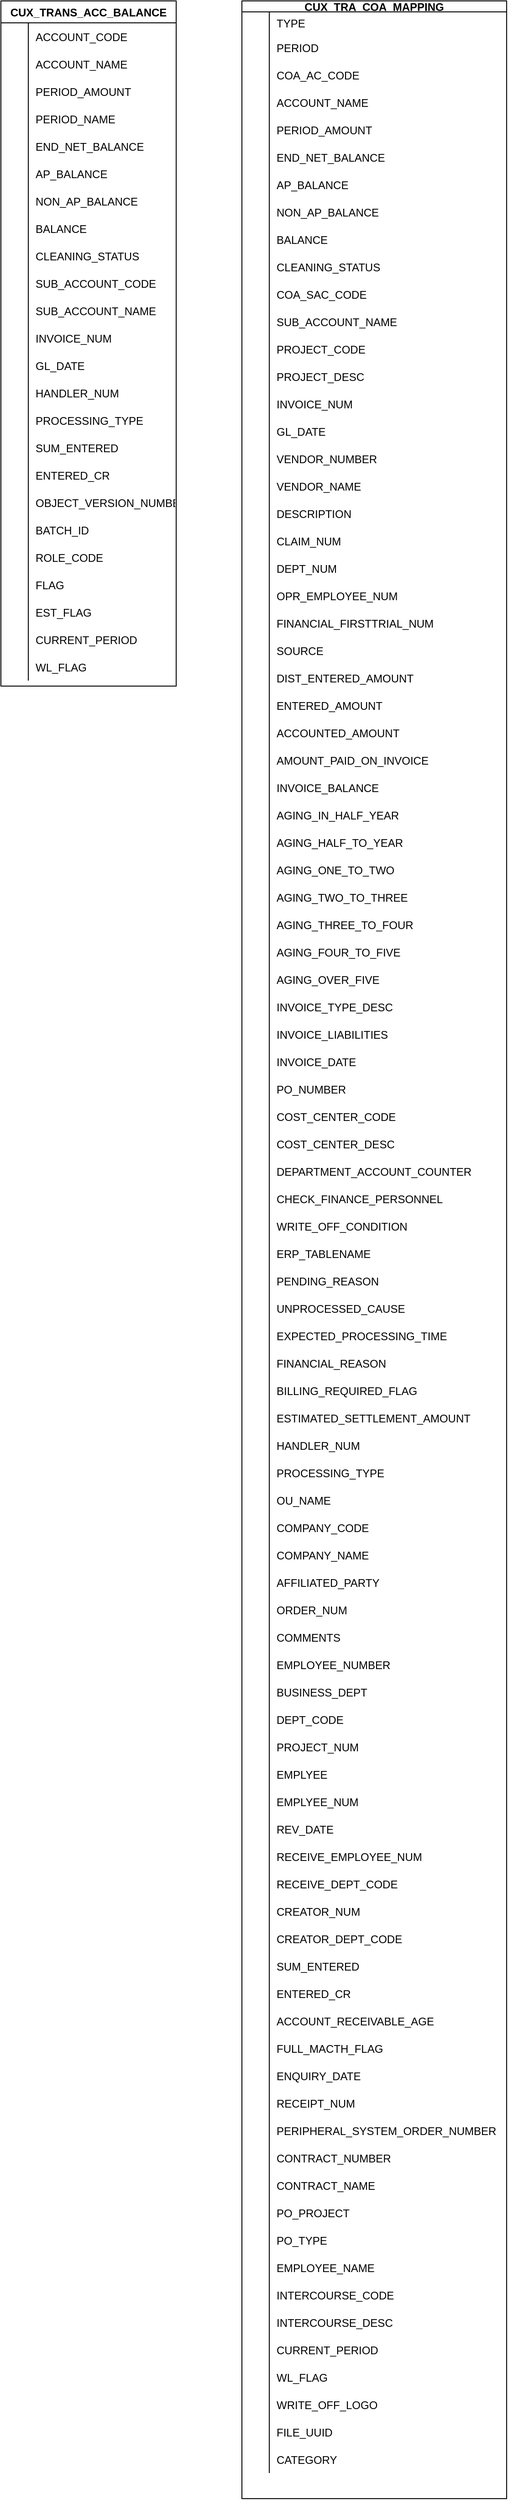 <mxfile version="21.1.7" type="github" pages="7">
  <diagram id="iD3K9P5zcAiu_BfH19ib" name="Page-1">
    <mxGraphModel dx="1050" dy="1710" grid="1" gridSize="12" guides="1" tooltips="1" connect="1" arrows="1" fold="1" page="1" pageScale="1" pageWidth="827" pageHeight="1169" math="0" shadow="0">
      <root>
        <mxCell id="0" />
        <mxCell id="1" parent="0" />
        <mxCell id="aL6LQQ9bbZwe9xYuhvWb-1" value="CUX_TRANS_ACC_BALANCE" style="shape=table;startSize=24;container=1;collapsible=1;childLayout=tableLayout;fixedRows=1;rowLines=0;fontStyle=1;align=center;resizeLast=1;" parent="1" vertex="1">
          <mxGeometry x="48" y="-1140" width="192" height="750" as="geometry" />
        </mxCell>
        <mxCell id="aL6LQQ9bbZwe9xYuhvWb-8" value="" style="shape=tableRow;horizontal=0;startSize=0;swimlaneHead=0;swimlaneBody=0;fillColor=none;collapsible=0;dropTarget=0;points=[[0,0.5],[1,0.5]];portConstraint=eastwest;top=0;left=0;right=0;bottom=0;" parent="aL6LQQ9bbZwe9xYuhvWb-1" vertex="1">
          <mxGeometry y="24" width="192" height="30" as="geometry" />
        </mxCell>
        <mxCell id="aL6LQQ9bbZwe9xYuhvWb-9" value="" style="shape=partialRectangle;overflow=hidden;connectable=0;fillColor=none;top=0;left=0;bottom=0;right=0;" parent="aL6LQQ9bbZwe9xYuhvWb-8" vertex="1">
          <mxGeometry width="30" height="30" as="geometry">
            <mxRectangle width="30" height="30" as="alternateBounds" />
          </mxGeometry>
        </mxCell>
        <mxCell id="aL6LQQ9bbZwe9xYuhvWb-10" value="ACCOUNT_CODE          " style="shape=partialRectangle;overflow=hidden;connectable=0;fillColor=none;align=left;top=0;left=0;bottom=0;right=0;spacingLeft=6;" parent="aL6LQQ9bbZwe9xYuhvWb-8" vertex="1">
          <mxGeometry x="30" width="162" height="30" as="geometry">
            <mxRectangle width="162" height="30" as="alternateBounds" />
          </mxGeometry>
        </mxCell>
        <mxCell id="aL6LQQ9bbZwe9xYuhvWb-11" value="" style="shape=tableRow;horizontal=0;startSize=0;swimlaneHead=0;swimlaneBody=0;fillColor=none;collapsible=0;dropTarget=0;points=[[0,0.5],[1,0.5]];portConstraint=eastwest;top=0;left=0;right=0;bottom=0;" parent="aL6LQQ9bbZwe9xYuhvWb-1" vertex="1">
          <mxGeometry y="54" width="192" height="30" as="geometry" />
        </mxCell>
        <mxCell id="aL6LQQ9bbZwe9xYuhvWb-12" value="" style="shape=partialRectangle;overflow=hidden;connectable=0;fillColor=none;top=0;left=0;bottom=0;right=0;" parent="aL6LQQ9bbZwe9xYuhvWb-11" vertex="1">
          <mxGeometry width="30" height="30" as="geometry">
            <mxRectangle width="30" height="30" as="alternateBounds" />
          </mxGeometry>
        </mxCell>
        <mxCell id="aL6LQQ9bbZwe9xYuhvWb-13" value="ACCOUNT_NAME          " style="shape=partialRectangle;overflow=hidden;connectable=0;fillColor=none;align=left;top=0;left=0;bottom=0;right=0;spacingLeft=6;" parent="aL6LQQ9bbZwe9xYuhvWb-11" vertex="1">
          <mxGeometry x="30" width="162" height="30" as="geometry">
            <mxRectangle width="162" height="30" as="alternateBounds" />
          </mxGeometry>
        </mxCell>
        <mxCell id="aL6LQQ9bbZwe9xYuhvWb-14" value="" style="shape=tableRow;horizontal=0;startSize=0;swimlaneHead=0;swimlaneBody=0;fillColor=none;collapsible=0;dropTarget=0;points=[[0,0.5],[1,0.5]];portConstraint=eastwest;top=0;left=0;right=0;bottom=0;" parent="aL6LQQ9bbZwe9xYuhvWb-1" vertex="1">
          <mxGeometry y="84" width="192" height="30" as="geometry" />
        </mxCell>
        <mxCell id="aL6LQQ9bbZwe9xYuhvWb-15" value="" style="shape=partialRectangle;overflow=hidden;connectable=0;fillColor=none;top=0;left=0;bottom=0;right=0;" parent="aL6LQQ9bbZwe9xYuhvWb-14" vertex="1">
          <mxGeometry width="30" height="30" as="geometry">
            <mxRectangle width="30" height="30" as="alternateBounds" />
          </mxGeometry>
        </mxCell>
        <mxCell id="aL6LQQ9bbZwe9xYuhvWb-16" value="PERIOD_AMOUNT         " style="shape=partialRectangle;overflow=hidden;connectable=0;fillColor=none;align=left;top=0;left=0;bottom=0;right=0;spacingLeft=6;" parent="aL6LQQ9bbZwe9xYuhvWb-14" vertex="1">
          <mxGeometry x="30" width="162" height="30" as="geometry">
            <mxRectangle width="162" height="30" as="alternateBounds" />
          </mxGeometry>
        </mxCell>
        <mxCell id="aL6LQQ9bbZwe9xYuhvWb-5" value="" style="shape=tableRow;horizontal=0;startSize=0;swimlaneHead=0;swimlaneBody=0;fillColor=none;collapsible=0;dropTarget=0;points=[[0,0.5],[1,0.5]];portConstraint=eastwest;top=0;left=0;right=0;bottom=0;" parent="aL6LQQ9bbZwe9xYuhvWb-1" vertex="1">
          <mxGeometry y="114" width="192" height="30" as="geometry" />
        </mxCell>
        <mxCell id="aL6LQQ9bbZwe9xYuhvWb-6" value="" style="shape=partialRectangle;overflow=hidden;connectable=0;fillColor=none;top=0;left=0;bottom=0;right=0;" parent="aL6LQQ9bbZwe9xYuhvWb-5" vertex="1">
          <mxGeometry width="30" height="30" as="geometry">
            <mxRectangle width="30" height="30" as="alternateBounds" />
          </mxGeometry>
        </mxCell>
        <mxCell id="aL6LQQ9bbZwe9xYuhvWb-7" value="PERIOD_NAME" style="shape=partialRectangle;overflow=hidden;connectable=0;fillColor=none;align=left;top=0;left=0;bottom=0;right=0;spacingLeft=6;" parent="aL6LQQ9bbZwe9xYuhvWb-5" vertex="1">
          <mxGeometry x="30" width="162" height="30" as="geometry">
            <mxRectangle width="162" height="30" as="alternateBounds" />
          </mxGeometry>
        </mxCell>
        <mxCell id="aL6LQQ9bbZwe9xYuhvWb-17" value="" style="shape=tableRow;horizontal=0;startSize=0;swimlaneHead=0;swimlaneBody=0;fillColor=none;collapsible=0;dropTarget=0;points=[[0,0.5],[1,0.5]];portConstraint=eastwest;top=0;left=0;right=0;bottom=0;" parent="aL6LQQ9bbZwe9xYuhvWb-1" vertex="1">
          <mxGeometry y="144" width="192" height="30" as="geometry" />
        </mxCell>
        <mxCell id="aL6LQQ9bbZwe9xYuhvWb-18" value="" style="shape=partialRectangle;overflow=hidden;connectable=0;fillColor=none;top=0;left=0;bottom=0;right=0;" parent="aL6LQQ9bbZwe9xYuhvWb-17" vertex="1">
          <mxGeometry width="30" height="30" as="geometry">
            <mxRectangle width="30" height="30" as="alternateBounds" />
          </mxGeometry>
        </mxCell>
        <mxCell id="aL6LQQ9bbZwe9xYuhvWb-19" value="END_NET_BALANCE       " style="shape=partialRectangle;overflow=hidden;connectable=0;fillColor=none;align=left;top=0;left=0;bottom=0;right=0;spacingLeft=6;" parent="aL6LQQ9bbZwe9xYuhvWb-17" vertex="1">
          <mxGeometry x="30" width="162" height="30" as="geometry">
            <mxRectangle width="162" height="30" as="alternateBounds" />
          </mxGeometry>
        </mxCell>
        <mxCell id="aL6LQQ9bbZwe9xYuhvWb-20" value="" style="shape=tableRow;horizontal=0;startSize=0;swimlaneHead=0;swimlaneBody=0;fillColor=none;collapsible=0;dropTarget=0;points=[[0,0.5],[1,0.5]];portConstraint=eastwest;top=0;left=0;right=0;bottom=0;" parent="aL6LQQ9bbZwe9xYuhvWb-1" vertex="1">
          <mxGeometry y="174" width="192" height="30" as="geometry" />
        </mxCell>
        <mxCell id="aL6LQQ9bbZwe9xYuhvWb-21" value="" style="shape=partialRectangle;overflow=hidden;connectable=0;fillColor=none;top=0;left=0;bottom=0;right=0;" parent="aL6LQQ9bbZwe9xYuhvWb-20" vertex="1">
          <mxGeometry width="30" height="30" as="geometry">
            <mxRectangle width="30" height="30" as="alternateBounds" />
          </mxGeometry>
        </mxCell>
        <mxCell id="aL6LQQ9bbZwe9xYuhvWb-22" value="AP_BALANCE            " style="shape=partialRectangle;overflow=hidden;connectable=0;fillColor=none;align=left;top=0;left=0;bottom=0;right=0;spacingLeft=6;" parent="aL6LQQ9bbZwe9xYuhvWb-20" vertex="1">
          <mxGeometry x="30" width="162" height="30" as="geometry">
            <mxRectangle width="162" height="30" as="alternateBounds" />
          </mxGeometry>
        </mxCell>
        <mxCell id="aL6LQQ9bbZwe9xYuhvWb-23" value="" style="shape=tableRow;horizontal=0;startSize=0;swimlaneHead=0;swimlaneBody=0;fillColor=none;collapsible=0;dropTarget=0;points=[[0,0.5],[1,0.5]];portConstraint=eastwest;top=0;left=0;right=0;bottom=0;" parent="aL6LQQ9bbZwe9xYuhvWb-1" vertex="1">
          <mxGeometry y="204" width="192" height="30" as="geometry" />
        </mxCell>
        <mxCell id="aL6LQQ9bbZwe9xYuhvWb-24" value="" style="shape=partialRectangle;overflow=hidden;connectable=0;fillColor=none;top=0;left=0;bottom=0;right=0;" parent="aL6LQQ9bbZwe9xYuhvWb-23" vertex="1">
          <mxGeometry width="30" height="30" as="geometry">
            <mxRectangle width="30" height="30" as="alternateBounds" />
          </mxGeometry>
        </mxCell>
        <mxCell id="aL6LQQ9bbZwe9xYuhvWb-25" value="NON_AP_BALANCE        " style="shape=partialRectangle;overflow=hidden;connectable=0;fillColor=none;align=left;top=0;left=0;bottom=0;right=0;spacingLeft=6;" parent="aL6LQQ9bbZwe9xYuhvWb-23" vertex="1">
          <mxGeometry x="30" width="162" height="30" as="geometry">
            <mxRectangle width="162" height="30" as="alternateBounds" />
          </mxGeometry>
        </mxCell>
        <mxCell id="aL6LQQ9bbZwe9xYuhvWb-26" value="" style="shape=tableRow;horizontal=0;startSize=0;swimlaneHead=0;swimlaneBody=0;fillColor=none;collapsible=0;dropTarget=0;points=[[0,0.5],[1,0.5]];portConstraint=eastwest;top=0;left=0;right=0;bottom=0;" parent="aL6LQQ9bbZwe9xYuhvWb-1" vertex="1">
          <mxGeometry y="234" width="192" height="30" as="geometry" />
        </mxCell>
        <mxCell id="aL6LQQ9bbZwe9xYuhvWb-27" value="" style="shape=partialRectangle;overflow=hidden;connectable=0;fillColor=none;top=0;left=0;bottom=0;right=0;" parent="aL6LQQ9bbZwe9xYuhvWb-26" vertex="1">
          <mxGeometry width="30" height="30" as="geometry">
            <mxRectangle width="30" height="30" as="alternateBounds" />
          </mxGeometry>
        </mxCell>
        <mxCell id="aL6LQQ9bbZwe9xYuhvWb-28" value="BALANCE               " style="shape=partialRectangle;overflow=hidden;connectable=0;fillColor=none;align=left;top=0;left=0;bottom=0;right=0;spacingLeft=6;" parent="aL6LQQ9bbZwe9xYuhvWb-26" vertex="1">
          <mxGeometry x="30" width="162" height="30" as="geometry">
            <mxRectangle width="162" height="30" as="alternateBounds" />
          </mxGeometry>
        </mxCell>
        <mxCell id="aL6LQQ9bbZwe9xYuhvWb-29" value="" style="shape=tableRow;horizontal=0;startSize=0;swimlaneHead=0;swimlaneBody=0;fillColor=none;collapsible=0;dropTarget=0;points=[[0,0.5],[1,0.5]];portConstraint=eastwest;top=0;left=0;right=0;bottom=0;" parent="aL6LQQ9bbZwe9xYuhvWb-1" vertex="1">
          <mxGeometry y="264" width="192" height="30" as="geometry" />
        </mxCell>
        <mxCell id="aL6LQQ9bbZwe9xYuhvWb-30" value="" style="shape=partialRectangle;overflow=hidden;connectable=0;fillColor=none;top=0;left=0;bottom=0;right=0;" parent="aL6LQQ9bbZwe9xYuhvWb-29" vertex="1">
          <mxGeometry width="30" height="30" as="geometry">
            <mxRectangle width="30" height="30" as="alternateBounds" />
          </mxGeometry>
        </mxCell>
        <mxCell id="aL6LQQ9bbZwe9xYuhvWb-31" value="CLEANING_STATUS       " style="shape=partialRectangle;overflow=hidden;connectable=0;fillColor=none;align=left;top=0;left=0;bottom=0;right=0;spacingLeft=6;" parent="aL6LQQ9bbZwe9xYuhvWb-29" vertex="1">
          <mxGeometry x="30" width="162" height="30" as="geometry">
            <mxRectangle width="162" height="30" as="alternateBounds" />
          </mxGeometry>
        </mxCell>
        <mxCell id="aL6LQQ9bbZwe9xYuhvWb-32" value="" style="shape=tableRow;horizontal=0;startSize=0;swimlaneHead=0;swimlaneBody=0;fillColor=none;collapsible=0;dropTarget=0;points=[[0,0.5],[1,0.5]];portConstraint=eastwest;top=0;left=0;right=0;bottom=0;" parent="aL6LQQ9bbZwe9xYuhvWb-1" vertex="1">
          <mxGeometry y="294" width="192" height="30" as="geometry" />
        </mxCell>
        <mxCell id="aL6LQQ9bbZwe9xYuhvWb-33" value="" style="shape=partialRectangle;overflow=hidden;connectable=0;fillColor=none;top=0;left=0;bottom=0;right=0;" parent="aL6LQQ9bbZwe9xYuhvWb-32" vertex="1">
          <mxGeometry width="30" height="30" as="geometry">
            <mxRectangle width="30" height="30" as="alternateBounds" />
          </mxGeometry>
        </mxCell>
        <mxCell id="aL6LQQ9bbZwe9xYuhvWb-34" value="SUB_ACCOUNT_CODE      " style="shape=partialRectangle;overflow=hidden;connectable=0;fillColor=none;align=left;top=0;left=0;bottom=0;right=0;spacingLeft=6;" parent="aL6LQQ9bbZwe9xYuhvWb-32" vertex="1">
          <mxGeometry x="30" width="162" height="30" as="geometry">
            <mxRectangle width="162" height="30" as="alternateBounds" />
          </mxGeometry>
        </mxCell>
        <mxCell id="aL6LQQ9bbZwe9xYuhvWb-35" value="" style="shape=tableRow;horizontal=0;startSize=0;swimlaneHead=0;swimlaneBody=0;fillColor=none;collapsible=0;dropTarget=0;points=[[0,0.5],[1,0.5]];portConstraint=eastwest;top=0;left=0;right=0;bottom=0;" parent="aL6LQQ9bbZwe9xYuhvWb-1" vertex="1">
          <mxGeometry y="324" width="192" height="30" as="geometry" />
        </mxCell>
        <mxCell id="aL6LQQ9bbZwe9xYuhvWb-36" value="" style="shape=partialRectangle;overflow=hidden;connectable=0;fillColor=none;top=0;left=0;bottom=0;right=0;" parent="aL6LQQ9bbZwe9xYuhvWb-35" vertex="1">
          <mxGeometry width="30" height="30" as="geometry">
            <mxRectangle width="30" height="30" as="alternateBounds" />
          </mxGeometry>
        </mxCell>
        <mxCell id="aL6LQQ9bbZwe9xYuhvWb-37" value="SUB_ACCOUNT_NAME      " style="shape=partialRectangle;overflow=hidden;connectable=0;fillColor=none;align=left;top=0;left=0;bottom=0;right=0;spacingLeft=6;" parent="aL6LQQ9bbZwe9xYuhvWb-35" vertex="1">
          <mxGeometry x="30" width="162" height="30" as="geometry">
            <mxRectangle width="162" height="30" as="alternateBounds" />
          </mxGeometry>
        </mxCell>
        <mxCell id="aL6LQQ9bbZwe9xYuhvWb-38" value="" style="shape=tableRow;horizontal=0;startSize=0;swimlaneHead=0;swimlaneBody=0;fillColor=none;collapsible=0;dropTarget=0;points=[[0,0.5],[1,0.5]];portConstraint=eastwest;top=0;left=0;right=0;bottom=0;" parent="aL6LQQ9bbZwe9xYuhvWb-1" vertex="1">
          <mxGeometry y="354" width="192" height="30" as="geometry" />
        </mxCell>
        <mxCell id="aL6LQQ9bbZwe9xYuhvWb-39" value="" style="shape=partialRectangle;overflow=hidden;connectable=0;fillColor=none;top=0;left=0;bottom=0;right=0;" parent="aL6LQQ9bbZwe9xYuhvWb-38" vertex="1">
          <mxGeometry width="30" height="30" as="geometry">
            <mxRectangle width="30" height="30" as="alternateBounds" />
          </mxGeometry>
        </mxCell>
        <mxCell id="aL6LQQ9bbZwe9xYuhvWb-40" value="INVOICE_NUM           " style="shape=partialRectangle;overflow=hidden;connectable=0;fillColor=none;align=left;top=0;left=0;bottom=0;right=0;spacingLeft=6;" parent="aL6LQQ9bbZwe9xYuhvWb-38" vertex="1">
          <mxGeometry x="30" width="162" height="30" as="geometry">
            <mxRectangle width="162" height="30" as="alternateBounds" />
          </mxGeometry>
        </mxCell>
        <mxCell id="aL6LQQ9bbZwe9xYuhvWb-41" value="" style="shape=tableRow;horizontal=0;startSize=0;swimlaneHead=0;swimlaneBody=0;fillColor=none;collapsible=0;dropTarget=0;points=[[0,0.5],[1,0.5]];portConstraint=eastwest;top=0;left=0;right=0;bottom=0;" parent="aL6LQQ9bbZwe9xYuhvWb-1" vertex="1">
          <mxGeometry y="384" width="192" height="30" as="geometry" />
        </mxCell>
        <mxCell id="aL6LQQ9bbZwe9xYuhvWb-42" value="" style="shape=partialRectangle;overflow=hidden;connectable=0;fillColor=none;top=0;left=0;bottom=0;right=0;" parent="aL6LQQ9bbZwe9xYuhvWb-41" vertex="1">
          <mxGeometry width="30" height="30" as="geometry">
            <mxRectangle width="30" height="30" as="alternateBounds" />
          </mxGeometry>
        </mxCell>
        <mxCell id="aL6LQQ9bbZwe9xYuhvWb-43" value="GL_DATE               " style="shape=partialRectangle;overflow=hidden;connectable=0;fillColor=none;align=left;top=0;left=0;bottom=0;right=0;spacingLeft=6;" parent="aL6LQQ9bbZwe9xYuhvWb-41" vertex="1">
          <mxGeometry x="30" width="162" height="30" as="geometry">
            <mxRectangle width="162" height="30" as="alternateBounds" />
          </mxGeometry>
        </mxCell>
        <mxCell id="aL6LQQ9bbZwe9xYuhvWb-44" value="" style="shape=tableRow;horizontal=0;startSize=0;swimlaneHead=0;swimlaneBody=0;fillColor=none;collapsible=0;dropTarget=0;points=[[0,0.5],[1,0.5]];portConstraint=eastwest;top=0;left=0;right=0;bottom=0;" parent="aL6LQQ9bbZwe9xYuhvWb-1" vertex="1">
          <mxGeometry y="414" width="192" height="30" as="geometry" />
        </mxCell>
        <mxCell id="aL6LQQ9bbZwe9xYuhvWb-45" value="" style="shape=partialRectangle;overflow=hidden;connectable=0;fillColor=none;top=0;left=0;bottom=0;right=0;" parent="aL6LQQ9bbZwe9xYuhvWb-44" vertex="1">
          <mxGeometry width="30" height="30" as="geometry">
            <mxRectangle width="30" height="30" as="alternateBounds" />
          </mxGeometry>
        </mxCell>
        <mxCell id="aL6LQQ9bbZwe9xYuhvWb-46" value="HANDLER_NUM           " style="shape=partialRectangle;overflow=hidden;connectable=0;fillColor=none;align=left;top=0;left=0;bottom=0;right=0;spacingLeft=6;" parent="aL6LQQ9bbZwe9xYuhvWb-44" vertex="1">
          <mxGeometry x="30" width="162" height="30" as="geometry">
            <mxRectangle width="162" height="30" as="alternateBounds" />
          </mxGeometry>
        </mxCell>
        <mxCell id="aL6LQQ9bbZwe9xYuhvWb-47" value="" style="shape=tableRow;horizontal=0;startSize=0;swimlaneHead=0;swimlaneBody=0;fillColor=none;collapsible=0;dropTarget=0;points=[[0,0.5],[1,0.5]];portConstraint=eastwest;top=0;left=0;right=0;bottom=0;" parent="aL6LQQ9bbZwe9xYuhvWb-1" vertex="1">
          <mxGeometry y="444" width="192" height="30" as="geometry" />
        </mxCell>
        <mxCell id="aL6LQQ9bbZwe9xYuhvWb-48" value="" style="shape=partialRectangle;overflow=hidden;connectable=0;fillColor=none;top=0;left=0;bottom=0;right=0;" parent="aL6LQQ9bbZwe9xYuhvWb-47" vertex="1">
          <mxGeometry width="30" height="30" as="geometry">
            <mxRectangle width="30" height="30" as="alternateBounds" />
          </mxGeometry>
        </mxCell>
        <mxCell id="aL6LQQ9bbZwe9xYuhvWb-49" value="PROCESSING_TYPE       " style="shape=partialRectangle;overflow=hidden;connectable=0;fillColor=none;align=left;top=0;left=0;bottom=0;right=0;spacingLeft=6;" parent="aL6LQQ9bbZwe9xYuhvWb-47" vertex="1">
          <mxGeometry x="30" width="162" height="30" as="geometry">
            <mxRectangle width="162" height="30" as="alternateBounds" />
          </mxGeometry>
        </mxCell>
        <mxCell id="aL6LQQ9bbZwe9xYuhvWb-50" value="" style="shape=tableRow;horizontal=0;startSize=0;swimlaneHead=0;swimlaneBody=0;fillColor=none;collapsible=0;dropTarget=0;points=[[0,0.5],[1,0.5]];portConstraint=eastwest;top=0;left=0;right=0;bottom=0;" parent="aL6LQQ9bbZwe9xYuhvWb-1" vertex="1">
          <mxGeometry y="474" width="192" height="30" as="geometry" />
        </mxCell>
        <mxCell id="aL6LQQ9bbZwe9xYuhvWb-51" value="" style="shape=partialRectangle;overflow=hidden;connectable=0;fillColor=none;top=0;left=0;bottom=0;right=0;" parent="aL6LQQ9bbZwe9xYuhvWb-50" vertex="1">
          <mxGeometry width="30" height="30" as="geometry">
            <mxRectangle width="30" height="30" as="alternateBounds" />
          </mxGeometry>
        </mxCell>
        <mxCell id="aL6LQQ9bbZwe9xYuhvWb-52" value="SUM_ENTERED           " style="shape=partialRectangle;overflow=hidden;connectable=0;fillColor=none;align=left;top=0;left=0;bottom=0;right=0;spacingLeft=6;" parent="aL6LQQ9bbZwe9xYuhvWb-50" vertex="1">
          <mxGeometry x="30" width="162" height="30" as="geometry">
            <mxRectangle width="162" height="30" as="alternateBounds" />
          </mxGeometry>
        </mxCell>
        <mxCell id="aL6LQQ9bbZwe9xYuhvWb-53" value="" style="shape=tableRow;horizontal=0;startSize=0;swimlaneHead=0;swimlaneBody=0;fillColor=none;collapsible=0;dropTarget=0;points=[[0,0.5],[1,0.5]];portConstraint=eastwest;top=0;left=0;right=0;bottom=0;" parent="aL6LQQ9bbZwe9xYuhvWb-1" vertex="1">
          <mxGeometry y="504" width="192" height="30" as="geometry" />
        </mxCell>
        <mxCell id="aL6LQQ9bbZwe9xYuhvWb-54" value="" style="shape=partialRectangle;overflow=hidden;connectable=0;fillColor=none;top=0;left=0;bottom=0;right=0;" parent="aL6LQQ9bbZwe9xYuhvWb-53" vertex="1">
          <mxGeometry width="30" height="30" as="geometry">
            <mxRectangle width="30" height="30" as="alternateBounds" />
          </mxGeometry>
        </mxCell>
        <mxCell id="aL6LQQ9bbZwe9xYuhvWb-55" value="ENTERED_CR            " style="shape=partialRectangle;overflow=hidden;connectable=0;fillColor=none;align=left;top=0;left=0;bottom=0;right=0;spacingLeft=6;" parent="aL6LQQ9bbZwe9xYuhvWb-53" vertex="1">
          <mxGeometry x="30" width="162" height="30" as="geometry">
            <mxRectangle width="162" height="30" as="alternateBounds" />
          </mxGeometry>
        </mxCell>
        <mxCell id="aL6LQQ9bbZwe9xYuhvWb-56" value="" style="shape=tableRow;horizontal=0;startSize=0;swimlaneHead=0;swimlaneBody=0;fillColor=none;collapsible=0;dropTarget=0;points=[[0,0.5],[1,0.5]];portConstraint=eastwest;top=0;left=0;right=0;bottom=0;" parent="aL6LQQ9bbZwe9xYuhvWb-1" vertex="1">
          <mxGeometry y="534" width="192" height="30" as="geometry" />
        </mxCell>
        <mxCell id="aL6LQQ9bbZwe9xYuhvWb-57" value="" style="shape=partialRectangle;overflow=hidden;connectable=0;fillColor=none;top=0;left=0;bottom=0;right=0;" parent="aL6LQQ9bbZwe9xYuhvWb-56" vertex="1">
          <mxGeometry width="30" height="30" as="geometry">
            <mxRectangle width="30" height="30" as="alternateBounds" />
          </mxGeometry>
        </mxCell>
        <mxCell id="aL6LQQ9bbZwe9xYuhvWb-58" value="OBJECT_VERSION_NUMBER " style="shape=partialRectangle;overflow=hidden;connectable=0;fillColor=none;align=left;top=0;left=0;bottom=0;right=0;spacingLeft=6;" parent="aL6LQQ9bbZwe9xYuhvWb-56" vertex="1">
          <mxGeometry x="30" width="162" height="30" as="geometry">
            <mxRectangle width="162" height="30" as="alternateBounds" />
          </mxGeometry>
        </mxCell>
        <mxCell id="aL6LQQ9bbZwe9xYuhvWb-59" value="" style="shape=tableRow;horizontal=0;startSize=0;swimlaneHead=0;swimlaneBody=0;fillColor=none;collapsible=0;dropTarget=0;points=[[0,0.5],[1,0.5]];portConstraint=eastwest;top=0;left=0;right=0;bottom=0;" parent="aL6LQQ9bbZwe9xYuhvWb-1" vertex="1">
          <mxGeometry y="564" width="192" height="30" as="geometry" />
        </mxCell>
        <mxCell id="aL6LQQ9bbZwe9xYuhvWb-60" value="" style="shape=partialRectangle;overflow=hidden;connectable=0;fillColor=none;top=0;left=0;bottom=0;right=0;" parent="aL6LQQ9bbZwe9xYuhvWb-59" vertex="1">
          <mxGeometry width="30" height="30" as="geometry">
            <mxRectangle width="30" height="30" as="alternateBounds" />
          </mxGeometry>
        </mxCell>
        <mxCell id="aL6LQQ9bbZwe9xYuhvWb-61" value="BATCH_ID              " style="shape=partialRectangle;overflow=hidden;connectable=0;fillColor=none;align=left;top=0;left=0;bottom=0;right=0;spacingLeft=6;" parent="aL6LQQ9bbZwe9xYuhvWb-59" vertex="1">
          <mxGeometry x="30" width="162" height="30" as="geometry">
            <mxRectangle width="162" height="30" as="alternateBounds" />
          </mxGeometry>
        </mxCell>
        <mxCell id="aL6LQQ9bbZwe9xYuhvWb-62" value="" style="shape=tableRow;horizontal=0;startSize=0;swimlaneHead=0;swimlaneBody=0;fillColor=none;collapsible=0;dropTarget=0;points=[[0,0.5],[1,0.5]];portConstraint=eastwest;top=0;left=0;right=0;bottom=0;" parent="aL6LQQ9bbZwe9xYuhvWb-1" vertex="1">
          <mxGeometry y="594" width="192" height="30" as="geometry" />
        </mxCell>
        <mxCell id="aL6LQQ9bbZwe9xYuhvWb-63" value="" style="shape=partialRectangle;overflow=hidden;connectable=0;fillColor=none;top=0;left=0;bottom=0;right=0;" parent="aL6LQQ9bbZwe9xYuhvWb-62" vertex="1">
          <mxGeometry width="30" height="30" as="geometry">
            <mxRectangle width="30" height="30" as="alternateBounds" />
          </mxGeometry>
        </mxCell>
        <mxCell id="aL6LQQ9bbZwe9xYuhvWb-64" value="ROLE_CODE             " style="shape=partialRectangle;overflow=hidden;connectable=0;fillColor=none;align=left;top=0;left=0;bottom=0;right=0;spacingLeft=6;" parent="aL6LQQ9bbZwe9xYuhvWb-62" vertex="1">
          <mxGeometry x="30" width="162" height="30" as="geometry">
            <mxRectangle width="162" height="30" as="alternateBounds" />
          </mxGeometry>
        </mxCell>
        <mxCell id="aL6LQQ9bbZwe9xYuhvWb-65" value="" style="shape=tableRow;horizontal=0;startSize=0;swimlaneHead=0;swimlaneBody=0;fillColor=none;collapsible=0;dropTarget=0;points=[[0,0.5],[1,0.5]];portConstraint=eastwest;top=0;left=0;right=0;bottom=0;" parent="aL6LQQ9bbZwe9xYuhvWb-1" vertex="1">
          <mxGeometry y="624" width="192" height="30" as="geometry" />
        </mxCell>
        <mxCell id="aL6LQQ9bbZwe9xYuhvWb-66" value="" style="shape=partialRectangle;overflow=hidden;connectable=0;fillColor=none;top=0;left=0;bottom=0;right=0;" parent="aL6LQQ9bbZwe9xYuhvWb-65" vertex="1">
          <mxGeometry width="30" height="30" as="geometry">
            <mxRectangle width="30" height="30" as="alternateBounds" />
          </mxGeometry>
        </mxCell>
        <mxCell id="aL6LQQ9bbZwe9xYuhvWb-67" value="FLAG                  " style="shape=partialRectangle;overflow=hidden;connectable=0;fillColor=none;align=left;top=0;left=0;bottom=0;right=0;spacingLeft=6;" parent="aL6LQQ9bbZwe9xYuhvWb-65" vertex="1">
          <mxGeometry x="30" width="162" height="30" as="geometry">
            <mxRectangle width="162" height="30" as="alternateBounds" />
          </mxGeometry>
        </mxCell>
        <mxCell id="aL6LQQ9bbZwe9xYuhvWb-68" value="" style="shape=tableRow;horizontal=0;startSize=0;swimlaneHead=0;swimlaneBody=0;fillColor=none;collapsible=0;dropTarget=0;points=[[0,0.5],[1,0.5]];portConstraint=eastwest;top=0;left=0;right=0;bottom=0;" parent="aL6LQQ9bbZwe9xYuhvWb-1" vertex="1">
          <mxGeometry y="654" width="192" height="30" as="geometry" />
        </mxCell>
        <mxCell id="aL6LQQ9bbZwe9xYuhvWb-69" value="" style="shape=partialRectangle;overflow=hidden;connectable=0;fillColor=none;top=0;left=0;bottom=0;right=0;" parent="aL6LQQ9bbZwe9xYuhvWb-68" vertex="1">
          <mxGeometry width="30" height="30" as="geometry">
            <mxRectangle width="30" height="30" as="alternateBounds" />
          </mxGeometry>
        </mxCell>
        <mxCell id="aL6LQQ9bbZwe9xYuhvWb-70" value="EST_FLAG              " style="shape=partialRectangle;overflow=hidden;connectable=0;fillColor=none;align=left;top=0;left=0;bottom=0;right=0;spacingLeft=6;" parent="aL6LQQ9bbZwe9xYuhvWb-68" vertex="1">
          <mxGeometry x="30" width="162" height="30" as="geometry">
            <mxRectangle width="162" height="30" as="alternateBounds" />
          </mxGeometry>
        </mxCell>
        <mxCell id="aL6LQQ9bbZwe9xYuhvWb-71" value="" style="shape=tableRow;horizontal=0;startSize=0;swimlaneHead=0;swimlaneBody=0;fillColor=none;collapsible=0;dropTarget=0;points=[[0,0.5],[1,0.5]];portConstraint=eastwest;top=0;left=0;right=0;bottom=0;" parent="aL6LQQ9bbZwe9xYuhvWb-1" vertex="1">
          <mxGeometry y="684" width="192" height="30" as="geometry" />
        </mxCell>
        <mxCell id="aL6LQQ9bbZwe9xYuhvWb-72" value="" style="shape=partialRectangle;overflow=hidden;connectable=0;fillColor=none;top=0;left=0;bottom=0;right=0;" parent="aL6LQQ9bbZwe9xYuhvWb-71" vertex="1">
          <mxGeometry width="30" height="30" as="geometry">
            <mxRectangle width="30" height="30" as="alternateBounds" />
          </mxGeometry>
        </mxCell>
        <mxCell id="aL6LQQ9bbZwe9xYuhvWb-73" value="CURRENT_PERIOD        " style="shape=partialRectangle;overflow=hidden;connectable=0;fillColor=none;align=left;top=0;left=0;bottom=0;right=0;spacingLeft=6;" parent="aL6LQQ9bbZwe9xYuhvWb-71" vertex="1">
          <mxGeometry x="30" width="162" height="30" as="geometry">
            <mxRectangle width="162" height="30" as="alternateBounds" />
          </mxGeometry>
        </mxCell>
        <mxCell id="aL6LQQ9bbZwe9xYuhvWb-74" value="" style="shape=tableRow;horizontal=0;startSize=0;swimlaneHead=0;swimlaneBody=0;fillColor=none;collapsible=0;dropTarget=0;points=[[0,0.5],[1,0.5]];portConstraint=eastwest;top=0;left=0;right=0;bottom=0;" parent="aL6LQQ9bbZwe9xYuhvWb-1" vertex="1">
          <mxGeometry y="714" width="192" height="30" as="geometry" />
        </mxCell>
        <mxCell id="aL6LQQ9bbZwe9xYuhvWb-75" value="" style="shape=partialRectangle;overflow=hidden;connectable=0;fillColor=none;top=0;left=0;bottom=0;right=0;" parent="aL6LQQ9bbZwe9xYuhvWb-74" vertex="1">
          <mxGeometry width="30" height="30" as="geometry">
            <mxRectangle width="30" height="30" as="alternateBounds" />
          </mxGeometry>
        </mxCell>
        <mxCell id="aL6LQQ9bbZwe9xYuhvWb-76" value="WL_FLAG" style="shape=partialRectangle;overflow=hidden;connectable=0;fillColor=none;align=left;top=0;left=0;bottom=0;right=0;spacingLeft=6;" parent="aL6LQQ9bbZwe9xYuhvWb-74" vertex="1">
          <mxGeometry x="30" width="162" height="30" as="geometry">
            <mxRectangle width="162" height="30" as="alternateBounds" />
          </mxGeometry>
        </mxCell>
        <mxCell id="aL6LQQ9bbZwe9xYuhvWb-106" value="CUX_TRA_COA_MAPPING" style="shape=table;startSize=12;container=1;collapsible=1;childLayout=tableLayout;fixedRows=1;rowLines=0;fontStyle=1;align=center;resizeLast=1;" parent="1" vertex="1">
          <mxGeometry x="312" y="-1140" width="290" height="2734" as="geometry" />
        </mxCell>
        <mxCell id="aL6LQQ9bbZwe9xYuhvWb-353" value="" style="shape=tableRow;horizontal=0;startSize=0;swimlaneHead=0;swimlaneBody=0;fillColor=none;collapsible=0;dropTarget=0;points=[[0,0.5],[1,0.5]];portConstraint=eastwest;top=0;left=0;right=0;bottom=0;" parent="aL6LQQ9bbZwe9xYuhvWb-106" vertex="1">
          <mxGeometry y="12" width="290" height="24" as="geometry" />
        </mxCell>
        <mxCell id="aL6LQQ9bbZwe9xYuhvWb-354" value="" style="shape=partialRectangle;overflow=hidden;connectable=0;fillColor=none;top=0;left=0;bottom=0;right=0;" parent="aL6LQQ9bbZwe9xYuhvWb-353" vertex="1">
          <mxGeometry width="30" height="24" as="geometry">
            <mxRectangle width="30" height="24" as="alternateBounds" />
          </mxGeometry>
        </mxCell>
        <mxCell id="aL6LQQ9bbZwe9xYuhvWb-355" value="TYPE" style="shape=partialRectangle;overflow=hidden;connectable=0;fillColor=none;align=left;top=0;left=0;bottom=0;right=0;spacingLeft=6;" parent="aL6LQQ9bbZwe9xYuhvWb-353" vertex="1">
          <mxGeometry x="30" width="260" height="24" as="geometry">
            <mxRectangle width="260" height="24" as="alternateBounds" />
          </mxGeometry>
        </mxCell>
        <mxCell id="aL6LQQ9bbZwe9xYuhvWb-110" value="" style="shape=tableRow;horizontal=0;startSize=0;swimlaneHead=0;swimlaneBody=0;fillColor=none;collapsible=0;dropTarget=0;points=[[0,0.5],[1,0.5]];portConstraint=eastwest;top=0;left=0;right=0;bottom=0;" parent="aL6LQQ9bbZwe9xYuhvWb-106" vertex="1">
          <mxGeometry y="36" width="290" height="30" as="geometry" />
        </mxCell>
        <mxCell id="aL6LQQ9bbZwe9xYuhvWb-111" value="" style="shape=partialRectangle;overflow=hidden;connectable=0;fillColor=none;top=0;left=0;bottom=0;right=0;" parent="aL6LQQ9bbZwe9xYuhvWb-110" vertex="1">
          <mxGeometry width="30" height="30" as="geometry">
            <mxRectangle width="30" height="30" as="alternateBounds" />
          </mxGeometry>
        </mxCell>
        <mxCell id="aL6LQQ9bbZwe9xYuhvWb-112" value="PERIOD                         " style="shape=partialRectangle;overflow=hidden;connectable=0;fillColor=none;align=left;top=0;left=0;bottom=0;right=0;spacingLeft=6;" parent="aL6LQQ9bbZwe9xYuhvWb-110" vertex="1">
          <mxGeometry x="30" width="260" height="30" as="geometry">
            <mxRectangle width="260" height="30" as="alternateBounds" />
          </mxGeometry>
        </mxCell>
        <mxCell id="aL6LQQ9bbZwe9xYuhvWb-113" value="" style="shape=tableRow;horizontal=0;startSize=0;swimlaneHead=0;swimlaneBody=0;fillColor=none;collapsible=0;dropTarget=0;points=[[0,0.5],[1,0.5]];portConstraint=eastwest;top=0;left=0;right=0;bottom=0;" parent="aL6LQQ9bbZwe9xYuhvWb-106" vertex="1">
          <mxGeometry y="66" width="290" height="30" as="geometry" />
        </mxCell>
        <mxCell id="aL6LQQ9bbZwe9xYuhvWb-114" value="" style="shape=partialRectangle;overflow=hidden;connectable=0;fillColor=none;top=0;left=0;bottom=0;right=0;" parent="aL6LQQ9bbZwe9xYuhvWb-113" vertex="1">
          <mxGeometry width="30" height="30" as="geometry">
            <mxRectangle width="30" height="30" as="alternateBounds" />
          </mxGeometry>
        </mxCell>
        <mxCell id="aL6LQQ9bbZwe9xYuhvWb-115" value="COA_AC_CODE" style="shape=partialRectangle;overflow=hidden;connectable=0;fillColor=none;align=left;top=0;left=0;bottom=0;right=0;spacingLeft=6;" parent="aL6LQQ9bbZwe9xYuhvWb-113" vertex="1">
          <mxGeometry x="30" width="260" height="30" as="geometry">
            <mxRectangle width="260" height="30" as="alternateBounds" />
          </mxGeometry>
        </mxCell>
        <mxCell id="aL6LQQ9bbZwe9xYuhvWb-116" value="" style="shape=tableRow;horizontal=0;startSize=0;swimlaneHead=0;swimlaneBody=0;fillColor=none;collapsible=0;dropTarget=0;points=[[0,0.5],[1,0.5]];portConstraint=eastwest;top=0;left=0;right=0;bottom=0;" parent="aL6LQQ9bbZwe9xYuhvWb-106" vertex="1">
          <mxGeometry y="96" width="290" height="30" as="geometry" />
        </mxCell>
        <mxCell id="aL6LQQ9bbZwe9xYuhvWb-117" value="" style="shape=partialRectangle;overflow=hidden;connectable=0;fillColor=none;top=0;left=0;bottom=0;right=0;" parent="aL6LQQ9bbZwe9xYuhvWb-116" vertex="1">
          <mxGeometry width="30" height="30" as="geometry">
            <mxRectangle width="30" height="30" as="alternateBounds" />
          </mxGeometry>
        </mxCell>
        <mxCell id="aL6LQQ9bbZwe9xYuhvWb-118" value="ACCOUNT_NAME                   " style="shape=partialRectangle;overflow=hidden;connectable=0;fillColor=none;align=left;top=0;left=0;bottom=0;right=0;spacingLeft=6;" parent="aL6LQQ9bbZwe9xYuhvWb-116" vertex="1">
          <mxGeometry x="30" width="260" height="30" as="geometry">
            <mxRectangle width="260" height="30" as="alternateBounds" />
          </mxGeometry>
        </mxCell>
        <mxCell id="aL6LQQ9bbZwe9xYuhvWb-119" value="" style="shape=tableRow;horizontal=0;startSize=0;swimlaneHead=0;swimlaneBody=0;fillColor=none;collapsible=0;dropTarget=0;points=[[0,0.5],[1,0.5]];portConstraint=eastwest;top=0;left=0;right=0;bottom=0;" parent="aL6LQQ9bbZwe9xYuhvWb-106" vertex="1">
          <mxGeometry y="126" width="290" height="30" as="geometry" />
        </mxCell>
        <mxCell id="aL6LQQ9bbZwe9xYuhvWb-120" value="" style="shape=partialRectangle;overflow=hidden;connectable=0;fillColor=none;top=0;left=0;bottom=0;right=0;" parent="aL6LQQ9bbZwe9xYuhvWb-119" vertex="1">
          <mxGeometry width="30" height="30" as="geometry">
            <mxRectangle width="30" height="30" as="alternateBounds" />
          </mxGeometry>
        </mxCell>
        <mxCell id="aL6LQQ9bbZwe9xYuhvWb-121" value="PERIOD_AMOUNT                  " style="shape=partialRectangle;overflow=hidden;connectable=0;fillColor=none;align=left;top=0;left=0;bottom=0;right=0;spacingLeft=6;" parent="aL6LQQ9bbZwe9xYuhvWb-119" vertex="1">
          <mxGeometry x="30" width="260" height="30" as="geometry">
            <mxRectangle width="260" height="30" as="alternateBounds" />
          </mxGeometry>
        </mxCell>
        <mxCell id="aL6LQQ9bbZwe9xYuhvWb-122" value="" style="shape=tableRow;horizontal=0;startSize=0;swimlaneHead=0;swimlaneBody=0;fillColor=none;collapsible=0;dropTarget=0;points=[[0,0.5],[1,0.5]];portConstraint=eastwest;top=0;left=0;right=0;bottom=0;" parent="aL6LQQ9bbZwe9xYuhvWb-106" vertex="1">
          <mxGeometry y="156" width="290" height="30" as="geometry" />
        </mxCell>
        <mxCell id="aL6LQQ9bbZwe9xYuhvWb-123" value="" style="shape=partialRectangle;overflow=hidden;connectable=0;fillColor=none;top=0;left=0;bottom=0;right=0;" parent="aL6LQQ9bbZwe9xYuhvWb-122" vertex="1">
          <mxGeometry width="30" height="30" as="geometry">
            <mxRectangle width="30" height="30" as="alternateBounds" />
          </mxGeometry>
        </mxCell>
        <mxCell id="aL6LQQ9bbZwe9xYuhvWb-124" value="END_NET_BALANCE                " style="shape=partialRectangle;overflow=hidden;connectable=0;fillColor=none;align=left;top=0;left=0;bottom=0;right=0;spacingLeft=6;" parent="aL6LQQ9bbZwe9xYuhvWb-122" vertex="1">
          <mxGeometry x="30" width="260" height="30" as="geometry">
            <mxRectangle width="260" height="30" as="alternateBounds" />
          </mxGeometry>
        </mxCell>
        <mxCell id="aL6LQQ9bbZwe9xYuhvWb-125" value="" style="shape=tableRow;horizontal=0;startSize=0;swimlaneHead=0;swimlaneBody=0;fillColor=none;collapsible=0;dropTarget=0;points=[[0,0.5],[1,0.5]];portConstraint=eastwest;top=0;left=0;right=0;bottom=0;" parent="aL6LQQ9bbZwe9xYuhvWb-106" vertex="1">
          <mxGeometry y="186" width="290" height="30" as="geometry" />
        </mxCell>
        <mxCell id="aL6LQQ9bbZwe9xYuhvWb-126" value="" style="shape=partialRectangle;overflow=hidden;connectable=0;fillColor=none;top=0;left=0;bottom=0;right=0;" parent="aL6LQQ9bbZwe9xYuhvWb-125" vertex="1">
          <mxGeometry width="30" height="30" as="geometry">
            <mxRectangle width="30" height="30" as="alternateBounds" />
          </mxGeometry>
        </mxCell>
        <mxCell id="aL6LQQ9bbZwe9xYuhvWb-127" value="AP_BALANCE                     " style="shape=partialRectangle;overflow=hidden;connectable=0;fillColor=none;align=left;top=0;left=0;bottom=0;right=0;spacingLeft=6;" parent="aL6LQQ9bbZwe9xYuhvWb-125" vertex="1">
          <mxGeometry x="30" width="260" height="30" as="geometry">
            <mxRectangle width="260" height="30" as="alternateBounds" />
          </mxGeometry>
        </mxCell>
        <mxCell id="aL6LQQ9bbZwe9xYuhvWb-128" value="" style="shape=tableRow;horizontal=0;startSize=0;swimlaneHead=0;swimlaneBody=0;fillColor=none;collapsible=0;dropTarget=0;points=[[0,0.5],[1,0.5]];portConstraint=eastwest;top=0;left=0;right=0;bottom=0;" parent="aL6LQQ9bbZwe9xYuhvWb-106" vertex="1">
          <mxGeometry y="216" width="290" height="30" as="geometry" />
        </mxCell>
        <mxCell id="aL6LQQ9bbZwe9xYuhvWb-129" value="" style="shape=partialRectangle;overflow=hidden;connectable=0;fillColor=none;top=0;left=0;bottom=0;right=0;" parent="aL6LQQ9bbZwe9xYuhvWb-128" vertex="1">
          <mxGeometry width="30" height="30" as="geometry">
            <mxRectangle width="30" height="30" as="alternateBounds" />
          </mxGeometry>
        </mxCell>
        <mxCell id="aL6LQQ9bbZwe9xYuhvWb-130" value="NON_AP_BALANCE                 " style="shape=partialRectangle;overflow=hidden;connectable=0;fillColor=none;align=left;top=0;left=0;bottom=0;right=0;spacingLeft=6;" parent="aL6LQQ9bbZwe9xYuhvWb-128" vertex="1">
          <mxGeometry x="30" width="260" height="30" as="geometry">
            <mxRectangle width="260" height="30" as="alternateBounds" />
          </mxGeometry>
        </mxCell>
        <mxCell id="aL6LQQ9bbZwe9xYuhvWb-131" value="" style="shape=tableRow;horizontal=0;startSize=0;swimlaneHead=0;swimlaneBody=0;fillColor=none;collapsible=0;dropTarget=0;points=[[0,0.5],[1,0.5]];portConstraint=eastwest;top=0;left=0;right=0;bottom=0;" parent="aL6LQQ9bbZwe9xYuhvWb-106" vertex="1">
          <mxGeometry y="246" width="290" height="30" as="geometry" />
        </mxCell>
        <mxCell id="aL6LQQ9bbZwe9xYuhvWb-132" value="" style="shape=partialRectangle;overflow=hidden;connectable=0;fillColor=none;top=0;left=0;bottom=0;right=0;" parent="aL6LQQ9bbZwe9xYuhvWb-131" vertex="1">
          <mxGeometry width="30" height="30" as="geometry">
            <mxRectangle width="30" height="30" as="alternateBounds" />
          </mxGeometry>
        </mxCell>
        <mxCell id="aL6LQQ9bbZwe9xYuhvWb-133" value="BALANCE                        " style="shape=partialRectangle;overflow=hidden;connectable=0;fillColor=none;align=left;top=0;left=0;bottom=0;right=0;spacingLeft=6;" parent="aL6LQQ9bbZwe9xYuhvWb-131" vertex="1">
          <mxGeometry x="30" width="260" height="30" as="geometry">
            <mxRectangle width="260" height="30" as="alternateBounds" />
          </mxGeometry>
        </mxCell>
        <mxCell id="aL6LQQ9bbZwe9xYuhvWb-134" value="" style="shape=tableRow;horizontal=0;startSize=0;swimlaneHead=0;swimlaneBody=0;fillColor=none;collapsible=0;dropTarget=0;points=[[0,0.5],[1,0.5]];portConstraint=eastwest;top=0;left=0;right=0;bottom=0;" parent="aL6LQQ9bbZwe9xYuhvWb-106" vertex="1">
          <mxGeometry y="276" width="290" height="30" as="geometry" />
        </mxCell>
        <mxCell id="aL6LQQ9bbZwe9xYuhvWb-135" value="" style="shape=partialRectangle;overflow=hidden;connectable=0;fillColor=none;top=0;left=0;bottom=0;right=0;" parent="aL6LQQ9bbZwe9xYuhvWb-134" vertex="1">
          <mxGeometry width="30" height="30" as="geometry">
            <mxRectangle width="30" height="30" as="alternateBounds" />
          </mxGeometry>
        </mxCell>
        <mxCell id="aL6LQQ9bbZwe9xYuhvWb-136" value="CLEANING_STATUS                " style="shape=partialRectangle;overflow=hidden;connectable=0;fillColor=none;align=left;top=0;left=0;bottom=0;right=0;spacingLeft=6;" parent="aL6LQQ9bbZwe9xYuhvWb-134" vertex="1">
          <mxGeometry x="30" width="260" height="30" as="geometry">
            <mxRectangle width="260" height="30" as="alternateBounds" />
          </mxGeometry>
        </mxCell>
        <mxCell id="aL6LQQ9bbZwe9xYuhvWb-137" value="" style="shape=tableRow;horizontal=0;startSize=0;swimlaneHead=0;swimlaneBody=0;fillColor=none;collapsible=0;dropTarget=0;points=[[0,0.5],[1,0.5]];portConstraint=eastwest;top=0;left=0;right=0;bottom=0;" parent="aL6LQQ9bbZwe9xYuhvWb-106" vertex="1">
          <mxGeometry y="306" width="290" height="30" as="geometry" />
        </mxCell>
        <mxCell id="aL6LQQ9bbZwe9xYuhvWb-138" value="" style="shape=partialRectangle;overflow=hidden;connectable=0;fillColor=none;top=0;left=0;bottom=0;right=0;" parent="aL6LQQ9bbZwe9xYuhvWb-137" vertex="1">
          <mxGeometry width="30" height="30" as="geometry">
            <mxRectangle width="30" height="30" as="alternateBounds" />
          </mxGeometry>
        </mxCell>
        <mxCell id="aL6LQQ9bbZwe9xYuhvWb-139" value="COA_SAC_CODE" style="shape=partialRectangle;overflow=hidden;connectable=0;fillColor=none;align=left;top=0;left=0;bottom=0;right=0;spacingLeft=6;" parent="aL6LQQ9bbZwe9xYuhvWb-137" vertex="1">
          <mxGeometry x="30" width="260" height="30" as="geometry">
            <mxRectangle width="260" height="30" as="alternateBounds" />
          </mxGeometry>
        </mxCell>
        <mxCell id="aL6LQQ9bbZwe9xYuhvWb-140" value="" style="shape=tableRow;horizontal=0;startSize=0;swimlaneHead=0;swimlaneBody=0;fillColor=none;collapsible=0;dropTarget=0;points=[[0,0.5],[1,0.5]];portConstraint=eastwest;top=0;left=0;right=0;bottom=0;" parent="aL6LQQ9bbZwe9xYuhvWb-106" vertex="1">
          <mxGeometry y="336" width="290" height="30" as="geometry" />
        </mxCell>
        <mxCell id="aL6LQQ9bbZwe9xYuhvWb-141" value="" style="shape=partialRectangle;overflow=hidden;connectable=0;fillColor=none;top=0;left=0;bottom=0;right=0;" parent="aL6LQQ9bbZwe9xYuhvWb-140" vertex="1">
          <mxGeometry width="30" height="30" as="geometry">
            <mxRectangle width="30" height="30" as="alternateBounds" />
          </mxGeometry>
        </mxCell>
        <mxCell id="aL6LQQ9bbZwe9xYuhvWb-142" value="SUB_ACCOUNT_NAME               " style="shape=partialRectangle;overflow=hidden;connectable=0;fillColor=none;align=left;top=0;left=0;bottom=0;right=0;spacingLeft=6;" parent="aL6LQQ9bbZwe9xYuhvWb-140" vertex="1">
          <mxGeometry x="30" width="260" height="30" as="geometry">
            <mxRectangle width="260" height="30" as="alternateBounds" />
          </mxGeometry>
        </mxCell>
        <mxCell id="aL6LQQ9bbZwe9xYuhvWb-143" value="" style="shape=tableRow;horizontal=0;startSize=0;swimlaneHead=0;swimlaneBody=0;fillColor=none;collapsible=0;dropTarget=0;points=[[0,0.5],[1,0.5]];portConstraint=eastwest;top=0;left=0;right=0;bottom=0;" parent="aL6LQQ9bbZwe9xYuhvWb-106" vertex="1">
          <mxGeometry y="366" width="290" height="30" as="geometry" />
        </mxCell>
        <mxCell id="aL6LQQ9bbZwe9xYuhvWb-144" value="" style="shape=partialRectangle;overflow=hidden;connectable=0;fillColor=none;top=0;left=0;bottom=0;right=0;" parent="aL6LQQ9bbZwe9xYuhvWb-143" vertex="1">
          <mxGeometry width="30" height="30" as="geometry">
            <mxRectangle width="30" height="30" as="alternateBounds" />
          </mxGeometry>
        </mxCell>
        <mxCell id="aL6LQQ9bbZwe9xYuhvWb-145" value="PROJECT_CODE                   " style="shape=partialRectangle;overflow=hidden;connectable=0;fillColor=none;align=left;top=0;left=0;bottom=0;right=0;spacingLeft=6;" parent="aL6LQQ9bbZwe9xYuhvWb-143" vertex="1">
          <mxGeometry x="30" width="260" height="30" as="geometry">
            <mxRectangle width="260" height="30" as="alternateBounds" />
          </mxGeometry>
        </mxCell>
        <mxCell id="aL6LQQ9bbZwe9xYuhvWb-146" value="" style="shape=tableRow;horizontal=0;startSize=0;swimlaneHead=0;swimlaneBody=0;fillColor=none;collapsible=0;dropTarget=0;points=[[0,0.5],[1,0.5]];portConstraint=eastwest;top=0;left=0;right=0;bottom=0;" parent="aL6LQQ9bbZwe9xYuhvWb-106" vertex="1">
          <mxGeometry y="396" width="290" height="30" as="geometry" />
        </mxCell>
        <mxCell id="aL6LQQ9bbZwe9xYuhvWb-147" value="" style="shape=partialRectangle;overflow=hidden;connectable=0;fillColor=none;top=0;left=0;bottom=0;right=0;" parent="aL6LQQ9bbZwe9xYuhvWb-146" vertex="1">
          <mxGeometry width="30" height="30" as="geometry">
            <mxRectangle width="30" height="30" as="alternateBounds" />
          </mxGeometry>
        </mxCell>
        <mxCell id="aL6LQQ9bbZwe9xYuhvWb-148" value="PROJECT_DESC                   " style="shape=partialRectangle;overflow=hidden;connectable=0;fillColor=none;align=left;top=0;left=0;bottom=0;right=0;spacingLeft=6;" parent="aL6LQQ9bbZwe9xYuhvWb-146" vertex="1">
          <mxGeometry x="30" width="260" height="30" as="geometry">
            <mxRectangle width="260" height="30" as="alternateBounds" />
          </mxGeometry>
        </mxCell>
        <mxCell id="aL6LQQ9bbZwe9xYuhvWb-149" value="" style="shape=tableRow;horizontal=0;startSize=0;swimlaneHead=0;swimlaneBody=0;fillColor=none;collapsible=0;dropTarget=0;points=[[0,0.5],[1,0.5]];portConstraint=eastwest;top=0;left=0;right=0;bottom=0;" parent="aL6LQQ9bbZwe9xYuhvWb-106" vertex="1">
          <mxGeometry y="426" width="290" height="30" as="geometry" />
        </mxCell>
        <mxCell id="aL6LQQ9bbZwe9xYuhvWb-150" value="" style="shape=partialRectangle;overflow=hidden;connectable=0;fillColor=none;top=0;left=0;bottom=0;right=0;" parent="aL6LQQ9bbZwe9xYuhvWb-149" vertex="1">
          <mxGeometry width="30" height="30" as="geometry">
            <mxRectangle width="30" height="30" as="alternateBounds" />
          </mxGeometry>
        </mxCell>
        <mxCell id="aL6LQQ9bbZwe9xYuhvWb-151" value="INVOICE_NUM                    " style="shape=partialRectangle;overflow=hidden;connectable=0;fillColor=none;align=left;top=0;left=0;bottom=0;right=0;spacingLeft=6;" parent="aL6LQQ9bbZwe9xYuhvWb-149" vertex="1">
          <mxGeometry x="30" width="260" height="30" as="geometry">
            <mxRectangle width="260" height="30" as="alternateBounds" />
          </mxGeometry>
        </mxCell>
        <mxCell id="aL6LQQ9bbZwe9xYuhvWb-152" value="" style="shape=tableRow;horizontal=0;startSize=0;swimlaneHead=0;swimlaneBody=0;fillColor=none;collapsible=0;dropTarget=0;points=[[0,0.5],[1,0.5]];portConstraint=eastwest;top=0;left=0;right=0;bottom=0;" parent="aL6LQQ9bbZwe9xYuhvWb-106" vertex="1">
          <mxGeometry y="456" width="290" height="30" as="geometry" />
        </mxCell>
        <mxCell id="aL6LQQ9bbZwe9xYuhvWb-153" value="" style="shape=partialRectangle;overflow=hidden;connectable=0;fillColor=none;top=0;left=0;bottom=0;right=0;" parent="aL6LQQ9bbZwe9xYuhvWb-152" vertex="1">
          <mxGeometry width="30" height="30" as="geometry">
            <mxRectangle width="30" height="30" as="alternateBounds" />
          </mxGeometry>
        </mxCell>
        <mxCell id="aL6LQQ9bbZwe9xYuhvWb-154" value="GL_DATE                        " style="shape=partialRectangle;overflow=hidden;connectable=0;fillColor=none;align=left;top=0;left=0;bottom=0;right=0;spacingLeft=6;" parent="aL6LQQ9bbZwe9xYuhvWb-152" vertex="1">
          <mxGeometry x="30" width="260" height="30" as="geometry">
            <mxRectangle width="260" height="30" as="alternateBounds" />
          </mxGeometry>
        </mxCell>
        <mxCell id="aL6LQQ9bbZwe9xYuhvWb-155" value="" style="shape=tableRow;horizontal=0;startSize=0;swimlaneHead=0;swimlaneBody=0;fillColor=none;collapsible=0;dropTarget=0;points=[[0,0.5],[1,0.5]];portConstraint=eastwest;top=0;left=0;right=0;bottom=0;" parent="aL6LQQ9bbZwe9xYuhvWb-106" vertex="1">
          <mxGeometry y="486" width="290" height="30" as="geometry" />
        </mxCell>
        <mxCell id="aL6LQQ9bbZwe9xYuhvWb-156" value="" style="shape=partialRectangle;overflow=hidden;connectable=0;fillColor=none;top=0;left=0;bottom=0;right=0;" parent="aL6LQQ9bbZwe9xYuhvWb-155" vertex="1">
          <mxGeometry width="30" height="30" as="geometry">
            <mxRectangle width="30" height="30" as="alternateBounds" />
          </mxGeometry>
        </mxCell>
        <mxCell id="aL6LQQ9bbZwe9xYuhvWb-157" value="VENDOR_NUMBER                  " style="shape=partialRectangle;overflow=hidden;connectable=0;fillColor=none;align=left;top=0;left=0;bottom=0;right=0;spacingLeft=6;" parent="aL6LQQ9bbZwe9xYuhvWb-155" vertex="1">
          <mxGeometry x="30" width="260" height="30" as="geometry">
            <mxRectangle width="260" height="30" as="alternateBounds" />
          </mxGeometry>
        </mxCell>
        <mxCell id="aL6LQQ9bbZwe9xYuhvWb-158" value="" style="shape=tableRow;horizontal=0;startSize=0;swimlaneHead=0;swimlaneBody=0;fillColor=none;collapsible=0;dropTarget=0;points=[[0,0.5],[1,0.5]];portConstraint=eastwest;top=0;left=0;right=0;bottom=0;" parent="aL6LQQ9bbZwe9xYuhvWb-106" vertex="1">
          <mxGeometry y="516" width="290" height="30" as="geometry" />
        </mxCell>
        <mxCell id="aL6LQQ9bbZwe9xYuhvWb-159" value="" style="shape=partialRectangle;overflow=hidden;connectable=0;fillColor=none;top=0;left=0;bottom=0;right=0;" parent="aL6LQQ9bbZwe9xYuhvWb-158" vertex="1">
          <mxGeometry width="30" height="30" as="geometry">
            <mxRectangle width="30" height="30" as="alternateBounds" />
          </mxGeometry>
        </mxCell>
        <mxCell id="aL6LQQ9bbZwe9xYuhvWb-160" value="VENDOR_NAME                    " style="shape=partialRectangle;overflow=hidden;connectable=0;fillColor=none;align=left;top=0;left=0;bottom=0;right=0;spacingLeft=6;" parent="aL6LQQ9bbZwe9xYuhvWb-158" vertex="1">
          <mxGeometry x="30" width="260" height="30" as="geometry">
            <mxRectangle width="260" height="30" as="alternateBounds" />
          </mxGeometry>
        </mxCell>
        <mxCell id="aL6LQQ9bbZwe9xYuhvWb-161" value="" style="shape=tableRow;horizontal=0;startSize=0;swimlaneHead=0;swimlaneBody=0;fillColor=none;collapsible=0;dropTarget=0;points=[[0,0.5],[1,0.5]];portConstraint=eastwest;top=0;left=0;right=0;bottom=0;" parent="aL6LQQ9bbZwe9xYuhvWb-106" vertex="1">
          <mxGeometry y="546" width="290" height="30" as="geometry" />
        </mxCell>
        <mxCell id="aL6LQQ9bbZwe9xYuhvWb-162" value="" style="shape=partialRectangle;overflow=hidden;connectable=0;fillColor=none;top=0;left=0;bottom=0;right=0;" parent="aL6LQQ9bbZwe9xYuhvWb-161" vertex="1">
          <mxGeometry width="30" height="30" as="geometry">
            <mxRectangle width="30" height="30" as="alternateBounds" />
          </mxGeometry>
        </mxCell>
        <mxCell id="aL6LQQ9bbZwe9xYuhvWb-163" value="DESCRIPTION                    " style="shape=partialRectangle;overflow=hidden;connectable=0;fillColor=none;align=left;top=0;left=0;bottom=0;right=0;spacingLeft=6;" parent="aL6LQQ9bbZwe9xYuhvWb-161" vertex="1">
          <mxGeometry x="30" width="260" height="30" as="geometry">
            <mxRectangle width="260" height="30" as="alternateBounds" />
          </mxGeometry>
        </mxCell>
        <mxCell id="aL6LQQ9bbZwe9xYuhvWb-164" value="" style="shape=tableRow;horizontal=0;startSize=0;swimlaneHead=0;swimlaneBody=0;fillColor=none;collapsible=0;dropTarget=0;points=[[0,0.5],[1,0.5]];portConstraint=eastwest;top=0;left=0;right=0;bottom=0;" parent="aL6LQQ9bbZwe9xYuhvWb-106" vertex="1">
          <mxGeometry y="576" width="290" height="30" as="geometry" />
        </mxCell>
        <mxCell id="aL6LQQ9bbZwe9xYuhvWb-165" value="" style="shape=partialRectangle;overflow=hidden;connectable=0;fillColor=none;top=0;left=0;bottom=0;right=0;" parent="aL6LQQ9bbZwe9xYuhvWb-164" vertex="1">
          <mxGeometry width="30" height="30" as="geometry">
            <mxRectangle width="30" height="30" as="alternateBounds" />
          </mxGeometry>
        </mxCell>
        <mxCell id="aL6LQQ9bbZwe9xYuhvWb-166" value="CLAIM_NUM                      " style="shape=partialRectangle;overflow=hidden;connectable=0;fillColor=none;align=left;top=0;left=0;bottom=0;right=0;spacingLeft=6;" parent="aL6LQQ9bbZwe9xYuhvWb-164" vertex="1">
          <mxGeometry x="30" width="260" height="30" as="geometry">
            <mxRectangle width="260" height="30" as="alternateBounds" />
          </mxGeometry>
        </mxCell>
        <mxCell id="aL6LQQ9bbZwe9xYuhvWb-167" value="" style="shape=tableRow;horizontal=0;startSize=0;swimlaneHead=0;swimlaneBody=0;fillColor=none;collapsible=0;dropTarget=0;points=[[0,0.5],[1,0.5]];portConstraint=eastwest;top=0;left=0;right=0;bottom=0;" parent="aL6LQQ9bbZwe9xYuhvWb-106" vertex="1">
          <mxGeometry y="606" width="290" height="30" as="geometry" />
        </mxCell>
        <mxCell id="aL6LQQ9bbZwe9xYuhvWb-168" value="" style="shape=partialRectangle;overflow=hidden;connectable=0;fillColor=none;top=0;left=0;bottom=0;right=0;" parent="aL6LQQ9bbZwe9xYuhvWb-167" vertex="1">
          <mxGeometry width="30" height="30" as="geometry">
            <mxRectangle width="30" height="30" as="alternateBounds" />
          </mxGeometry>
        </mxCell>
        <mxCell id="aL6LQQ9bbZwe9xYuhvWb-169" value="DEPT_NUM                       " style="shape=partialRectangle;overflow=hidden;connectable=0;fillColor=none;align=left;top=0;left=0;bottom=0;right=0;spacingLeft=6;" parent="aL6LQQ9bbZwe9xYuhvWb-167" vertex="1">
          <mxGeometry x="30" width="260" height="30" as="geometry">
            <mxRectangle width="260" height="30" as="alternateBounds" />
          </mxGeometry>
        </mxCell>
        <mxCell id="aL6LQQ9bbZwe9xYuhvWb-170" value="" style="shape=tableRow;horizontal=0;startSize=0;swimlaneHead=0;swimlaneBody=0;fillColor=none;collapsible=0;dropTarget=0;points=[[0,0.5],[1,0.5]];portConstraint=eastwest;top=0;left=0;right=0;bottom=0;" parent="aL6LQQ9bbZwe9xYuhvWb-106" vertex="1">
          <mxGeometry y="636" width="290" height="30" as="geometry" />
        </mxCell>
        <mxCell id="aL6LQQ9bbZwe9xYuhvWb-171" value="" style="shape=partialRectangle;overflow=hidden;connectable=0;fillColor=none;top=0;left=0;bottom=0;right=0;" parent="aL6LQQ9bbZwe9xYuhvWb-170" vertex="1">
          <mxGeometry width="30" height="30" as="geometry">
            <mxRectangle width="30" height="30" as="alternateBounds" />
          </mxGeometry>
        </mxCell>
        <mxCell id="aL6LQQ9bbZwe9xYuhvWb-172" value="OPR_EMPLOYEE_NUM               " style="shape=partialRectangle;overflow=hidden;connectable=0;fillColor=none;align=left;top=0;left=0;bottom=0;right=0;spacingLeft=6;" parent="aL6LQQ9bbZwe9xYuhvWb-170" vertex="1">
          <mxGeometry x="30" width="260" height="30" as="geometry">
            <mxRectangle width="260" height="30" as="alternateBounds" />
          </mxGeometry>
        </mxCell>
        <mxCell id="aL6LQQ9bbZwe9xYuhvWb-173" value="" style="shape=tableRow;horizontal=0;startSize=0;swimlaneHead=0;swimlaneBody=0;fillColor=none;collapsible=0;dropTarget=0;points=[[0,0.5],[1,0.5]];portConstraint=eastwest;top=0;left=0;right=0;bottom=0;" parent="aL6LQQ9bbZwe9xYuhvWb-106" vertex="1">
          <mxGeometry y="666" width="290" height="30" as="geometry" />
        </mxCell>
        <mxCell id="aL6LQQ9bbZwe9xYuhvWb-174" value="" style="shape=partialRectangle;overflow=hidden;connectable=0;fillColor=none;top=0;left=0;bottom=0;right=0;" parent="aL6LQQ9bbZwe9xYuhvWb-173" vertex="1">
          <mxGeometry width="30" height="30" as="geometry">
            <mxRectangle width="30" height="30" as="alternateBounds" />
          </mxGeometry>
        </mxCell>
        <mxCell id="aL6LQQ9bbZwe9xYuhvWb-175" value="FINANCIAL_FIRSTTRIAL_NUM       " style="shape=partialRectangle;overflow=hidden;connectable=0;fillColor=none;align=left;top=0;left=0;bottom=0;right=0;spacingLeft=6;" parent="aL6LQQ9bbZwe9xYuhvWb-173" vertex="1">
          <mxGeometry x="30" width="260" height="30" as="geometry">
            <mxRectangle width="260" height="30" as="alternateBounds" />
          </mxGeometry>
        </mxCell>
        <mxCell id="aL6LQQ9bbZwe9xYuhvWb-176" value="" style="shape=tableRow;horizontal=0;startSize=0;swimlaneHead=0;swimlaneBody=0;fillColor=none;collapsible=0;dropTarget=0;points=[[0,0.5],[1,0.5]];portConstraint=eastwest;top=0;left=0;right=0;bottom=0;" parent="aL6LQQ9bbZwe9xYuhvWb-106" vertex="1">
          <mxGeometry y="696" width="290" height="30" as="geometry" />
        </mxCell>
        <mxCell id="aL6LQQ9bbZwe9xYuhvWb-177" value="" style="shape=partialRectangle;overflow=hidden;connectable=0;fillColor=none;top=0;left=0;bottom=0;right=0;" parent="aL6LQQ9bbZwe9xYuhvWb-176" vertex="1">
          <mxGeometry width="30" height="30" as="geometry">
            <mxRectangle width="30" height="30" as="alternateBounds" />
          </mxGeometry>
        </mxCell>
        <mxCell id="aL6LQQ9bbZwe9xYuhvWb-178" value="SOURCE                         " style="shape=partialRectangle;overflow=hidden;connectable=0;fillColor=none;align=left;top=0;left=0;bottom=0;right=0;spacingLeft=6;" parent="aL6LQQ9bbZwe9xYuhvWb-176" vertex="1">
          <mxGeometry x="30" width="260" height="30" as="geometry">
            <mxRectangle width="260" height="30" as="alternateBounds" />
          </mxGeometry>
        </mxCell>
        <mxCell id="aL6LQQ9bbZwe9xYuhvWb-179" value="" style="shape=tableRow;horizontal=0;startSize=0;swimlaneHead=0;swimlaneBody=0;fillColor=none;collapsible=0;dropTarget=0;points=[[0,0.5],[1,0.5]];portConstraint=eastwest;top=0;left=0;right=0;bottom=0;" parent="aL6LQQ9bbZwe9xYuhvWb-106" vertex="1">
          <mxGeometry y="726" width="290" height="30" as="geometry" />
        </mxCell>
        <mxCell id="aL6LQQ9bbZwe9xYuhvWb-180" value="" style="shape=partialRectangle;overflow=hidden;connectable=0;fillColor=none;top=0;left=0;bottom=0;right=0;" parent="aL6LQQ9bbZwe9xYuhvWb-179" vertex="1">
          <mxGeometry width="30" height="30" as="geometry">
            <mxRectangle width="30" height="30" as="alternateBounds" />
          </mxGeometry>
        </mxCell>
        <mxCell id="aL6LQQ9bbZwe9xYuhvWb-181" value="DIST_ENTERED_AMOUNT            " style="shape=partialRectangle;overflow=hidden;connectable=0;fillColor=none;align=left;top=0;left=0;bottom=0;right=0;spacingLeft=6;" parent="aL6LQQ9bbZwe9xYuhvWb-179" vertex="1">
          <mxGeometry x="30" width="260" height="30" as="geometry">
            <mxRectangle width="260" height="30" as="alternateBounds" />
          </mxGeometry>
        </mxCell>
        <mxCell id="aL6LQQ9bbZwe9xYuhvWb-182" value="" style="shape=tableRow;horizontal=0;startSize=0;swimlaneHead=0;swimlaneBody=0;fillColor=none;collapsible=0;dropTarget=0;points=[[0,0.5],[1,0.5]];portConstraint=eastwest;top=0;left=0;right=0;bottom=0;" parent="aL6LQQ9bbZwe9xYuhvWb-106" vertex="1">
          <mxGeometry y="756" width="290" height="30" as="geometry" />
        </mxCell>
        <mxCell id="aL6LQQ9bbZwe9xYuhvWb-183" value="" style="shape=partialRectangle;overflow=hidden;connectable=0;fillColor=none;top=0;left=0;bottom=0;right=0;" parent="aL6LQQ9bbZwe9xYuhvWb-182" vertex="1">
          <mxGeometry width="30" height="30" as="geometry">
            <mxRectangle width="30" height="30" as="alternateBounds" />
          </mxGeometry>
        </mxCell>
        <mxCell id="aL6LQQ9bbZwe9xYuhvWb-184" value="ENTERED_AMOUNT                 " style="shape=partialRectangle;overflow=hidden;connectable=0;fillColor=none;align=left;top=0;left=0;bottom=0;right=0;spacingLeft=6;" parent="aL6LQQ9bbZwe9xYuhvWb-182" vertex="1">
          <mxGeometry x="30" width="260" height="30" as="geometry">
            <mxRectangle width="260" height="30" as="alternateBounds" />
          </mxGeometry>
        </mxCell>
        <mxCell id="aL6LQQ9bbZwe9xYuhvWb-185" value="" style="shape=tableRow;horizontal=0;startSize=0;swimlaneHead=0;swimlaneBody=0;fillColor=none;collapsible=0;dropTarget=0;points=[[0,0.5],[1,0.5]];portConstraint=eastwest;top=0;left=0;right=0;bottom=0;" parent="aL6LQQ9bbZwe9xYuhvWb-106" vertex="1">
          <mxGeometry y="786" width="290" height="30" as="geometry" />
        </mxCell>
        <mxCell id="aL6LQQ9bbZwe9xYuhvWb-186" value="" style="shape=partialRectangle;overflow=hidden;connectable=0;fillColor=none;top=0;left=0;bottom=0;right=0;" parent="aL6LQQ9bbZwe9xYuhvWb-185" vertex="1">
          <mxGeometry width="30" height="30" as="geometry">
            <mxRectangle width="30" height="30" as="alternateBounds" />
          </mxGeometry>
        </mxCell>
        <mxCell id="aL6LQQ9bbZwe9xYuhvWb-187" value="ACCOUNTED_AMOUNT               " style="shape=partialRectangle;overflow=hidden;connectable=0;fillColor=none;align=left;top=0;left=0;bottom=0;right=0;spacingLeft=6;" parent="aL6LQQ9bbZwe9xYuhvWb-185" vertex="1">
          <mxGeometry x="30" width="260" height="30" as="geometry">
            <mxRectangle width="260" height="30" as="alternateBounds" />
          </mxGeometry>
        </mxCell>
        <mxCell id="aL6LQQ9bbZwe9xYuhvWb-188" value="" style="shape=tableRow;horizontal=0;startSize=0;swimlaneHead=0;swimlaneBody=0;fillColor=none;collapsible=0;dropTarget=0;points=[[0,0.5],[1,0.5]];portConstraint=eastwest;top=0;left=0;right=0;bottom=0;" parent="aL6LQQ9bbZwe9xYuhvWb-106" vertex="1">
          <mxGeometry y="816" width="290" height="30" as="geometry" />
        </mxCell>
        <mxCell id="aL6LQQ9bbZwe9xYuhvWb-189" value="" style="shape=partialRectangle;overflow=hidden;connectable=0;fillColor=none;top=0;left=0;bottom=0;right=0;" parent="aL6LQQ9bbZwe9xYuhvWb-188" vertex="1">
          <mxGeometry width="30" height="30" as="geometry">
            <mxRectangle width="30" height="30" as="alternateBounds" />
          </mxGeometry>
        </mxCell>
        <mxCell id="aL6LQQ9bbZwe9xYuhvWb-190" value="AMOUNT_PAID_ON_INVOICE         " style="shape=partialRectangle;overflow=hidden;connectable=0;fillColor=none;align=left;top=0;left=0;bottom=0;right=0;spacingLeft=6;" parent="aL6LQQ9bbZwe9xYuhvWb-188" vertex="1">
          <mxGeometry x="30" width="260" height="30" as="geometry">
            <mxRectangle width="260" height="30" as="alternateBounds" />
          </mxGeometry>
        </mxCell>
        <mxCell id="aL6LQQ9bbZwe9xYuhvWb-191" value="" style="shape=tableRow;horizontal=0;startSize=0;swimlaneHead=0;swimlaneBody=0;fillColor=none;collapsible=0;dropTarget=0;points=[[0,0.5],[1,0.5]];portConstraint=eastwest;top=0;left=0;right=0;bottom=0;" parent="aL6LQQ9bbZwe9xYuhvWb-106" vertex="1">
          <mxGeometry y="846" width="290" height="30" as="geometry" />
        </mxCell>
        <mxCell id="aL6LQQ9bbZwe9xYuhvWb-192" value="" style="shape=partialRectangle;overflow=hidden;connectable=0;fillColor=none;top=0;left=0;bottom=0;right=0;" parent="aL6LQQ9bbZwe9xYuhvWb-191" vertex="1">
          <mxGeometry width="30" height="30" as="geometry">
            <mxRectangle width="30" height="30" as="alternateBounds" />
          </mxGeometry>
        </mxCell>
        <mxCell id="aL6LQQ9bbZwe9xYuhvWb-193" value="INVOICE_BALANCE                " style="shape=partialRectangle;overflow=hidden;connectable=0;fillColor=none;align=left;top=0;left=0;bottom=0;right=0;spacingLeft=6;" parent="aL6LQQ9bbZwe9xYuhvWb-191" vertex="1">
          <mxGeometry x="30" width="260" height="30" as="geometry">
            <mxRectangle width="260" height="30" as="alternateBounds" />
          </mxGeometry>
        </mxCell>
        <mxCell id="aL6LQQ9bbZwe9xYuhvWb-194" value="" style="shape=tableRow;horizontal=0;startSize=0;swimlaneHead=0;swimlaneBody=0;fillColor=none;collapsible=0;dropTarget=0;points=[[0,0.5],[1,0.5]];portConstraint=eastwest;top=0;left=0;right=0;bottom=0;" parent="aL6LQQ9bbZwe9xYuhvWb-106" vertex="1">
          <mxGeometry y="876" width="290" height="30" as="geometry" />
        </mxCell>
        <mxCell id="aL6LQQ9bbZwe9xYuhvWb-195" value="" style="shape=partialRectangle;overflow=hidden;connectable=0;fillColor=none;top=0;left=0;bottom=0;right=0;" parent="aL6LQQ9bbZwe9xYuhvWb-194" vertex="1">
          <mxGeometry width="30" height="30" as="geometry">
            <mxRectangle width="30" height="30" as="alternateBounds" />
          </mxGeometry>
        </mxCell>
        <mxCell id="aL6LQQ9bbZwe9xYuhvWb-196" value="AGING_IN_HALF_YEAR             " style="shape=partialRectangle;overflow=hidden;connectable=0;fillColor=none;align=left;top=0;left=0;bottom=0;right=0;spacingLeft=6;" parent="aL6LQQ9bbZwe9xYuhvWb-194" vertex="1">
          <mxGeometry x="30" width="260" height="30" as="geometry">
            <mxRectangle width="260" height="30" as="alternateBounds" />
          </mxGeometry>
        </mxCell>
        <mxCell id="aL6LQQ9bbZwe9xYuhvWb-197" value="" style="shape=tableRow;horizontal=0;startSize=0;swimlaneHead=0;swimlaneBody=0;fillColor=none;collapsible=0;dropTarget=0;points=[[0,0.5],[1,0.5]];portConstraint=eastwest;top=0;left=0;right=0;bottom=0;" parent="aL6LQQ9bbZwe9xYuhvWb-106" vertex="1">
          <mxGeometry y="906" width="290" height="30" as="geometry" />
        </mxCell>
        <mxCell id="aL6LQQ9bbZwe9xYuhvWb-198" value="" style="shape=partialRectangle;overflow=hidden;connectable=0;fillColor=none;top=0;left=0;bottom=0;right=0;" parent="aL6LQQ9bbZwe9xYuhvWb-197" vertex="1">
          <mxGeometry width="30" height="30" as="geometry">
            <mxRectangle width="30" height="30" as="alternateBounds" />
          </mxGeometry>
        </mxCell>
        <mxCell id="aL6LQQ9bbZwe9xYuhvWb-199" value="AGING_HALF_TO_YEAR             " style="shape=partialRectangle;overflow=hidden;connectable=0;fillColor=none;align=left;top=0;left=0;bottom=0;right=0;spacingLeft=6;" parent="aL6LQQ9bbZwe9xYuhvWb-197" vertex="1">
          <mxGeometry x="30" width="260" height="30" as="geometry">
            <mxRectangle width="260" height="30" as="alternateBounds" />
          </mxGeometry>
        </mxCell>
        <mxCell id="aL6LQQ9bbZwe9xYuhvWb-200" value="" style="shape=tableRow;horizontal=0;startSize=0;swimlaneHead=0;swimlaneBody=0;fillColor=none;collapsible=0;dropTarget=0;points=[[0,0.5],[1,0.5]];portConstraint=eastwest;top=0;left=0;right=0;bottom=0;" parent="aL6LQQ9bbZwe9xYuhvWb-106" vertex="1">
          <mxGeometry y="936" width="290" height="30" as="geometry" />
        </mxCell>
        <mxCell id="aL6LQQ9bbZwe9xYuhvWb-201" value="" style="shape=partialRectangle;overflow=hidden;connectable=0;fillColor=none;top=0;left=0;bottom=0;right=0;" parent="aL6LQQ9bbZwe9xYuhvWb-200" vertex="1">
          <mxGeometry width="30" height="30" as="geometry">
            <mxRectangle width="30" height="30" as="alternateBounds" />
          </mxGeometry>
        </mxCell>
        <mxCell id="aL6LQQ9bbZwe9xYuhvWb-202" value="AGING_ONE_TO_TWO               " style="shape=partialRectangle;overflow=hidden;connectable=0;fillColor=none;align=left;top=0;left=0;bottom=0;right=0;spacingLeft=6;" parent="aL6LQQ9bbZwe9xYuhvWb-200" vertex="1">
          <mxGeometry x="30" width="260" height="30" as="geometry">
            <mxRectangle width="260" height="30" as="alternateBounds" />
          </mxGeometry>
        </mxCell>
        <mxCell id="aL6LQQ9bbZwe9xYuhvWb-203" value="" style="shape=tableRow;horizontal=0;startSize=0;swimlaneHead=0;swimlaneBody=0;fillColor=none;collapsible=0;dropTarget=0;points=[[0,0.5],[1,0.5]];portConstraint=eastwest;top=0;left=0;right=0;bottom=0;" parent="aL6LQQ9bbZwe9xYuhvWb-106" vertex="1">
          <mxGeometry y="966" width="290" height="30" as="geometry" />
        </mxCell>
        <mxCell id="aL6LQQ9bbZwe9xYuhvWb-204" value="" style="shape=partialRectangle;overflow=hidden;connectable=0;fillColor=none;top=0;left=0;bottom=0;right=0;" parent="aL6LQQ9bbZwe9xYuhvWb-203" vertex="1">
          <mxGeometry width="30" height="30" as="geometry">
            <mxRectangle width="30" height="30" as="alternateBounds" />
          </mxGeometry>
        </mxCell>
        <mxCell id="aL6LQQ9bbZwe9xYuhvWb-205" value="AGING_TWO_TO_THREE             " style="shape=partialRectangle;overflow=hidden;connectable=0;fillColor=none;align=left;top=0;left=0;bottom=0;right=0;spacingLeft=6;" parent="aL6LQQ9bbZwe9xYuhvWb-203" vertex="1">
          <mxGeometry x="30" width="260" height="30" as="geometry">
            <mxRectangle width="260" height="30" as="alternateBounds" />
          </mxGeometry>
        </mxCell>
        <mxCell id="aL6LQQ9bbZwe9xYuhvWb-206" value="" style="shape=tableRow;horizontal=0;startSize=0;swimlaneHead=0;swimlaneBody=0;fillColor=none;collapsible=0;dropTarget=0;points=[[0,0.5],[1,0.5]];portConstraint=eastwest;top=0;left=0;right=0;bottom=0;" parent="aL6LQQ9bbZwe9xYuhvWb-106" vertex="1">
          <mxGeometry y="996" width="290" height="30" as="geometry" />
        </mxCell>
        <mxCell id="aL6LQQ9bbZwe9xYuhvWb-207" value="" style="shape=partialRectangle;overflow=hidden;connectable=0;fillColor=none;top=0;left=0;bottom=0;right=0;" parent="aL6LQQ9bbZwe9xYuhvWb-206" vertex="1">
          <mxGeometry width="30" height="30" as="geometry">
            <mxRectangle width="30" height="30" as="alternateBounds" />
          </mxGeometry>
        </mxCell>
        <mxCell id="aL6LQQ9bbZwe9xYuhvWb-208" value="AGING_THREE_TO_FOUR            " style="shape=partialRectangle;overflow=hidden;connectable=0;fillColor=none;align=left;top=0;left=0;bottom=0;right=0;spacingLeft=6;" parent="aL6LQQ9bbZwe9xYuhvWb-206" vertex="1">
          <mxGeometry x="30" width="260" height="30" as="geometry">
            <mxRectangle width="260" height="30" as="alternateBounds" />
          </mxGeometry>
        </mxCell>
        <mxCell id="aL6LQQ9bbZwe9xYuhvWb-209" value="" style="shape=tableRow;horizontal=0;startSize=0;swimlaneHead=0;swimlaneBody=0;fillColor=none;collapsible=0;dropTarget=0;points=[[0,0.5],[1,0.5]];portConstraint=eastwest;top=0;left=0;right=0;bottom=0;" parent="aL6LQQ9bbZwe9xYuhvWb-106" vertex="1">
          <mxGeometry y="1026" width="290" height="30" as="geometry" />
        </mxCell>
        <mxCell id="aL6LQQ9bbZwe9xYuhvWb-210" value="" style="shape=partialRectangle;overflow=hidden;connectable=0;fillColor=none;top=0;left=0;bottom=0;right=0;" parent="aL6LQQ9bbZwe9xYuhvWb-209" vertex="1">
          <mxGeometry width="30" height="30" as="geometry">
            <mxRectangle width="30" height="30" as="alternateBounds" />
          </mxGeometry>
        </mxCell>
        <mxCell id="aL6LQQ9bbZwe9xYuhvWb-211" value="AGING_FOUR_TO_FIVE             " style="shape=partialRectangle;overflow=hidden;connectable=0;fillColor=none;align=left;top=0;left=0;bottom=0;right=0;spacingLeft=6;" parent="aL6LQQ9bbZwe9xYuhvWb-209" vertex="1">
          <mxGeometry x="30" width="260" height="30" as="geometry">
            <mxRectangle width="260" height="30" as="alternateBounds" />
          </mxGeometry>
        </mxCell>
        <mxCell id="aL6LQQ9bbZwe9xYuhvWb-212" value="" style="shape=tableRow;horizontal=0;startSize=0;swimlaneHead=0;swimlaneBody=0;fillColor=none;collapsible=0;dropTarget=0;points=[[0,0.5],[1,0.5]];portConstraint=eastwest;top=0;left=0;right=0;bottom=0;" parent="aL6LQQ9bbZwe9xYuhvWb-106" vertex="1">
          <mxGeometry y="1056" width="290" height="30" as="geometry" />
        </mxCell>
        <mxCell id="aL6LQQ9bbZwe9xYuhvWb-213" value="" style="shape=partialRectangle;overflow=hidden;connectable=0;fillColor=none;top=0;left=0;bottom=0;right=0;" parent="aL6LQQ9bbZwe9xYuhvWb-212" vertex="1">
          <mxGeometry width="30" height="30" as="geometry">
            <mxRectangle width="30" height="30" as="alternateBounds" />
          </mxGeometry>
        </mxCell>
        <mxCell id="aL6LQQ9bbZwe9xYuhvWb-214" value="AGING_OVER_FIVE                " style="shape=partialRectangle;overflow=hidden;connectable=0;fillColor=none;align=left;top=0;left=0;bottom=0;right=0;spacingLeft=6;" parent="aL6LQQ9bbZwe9xYuhvWb-212" vertex="1">
          <mxGeometry x="30" width="260" height="30" as="geometry">
            <mxRectangle width="260" height="30" as="alternateBounds" />
          </mxGeometry>
        </mxCell>
        <mxCell id="aL6LQQ9bbZwe9xYuhvWb-215" value="" style="shape=tableRow;horizontal=0;startSize=0;swimlaneHead=0;swimlaneBody=0;fillColor=none;collapsible=0;dropTarget=0;points=[[0,0.5],[1,0.5]];portConstraint=eastwest;top=0;left=0;right=0;bottom=0;" parent="aL6LQQ9bbZwe9xYuhvWb-106" vertex="1">
          <mxGeometry y="1086" width="290" height="30" as="geometry" />
        </mxCell>
        <mxCell id="aL6LQQ9bbZwe9xYuhvWb-216" value="" style="shape=partialRectangle;overflow=hidden;connectable=0;fillColor=none;top=0;left=0;bottom=0;right=0;" parent="aL6LQQ9bbZwe9xYuhvWb-215" vertex="1">
          <mxGeometry width="30" height="30" as="geometry">
            <mxRectangle width="30" height="30" as="alternateBounds" />
          </mxGeometry>
        </mxCell>
        <mxCell id="aL6LQQ9bbZwe9xYuhvWb-217" value="INVOICE_TYPE_DESC              " style="shape=partialRectangle;overflow=hidden;connectable=0;fillColor=none;align=left;top=0;left=0;bottom=0;right=0;spacingLeft=6;" parent="aL6LQQ9bbZwe9xYuhvWb-215" vertex="1">
          <mxGeometry x="30" width="260" height="30" as="geometry">
            <mxRectangle width="260" height="30" as="alternateBounds" />
          </mxGeometry>
        </mxCell>
        <mxCell id="aL6LQQ9bbZwe9xYuhvWb-218" value="" style="shape=tableRow;horizontal=0;startSize=0;swimlaneHead=0;swimlaneBody=0;fillColor=none;collapsible=0;dropTarget=0;points=[[0,0.5],[1,0.5]];portConstraint=eastwest;top=0;left=0;right=0;bottom=0;" parent="aL6LQQ9bbZwe9xYuhvWb-106" vertex="1">
          <mxGeometry y="1116" width="290" height="30" as="geometry" />
        </mxCell>
        <mxCell id="aL6LQQ9bbZwe9xYuhvWb-219" value="" style="shape=partialRectangle;overflow=hidden;connectable=0;fillColor=none;top=0;left=0;bottom=0;right=0;" parent="aL6LQQ9bbZwe9xYuhvWb-218" vertex="1">
          <mxGeometry width="30" height="30" as="geometry">
            <mxRectangle width="30" height="30" as="alternateBounds" />
          </mxGeometry>
        </mxCell>
        <mxCell id="aL6LQQ9bbZwe9xYuhvWb-220" value="INVOICE_LIABILITIES            " style="shape=partialRectangle;overflow=hidden;connectable=0;fillColor=none;align=left;top=0;left=0;bottom=0;right=0;spacingLeft=6;" parent="aL6LQQ9bbZwe9xYuhvWb-218" vertex="1">
          <mxGeometry x="30" width="260" height="30" as="geometry">
            <mxRectangle width="260" height="30" as="alternateBounds" />
          </mxGeometry>
        </mxCell>
        <mxCell id="aL6LQQ9bbZwe9xYuhvWb-221" value="" style="shape=tableRow;horizontal=0;startSize=0;swimlaneHead=0;swimlaneBody=0;fillColor=none;collapsible=0;dropTarget=0;points=[[0,0.5],[1,0.5]];portConstraint=eastwest;top=0;left=0;right=0;bottom=0;" parent="aL6LQQ9bbZwe9xYuhvWb-106" vertex="1">
          <mxGeometry y="1146" width="290" height="30" as="geometry" />
        </mxCell>
        <mxCell id="aL6LQQ9bbZwe9xYuhvWb-222" value="" style="shape=partialRectangle;overflow=hidden;connectable=0;fillColor=none;top=0;left=0;bottom=0;right=0;" parent="aL6LQQ9bbZwe9xYuhvWb-221" vertex="1">
          <mxGeometry width="30" height="30" as="geometry">
            <mxRectangle width="30" height="30" as="alternateBounds" />
          </mxGeometry>
        </mxCell>
        <mxCell id="aL6LQQ9bbZwe9xYuhvWb-223" value="INVOICE_DATE                   " style="shape=partialRectangle;overflow=hidden;connectable=0;fillColor=none;align=left;top=0;left=0;bottom=0;right=0;spacingLeft=6;" parent="aL6LQQ9bbZwe9xYuhvWb-221" vertex="1">
          <mxGeometry x="30" width="260" height="30" as="geometry">
            <mxRectangle width="260" height="30" as="alternateBounds" />
          </mxGeometry>
        </mxCell>
        <mxCell id="aL6LQQ9bbZwe9xYuhvWb-224" value="" style="shape=tableRow;horizontal=0;startSize=0;swimlaneHead=0;swimlaneBody=0;fillColor=none;collapsible=0;dropTarget=0;points=[[0,0.5],[1,0.5]];portConstraint=eastwest;top=0;left=0;right=0;bottom=0;" parent="aL6LQQ9bbZwe9xYuhvWb-106" vertex="1">
          <mxGeometry y="1176" width="290" height="30" as="geometry" />
        </mxCell>
        <mxCell id="aL6LQQ9bbZwe9xYuhvWb-225" value="" style="shape=partialRectangle;overflow=hidden;connectable=0;fillColor=none;top=0;left=0;bottom=0;right=0;" parent="aL6LQQ9bbZwe9xYuhvWb-224" vertex="1">
          <mxGeometry width="30" height="30" as="geometry">
            <mxRectangle width="30" height="30" as="alternateBounds" />
          </mxGeometry>
        </mxCell>
        <mxCell id="aL6LQQ9bbZwe9xYuhvWb-226" value="PO_NUMBER                      " style="shape=partialRectangle;overflow=hidden;connectable=0;fillColor=none;align=left;top=0;left=0;bottom=0;right=0;spacingLeft=6;" parent="aL6LQQ9bbZwe9xYuhvWb-224" vertex="1">
          <mxGeometry x="30" width="260" height="30" as="geometry">
            <mxRectangle width="260" height="30" as="alternateBounds" />
          </mxGeometry>
        </mxCell>
        <mxCell id="aL6LQQ9bbZwe9xYuhvWb-227" value="" style="shape=tableRow;horizontal=0;startSize=0;swimlaneHead=0;swimlaneBody=0;fillColor=none;collapsible=0;dropTarget=0;points=[[0,0.5],[1,0.5]];portConstraint=eastwest;top=0;left=0;right=0;bottom=0;" parent="aL6LQQ9bbZwe9xYuhvWb-106" vertex="1">
          <mxGeometry y="1206" width="290" height="30" as="geometry" />
        </mxCell>
        <mxCell id="aL6LQQ9bbZwe9xYuhvWb-228" value="" style="shape=partialRectangle;overflow=hidden;connectable=0;fillColor=none;top=0;left=0;bottom=0;right=0;" parent="aL6LQQ9bbZwe9xYuhvWb-227" vertex="1">
          <mxGeometry width="30" height="30" as="geometry">
            <mxRectangle width="30" height="30" as="alternateBounds" />
          </mxGeometry>
        </mxCell>
        <mxCell id="aL6LQQ9bbZwe9xYuhvWb-229" value="COST_CENTER_CODE               " style="shape=partialRectangle;overflow=hidden;connectable=0;fillColor=none;align=left;top=0;left=0;bottom=0;right=0;spacingLeft=6;" parent="aL6LQQ9bbZwe9xYuhvWb-227" vertex="1">
          <mxGeometry x="30" width="260" height="30" as="geometry">
            <mxRectangle width="260" height="30" as="alternateBounds" />
          </mxGeometry>
        </mxCell>
        <mxCell id="aL6LQQ9bbZwe9xYuhvWb-230" value="" style="shape=tableRow;horizontal=0;startSize=0;swimlaneHead=0;swimlaneBody=0;fillColor=none;collapsible=0;dropTarget=0;points=[[0,0.5],[1,0.5]];portConstraint=eastwest;top=0;left=0;right=0;bottom=0;" parent="aL6LQQ9bbZwe9xYuhvWb-106" vertex="1">
          <mxGeometry y="1236" width="290" height="30" as="geometry" />
        </mxCell>
        <mxCell id="aL6LQQ9bbZwe9xYuhvWb-231" value="" style="shape=partialRectangle;overflow=hidden;connectable=0;fillColor=none;top=0;left=0;bottom=0;right=0;" parent="aL6LQQ9bbZwe9xYuhvWb-230" vertex="1">
          <mxGeometry width="30" height="30" as="geometry">
            <mxRectangle width="30" height="30" as="alternateBounds" />
          </mxGeometry>
        </mxCell>
        <mxCell id="aL6LQQ9bbZwe9xYuhvWb-232" value="COST_CENTER_DESC               " style="shape=partialRectangle;overflow=hidden;connectable=0;fillColor=none;align=left;top=0;left=0;bottom=0;right=0;spacingLeft=6;" parent="aL6LQQ9bbZwe9xYuhvWb-230" vertex="1">
          <mxGeometry x="30" width="260" height="30" as="geometry">
            <mxRectangle width="260" height="30" as="alternateBounds" />
          </mxGeometry>
        </mxCell>
        <mxCell id="aL6LQQ9bbZwe9xYuhvWb-233" value="" style="shape=tableRow;horizontal=0;startSize=0;swimlaneHead=0;swimlaneBody=0;fillColor=none;collapsible=0;dropTarget=0;points=[[0,0.5],[1,0.5]];portConstraint=eastwest;top=0;left=0;right=0;bottom=0;" parent="aL6LQQ9bbZwe9xYuhvWb-106" vertex="1">
          <mxGeometry y="1266" width="290" height="30" as="geometry" />
        </mxCell>
        <mxCell id="aL6LQQ9bbZwe9xYuhvWb-234" value="" style="shape=partialRectangle;overflow=hidden;connectable=0;fillColor=none;top=0;left=0;bottom=0;right=0;" parent="aL6LQQ9bbZwe9xYuhvWb-233" vertex="1">
          <mxGeometry width="30" height="30" as="geometry">
            <mxRectangle width="30" height="30" as="alternateBounds" />
          </mxGeometry>
        </mxCell>
        <mxCell id="aL6LQQ9bbZwe9xYuhvWb-235" value="DEPARTMENT_ACCOUNT_COUNTER     " style="shape=partialRectangle;overflow=hidden;connectable=0;fillColor=none;align=left;top=0;left=0;bottom=0;right=0;spacingLeft=6;" parent="aL6LQQ9bbZwe9xYuhvWb-233" vertex="1">
          <mxGeometry x="30" width="260" height="30" as="geometry">
            <mxRectangle width="260" height="30" as="alternateBounds" />
          </mxGeometry>
        </mxCell>
        <mxCell id="aL6LQQ9bbZwe9xYuhvWb-236" value="" style="shape=tableRow;horizontal=0;startSize=0;swimlaneHead=0;swimlaneBody=0;fillColor=none;collapsible=0;dropTarget=0;points=[[0,0.5],[1,0.5]];portConstraint=eastwest;top=0;left=0;right=0;bottom=0;" parent="aL6LQQ9bbZwe9xYuhvWb-106" vertex="1">
          <mxGeometry y="1296" width="290" height="30" as="geometry" />
        </mxCell>
        <mxCell id="aL6LQQ9bbZwe9xYuhvWb-237" value="" style="shape=partialRectangle;overflow=hidden;connectable=0;fillColor=none;top=0;left=0;bottom=0;right=0;" parent="aL6LQQ9bbZwe9xYuhvWb-236" vertex="1">
          <mxGeometry width="30" height="30" as="geometry">
            <mxRectangle width="30" height="30" as="alternateBounds" />
          </mxGeometry>
        </mxCell>
        <mxCell id="aL6LQQ9bbZwe9xYuhvWb-238" value="CHECK_FINANCE_PERSONNEL        " style="shape=partialRectangle;overflow=hidden;connectable=0;fillColor=none;align=left;top=0;left=0;bottom=0;right=0;spacingLeft=6;" parent="aL6LQQ9bbZwe9xYuhvWb-236" vertex="1">
          <mxGeometry x="30" width="260" height="30" as="geometry">
            <mxRectangle width="260" height="30" as="alternateBounds" />
          </mxGeometry>
        </mxCell>
        <mxCell id="aL6LQQ9bbZwe9xYuhvWb-239" value="" style="shape=tableRow;horizontal=0;startSize=0;swimlaneHead=0;swimlaneBody=0;fillColor=none;collapsible=0;dropTarget=0;points=[[0,0.5],[1,0.5]];portConstraint=eastwest;top=0;left=0;right=0;bottom=0;" parent="aL6LQQ9bbZwe9xYuhvWb-106" vertex="1">
          <mxGeometry y="1326" width="290" height="30" as="geometry" />
        </mxCell>
        <mxCell id="aL6LQQ9bbZwe9xYuhvWb-240" value="" style="shape=partialRectangle;overflow=hidden;connectable=0;fillColor=none;top=0;left=0;bottom=0;right=0;" parent="aL6LQQ9bbZwe9xYuhvWb-239" vertex="1">
          <mxGeometry width="30" height="30" as="geometry">
            <mxRectangle width="30" height="30" as="alternateBounds" />
          </mxGeometry>
        </mxCell>
        <mxCell id="aL6LQQ9bbZwe9xYuhvWb-241" value="WRITE_OFF_CONDITION            " style="shape=partialRectangle;overflow=hidden;connectable=0;fillColor=none;align=left;top=0;left=0;bottom=0;right=0;spacingLeft=6;" parent="aL6LQQ9bbZwe9xYuhvWb-239" vertex="1">
          <mxGeometry x="30" width="260" height="30" as="geometry">
            <mxRectangle width="260" height="30" as="alternateBounds" />
          </mxGeometry>
        </mxCell>
        <mxCell id="aL6LQQ9bbZwe9xYuhvWb-242" value="" style="shape=tableRow;horizontal=0;startSize=0;swimlaneHead=0;swimlaneBody=0;fillColor=none;collapsible=0;dropTarget=0;points=[[0,0.5],[1,0.5]];portConstraint=eastwest;top=0;left=0;right=0;bottom=0;" parent="aL6LQQ9bbZwe9xYuhvWb-106" vertex="1">
          <mxGeometry y="1356" width="290" height="30" as="geometry" />
        </mxCell>
        <mxCell id="aL6LQQ9bbZwe9xYuhvWb-243" value="" style="shape=partialRectangle;overflow=hidden;connectable=0;fillColor=none;top=0;left=0;bottom=0;right=0;" parent="aL6LQQ9bbZwe9xYuhvWb-242" vertex="1">
          <mxGeometry width="30" height="30" as="geometry">
            <mxRectangle width="30" height="30" as="alternateBounds" />
          </mxGeometry>
        </mxCell>
        <mxCell id="aL6LQQ9bbZwe9xYuhvWb-244" value="ERP_TABLENAME                  " style="shape=partialRectangle;overflow=hidden;connectable=0;fillColor=none;align=left;top=0;left=0;bottom=0;right=0;spacingLeft=6;" parent="aL6LQQ9bbZwe9xYuhvWb-242" vertex="1">
          <mxGeometry x="30" width="260" height="30" as="geometry">
            <mxRectangle width="260" height="30" as="alternateBounds" />
          </mxGeometry>
        </mxCell>
        <mxCell id="aL6LQQ9bbZwe9xYuhvWb-245" value="" style="shape=tableRow;horizontal=0;startSize=0;swimlaneHead=0;swimlaneBody=0;fillColor=none;collapsible=0;dropTarget=0;points=[[0,0.5],[1,0.5]];portConstraint=eastwest;top=0;left=0;right=0;bottom=0;" parent="aL6LQQ9bbZwe9xYuhvWb-106" vertex="1">
          <mxGeometry y="1386" width="290" height="30" as="geometry" />
        </mxCell>
        <mxCell id="aL6LQQ9bbZwe9xYuhvWb-246" value="" style="shape=partialRectangle;overflow=hidden;connectable=0;fillColor=none;top=0;left=0;bottom=0;right=0;" parent="aL6LQQ9bbZwe9xYuhvWb-245" vertex="1">
          <mxGeometry width="30" height="30" as="geometry">
            <mxRectangle width="30" height="30" as="alternateBounds" />
          </mxGeometry>
        </mxCell>
        <mxCell id="aL6LQQ9bbZwe9xYuhvWb-247" value="PENDING_REASON                 " style="shape=partialRectangle;overflow=hidden;connectable=0;fillColor=none;align=left;top=0;left=0;bottom=0;right=0;spacingLeft=6;" parent="aL6LQQ9bbZwe9xYuhvWb-245" vertex="1">
          <mxGeometry x="30" width="260" height="30" as="geometry">
            <mxRectangle width="260" height="30" as="alternateBounds" />
          </mxGeometry>
        </mxCell>
        <mxCell id="aL6LQQ9bbZwe9xYuhvWb-248" value="" style="shape=tableRow;horizontal=0;startSize=0;swimlaneHead=0;swimlaneBody=0;fillColor=none;collapsible=0;dropTarget=0;points=[[0,0.5],[1,0.5]];portConstraint=eastwest;top=0;left=0;right=0;bottom=0;" parent="aL6LQQ9bbZwe9xYuhvWb-106" vertex="1">
          <mxGeometry y="1416" width="290" height="30" as="geometry" />
        </mxCell>
        <mxCell id="aL6LQQ9bbZwe9xYuhvWb-249" value="" style="shape=partialRectangle;overflow=hidden;connectable=0;fillColor=none;top=0;left=0;bottom=0;right=0;" parent="aL6LQQ9bbZwe9xYuhvWb-248" vertex="1">
          <mxGeometry width="30" height="30" as="geometry">
            <mxRectangle width="30" height="30" as="alternateBounds" />
          </mxGeometry>
        </mxCell>
        <mxCell id="aL6LQQ9bbZwe9xYuhvWb-250" value="UNPROCESSED_CAUSE              " style="shape=partialRectangle;overflow=hidden;connectable=0;fillColor=none;align=left;top=0;left=0;bottom=0;right=0;spacingLeft=6;" parent="aL6LQQ9bbZwe9xYuhvWb-248" vertex="1">
          <mxGeometry x="30" width="260" height="30" as="geometry">
            <mxRectangle width="260" height="30" as="alternateBounds" />
          </mxGeometry>
        </mxCell>
        <mxCell id="aL6LQQ9bbZwe9xYuhvWb-251" value="" style="shape=tableRow;horizontal=0;startSize=0;swimlaneHead=0;swimlaneBody=0;fillColor=none;collapsible=0;dropTarget=0;points=[[0,0.5],[1,0.5]];portConstraint=eastwest;top=0;left=0;right=0;bottom=0;" parent="aL6LQQ9bbZwe9xYuhvWb-106" vertex="1">
          <mxGeometry y="1446" width="290" height="30" as="geometry" />
        </mxCell>
        <mxCell id="aL6LQQ9bbZwe9xYuhvWb-252" value="" style="shape=partialRectangle;overflow=hidden;connectable=0;fillColor=none;top=0;left=0;bottom=0;right=0;" parent="aL6LQQ9bbZwe9xYuhvWb-251" vertex="1">
          <mxGeometry width="30" height="30" as="geometry">
            <mxRectangle width="30" height="30" as="alternateBounds" />
          </mxGeometry>
        </mxCell>
        <mxCell id="aL6LQQ9bbZwe9xYuhvWb-253" value="EXPECTED_PROCESSING_TIME       " style="shape=partialRectangle;overflow=hidden;connectable=0;fillColor=none;align=left;top=0;left=0;bottom=0;right=0;spacingLeft=6;" parent="aL6LQQ9bbZwe9xYuhvWb-251" vertex="1">
          <mxGeometry x="30" width="260" height="30" as="geometry">
            <mxRectangle width="260" height="30" as="alternateBounds" />
          </mxGeometry>
        </mxCell>
        <mxCell id="aL6LQQ9bbZwe9xYuhvWb-254" value="" style="shape=tableRow;horizontal=0;startSize=0;swimlaneHead=0;swimlaneBody=0;fillColor=none;collapsible=0;dropTarget=0;points=[[0,0.5],[1,0.5]];portConstraint=eastwest;top=0;left=0;right=0;bottom=0;" parent="aL6LQQ9bbZwe9xYuhvWb-106" vertex="1">
          <mxGeometry y="1476" width="290" height="30" as="geometry" />
        </mxCell>
        <mxCell id="aL6LQQ9bbZwe9xYuhvWb-255" value="" style="shape=partialRectangle;overflow=hidden;connectable=0;fillColor=none;top=0;left=0;bottom=0;right=0;" parent="aL6LQQ9bbZwe9xYuhvWb-254" vertex="1">
          <mxGeometry width="30" height="30" as="geometry">
            <mxRectangle width="30" height="30" as="alternateBounds" />
          </mxGeometry>
        </mxCell>
        <mxCell id="aL6LQQ9bbZwe9xYuhvWb-256" value="FINANCIAL_REASON               " style="shape=partialRectangle;overflow=hidden;connectable=0;fillColor=none;align=left;top=0;left=0;bottom=0;right=0;spacingLeft=6;" parent="aL6LQQ9bbZwe9xYuhvWb-254" vertex="1">
          <mxGeometry x="30" width="260" height="30" as="geometry">
            <mxRectangle width="260" height="30" as="alternateBounds" />
          </mxGeometry>
        </mxCell>
        <mxCell id="aL6LQQ9bbZwe9xYuhvWb-257" value="" style="shape=tableRow;horizontal=0;startSize=0;swimlaneHead=0;swimlaneBody=0;fillColor=none;collapsible=0;dropTarget=0;points=[[0,0.5],[1,0.5]];portConstraint=eastwest;top=0;left=0;right=0;bottom=0;" parent="aL6LQQ9bbZwe9xYuhvWb-106" vertex="1">
          <mxGeometry y="1506" width="290" height="30" as="geometry" />
        </mxCell>
        <mxCell id="aL6LQQ9bbZwe9xYuhvWb-258" value="" style="shape=partialRectangle;overflow=hidden;connectable=0;fillColor=none;top=0;left=0;bottom=0;right=0;" parent="aL6LQQ9bbZwe9xYuhvWb-257" vertex="1">
          <mxGeometry width="30" height="30" as="geometry">
            <mxRectangle width="30" height="30" as="alternateBounds" />
          </mxGeometry>
        </mxCell>
        <mxCell id="aL6LQQ9bbZwe9xYuhvWb-259" value="BILLING_REQUIRED_FLAG          " style="shape=partialRectangle;overflow=hidden;connectable=0;fillColor=none;align=left;top=0;left=0;bottom=0;right=0;spacingLeft=6;" parent="aL6LQQ9bbZwe9xYuhvWb-257" vertex="1">
          <mxGeometry x="30" width="260" height="30" as="geometry">
            <mxRectangle width="260" height="30" as="alternateBounds" />
          </mxGeometry>
        </mxCell>
        <mxCell id="aL6LQQ9bbZwe9xYuhvWb-260" value="" style="shape=tableRow;horizontal=0;startSize=0;swimlaneHead=0;swimlaneBody=0;fillColor=none;collapsible=0;dropTarget=0;points=[[0,0.5],[1,0.5]];portConstraint=eastwest;top=0;left=0;right=0;bottom=0;" parent="aL6LQQ9bbZwe9xYuhvWb-106" vertex="1">
          <mxGeometry y="1536" width="290" height="30" as="geometry" />
        </mxCell>
        <mxCell id="aL6LQQ9bbZwe9xYuhvWb-261" value="" style="shape=partialRectangle;overflow=hidden;connectable=0;fillColor=none;top=0;left=0;bottom=0;right=0;" parent="aL6LQQ9bbZwe9xYuhvWb-260" vertex="1">
          <mxGeometry width="30" height="30" as="geometry">
            <mxRectangle width="30" height="30" as="alternateBounds" />
          </mxGeometry>
        </mxCell>
        <mxCell id="aL6LQQ9bbZwe9xYuhvWb-262" value="ESTIMATED_SETTLEMENT_AMOUNT    " style="shape=partialRectangle;overflow=hidden;connectable=0;fillColor=none;align=left;top=0;left=0;bottom=0;right=0;spacingLeft=6;" parent="aL6LQQ9bbZwe9xYuhvWb-260" vertex="1">
          <mxGeometry x="30" width="260" height="30" as="geometry">
            <mxRectangle width="260" height="30" as="alternateBounds" />
          </mxGeometry>
        </mxCell>
        <mxCell id="aL6LQQ9bbZwe9xYuhvWb-263" value="" style="shape=tableRow;horizontal=0;startSize=0;swimlaneHead=0;swimlaneBody=0;fillColor=none;collapsible=0;dropTarget=0;points=[[0,0.5],[1,0.5]];portConstraint=eastwest;top=0;left=0;right=0;bottom=0;" parent="aL6LQQ9bbZwe9xYuhvWb-106" vertex="1">
          <mxGeometry y="1566" width="290" height="30" as="geometry" />
        </mxCell>
        <mxCell id="aL6LQQ9bbZwe9xYuhvWb-264" value="" style="shape=partialRectangle;overflow=hidden;connectable=0;fillColor=none;top=0;left=0;bottom=0;right=0;" parent="aL6LQQ9bbZwe9xYuhvWb-263" vertex="1">
          <mxGeometry width="30" height="30" as="geometry">
            <mxRectangle width="30" height="30" as="alternateBounds" />
          </mxGeometry>
        </mxCell>
        <mxCell id="aL6LQQ9bbZwe9xYuhvWb-265" value="HANDLER_NUM                    " style="shape=partialRectangle;overflow=hidden;connectable=0;fillColor=none;align=left;top=0;left=0;bottom=0;right=0;spacingLeft=6;" parent="aL6LQQ9bbZwe9xYuhvWb-263" vertex="1">
          <mxGeometry x="30" width="260" height="30" as="geometry">
            <mxRectangle width="260" height="30" as="alternateBounds" />
          </mxGeometry>
        </mxCell>
        <mxCell id="aL6LQQ9bbZwe9xYuhvWb-266" value="" style="shape=tableRow;horizontal=0;startSize=0;swimlaneHead=0;swimlaneBody=0;fillColor=none;collapsible=0;dropTarget=0;points=[[0,0.5],[1,0.5]];portConstraint=eastwest;top=0;left=0;right=0;bottom=0;" parent="aL6LQQ9bbZwe9xYuhvWb-106" vertex="1">
          <mxGeometry y="1596" width="290" height="30" as="geometry" />
        </mxCell>
        <mxCell id="aL6LQQ9bbZwe9xYuhvWb-267" value="" style="shape=partialRectangle;overflow=hidden;connectable=0;fillColor=none;top=0;left=0;bottom=0;right=0;" parent="aL6LQQ9bbZwe9xYuhvWb-266" vertex="1">
          <mxGeometry width="30" height="30" as="geometry">
            <mxRectangle width="30" height="30" as="alternateBounds" />
          </mxGeometry>
        </mxCell>
        <mxCell id="aL6LQQ9bbZwe9xYuhvWb-268" value="PROCESSING_TYPE                " style="shape=partialRectangle;overflow=hidden;connectable=0;fillColor=none;align=left;top=0;left=0;bottom=0;right=0;spacingLeft=6;" parent="aL6LQQ9bbZwe9xYuhvWb-266" vertex="1">
          <mxGeometry x="30" width="260" height="30" as="geometry">
            <mxRectangle width="260" height="30" as="alternateBounds" />
          </mxGeometry>
        </mxCell>
        <mxCell id="aL6LQQ9bbZwe9xYuhvWb-269" value="" style="shape=tableRow;horizontal=0;startSize=0;swimlaneHead=0;swimlaneBody=0;fillColor=none;collapsible=0;dropTarget=0;points=[[0,0.5],[1,0.5]];portConstraint=eastwest;top=0;left=0;right=0;bottom=0;" parent="aL6LQQ9bbZwe9xYuhvWb-106" vertex="1">
          <mxGeometry y="1626" width="290" height="30" as="geometry" />
        </mxCell>
        <mxCell id="aL6LQQ9bbZwe9xYuhvWb-270" value="" style="shape=partialRectangle;overflow=hidden;connectable=0;fillColor=none;top=0;left=0;bottom=0;right=0;" parent="aL6LQQ9bbZwe9xYuhvWb-269" vertex="1">
          <mxGeometry width="30" height="30" as="geometry">
            <mxRectangle width="30" height="30" as="alternateBounds" />
          </mxGeometry>
        </mxCell>
        <mxCell id="aL6LQQ9bbZwe9xYuhvWb-271" value="OU_NAME                        " style="shape=partialRectangle;overflow=hidden;connectable=0;fillColor=none;align=left;top=0;left=0;bottom=0;right=0;spacingLeft=6;" parent="aL6LQQ9bbZwe9xYuhvWb-269" vertex="1">
          <mxGeometry x="30" width="260" height="30" as="geometry">
            <mxRectangle width="260" height="30" as="alternateBounds" />
          </mxGeometry>
        </mxCell>
        <mxCell id="aL6LQQ9bbZwe9xYuhvWb-272" value="" style="shape=tableRow;horizontal=0;startSize=0;swimlaneHead=0;swimlaneBody=0;fillColor=none;collapsible=0;dropTarget=0;points=[[0,0.5],[1,0.5]];portConstraint=eastwest;top=0;left=0;right=0;bottom=0;" parent="aL6LQQ9bbZwe9xYuhvWb-106" vertex="1">
          <mxGeometry y="1656" width="290" height="30" as="geometry" />
        </mxCell>
        <mxCell id="aL6LQQ9bbZwe9xYuhvWb-273" value="" style="shape=partialRectangle;overflow=hidden;connectable=0;fillColor=none;top=0;left=0;bottom=0;right=0;" parent="aL6LQQ9bbZwe9xYuhvWb-272" vertex="1">
          <mxGeometry width="30" height="30" as="geometry">
            <mxRectangle width="30" height="30" as="alternateBounds" />
          </mxGeometry>
        </mxCell>
        <mxCell id="aL6LQQ9bbZwe9xYuhvWb-274" value="COMPANY_CODE                   " style="shape=partialRectangle;overflow=hidden;connectable=0;fillColor=none;align=left;top=0;left=0;bottom=0;right=0;spacingLeft=6;" parent="aL6LQQ9bbZwe9xYuhvWb-272" vertex="1">
          <mxGeometry x="30" width="260" height="30" as="geometry">
            <mxRectangle width="260" height="30" as="alternateBounds" />
          </mxGeometry>
        </mxCell>
        <mxCell id="aL6LQQ9bbZwe9xYuhvWb-275" value="" style="shape=tableRow;horizontal=0;startSize=0;swimlaneHead=0;swimlaneBody=0;fillColor=none;collapsible=0;dropTarget=0;points=[[0,0.5],[1,0.5]];portConstraint=eastwest;top=0;left=0;right=0;bottom=0;" parent="aL6LQQ9bbZwe9xYuhvWb-106" vertex="1">
          <mxGeometry y="1686" width="290" height="30" as="geometry" />
        </mxCell>
        <mxCell id="aL6LQQ9bbZwe9xYuhvWb-276" value="" style="shape=partialRectangle;overflow=hidden;connectable=0;fillColor=none;top=0;left=0;bottom=0;right=0;" parent="aL6LQQ9bbZwe9xYuhvWb-275" vertex="1">
          <mxGeometry width="30" height="30" as="geometry">
            <mxRectangle width="30" height="30" as="alternateBounds" />
          </mxGeometry>
        </mxCell>
        <mxCell id="aL6LQQ9bbZwe9xYuhvWb-277" value="COMPANY_NAME                   " style="shape=partialRectangle;overflow=hidden;connectable=0;fillColor=none;align=left;top=0;left=0;bottom=0;right=0;spacingLeft=6;" parent="aL6LQQ9bbZwe9xYuhvWb-275" vertex="1">
          <mxGeometry x="30" width="260" height="30" as="geometry">
            <mxRectangle width="260" height="30" as="alternateBounds" />
          </mxGeometry>
        </mxCell>
        <mxCell id="aL6LQQ9bbZwe9xYuhvWb-278" value="" style="shape=tableRow;horizontal=0;startSize=0;swimlaneHead=0;swimlaneBody=0;fillColor=none;collapsible=0;dropTarget=0;points=[[0,0.5],[1,0.5]];portConstraint=eastwest;top=0;left=0;right=0;bottom=0;" parent="aL6LQQ9bbZwe9xYuhvWb-106" vertex="1">
          <mxGeometry y="1716" width="290" height="30" as="geometry" />
        </mxCell>
        <mxCell id="aL6LQQ9bbZwe9xYuhvWb-279" value="" style="shape=partialRectangle;overflow=hidden;connectable=0;fillColor=none;top=0;left=0;bottom=0;right=0;" parent="aL6LQQ9bbZwe9xYuhvWb-278" vertex="1">
          <mxGeometry width="30" height="30" as="geometry">
            <mxRectangle width="30" height="30" as="alternateBounds" />
          </mxGeometry>
        </mxCell>
        <mxCell id="aL6LQQ9bbZwe9xYuhvWb-280" value="AFFILIATED_PARTY               " style="shape=partialRectangle;overflow=hidden;connectable=0;fillColor=none;align=left;top=0;left=0;bottom=0;right=0;spacingLeft=6;" parent="aL6LQQ9bbZwe9xYuhvWb-278" vertex="1">
          <mxGeometry x="30" width="260" height="30" as="geometry">
            <mxRectangle width="260" height="30" as="alternateBounds" />
          </mxGeometry>
        </mxCell>
        <mxCell id="aL6LQQ9bbZwe9xYuhvWb-281" value="" style="shape=tableRow;horizontal=0;startSize=0;swimlaneHead=0;swimlaneBody=0;fillColor=none;collapsible=0;dropTarget=0;points=[[0,0.5],[1,0.5]];portConstraint=eastwest;top=0;left=0;right=0;bottom=0;" parent="aL6LQQ9bbZwe9xYuhvWb-106" vertex="1">
          <mxGeometry y="1746" width="290" height="30" as="geometry" />
        </mxCell>
        <mxCell id="aL6LQQ9bbZwe9xYuhvWb-282" value="" style="shape=partialRectangle;overflow=hidden;connectable=0;fillColor=none;top=0;left=0;bottom=0;right=0;" parent="aL6LQQ9bbZwe9xYuhvWb-281" vertex="1">
          <mxGeometry width="30" height="30" as="geometry">
            <mxRectangle width="30" height="30" as="alternateBounds" />
          </mxGeometry>
        </mxCell>
        <mxCell id="aL6LQQ9bbZwe9xYuhvWb-283" value="ORDER_NUM                      " style="shape=partialRectangle;overflow=hidden;connectable=0;fillColor=none;align=left;top=0;left=0;bottom=0;right=0;spacingLeft=6;" parent="aL6LQQ9bbZwe9xYuhvWb-281" vertex="1">
          <mxGeometry x="30" width="260" height="30" as="geometry">
            <mxRectangle width="260" height="30" as="alternateBounds" />
          </mxGeometry>
        </mxCell>
        <mxCell id="aL6LQQ9bbZwe9xYuhvWb-284" value="" style="shape=tableRow;horizontal=0;startSize=0;swimlaneHead=0;swimlaneBody=0;fillColor=none;collapsible=0;dropTarget=0;points=[[0,0.5],[1,0.5]];portConstraint=eastwest;top=0;left=0;right=0;bottom=0;" parent="aL6LQQ9bbZwe9xYuhvWb-106" vertex="1">
          <mxGeometry y="1776" width="290" height="30" as="geometry" />
        </mxCell>
        <mxCell id="aL6LQQ9bbZwe9xYuhvWb-285" value="" style="shape=partialRectangle;overflow=hidden;connectable=0;fillColor=none;top=0;left=0;bottom=0;right=0;" parent="aL6LQQ9bbZwe9xYuhvWb-284" vertex="1">
          <mxGeometry width="30" height="30" as="geometry">
            <mxRectangle width="30" height="30" as="alternateBounds" />
          </mxGeometry>
        </mxCell>
        <mxCell id="aL6LQQ9bbZwe9xYuhvWb-286" value="COMMENTS                       " style="shape=partialRectangle;overflow=hidden;connectable=0;fillColor=none;align=left;top=0;left=0;bottom=0;right=0;spacingLeft=6;" parent="aL6LQQ9bbZwe9xYuhvWb-284" vertex="1">
          <mxGeometry x="30" width="260" height="30" as="geometry">
            <mxRectangle width="260" height="30" as="alternateBounds" />
          </mxGeometry>
        </mxCell>
        <mxCell id="aL6LQQ9bbZwe9xYuhvWb-287" value="" style="shape=tableRow;horizontal=0;startSize=0;swimlaneHead=0;swimlaneBody=0;fillColor=none;collapsible=0;dropTarget=0;points=[[0,0.5],[1,0.5]];portConstraint=eastwest;top=0;left=0;right=0;bottom=0;" parent="aL6LQQ9bbZwe9xYuhvWb-106" vertex="1">
          <mxGeometry y="1806" width="290" height="30" as="geometry" />
        </mxCell>
        <mxCell id="aL6LQQ9bbZwe9xYuhvWb-288" value="" style="shape=partialRectangle;overflow=hidden;connectable=0;fillColor=none;top=0;left=0;bottom=0;right=0;" parent="aL6LQQ9bbZwe9xYuhvWb-287" vertex="1">
          <mxGeometry width="30" height="30" as="geometry">
            <mxRectangle width="30" height="30" as="alternateBounds" />
          </mxGeometry>
        </mxCell>
        <mxCell id="aL6LQQ9bbZwe9xYuhvWb-289" value="EMPLOYEE_NUMBER                " style="shape=partialRectangle;overflow=hidden;connectable=0;fillColor=none;align=left;top=0;left=0;bottom=0;right=0;spacingLeft=6;" parent="aL6LQQ9bbZwe9xYuhvWb-287" vertex="1">
          <mxGeometry x="30" width="260" height="30" as="geometry">
            <mxRectangle width="260" height="30" as="alternateBounds" />
          </mxGeometry>
        </mxCell>
        <mxCell id="aL6LQQ9bbZwe9xYuhvWb-290" value="" style="shape=tableRow;horizontal=0;startSize=0;swimlaneHead=0;swimlaneBody=0;fillColor=none;collapsible=0;dropTarget=0;points=[[0,0.5],[1,0.5]];portConstraint=eastwest;top=0;left=0;right=0;bottom=0;" parent="aL6LQQ9bbZwe9xYuhvWb-106" vertex="1">
          <mxGeometry y="1836" width="290" height="30" as="geometry" />
        </mxCell>
        <mxCell id="aL6LQQ9bbZwe9xYuhvWb-291" value="" style="shape=partialRectangle;overflow=hidden;connectable=0;fillColor=none;top=0;left=0;bottom=0;right=0;" parent="aL6LQQ9bbZwe9xYuhvWb-290" vertex="1">
          <mxGeometry width="30" height="30" as="geometry">
            <mxRectangle width="30" height="30" as="alternateBounds" />
          </mxGeometry>
        </mxCell>
        <mxCell id="aL6LQQ9bbZwe9xYuhvWb-292" value="BUSINESS_DEPT                  " style="shape=partialRectangle;overflow=hidden;connectable=0;fillColor=none;align=left;top=0;left=0;bottom=0;right=0;spacingLeft=6;" parent="aL6LQQ9bbZwe9xYuhvWb-290" vertex="1">
          <mxGeometry x="30" width="260" height="30" as="geometry">
            <mxRectangle width="260" height="30" as="alternateBounds" />
          </mxGeometry>
        </mxCell>
        <mxCell id="aL6LQQ9bbZwe9xYuhvWb-293" value="" style="shape=tableRow;horizontal=0;startSize=0;swimlaneHead=0;swimlaneBody=0;fillColor=none;collapsible=0;dropTarget=0;points=[[0,0.5],[1,0.5]];portConstraint=eastwest;top=0;left=0;right=0;bottom=0;" parent="aL6LQQ9bbZwe9xYuhvWb-106" vertex="1">
          <mxGeometry y="1866" width="290" height="30" as="geometry" />
        </mxCell>
        <mxCell id="aL6LQQ9bbZwe9xYuhvWb-294" value="" style="shape=partialRectangle;overflow=hidden;connectable=0;fillColor=none;top=0;left=0;bottom=0;right=0;" parent="aL6LQQ9bbZwe9xYuhvWb-293" vertex="1">
          <mxGeometry width="30" height="30" as="geometry">
            <mxRectangle width="30" height="30" as="alternateBounds" />
          </mxGeometry>
        </mxCell>
        <mxCell id="aL6LQQ9bbZwe9xYuhvWb-295" value="DEPT_CODE                      " style="shape=partialRectangle;overflow=hidden;connectable=0;fillColor=none;align=left;top=0;left=0;bottom=0;right=0;spacingLeft=6;" parent="aL6LQQ9bbZwe9xYuhvWb-293" vertex="1">
          <mxGeometry x="30" width="260" height="30" as="geometry">
            <mxRectangle width="260" height="30" as="alternateBounds" />
          </mxGeometry>
        </mxCell>
        <mxCell id="aL6LQQ9bbZwe9xYuhvWb-296" value="" style="shape=tableRow;horizontal=0;startSize=0;swimlaneHead=0;swimlaneBody=0;fillColor=none;collapsible=0;dropTarget=0;points=[[0,0.5],[1,0.5]];portConstraint=eastwest;top=0;left=0;right=0;bottom=0;" parent="aL6LQQ9bbZwe9xYuhvWb-106" vertex="1">
          <mxGeometry y="1896" width="290" height="30" as="geometry" />
        </mxCell>
        <mxCell id="aL6LQQ9bbZwe9xYuhvWb-297" value="" style="shape=partialRectangle;overflow=hidden;connectable=0;fillColor=none;top=0;left=0;bottom=0;right=0;" parent="aL6LQQ9bbZwe9xYuhvWb-296" vertex="1">
          <mxGeometry width="30" height="30" as="geometry">
            <mxRectangle width="30" height="30" as="alternateBounds" />
          </mxGeometry>
        </mxCell>
        <mxCell id="aL6LQQ9bbZwe9xYuhvWb-298" value="PROJECT_NUM                    " style="shape=partialRectangle;overflow=hidden;connectable=0;fillColor=none;align=left;top=0;left=0;bottom=0;right=0;spacingLeft=6;" parent="aL6LQQ9bbZwe9xYuhvWb-296" vertex="1">
          <mxGeometry x="30" width="260" height="30" as="geometry">
            <mxRectangle width="260" height="30" as="alternateBounds" />
          </mxGeometry>
        </mxCell>
        <mxCell id="aL6LQQ9bbZwe9xYuhvWb-299" value="" style="shape=tableRow;horizontal=0;startSize=0;swimlaneHead=0;swimlaneBody=0;fillColor=none;collapsible=0;dropTarget=0;points=[[0,0.5],[1,0.5]];portConstraint=eastwest;top=0;left=0;right=0;bottom=0;" parent="aL6LQQ9bbZwe9xYuhvWb-106" vertex="1">
          <mxGeometry y="1926" width="290" height="30" as="geometry" />
        </mxCell>
        <mxCell id="aL6LQQ9bbZwe9xYuhvWb-300" value="" style="shape=partialRectangle;overflow=hidden;connectable=0;fillColor=none;top=0;left=0;bottom=0;right=0;" parent="aL6LQQ9bbZwe9xYuhvWb-299" vertex="1">
          <mxGeometry width="30" height="30" as="geometry">
            <mxRectangle width="30" height="30" as="alternateBounds" />
          </mxGeometry>
        </mxCell>
        <mxCell id="aL6LQQ9bbZwe9xYuhvWb-301" value="EMPLYEE                        " style="shape=partialRectangle;overflow=hidden;connectable=0;fillColor=none;align=left;top=0;left=0;bottom=0;right=0;spacingLeft=6;" parent="aL6LQQ9bbZwe9xYuhvWb-299" vertex="1">
          <mxGeometry x="30" width="260" height="30" as="geometry">
            <mxRectangle width="260" height="30" as="alternateBounds" />
          </mxGeometry>
        </mxCell>
        <mxCell id="aL6LQQ9bbZwe9xYuhvWb-302" value="" style="shape=tableRow;horizontal=0;startSize=0;swimlaneHead=0;swimlaneBody=0;fillColor=none;collapsible=0;dropTarget=0;points=[[0,0.5],[1,0.5]];portConstraint=eastwest;top=0;left=0;right=0;bottom=0;" parent="aL6LQQ9bbZwe9xYuhvWb-106" vertex="1">
          <mxGeometry y="1956" width="290" height="30" as="geometry" />
        </mxCell>
        <mxCell id="aL6LQQ9bbZwe9xYuhvWb-303" value="" style="shape=partialRectangle;overflow=hidden;connectable=0;fillColor=none;top=0;left=0;bottom=0;right=0;" parent="aL6LQQ9bbZwe9xYuhvWb-302" vertex="1">
          <mxGeometry width="30" height="30" as="geometry">
            <mxRectangle width="30" height="30" as="alternateBounds" />
          </mxGeometry>
        </mxCell>
        <mxCell id="aL6LQQ9bbZwe9xYuhvWb-304" value="EMPLYEE_NUM                    " style="shape=partialRectangle;overflow=hidden;connectable=0;fillColor=none;align=left;top=0;left=0;bottom=0;right=0;spacingLeft=6;" parent="aL6LQQ9bbZwe9xYuhvWb-302" vertex="1">
          <mxGeometry x="30" width="260" height="30" as="geometry">
            <mxRectangle width="260" height="30" as="alternateBounds" />
          </mxGeometry>
        </mxCell>
        <mxCell id="aL6LQQ9bbZwe9xYuhvWb-305" value="" style="shape=tableRow;horizontal=0;startSize=0;swimlaneHead=0;swimlaneBody=0;fillColor=none;collapsible=0;dropTarget=0;points=[[0,0.5],[1,0.5]];portConstraint=eastwest;top=0;left=0;right=0;bottom=0;" parent="aL6LQQ9bbZwe9xYuhvWb-106" vertex="1">
          <mxGeometry y="1986" width="290" height="30" as="geometry" />
        </mxCell>
        <mxCell id="aL6LQQ9bbZwe9xYuhvWb-306" value="" style="shape=partialRectangle;overflow=hidden;connectable=0;fillColor=none;top=0;left=0;bottom=0;right=0;" parent="aL6LQQ9bbZwe9xYuhvWb-305" vertex="1">
          <mxGeometry width="30" height="30" as="geometry">
            <mxRectangle width="30" height="30" as="alternateBounds" />
          </mxGeometry>
        </mxCell>
        <mxCell id="aL6LQQ9bbZwe9xYuhvWb-307" value="REV_DATE                       " style="shape=partialRectangle;overflow=hidden;connectable=0;fillColor=none;align=left;top=0;left=0;bottom=0;right=0;spacingLeft=6;" parent="aL6LQQ9bbZwe9xYuhvWb-305" vertex="1">
          <mxGeometry x="30" width="260" height="30" as="geometry">
            <mxRectangle width="260" height="30" as="alternateBounds" />
          </mxGeometry>
        </mxCell>
        <mxCell id="aL6LQQ9bbZwe9xYuhvWb-308" value="" style="shape=tableRow;horizontal=0;startSize=0;swimlaneHead=0;swimlaneBody=0;fillColor=none;collapsible=0;dropTarget=0;points=[[0,0.5],[1,0.5]];portConstraint=eastwest;top=0;left=0;right=0;bottom=0;" parent="aL6LQQ9bbZwe9xYuhvWb-106" vertex="1">
          <mxGeometry y="2016" width="290" height="30" as="geometry" />
        </mxCell>
        <mxCell id="aL6LQQ9bbZwe9xYuhvWb-309" value="" style="shape=partialRectangle;overflow=hidden;connectable=0;fillColor=none;top=0;left=0;bottom=0;right=0;" parent="aL6LQQ9bbZwe9xYuhvWb-308" vertex="1">
          <mxGeometry width="30" height="30" as="geometry">
            <mxRectangle width="30" height="30" as="alternateBounds" />
          </mxGeometry>
        </mxCell>
        <mxCell id="aL6LQQ9bbZwe9xYuhvWb-310" value="RECEIVE_EMPLOYEE_NUM           " style="shape=partialRectangle;overflow=hidden;connectable=0;fillColor=none;align=left;top=0;left=0;bottom=0;right=0;spacingLeft=6;" parent="aL6LQQ9bbZwe9xYuhvWb-308" vertex="1">
          <mxGeometry x="30" width="260" height="30" as="geometry">
            <mxRectangle width="260" height="30" as="alternateBounds" />
          </mxGeometry>
        </mxCell>
        <mxCell id="aL6LQQ9bbZwe9xYuhvWb-311" value="" style="shape=tableRow;horizontal=0;startSize=0;swimlaneHead=0;swimlaneBody=0;fillColor=none;collapsible=0;dropTarget=0;points=[[0,0.5],[1,0.5]];portConstraint=eastwest;top=0;left=0;right=0;bottom=0;" parent="aL6LQQ9bbZwe9xYuhvWb-106" vertex="1">
          <mxGeometry y="2046" width="290" height="30" as="geometry" />
        </mxCell>
        <mxCell id="aL6LQQ9bbZwe9xYuhvWb-312" value="" style="shape=partialRectangle;overflow=hidden;connectable=0;fillColor=none;top=0;left=0;bottom=0;right=0;" parent="aL6LQQ9bbZwe9xYuhvWb-311" vertex="1">
          <mxGeometry width="30" height="30" as="geometry">
            <mxRectangle width="30" height="30" as="alternateBounds" />
          </mxGeometry>
        </mxCell>
        <mxCell id="aL6LQQ9bbZwe9xYuhvWb-313" value="RECEIVE_DEPT_CODE              " style="shape=partialRectangle;overflow=hidden;connectable=0;fillColor=none;align=left;top=0;left=0;bottom=0;right=0;spacingLeft=6;" parent="aL6LQQ9bbZwe9xYuhvWb-311" vertex="1">
          <mxGeometry x="30" width="260" height="30" as="geometry">
            <mxRectangle width="260" height="30" as="alternateBounds" />
          </mxGeometry>
        </mxCell>
        <mxCell id="aL6LQQ9bbZwe9xYuhvWb-314" value="" style="shape=tableRow;horizontal=0;startSize=0;swimlaneHead=0;swimlaneBody=0;fillColor=none;collapsible=0;dropTarget=0;points=[[0,0.5],[1,0.5]];portConstraint=eastwest;top=0;left=0;right=0;bottom=0;" parent="aL6LQQ9bbZwe9xYuhvWb-106" vertex="1">
          <mxGeometry y="2076" width="290" height="30" as="geometry" />
        </mxCell>
        <mxCell id="aL6LQQ9bbZwe9xYuhvWb-315" value="" style="shape=partialRectangle;overflow=hidden;connectable=0;fillColor=none;top=0;left=0;bottom=0;right=0;" parent="aL6LQQ9bbZwe9xYuhvWb-314" vertex="1">
          <mxGeometry width="30" height="30" as="geometry">
            <mxRectangle width="30" height="30" as="alternateBounds" />
          </mxGeometry>
        </mxCell>
        <mxCell id="aL6LQQ9bbZwe9xYuhvWb-316" value="CREATOR_NUM                    " style="shape=partialRectangle;overflow=hidden;connectable=0;fillColor=none;align=left;top=0;left=0;bottom=0;right=0;spacingLeft=6;" parent="aL6LQQ9bbZwe9xYuhvWb-314" vertex="1">
          <mxGeometry x="30" width="260" height="30" as="geometry">
            <mxRectangle width="260" height="30" as="alternateBounds" />
          </mxGeometry>
        </mxCell>
        <mxCell id="aL6LQQ9bbZwe9xYuhvWb-317" value="" style="shape=tableRow;horizontal=0;startSize=0;swimlaneHead=0;swimlaneBody=0;fillColor=none;collapsible=0;dropTarget=0;points=[[0,0.5],[1,0.5]];portConstraint=eastwest;top=0;left=0;right=0;bottom=0;" parent="aL6LQQ9bbZwe9xYuhvWb-106" vertex="1">
          <mxGeometry y="2106" width="290" height="30" as="geometry" />
        </mxCell>
        <mxCell id="aL6LQQ9bbZwe9xYuhvWb-318" value="" style="shape=partialRectangle;overflow=hidden;connectable=0;fillColor=none;top=0;left=0;bottom=0;right=0;" parent="aL6LQQ9bbZwe9xYuhvWb-317" vertex="1">
          <mxGeometry width="30" height="30" as="geometry">
            <mxRectangle width="30" height="30" as="alternateBounds" />
          </mxGeometry>
        </mxCell>
        <mxCell id="aL6LQQ9bbZwe9xYuhvWb-319" value="CREATOR_DEPT_CODE              " style="shape=partialRectangle;overflow=hidden;connectable=0;fillColor=none;align=left;top=0;left=0;bottom=0;right=0;spacingLeft=6;" parent="aL6LQQ9bbZwe9xYuhvWb-317" vertex="1">
          <mxGeometry x="30" width="260" height="30" as="geometry">
            <mxRectangle width="260" height="30" as="alternateBounds" />
          </mxGeometry>
        </mxCell>
        <mxCell id="aL6LQQ9bbZwe9xYuhvWb-320" value="" style="shape=tableRow;horizontal=0;startSize=0;swimlaneHead=0;swimlaneBody=0;fillColor=none;collapsible=0;dropTarget=0;points=[[0,0.5],[1,0.5]];portConstraint=eastwest;top=0;left=0;right=0;bottom=0;" parent="aL6LQQ9bbZwe9xYuhvWb-106" vertex="1">
          <mxGeometry y="2136" width="290" height="30" as="geometry" />
        </mxCell>
        <mxCell id="aL6LQQ9bbZwe9xYuhvWb-321" value="" style="shape=partialRectangle;overflow=hidden;connectable=0;fillColor=none;top=0;left=0;bottom=0;right=0;" parent="aL6LQQ9bbZwe9xYuhvWb-320" vertex="1">
          <mxGeometry width="30" height="30" as="geometry">
            <mxRectangle width="30" height="30" as="alternateBounds" />
          </mxGeometry>
        </mxCell>
        <mxCell id="aL6LQQ9bbZwe9xYuhvWb-322" value="SUM_ENTERED                    " style="shape=partialRectangle;overflow=hidden;connectable=0;fillColor=none;align=left;top=0;left=0;bottom=0;right=0;spacingLeft=6;" parent="aL6LQQ9bbZwe9xYuhvWb-320" vertex="1">
          <mxGeometry x="30" width="260" height="30" as="geometry">
            <mxRectangle width="260" height="30" as="alternateBounds" />
          </mxGeometry>
        </mxCell>
        <mxCell id="aL6LQQ9bbZwe9xYuhvWb-323" value="" style="shape=tableRow;horizontal=0;startSize=0;swimlaneHead=0;swimlaneBody=0;fillColor=none;collapsible=0;dropTarget=0;points=[[0,0.5],[1,0.5]];portConstraint=eastwest;top=0;left=0;right=0;bottom=0;" parent="aL6LQQ9bbZwe9xYuhvWb-106" vertex="1">
          <mxGeometry y="2166" width="290" height="30" as="geometry" />
        </mxCell>
        <mxCell id="aL6LQQ9bbZwe9xYuhvWb-324" value="" style="shape=partialRectangle;overflow=hidden;connectable=0;fillColor=none;top=0;left=0;bottom=0;right=0;" parent="aL6LQQ9bbZwe9xYuhvWb-323" vertex="1">
          <mxGeometry width="30" height="30" as="geometry">
            <mxRectangle width="30" height="30" as="alternateBounds" />
          </mxGeometry>
        </mxCell>
        <mxCell id="aL6LQQ9bbZwe9xYuhvWb-325" value="ENTERED_CR                     " style="shape=partialRectangle;overflow=hidden;connectable=0;fillColor=none;align=left;top=0;left=0;bottom=0;right=0;spacingLeft=6;" parent="aL6LQQ9bbZwe9xYuhvWb-323" vertex="1">
          <mxGeometry x="30" width="260" height="30" as="geometry">
            <mxRectangle width="260" height="30" as="alternateBounds" />
          </mxGeometry>
        </mxCell>
        <mxCell id="aL6LQQ9bbZwe9xYuhvWb-326" value="" style="shape=tableRow;horizontal=0;startSize=0;swimlaneHead=0;swimlaneBody=0;fillColor=none;collapsible=0;dropTarget=0;points=[[0,0.5],[1,0.5]];portConstraint=eastwest;top=0;left=0;right=0;bottom=0;" parent="aL6LQQ9bbZwe9xYuhvWb-106" vertex="1">
          <mxGeometry y="2196" width="290" height="30" as="geometry" />
        </mxCell>
        <mxCell id="aL6LQQ9bbZwe9xYuhvWb-327" value="" style="shape=partialRectangle;overflow=hidden;connectable=0;fillColor=none;top=0;left=0;bottom=0;right=0;" parent="aL6LQQ9bbZwe9xYuhvWb-326" vertex="1">
          <mxGeometry width="30" height="30" as="geometry">
            <mxRectangle width="30" height="30" as="alternateBounds" />
          </mxGeometry>
        </mxCell>
        <mxCell id="aL6LQQ9bbZwe9xYuhvWb-328" value="ACCOUNT_RECEIVABLE_AGE         " style="shape=partialRectangle;overflow=hidden;connectable=0;fillColor=none;align=left;top=0;left=0;bottom=0;right=0;spacingLeft=6;" parent="aL6LQQ9bbZwe9xYuhvWb-326" vertex="1">
          <mxGeometry x="30" width="260" height="30" as="geometry">
            <mxRectangle width="260" height="30" as="alternateBounds" />
          </mxGeometry>
        </mxCell>
        <mxCell id="aL6LQQ9bbZwe9xYuhvWb-329" value="" style="shape=tableRow;horizontal=0;startSize=0;swimlaneHead=0;swimlaneBody=0;fillColor=none;collapsible=0;dropTarget=0;points=[[0,0.5],[1,0.5]];portConstraint=eastwest;top=0;left=0;right=0;bottom=0;" parent="aL6LQQ9bbZwe9xYuhvWb-106" vertex="1">
          <mxGeometry y="2226" width="290" height="30" as="geometry" />
        </mxCell>
        <mxCell id="aL6LQQ9bbZwe9xYuhvWb-330" value="" style="shape=partialRectangle;overflow=hidden;connectable=0;fillColor=none;top=0;left=0;bottom=0;right=0;" parent="aL6LQQ9bbZwe9xYuhvWb-329" vertex="1">
          <mxGeometry width="30" height="30" as="geometry">
            <mxRectangle width="30" height="30" as="alternateBounds" />
          </mxGeometry>
        </mxCell>
        <mxCell id="aL6LQQ9bbZwe9xYuhvWb-331" value="FULL_MACTH_FLAG                " style="shape=partialRectangle;overflow=hidden;connectable=0;fillColor=none;align=left;top=0;left=0;bottom=0;right=0;spacingLeft=6;" parent="aL6LQQ9bbZwe9xYuhvWb-329" vertex="1">
          <mxGeometry x="30" width="260" height="30" as="geometry">
            <mxRectangle width="260" height="30" as="alternateBounds" />
          </mxGeometry>
        </mxCell>
        <mxCell id="aL6LQQ9bbZwe9xYuhvWb-332" value="" style="shape=tableRow;horizontal=0;startSize=0;swimlaneHead=0;swimlaneBody=0;fillColor=none;collapsible=0;dropTarget=0;points=[[0,0.5],[1,0.5]];portConstraint=eastwest;top=0;left=0;right=0;bottom=0;" parent="aL6LQQ9bbZwe9xYuhvWb-106" vertex="1">
          <mxGeometry y="2256" width="290" height="30" as="geometry" />
        </mxCell>
        <mxCell id="aL6LQQ9bbZwe9xYuhvWb-333" value="" style="shape=partialRectangle;overflow=hidden;connectable=0;fillColor=none;top=0;left=0;bottom=0;right=0;" parent="aL6LQQ9bbZwe9xYuhvWb-332" vertex="1">
          <mxGeometry width="30" height="30" as="geometry">
            <mxRectangle width="30" height="30" as="alternateBounds" />
          </mxGeometry>
        </mxCell>
        <mxCell id="aL6LQQ9bbZwe9xYuhvWb-334" value="ENQUIRY_DATE                   " style="shape=partialRectangle;overflow=hidden;connectable=0;fillColor=none;align=left;top=0;left=0;bottom=0;right=0;spacingLeft=6;" parent="aL6LQQ9bbZwe9xYuhvWb-332" vertex="1">
          <mxGeometry x="30" width="260" height="30" as="geometry">
            <mxRectangle width="260" height="30" as="alternateBounds" />
          </mxGeometry>
        </mxCell>
        <mxCell id="aL6LQQ9bbZwe9xYuhvWb-335" value="" style="shape=tableRow;horizontal=0;startSize=0;swimlaneHead=0;swimlaneBody=0;fillColor=none;collapsible=0;dropTarget=0;points=[[0,0.5],[1,0.5]];portConstraint=eastwest;top=0;left=0;right=0;bottom=0;" parent="aL6LQQ9bbZwe9xYuhvWb-106" vertex="1">
          <mxGeometry y="2286" width="290" height="30" as="geometry" />
        </mxCell>
        <mxCell id="aL6LQQ9bbZwe9xYuhvWb-336" value="" style="shape=partialRectangle;overflow=hidden;connectable=0;fillColor=none;top=0;left=0;bottom=0;right=0;" parent="aL6LQQ9bbZwe9xYuhvWb-335" vertex="1">
          <mxGeometry width="30" height="30" as="geometry">
            <mxRectangle width="30" height="30" as="alternateBounds" />
          </mxGeometry>
        </mxCell>
        <mxCell id="aL6LQQ9bbZwe9xYuhvWb-337" value="RECEIPT_NUM                    " style="shape=partialRectangle;overflow=hidden;connectable=0;fillColor=none;align=left;top=0;left=0;bottom=0;right=0;spacingLeft=6;" parent="aL6LQQ9bbZwe9xYuhvWb-335" vertex="1">
          <mxGeometry x="30" width="260" height="30" as="geometry">
            <mxRectangle width="260" height="30" as="alternateBounds" />
          </mxGeometry>
        </mxCell>
        <mxCell id="aL6LQQ9bbZwe9xYuhvWb-338" value="" style="shape=tableRow;horizontal=0;startSize=0;swimlaneHead=0;swimlaneBody=0;fillColor=none;collapsible=0;dropTarget=0;points=[[0,0.5],[1,0.5]];portConstraint=eastwest;top=0;left=0;right=0;bottom=0;" parent="aL6LQQ9bbZwe9xYuhvWb-106" vertex="1">
          <mxGeometry y="2316" width="290" height="30" as="geometry" />
        </mxCell>
        <mxCell id="aL6LQQ9bbZwe9xYuhvWb-339" value="" style="shape=partialRectangle;overflow=hidden;connectable=0;fillColor=none;top=0;left=0;bottom=0;right=0;" parent="aL6LQQ9bbZwe9xYuhvWb-338" vertex="1">
          <mxGeometry width="30" height="30" as="geometry">
            <mxRectangle width="30" height="30" as="alternateBounds" />
          </mxGeometry>
        </mxCell>
        <mxCell id="aL6LQQ9bbZwe9xYuhvWb-340" value="PERIPHERAL_SYSTEM_ORDER_NUMBER " style="shape=partialRectangle;overflow=hidden;connectable=0;fillColor=none;align=left;top=0;left=0;bottom=0;right=0;spacingLeft=6;" parent="aL6LQQ9bbZwe9xYuhvWb-338" vertex="1">
          <mxGeometry x="30" width="260" height="30" as="geometry">
            <mxRectangle width="260" height="30" as="alternateBounds" />
          </mxGeometry>
        </mxCell>
        <mxCell id="aL6LQQ9bbZwe9xYuhvWb-341" value="" style="shape=tableRow;horizontal=0;startSize=0;swimlaneHead=0;swimlaneBody=0;fillColor=none;collapsible=0;dropTarget=0;points=[[0,0.5],[1,0.5]];portConstraint=eastwest;top=0;left=0;right=0;bottom=0;" parent="aL6LQQ9bbZwe9xYuhvWb-106" vertex="1">
          <mxGeometry y="2346" width="290" height="30" as="geometry" />
        </mxCell>
        <mxCell id="aL6LQQ9bbZwe9xYuhvWb-342" value="" style="shape=partialRectangle;overflow=hidden;connectable=0;fillColor=none;top=0;left=0;bottom=0;right=0;" parent="aL6LQQ9bbZwe9xYuhvWb-341" vertex="1">
          <mxGeometry width="30" height="30" as="geometry">
            <mxRectangle width="30" height="30" as="alternateBounds" />
          </mxGeometry>
        </mxCell>
        <mxCell id="aL6LQQ9bbZwe9xYuhvWb-343" value="CONTRACT_NUMBER                " style="shape=partialRectangle;overflow=hidden;connectable=0;fillColor=none;align=left;top=0;left=0;bottom=0;right=0;spacingLeft=6;" parent="aL6LQQ9bbZwe9xYuhvWb-341" vertex="1">
          <mxGeometry x="30" width="260" height="30" as="geometry">
            <mxRectangle width="260" height="30" as="alternateBounds" />
          </mxGeometry>
        </mxCell>
        <mxCell id="aL6LQQ9bbZwe9xYuhvWb-344" value="" style="shape=tableRow;horizontal=0;startSize=0;swimlaneHead=0;swimlaneBody=0;fillColor=none;collapsible=0;dropTarget=0;points=[[0,0.5],[1,0.5]];portConstraint=eastwest;top=0;left=0;right=0;bottom=0;" parent="aL6LQQ9bbZwe9xYuhvWb-106" vertex="1">
          <mxGeometry y="2376" width="290" height="30" as="geometry" />
        </mxCell>
        <mxCell id="aL6LQQ9bbZwe9xYuhvWb-345" value="" style="shape=partialRectangle;overflow=hidden;connectable=0;fillColor=none;top=0;left=0;bottom=0;right=0;" parent="aL6LQQ9bbZwe9xYuhvWb-344" vertex="1">
          <mxGeometry width="30" height="30" as="geometry">
            <mxRectangle width="30" height="30" as="alternateBounds" />
          </mxGeometry>
        </mxCell>
        <mxCell id="aL6LQQ9bbZwe9xYuhvWb-346" value="CONTRACT_NAME                  " style="shape=partialRectangle;overflow=hidden;connectable=0;fillColor=none;align=left;top=0;left=0;bottom=0;right=0;spacingLeft=6;" parent="aL6LQQ9bbZwe9xYuhvWb-344" vertex="1">
          <mxGeometry x="30" width="260" height="30" as="geometry">
            <mxRectangle width="260" height="30" as="alternateBounds" />
          </mxGeometry>
        </mxCell>
        <mxCell id="aL6LQQ9bbZwe9xYuhvWb-347" value="" style="shape=tableRow;horizontal=0;startSize=0;swimlaneHead=0;swimlaneBody=0;fillColor=none;collapsible=0;dropTarget=0;points=[[0,0.5],[1,0.5]];portConstraint=eastwest;top=0;left=0;right=0;bottom=0;" parent="aL6LQQ9bbZwe9xYuhvWb-106" vertex="1">
          <mxGeometry y="2406" width="290" height="30" as="geometry" />
        </mxCell>
        <mxCell id="aL6LQQ9bbZwe9xYuhvWb-348" value="" style="shape=partialRectangle;overflow=hidden;connectable=0;fillColor=none;top=0;left=0;bottom=0;right=0;" parent="aL6LQQ9bbZwe9xYuhvWb-347" vertex="1">
          <mxGeometry width="30" height="30" as="geometry">
            <mxRectangle width="30" height="30" as="alternateBounds" />
          </mxGeometry>
        </mxCell>
        <mxCell id="aL6LQQ9bbZwe9xYuhvWb-349" value="PO_PROJECT                     " style="shape=partialRectangle;overflow=hidden;connectable=0;fillColor=none;align=left;top=0;left=0;bottom=0;right=0;spacingLeft=6;" parent="aL6LQQ9bbZwe9xYuhvWb-347" vertex="1">
          <mxGeometry x="30" width="260" height="30" as="geometry">
            <mxRectangle width="260" height="30" as="alternateBounds" />
          </mxGeometry>
        </mxCell>
        <mxCell id="aL6LQQ9bbZwe9xYuhvWb-350" value="" style="shape=tableRow;horizontal=0;startSize=0;swimlaneHead=0;swimlaneBody=0;fillColor=none;collapsible=0;dropTarget=0;points=[[0,0.5],[1,0.5]];portConstraint=eastwest;top=0;left=0;right=0;bottom=0;" parent="aL6LQQ9bbZwe9xYuhvWb-106" vertex="1">
          <mxGeometry y="2436" width="290" height="30" as="geometry" />
        </mxCell>
        <mxCell id="aL6LQQ9bbZwe9xYuhvWb-351" value="" style="shape=partialRectangle;overflow=hidden;connectable=0;fillColor=none;top=0;left=0;bottom=0;right=0;" parent="aL6LQQ9bbZwe9xYuhvWb-350" vertex="1">
          <mxGeometry width="30" height="30" as="geometry">
            <mxRectangle width="30" height="30" as="alternateBounds" />
          </mxGeometry>
        </mxCell>
        <mxCell id="aL6LQQ9bbZwe9xYuhvWb-352" value="PO_TYPE                        " style="shape=partialRectangle;overflow=hidden;connectable=0;fillColor=none;align=left;top=0;left=0;bottom=0;right=0;spacingLeft=6;" parent="aL6LQQ9bbZwe9xYuhvWb-350" vertex="1">
          <mxGeometry x="30" width="260" height="30" as="geometry">
            <mxRectangle width="260" height="30" as="alternateBounds" />
          </mxGeometry>
        </mxCell>
        <mxCell id="aL6LQQ9bbZwe9xYuhvWb-356" value="" style="shape=tableRow;horizontal=0;startSize=0;swimlaneHead=0;swimlaneBody=0;fillColor=none;collapsible=0;dropTarget=0;points=[[0,0.5],[1,0.5]];portConstraint=eastwest;top=0;left=0;right=0;bottom=0;" parent="aL6LQQ9bbZwe9xYuhvWb-106" vertex="1">
          <mxGeometry y="2466" width="290" height="30" as="geometry" />
        </mxCell>
        <mxCell id="aL6LQQ9bbZwe9xYuhvWb-357" value="" style="shape=partialRectangle;overflow=hidden;connectable=0;fillColor=none;top=0;left=0;bottom=0;right=0;" parent="aL6LQQ9bbZwe9xYuhvWb-356" vertex="1">
          <mxGeometry width="30" height="30" as="geometry">
            <mxRectangle width="30" height="30" as="alternateBounds" />
          </mxGeometry>
        </mxCell>
        <mxCell id="aL6LQQ9bbZwe9xYuhvWb-358" value="EMPLOYEE_NAME                  " style="shape=partialRectangle;overflow=hidden;connectable=0;fillColor=none;align=left;top=0;left=0;bottom=0;right=0;spacingLeft=6;" parent="aL6LQQ9bbZwe9xYuhvWb-356" vertex="1">
          <mxGeometry x="30" width="260" height="30" as="geometry">
            <mxRectangle width="260" height="30" as="alternateBounds" />
          </mxGeometry>
        </mxCell>
        <mxCell id="aL6LQQ9bbZwe9xYuhvWb-359" value="" style="shape=tableRow;horizontal=0;startSize=0;swimlaneHead=0;swimlaneBody=0;fillColor=none;collapsible=0;dropTarget=0;points=[[0,0.5],[1,0.5]];portConstraint=eastwest;top=0;left=0;right=0;bottom=0;" parent="aL6LQQ9bbZwe9xYuhvWb-106" vertex="1">
          <mxGeometry y="2496" width="290" height="30" as="geometry" />
        </mxCell>
        <mxCell id="aL6LQQ9bbZwe9xYuhvWb-360" value="" style="shape=partialRectangle;overflow=hidden;connectable=0;fillColor=none;top=0;left=0;bottom=0;right=0;" parent="aL6LQQ9bbZwe9xYuhvWb-359" vertex="1">
          <mxGeometry width="30" height="30" as="geometry">
            <mxRectangle width="30" height="30" as="alternateBounds" />
          </mxGeometry>
        </mxCell>
        <mxCell id="aL6LQQ9bbZwe9xYuhvWb-361" value="INTERCOURSE_CODE               " style="shape=partialRectangle;overflow=hidden;connectable=0;fillColor=none;align=left;top=0;left=0;bottom=0;right=0;spacingLeft=6;" parent="aL6LQQ9bbZwe9xYuhvWb-359" vertex="1">
          <mxGeometry x="30" width="260" height="30" as="geometry">
            <mxRectangle width="260" height="30" as="alternateBounds" />
          </mxGeometry>
        </mxCell>
        <mxCell id="aL6LQQ9bbZwe9xYuhvWb-362" value="" style="shape=tableRow;horizontal=0;startSize=0;swimlaneHead=0;swimlaneBody=0;fillColor=none;collapsible=0;dropTarget=0;points=[[0,0.5],[1,0.5]];portConstraint=eastwest;top=0;left=0;right=0;bottom=0;" parent="aL6LQQ9bbZwe9xYuhvWb-106" vertex="1">
          <mxGeometry y="2526" width="290" height="30" as="geometry" />
        </mxCell>
        <mxCell id="aL6LQQ9bbZwe9xYuhvWb-363" value="" style="shape=partialRectangle;overflow=hidden;connectable=0;fillColor=none;top=0;left=0;bottom=0;right=0;" parent="aL6LQQ9bbZwe9xYuhvWb-362" vertex="1">
          <mxGeometry width="30" height="30" as="geometry">
            <mxRectangle width="30" height="30" as="alternateBounds" />
          </mxGeometry>
        </mxCell>
        <mxCell id="aL6LQQ9bbZwe9xYuhvWb-364" value="INTERCOURSE_DESC               " style="shape=partialRectangle;overflow=hidden;connectable=0;fillColor=none;align=left;top=0;left=0;bottom=0;right=0;spacingLeft=6;" parent="aL6LQQ9bbZwe9xYuhvWb-362" vertex="1">
          <mxGeometry x="30" width="260" height="30" as="geometry">
            <mxRectangle width="260" height="30" as="alternateBounds" />
          </mxGeometry>
        </mxCell>
        <mxCell id="aL6LQQ9bbZwe9xYuhvWb-365" value="" style="shape=tableRow;horizontal=0;startSize=0;swimlaneHead=0;swimlaneBody=0;fillColor=none;collapsible=0;dropTarget=0;points=[[0,0.5],[1,0.5]];portConstraint=eastwest;top=0;left=0;right=0;bottom=0;" parent="aL6LQQ9bbZwe9xYuhvWb-106" vertex="1">
          <mxGeometry y="2556" width="290" height="30" as="geometry" />
        </mxCell>
        <mxCell id="aL6LQQ9bbZwe9xYuhvWb-366" value="" style="shape=partialRectangle;overflow=hidden;connectable=0;fillColor=none;top=0;left=0;bottom=0;right=0;" parent="aL6LQQ9bbZwe9xYuhvWb-365" vertex="1">
          <mxGeometry width="30" height="30" as="geometry">
            <mxRectangle width="30" height="30" as="alternateBounds" />
          </mxGeometry>
        </mxCell>
        <mxCell id="aL6LQQ9bbZwe9xYuhvWb-367" value="CURRENT_PERIOD                 " style="shape=partialRectangle;overflow=hidden;connectable=0;fillColor=none;align=left;top=0;left=0;bottom=0;right=0;spacingLeft=6;" parent="aL6LQQ9bbZwe9xYuhvWb-365" vertex="1">
          <mxGeometry x="30" width="260" height="30" as="geometry">
            <mxRectangle width="260" height="30" as="alternateBounds" />
          </mxGeometry>
        </mxCell>
        <mxCell id="aL6LQQ9bbZwe9xYuhvWb-368" value="" style="shape=tableRow;horizontal=0;startSize=0;swimlaneHead=0;swimlaneBody=0;fillColor=none;collapsible=0;dropTarget=0;points=[[0,0.5],[1,0.5]];portConstraint=eastwest;top=0;left=0;right=0;bottom=0;" parent="aL6LQQ9bbZwe9xYuhvWb-106" vertex="1">
          <mxGeometry y="2586" width="290" height="30" as="geometry" />
        </mxCell>
        <mxCell id="aL6LQQ9bbZwe9xYuhvWb-369" value="" style="shape=partialRectangle;overflow=hidden;connectable=0;fillColor=none;top=0;left=0;bottom=0;right=0;" parent="aL6LQQ9bbZwe9xYuhvWb-368" vertex="1">
          <mxGeometry width="30" height="30" as="geometry">
            <mxRectangle width="30" height="30" as="alternateBounds" />
          </mxGeometry>
        </mxCell>
        <mxCell id="aL6LQQ9bbZwe9xYuhvWb-370" value="WL_FLAG                        " style="shape=partialRectangle;overflow=hidden;connectable=0;fillColor=none;align=left;top=0;left=0;bottom=0;right=0;spacingLeft=6;" parent="aL6LQQ9bbZwe9xYuhvWb-368" vertex="1">
          <mxGeometry x="30" width="260" height="30" as="geometry">
            <mxRectangle width="260" height="30" as="alternateBounds" />
          </mxGeometry>
        </mxCell>
        <mxCell id="aL6LQQ9bbZwe9xYuhvWb-371" value="" style="shape=tableRow;horizontal=0;startSize=0;swimlaneHead=0;swimlaneBody=0;fillColor=none;collapsible=0;dropTarget=0;points=[[0,0.5],[1,0.5]];portConstraint=eastwest;top=0;left=0;right=0;bottom=0;" parent="aL6LQQ9bbZwe9xYuhvWb-106" vertex="1">
          <mxGeometry y="2616" width="290" height="30" as="geometry" />
        </mxCell>
        <mxCell id="aL6LQQ9bbZwe9xYuhvWb-372" value="" style="shape=partialRectangle;overflow=hidden;connectable=0;fillColor=none;top=0;left=0;bottom=0;right=0;" parent="aL6LQQ9bbZwe9xYuhvWb-371" vertex="1">
          <mxGeometry width="30" height="30" as="geometry">
            <mxRectangle width="30" height="30" as="alternateBounds" />
          </mxGeometry>
        </mxCell>
        <mxCell id="aL6LQQ9bbZwe9xYuhvWb-373" value="WRITE_OFF_LOGO                 " style="shape=partialRectangle;overflow=hidden;connectable=0;fillColor=none;align=left;top=0;left=0;bottom=0;right=0;spacingLeft=6;" parent="aL6LQQ9bbZwe9xYuhvWb-371" vertex="1">
          <mxGeometry x="30" width="260" height="30" as="geometry">
            <mxRectangle width="260" height="30" as="alternateBounds" />
          </mxGeometry>
        </mxCell>
        <mxCell id="aL6LQQ9bbZwe9xYuhvWb-374" value="" style="shape=tableRow;horizontal=0;startSize=0;swimlaneHead=0;swimlaneBody=0;fillColor=none;collapsible=0;dropTarget=0;points=[[0,0.5],[1,0.5]];portConstraint=eastwest;top=0;left=0;right=0;bottom=0;" parent="aL6LQQ9bbZwe9xYuhvWb-106" vertex="1">
          <mxGeometry y="2646" width="290" height="30" as="geometry" />
        </mxCell>
        <mxCell id="aL6LQQ9bbZwe9xYuhvWb-375" value="" style="shape=partialRectangle;overflow=hidden;connectable=0;fillColor=none;top=0;left=0;bottom=0;right=0;" parent="aL6LQQ9bbZwe9xYuhvWb-374" vertex="1">
          <mxGeometry width="30" height="30" as="geometry">
            <mxRectangle width="30" height="30" as="alternateBounds" />
          </mxGeometry>
        </mxCell>
        <mxCell id="aL6LQQ9bbZwe9xYuhvWb-376" value="FILE_UUID                      " style="shape=partialRectangle;overflow=hidden;connectable=0;fillColor=none;align=left;top=0;left=0;bottom=0;right=0;spacingLeft=6;" parent="aL6LQQ9bbZwe9xYuhvWb-374" vertex="1">
          <mxGeometry x="30" width="260" height="30" as="geometry">
            <mxRectangle width="260" height="30" as="alternateBounds" />
          </mxGeometry>
        </mxCell>
        <mxCell id="aL6LQQ9bbZwe9xYuhvWb-377" value="" style="shape=tableRow;horizontal=0;startSize=0;swimlaneHead=0;swimlaneBody=0;fillColor=none;collapsible=0;dropTarget=0;points=[[0,0.5],[1,0.5]];portConstraint=eastwest;top=0;left=0;right=0;bottom=0;" parent="aL6LQQ9bbZwe9xYuhvWb-106" vertex="1">
          <mxGeometry y="2676" width="290" height="30" as="geometry" />
        </mxCell>
        <mxCell id="aL6LQQ9bbZwe9xYuhvWb-378" value="" style="shape=partialRectangle;overflow=hidden;connectable=0;fillColor=none;top=0;left=0;bottom=0;right=0;" parent="aL6LQQ9bbZwe9xYuhvWb-377" vertex="1">
          <mxGeometry width="30" height="30" as="geometry">
            <mxRectangle width="30" height="30" as="alternateBounds" />
          </mxGeometry>
        </mxCell>
        <mxCell id="aL6LQQ9bbZwe9xYuhvWb-379" value="CATEGORY" style="shape=partialRectangle;overflow=hidden;connectable=0;fillColor=none;align=left;top=0;left=0;bottom=0;right=0;spacingLeft=6;" parent="aL6LQQ9bbZwe9xYuhvWb-377" vertex="1">
          <mxGeometry x="30" width="260" height="30" as="geometry">
            <mxRectangle width="260" height="30" as="alternateBounds" />
          </mxGeometry>
        </mxCell>
      </root>
    </mxGraphModel>
  </diagram>
  <diagram id="fCUp83n6vUfIxSHNpE9c" name="Page-2">
    <mxGraphModel dx="1050" dy="1710" grid="1" gridSize="12" guides="1" tooltips="1" connect="1" arrows="1" fold="1" page="1" pageScale="1" pageWidth="827" pageHeight="1169" math="0" shadow="0">
      <root>
        <mxCell id="0" />
        <mxCell id="1" parent="0" />
        <mxCell id="d89aQO5S400w2RCGTo_3-1" value="CUX_TRANS_ACC_BALANCE" style="shape=table;startSize=24;container=1;collapsible=1;childLayout=tableLayout;fixedRows=1;rowLines=0;fontStyle=1;align=center;resizeLast=1;" parent="1" vertex="1">
          <mxGeometry x="180" y="-1162" width="192" height="120" as="geometry" />
        </mxCell>
        <mxCell id="d89aQO5S400w2RCGTo_3-2" value="" style="shape=tableRow;horizontal=0;startSize=0;swimlaneHead=0;swimlaneBody=0;fillColor=none;collapsible=0;dropTarget=0;points=[[0,0.5],[1,0.5]];portConstraint=eastwest;top=0;left=0;right=0;bottom=0;" parent="d89aQO5S400w2RCGTo_3-1" vertex="1">
          <mxGeometry y="24" width="192" height="30" as="geometry" />
        </mxCell>
        <mxCell id="d89aQO5S400w2RCGTo_3-3" value="" style="shape=partialRectangle;overflow=hidden;connectable=0;fillColor=none;top=0;left=0;bottom=0;right=0;" parent="d89aQO5S400w2RCGTo_3-2" vertex="1">
          <mxGeometry width="30" height="30" as="geometry">
            <mxRectangle width="30" height="30" as="alternateBounds" />
          </mxGeometry>
        </mxCell>
        <mxCell id="d89aQO5S400w2RCGTo_3-4" value="ACCOUNT_CODE          " style="shape=partialRectangle;overflow=hidden;connectable=0;fillColor=none;align=left;top=0;left=0;bottom=0;right=0;spacingLeft=6;" parent="d89aQO5S400w2RCGTo_3-2" vertex="1">
          <mxGeometry x="30" width="162" height="30" as="geometry">
            <mxRectangle width="162" height="30" as="alternateBounds" />
          </mxGeometry>
        </mxCell>
        <mxCell id="d89aQO5S400w2RCGTo_3-11" value="" style="shape=tableRow;horizontal=0;startSize=0;swimlaneHead=0;swimlaneBody=0;fillColor=none;collapsible=0;dropTarget=0;points=[[0,0.5],[1,0.5]];portConstraint=eastwest;top=0;left=0;right=0;bottom=0;" parent="d89aQO5S400w2RCGTo_3-1" vertex="1">
          <mxGeometry y="54" width="192" height="30" as="geometry" />
        </mxCell>
        <mxCell id="d89aQO5S400w2RCGTo_3-12" value="" style="shape=partialRectangle;overflow=hidden;connectable=0;fillColor=none;top=0;left=0;bottom=0;right=0;" parent="d89aQO5S400w2RCGTo_3-11" vertex="1">
          <mxGeometry width="30" height="30" as="geometry">
            <mxRectangle width="30" height="30" as="alternateBounds" />
          </mxGeometry>
        </mxCell>
        <mxCell id="d89aQO5S400w2RCGTo_3-13" value="PERIOD_NAME" style="shape=partialRectangle;overflow=hidden;connectable=0;fillColor=none;align=left;top=0;left=0;bottom=0;right=0;spacingLeft=6;" parent="d89aQO5S400w2RCGTo_3-11" vertex="1">
          <mxGeometry x="30" width="162" height="30" as="geometry">
            <mxRectangle width="162" height="30" as="alternateBounds" />
          </mxGeometry>
        </mxCell>
        <mxCell id="d89aQO5S400w2RCGTo_3-29" value="" style="shape=tableRow;horizontal=0;startSize=0;swimlaneHead=0;swimlaneBody=0;fillColor=none;collapsible=0;dropTarget=0;points=[[0,0.5],[1,0.5]];portConstraint=eastwest;top=0;left=0;right=0;bottom=0;" parent="d89aQO5S400w2RCGTo_3-1" vertex="1">
          <mxGeometry y="84" width="192" height="30" as="geometry" />
        </mxCell>
        <mxCell id="d89aQO5S400w2RCGTo_3-30" value="" style="shape=partialRectangle;overflow=hidden;connectable=0;fillColor=none;top=0;left=0;bottom=0;right=0;" parent="d89aQO5S400w2RCGTo_3-29" vertex="1">
          <mxGeometry width="30" height="30" as="geometry">
            <mxRectangle width="30" height="30" as="alternateBounds" />
          </mxGeometry>
        </mxCell>
        <mxCell id="d89aQO5S400w2RCGTo_3-31" value="SUB_ACCOUNT_CODE      " style="shape=partialRectangle;overflow=hidden;connectable=0;fillColor=none;align=left;top=0;left=0;bottom=0;right=0;spacingLeft=6;" parent="d89aQO5S400w2RCGTo_3-29" vertex="1">
          <mxGeometry x="30" width="162" height="30" as="geometry">
            <mxRectangle width="162" height="30" as="alternateBounds" />
          </mxGeometry>
        </mxCell>
        <mxCell id="4K_rBnYKdiH95gvrRSTD-1" value="CUX_TRA_COA_MAPPING" style="shape=table;startSize=12;container=1;collapsible=1;childLayout=tableLayout;fixedRows=1;rowLines=0;fontStyle=1;align=center;resizeLast=1;" parent="1" vertex="1">
          <mxGeometry x="552" y="-1162" width="192" height="124" as="geometry" />
        </mxCell>
        <mxCell id="4K_rBnYKdiH95gvrRSTD-8" value="" style="shape=tableRow;horizontal=0;startSize=0;swimlaneHead=0;swimlaneBody=0;fillColor=none;collapsible=0;dropTarget=0;points=[[0,0.5],[1,0.5]];portConstraint=eastwest;top=0;left=0;right=0;bottom=0;" parent="4K_rBnYKdiH95gvrRSTD-1" vertex="1">
          <mxGeometry y="12" width="192" height="30" as="geometry" />
        </mxCell>
        <mxCell id="4K_rBnYKdiH95gvrRSTD-9" value="" style="shape=partialRectangle;overflow=hidden;connectable=0;fillColor=none;top=0;left=0;bottom=0;right=0;" parent="4K_rBnYKdiH95gvrRSTD-8" vertex="1">
          <mxGeometry width="30" height="30" as="geometry">
            <mxRectangle width="30" height="30" as="alternateBounds" />
          </mxGeometry>
        </mxCell>
        <mxCell id="4K_rBnYKdiH95gvrRSTD-10" value="COA_AC_CODE" style="shape=partialRectangle;overflow=hidden;connectable=0;fillColor=none;align=left;top=0;left=0;bottom=0;right=0;spacingLeft=6;" parent="4K_rBnYKdiH95gvrRSTD-8" vertex="1">
          <mxGeometry x="30" width="162" height="30" as="geometry">
            <mxRectangle width="162" height="30" as="alternateBounds" />
          </mxGeometry>
        </mxCell>
        <mxCell id="4K_rBnYKdiH95gvrRSTD-32" value="" style="shape=tableRow;horizontal=0;startSize=0;swimlaneHead=0;swimlaneBody=0;fillColor=none;collapsible=0;dropTarget=0;points=[[0,0.5],[1,0.5]];portConstraint=eastwest;top=0;left=0;right=0;bottom=0;" parent="4K_rBnYKdiH95gvrRSTD-1" vertex="1">
          <mxGeometry y="42" width="192" height="30" as="geometry" />
        </mxCell>
        <mxCell id="4K_rBnYKdiH95gvrRSTD-33" value="" style="shape=partialRectangle;overflow=hidden;connectable=0;fillColor=none;top=0;left=0;bottom=0;right=0;" parent="4K_rBnYKdiH95gvrRSTD-32" vertex="1">
          <mxGeometry width="30" height="30" as="geometry">
            <mxRectangle width="30" height="30" as="alternateBounds" />
          </mxGeometry>
        </mxCell>
        <mxCell id="4K_rBnYKdiH95gvrRSTD-34" value="COA_SAC_CODE" style="shape=partialRectangle;overflow=hidden;connectable=0;fillColor=none;align=left;top=0;left=0;bottom=0;right=0;spacingLeft=6;" parent="4K_rBnYKdiH95gvrRSTD-32" vertex="1">
          <mxGeometry x="30" width="162" height="30" as="geometry">
            <mxRectangle width="162" height="30" as="alternateBounds" />
          </mxGeometry>
        </mxCell>
        <mxCell id="4K_rBnYKdiH95gvrRSTD-2" value="" style="shape=tableRow;horizontal=0;startSize=0;swimlaneHead=0;swimlaneBody=0;fillColor=none;collapsible=0;dropTarget=0;points=[[0,0.5],[1,0.5]];portConstraint=eastwest;top=0;left=0;right=0;bottom=0;" parent="4K_rBnYKdiH95gvrRSTD-1" vertex="1">
          <mxGeometry y="72" width="192" height="24" as="geometry" />
        </mxCell>
        <mxCell id="4K_rBnYKdiH95gvrRSTD-3" value="" style="shape=partialRectangle;overflow=hidden;connectable=0;fillColor=none;top=0;left=0;bottom=0;right=0;" parent="4K_rBnYKdiH95gvrRSTD-2" vertex="1">
          <mxGeometry width="30" height="24" as="geometry">
            <mxRectangle width="30" height="24" as="alternateBounds" />
          </mxGeometry>
        </mxCell>
        <mxCell id="4K_rBnYKdiH95gvrRSTD-4" value="TYPE = ACC_AC" style="shape=partialRectangle;overflow=hidden;connectable=0;fillColor=none;align=left;top=0;left=0;bottom=0;right=0;spacingLeft=6;" parent="4K_rBnYKdiH95gvrRSTD-2" vertex="1">
          <mxGeometry x="30" width="162" height="24" as="geometry">
            <mxRectangle width="162" height="24" as="alternateBounds" />
          </mxGeometry>
        </mxCell>
        <mxCell id="4K_rBnYKdiH95gvrRSTD-273" style="rounded=0;orthogonalLoop=1;jettySize=auto;html=1;exitX=1;exitY=0.5;exitDx=0;exitDy=0;edgeStyle=orthogonalEdgeStyle;" parent="1" source="d89aQO5S400w2RCGTo_3-2" target="4K_rBnYKdiH95gvrRSTD-8" edge="1">
          <mxGeometry relative="1" as="geometry" />
        </mxCell>
        <mxCell id="mCgnZHt4JeRyqirGUfQX-51" value="inner join" style="edgeLabel;html=1;align=center;verticalAlign=middle;resizable=0;points=[];" parent="4K_rBnYKdiH95gvrRSTD-273" vertex="1" connectable="0">
          <mxGeometry x="-0.408" y="4" relative="1" as="geometry">
            <mxPoint as="offset" />
          </mxGeometry>
        </mxCell>
        <mxCell id="4K_rBnYKdiH95gvrRSTD-274" style="edgeStyle=orthogonalEdgeStyle;rounded=0;orthogonalLoop=1;jettySize=auto;html=1;entryX=0;entryY=0.5;entryDx=0;entryDy=0;" parent="1" source="d89aQO5S400w2RCGTo_3-29" target="4K_rBnYKdiH95gvrRSTD-32" edge="1">
          <mxGeometry relative="1" as="geometry">
            <Array as="points">
              <mxPoint x="462" y="-1063" />
              <mxPoint x="462" y="-1105" />
            </Array>
          </mxGeometry>
        </mxCell>
        <mxCell id="mCgnZHt4JeRyqirGUfQX-52" value="inner join" style="edgeLabel;html=1;align=center;verticalAlign=middle;resizable=0;points=[];" parent="4K_rBnYKdiH95gvrRSTD-274" vertex="1" connectable="0">
          <mxGeometry x="-0.506" y="1" relative="1" as="geometry">
            <mxPoint as="offset" />
          </mxGeometry>
        </mxCell>
        <mxCell id="4K_rBnYKdiH95gvrRSTD-278" style="edgeStyle=orthogonalEdgeStyle;rounded=0;orthogonalLoop=1;jettySize=auto;html=1;entryX=-0.002;entryY=0.76;entryDx=0;entryDy=0;entryPerimeter=0;" parent="1" source="4K_rBnYKdiH95gvrRSTD-277" target="d89aQO5S400w2RCGTo_3-11" edge="1">
          <mxGeometry relative="1" as="geometry" />
        </mxCell>
        <mxCell id="4K_rBnYKdiH95gvrRSTD-277" value="头表的查询条件PERIOD_NAME" style="rounded=0;whiteSpace=wrap;html=1;" parent="1" vertex="1">
          <mxGeometry y="-1132" width="120" height="60" as="geometry" />
        </mxCell>
        <mxCell id="4K_rBnYKdiH95gvrRSTD-282" style="edgeStyle=orthogonalEdgeStyle;rounded=0;orthogonalLoop=1;jettySize=auto;html=1;entryX=0.5;entryY=0;entryDx=0;entryDy=0;" parent="1" source="4K_rBnYKdiH95gvrRSTD-2" target="4K_rBnYKdiH95gvrRSTD-283" edge="1">
          <mxGeometry relative="1" as="geometry">
            <mxPoint x="420" y="-984" as="targetPoint" />
            <Array as="points">
              <mxPoint x="648" y="-1044" />
              <mxPoint x="420" y="-1044" />
              <mxPoint x="420" y="-984" />
            </Array>
          </mxGeometry>
        </mxCell>
        <mxCell id="ygsVLvhte2LDsQTnUZiQ-289" value="获取行表的查询条件" style="edgeLabel;html=1;align=center;verticalAlign=middle;resizable=0;points=[];" parent="4K_rBnYKdiH95gvrRSTD-282" vertex="1" connectable="0">
          <mxGeometry x="0.351" y="-2" relative="1" as="geometry">
            <mxPoint as="offset" />
          </mxGeometry>
        </mxCell>
        <mxCell id="mCgnZHt4JeRyqirGUfQX-63" style="edgeStyle=orthogonalEdgeStyle;rounded=0;orthogonalLoop=1;jettySize=auto;html=1;entryX=0.426;entryY=-0.002;entryDx=0;entryDy=0;entryPerimeter=0;" parent="1" source="4K_rBnYKdiH95gvrRSTD-283" target="ILb1g_daz5fxCXfTolej-1" edge="1">
          <mxGeometry relative="1" as="geometry" />
        </mxCell>
        <mxCell id="mCgnZHt4JeRyqirGUfQX-64" value="&lt;pre style=&quot;background-color:#2b2b2b;color:#a9b7c6;font-family:&#39;宋体&#39;,monospace;font-size:9.8pt;&quot;&gt;应付发票余额表&lt;/pre&gt;" style="edgeLabel;html=1;align=center;verticalAlign=middle;resizable=0;points=[];" parent="mCgnZHt4JeRyqirGUfQX-63" vertex="1" connectable="0">
          <mxGeometry x="0.172" y="-1" relative="1" as="geometry">
            <mxPoint as="offset" />
          </mxGeometry>
        </mxCell>
        <mxCell id="mCgnZHt4JeRyqirGUfQX-65" style="edgeStyle=orthogonalEdgeStyle;rounded=0;orthogonalLoop=1;jettySize=auto;html=1;entryX=0.574;entryY=-0.003;entryDx=0;entryDy=0;entryPerimeter=0;" parent="1" source="4K_rBnYKdiH95gvrRSTD-283" target="mCgnZHt4JeRyqirGUfQX-53" edge="1">
          <mxGeometry relative="1" as="geometry" />
        </mxCell>
        <mxCell id="mCgnZHt4JeRyqirGUfQX-66" value="&lt;pre style=&quot;background-color:#2b2b2b;color:#a9b7c6;font-family:&#39;宋体&#39;,monospace;font-size:9.8pt;&quot;&gt;暂估应付账龄表&lt;/pre&gt;" style="edgeLabel;html=1;align=center;verticalAlign=middle;resizable=0;points=[];" parent="mCgnZHt4JeRyqirGUfQX-65" vertex="1" connectable="0">
          <mxGeometry x="-0.064" relative="1" as="geometry">
            <mxPoint as="offset" />
          </mxGeometry>
        </mxCell>
        <mxCell id="mCgnZHt4JeRyqirGUfQX-67" style="edgeStyle=orthogonalEdgeStyle;rounded=0;orthogonalLoop=1;jettySize=auto;html=1;entryX=0.593;entryY=0.014;entryDx=0;entryDy=0;entryPerimeter=0;" parent="1" source="4K_rBnYKdiH95gvrRSTD-283" target="mCgnZHt4JeRyqirGUfQX-16" edge="1">
          <mxGeometry relative="1" as="geometry" />
        </mxCell>
        <mxCell id="mCgnZHt4JeRyqirGUfQX-68" value="&lt;pre style=&quot;background-color:#2b2b2b;color:#a9b7c6;font-family:&#39;宋体&#39;,monospace;font-size:9.8pt;&quot;&gt;账户明细查询表&lt;/pre&gt;" style="edgeLabel;html=1;align=center;verticalAlign=middle;resizable=0;points=[];" parent="mCgnZHt4JeRyqirGUfQX-67" vertex="1" connectable="0">
          <mxGeometry x="0.319" relative="1" as="geometry">
            <mxPoint as="offset" />
          </mxGeometry>
        </mxCell>
        <mxCell id="4K_rBnYKdiH95gvrRSTD-283" value="&lt;span style=&quot;text-align: left;&quot;&gt;ACCOUNT_CODE（科目）&lt;br&gt;&lt;/span&gt;&lt;span style=&quot;text-align: left;&quot;&gt;SUB_ACCOUNT_CODE（子目）&lt;br&gt;&lt;/span&gt;&lt;span style=&quot;text-align: left;&quot;&gt;PERIOD_NAME（期间）&lt;/span&gt;&lt;span style=&quot;text-align: left;&quot;&gt;&lt;br&gt;&lt;/span&gt;" style="rounded=0;whiteSpace=wrap;html=1;" parent="1" vertex="1">
          <mxGeometry x="312" y="-972" width="214" height="84" as="geometry" />
        </mxCell>
        <mxCell id="ygsVLvhte2LDsQTnUZiQ-286" style="edgeStyle=orthogonalEdgeStyle;rounded=0;orthogonalLoop=1;jettySize=auto;html=1;entryX=0.081;entryY=-0.043;entryDx=0;entryDy=0;entryPerimeter=0;" parent="1" source="ILb1g_daz5fxCXfTolej-1" target="ygsVLvhte2LDsQTnUZiQ-282" edge="1">
          <mxGeometry relative="1" as="geometry" />
        </mxCell>
        <mxCell id="ILb1g_daz5fxCXfTolej-1" value="CUX_TRA_INF_AP_INV_DETAILS" style="shape=table;startSize=24;container=1;collapsible=1;childLayout=tableLayout;fixedRows=1;rowLines=0;fontStyle=1;align=center;resizeLast=1;" parent="1" vertex="1">
          <mxGeometry x="36" y="-876" width="168" height="180" as="geometry">
            <mxRectangle x="36" y="-876" width="228" height="24" as="alternateBounds" />
          </mxGeometry>
        </mxCell>
        <mxCell id="ILb1g_daz5fxCXfTolej-2" value="" style="shape=tableRow;horizontal=0;startSize=0;swimlaneHead=0;swimlaneBody=0;fillColor=none;collapsible=0;dropTarget=0;points=[[0,0.5],[1,0.5]];portConstraint=eastwest;top=0;left=0;right=0;bottom=0;" parent="ILb1g_daz5fxCXfTolej-1" vertex="1">
          <mxGeometry y="24" width="168" height="30" as="geometry" />
        </mxCell>
        <mxCell id="ILb1g_daz5fxCXfTolej-3" value="" style="shape=partialRectangle;overflow=hidden;connectable=0;fillColor=none;top=0;left=0;bottom=0;right=0;" parent="ILb1g_daz5fxCXfTolej-2" vertex="1">
          <mxGeometry width="30" height="30" as="geometry">
            <mxRectangle width="30" height="30" as="alternateBounds" />
          </mxGeometry>
        </mxCell>
        <mxCell id="ILb1g_daz5fxCXfTolej-4" value="SEGMENT3" style="shape=partialRectangle;overflow=hidden;connectable=0;fillColor=none;align=left;top=0;left=0;bottom=0;right=0;spacingLeft=6;" parent="ILb1g_daz5fxCXfTolej-2" vertex="1">
          <mxGeometry x="30" width="138" height="30" as="geometry">
            <mxRectangle width="138" height="30" as="alternateBounds" />
          </mxGeometry>
        </mxCell>
        <mxCell id="ILb1g_daz5fxCXfTolej-5" value="" style="shape=tableRow;horizontal=0;startSize=0;swimlaneHead=0;swimlaneBody=0;fillColor=none;collapsible=0;dropTarget=0;points=[[0,0.5],[1,0.5]];portConstraint=eastwest;top=0;left=0;right=0;bottom=0;" parent="ILb1g_daz5fxCXfTolej-1" vertex="1">
          <mxGeometry y="54" width="168" height="30" as="geometry" />
        </mxCell>
        <mxCell id="ILb1g_daz5fxCXfTolej-6" value="" style="shape=partialRectangle;overflow=hidden;connectable=0;fillColor=none;top=0;left=0;bottom=0;right=0;" parent="ILb1g_daz5fxCXfTolej-5" vertex="1">
          <mxGeometry width="30" height="30" as="geometry">
            <mxRectangle width="30" height="30" as="alternateBounds" />
          </mxGeometry>
        </mxCell>
        <mxCell id="ILb1g_daz5fxCXfTolej-7" value="SEGMENT4" style="shape=partialRectangle;overflow=hidden;connectable=0;fillColor=none;align=left;top=0;left=0;bottom=0;right=0;spacingLeft=6;" parent="ILb1g_daz5fxCXfTolej-5" vertex="1">
          <mxGeometry x="30" width="138" height="30" as="geometry">
            <mxRectangle width="138" height="30" as="alternateBounds" />
          </mxGeometry>
        </mxCell>
        <mxCell id="ILb1g_daz5fxCXfTolej-8" value="" style="shape=tableRow;horizontal=0;startSize=0;swimlaneHead=0;swimlaneBody=0;fillColor=none;collapsible=0;dropTarget=0;points=[[0,0.5],[1,0.5]];portConstraint=eastwest;top=0;left=0;right=0;bottom=0;" parent="ILb1g_daz5fxCXfTolej-1" vertex="1">
          <mxGeometry y="84" width="168" height="30" as="geometry" />
        </mxCell>
        <mxCell id="ILb1g_daz5fxCXfTolej-9" value="" style="shape=partialRectangle;overflow=hidden;connectable=0;fillColor=none;top=0;left=0;bottom=0;right=0;" parent="ILb1g_daz5fxCXfTolej-8" vertex="1">
          <mxGeometry width="30" height="30" as="geometry">
            <mxRectangle width="30" height="30" as="alternateBounds" />
          </mxGeometry>
        </mxCell>
        <mxCell id="ILb1g_daz5fxCXfTolej-10" value="CURRENT_PERIOD" style="shape=partialRectangle;overflow=hidden;connectable=0;fillColor=none;align=left;top=0;left=0;bottom=0;right=0;spacingLeft=6;" parent="ILb1g_daz5fxCXfTolej-8" vertex="1">
          <mxGeometry x="30" width="138" height="30" as="geometry">
            <mxRectangle width="138" height="30" as="alternateBounds" />
          </mxGeometry>
        </mxCell>
        <mxCell id="ILb1g_daz5fxCXfTolej-11" value="" style="shape=tableRow;horizontal=0;startSize=0;swimlaneHead=0;swimlaneBody=0;fillColor=none;collapsible=0;dropTarget=0;points=[[0,0.5],[1,0.5]];portConstraint=eastwest;top=0;left=0;right=0;bottom=0;" parent="ILb1g_daz5fxCXfTolej-1" vertex="1">
          <mxGeometry y="114" width="168" height="30" as="geometry" />
        </mxCell>
        <mxCell id="ILb1g_daz5fxCXfTolej-12" value="" style="shape=partialRectangle;overflow=hidden;connectable=0;fillColor=none;top=0;left=0;bottom=0;right=0;" parent="ILb1g_daz5fxCXfTolej-11" vertex="1">
          <mxGeometry width="30" height="30" as="geometry">
            <mxRectangle width="30" height="30" as="alternateBounds" />
          </mxGeometry>
        </mxCell>
        <mxCell id="ILb1g_daz5fxCXfTolej-13" value="INVOICE_NUM" style="shape=partialRectangle;overflow=hidden;connectable=0;fillColor=none;align=left;top=0;left=0;bottom=0;right=0;spacingLeft=6;" parent="ILb1g_daz5fxCXfTolej-11" vertex="1">
          <mxGeometry x="30" width="138" height="30" as="geometry">
            <mxRectangle width="138" height="30" as="alternateBounds" />
          </mxGeometry>
        </mxCell>
        <mxCell id="ILb1g_daz5fxCXfTolej-74" value="CUX_TRA_AP_AR_RELATION" style="shape=table;startSize=24;container=1;collapsible=1;childLayout=tableLayout;fixedRows=1;rowLines=0;fontStyle=1;align=center;resizeLast=1;" parent="1" vertex="1">
          <mxGeometry x="24" y="-648" width="168" height="84" as="geometry" />
        </mxCell>
        <mxCell id="ILb1g_daz5fxCXfTolej-75" value="" style="shape=tableRow;horizontal=0;startSize=0;swimlaneHead=0;swimlaneBody=0;fillColor=none;collapsible=0;dropTarget=0;points=[[0,0.5],[1,0.5]];portConstraint=eastwest;top=0;left=0;right=0;bottom=0;" parent="ILb1g_daz5fxCXfTolej-74" vertex="1">
          <mxGeometry y="24" width="168" height="30" as="geometry" />
        </mxCell>
        <mxCell id="ILb1g_daz5fxCXfTolej-76" value="" style="shape=partialRectangle;overflow=hidden;connectable=0;fillColor=none;top=0;left=0;bottom=0;right=0;" parent="ILb1g_daz5fxCXfTolej-75" vertex="1">
          <mxGeometry width="30" height="30" as="geometry">
            <mxRectangle width="30" height="30" as="alternateBounds" />
          </mxGeometry>
        </mxCell>
        <mxCell id="ILb1g_daz5fxCXfTolej-77" value="ENTERED_AMOUNT" style="shape=partialRectangle;overflow=hidden;connectable=0;fillColor=none;align=left;top=0;left=0;bottom=0;right=0;spacingLeft=6;" parent="ILb1g_daz5fxCXfTolej-75" vertex="1">
          <mxGeometry x="30" width="138" height="30" as="geometry">
            <mxRectangle width="138" height="30" as="alternateBounds" />
          </mxGeometry>
        </mxCell>
        <mxCell id="ILb1g_daz5fxCXfTolej-81" value="" style="shape=tableRow;horizontal=0;startSize=0;swimlaneHead=0;swimlaneBody=0;fillColor=none;collapsible=0;dropTarget=0;points=[[0,0.5],[1,0.5]];portConstraint=eastwest;top=0;left=0;right=0;bottom=0;" parent="ILb1g_daz5fxCXfTolej-74" vertex="1">
          <mxGeometry y="54" width="168" height="30" as="geometry" />
        </mxCell>
        <mxCell id="ILb1g_daz5fxCXfTolej-82" value="" style="shape=partialRectangle;overflow=hidden;connectable=0;fillColor=none;top=0;left=0;bottom=0;right=0;" parent="ILb1g_daz5fxCXfTolej-81" vertex="1">
          <mxGeometry width="30" height="30" as="geometry">
            <mxRectangle width="30" height="30" as="alternateBounds" />
          </mxGeometry>
        </mxCell>
        <mxCell id="ILb1g_daz5fxCXfTolej-83" value="TRX_NUM" style="shape=partialRectangle;overflow=hidden;connectable=0;fillColor=none;align=left;top=0;left=0;bottom=0;right=0;spacingLeft=6;" parent="ILb1g_daz5fxCXfTolej-81" vertex="1">
          <mxGeometry x="30" width="138" height="30" as="geometry">
            <mxRectangle width="138" height="30" as="alternateBounds" />
          </mxGeometry>
        </mxCell>
        <mxCell id="mCgnZHt4JeRyqirGUfQX-1" value="CUX_TRA_AP_AR_RELATION" style="shape=table;startSize=24;container=1;collapsible=1;childLayout=tableLayout;fixedRows=1;rowLines=0;fontStyle=1;align=center;resizeLast=1;" parent="1" vertex="1">
          <mxGeometry x="12" y="-420" width="180" height="84" as="geometry" />
        </mxCell>
        <mxCell id="mCgnZHt4JeRyqirGUfQX-2" value="" style="shape=tableRow;horizontal=0;startSize=0;swimlaneHead=0;swimlaneBody=0;fillColor=none;collapsible=0;dropTarget=0;points=[[0,0.5],[1,0.5]];portConstraint=eastwest;top=0;left=0;right=0;bottom=0;" parent="mCgnZHt4JeRyqirGUfQX-1" vertex="1">
          <mxGeometry y="24" width="180" height="30" as="geometry" />
        </mxCell>
        <mxCell id="mCgnZHt4JeRyqirGUfQX-3" value="" style="shape=partialRectangle;overflow=hidden;connectable=0;fillColor=none;top=0;left=0;bottom=0;right=0;" parent="mCgnZHt4JeRyqirGUfQX-2" vertex="1">
          <mxGeometry width="30" height="30" as="geometry">
            <mxRectangle width="30" height="30" as="alternateBounds" />
          </mxGeometry>
        </mxCell>
        <mxCell id="mCgnZHt4JeRyqirGUfQX-4" value="ENTERED_AMOUNT" style="shape=partialRectangle;overflow=hidden;connectable=0;fillColor=none;align=left;top=0;left=0;bottom=0;right=0;spacingLeft=6;" parent="mCgnZHt4JeRyqirGUfQX-2" vertex="1">
          <mxGeometry x="30" width="150" height="30" as="geometry">
            <mxRectangle width="150" height="30" as="alternateBounds" />
          </mxGeometry>
        </mxCell>
        <mxCell id="mCgnZHt4JeRyqirGUfQX-5" value="" style="shape=tableRow;horizontal=0;startSize=0;swimlaneHead=0;swimlaneBody=0;fillColor=none;collapsible=0;dropTarget=0;points=[[0,0.5],[1,0.5]];portConstraint=eastwest;top=0;left=0;right=0;bottom=0;" parent="mCgnZHt4JeRyqirGUfQX-1" vertex="1">
          <mxGeometry y="54" width="180" height="30" as="geometry" />
        </mxCell>
        <mxCell id="mCgnZHt4JeRyqirGUfQX-6" value="" style="shape=partialRectangle;overflow=hidden;connectable=0;fillColor=none;top=0;left=0;bottom=0;right=0;" parent="mCgnZHt4JeRyqirGUfQX-5" vertex="1">
          <mxGeometry width="30" height="30" as="geometry">
            <mxRectangle width="30" height="30" as="alternateBounds" />
          </mxGeometry>
        </mxCell>
        <mxCell id="mCgnZHt4JeRyqirGUfQX-7" value="CHECK_NUMBER" style="shape=partialRectangle;overflow=hidden;connectable=0;fillColor=none;align=left;top=0;left=0;bottom=0;right=0;spacingLeft=6;" parent="mCgnZHt4JeRyqirGUfQX-5" vertex="1">
          <mxGeometry x="30" width="150" height="30" as="geometry">
            <mxRectangle width="150" height="30" as="alternateBounds" />
          </mxGeometry>
        </mxCell>
        <mxCell id="mCgnZHt4JeRyqirGUfQX-11" style="edgeStyle=orthogonalEdgeStyle;rounded=0;orthogonalLoop=1;jettySize=auto;html=1;" parent="1" source="ILb1g_daz5fxCXfTolej-11" target="mCgnZHt4JeRyqirGUfQX-13" edge="1">
          <mxGeometry relative="1" as="geometry">
            <Array as="points">
              <mxPoint x="16" y="-747" />
              <mxPoint x="16" y="-663" />
              <mxPoint x="216" y="-663" />
              <mxPoint x="216" y="-579" />
              <mxPoint x="159" y="-579" />
            </Array>
          </mxGeometry>
        </mxCell>
        <mxCell id="mCgnZHt4JeRyqirGUfQX-49" value="left join" style="edgeLabel;html=1;align=center;verticalAlign=middle;resizable=0;points=[];" parent="mCgnZHt4JeRyqirGUfQX-11" vertex="1" connectable="0">
          <mxGeometry x="-0.472" y="4" relative="1" as="geometry">
            <mxPoint as="offset" />
          </mxGeometry>
        </mxCell>
        <mxCell id="mCgnZHt4JeRyqirGUfQX-15" style="edgeStyle=orthogonalEdgeStyle;rounded=0;orthogonalLoop=1;jettySize=auto;html=1;entryX=1;entryY=0.5;entryDx=0;entryDy=0;" parent="1" source="mCgnZHt4JeRyqirGUfQX-13" target="mCgnZHt4JeRyqirGUfQX-5" edge="1">
          <mxGeometry relative="1" as="geometry" />
        </mxCell>
        <mxCell id="mCgnZHt4JeRyqirGUfQX-50" value="left join" style="edgeLabel;html=1;align=center;verticalAlign=middle;resizable=0;points=[];" parent="mCgnZHt4JeRyqirGUfQX-15" vertex="1" connectable="0">
          <mxGeometry x="-0.357" y="2" relative="1" as="geometry">
            <mxPoint as="offset" />
          </mxGeometry>
        </mxCell>
        <mxCell id="mCgnZHt4JeRyqirGUfQX-13" value="IF(INVOICE_NUM = TEX_NUM)" style="rounded=0;whiteSpace=wrap;html=1;" parent="1" vertex="1">
          <mxGeometry x="84" y="-540" width="150" height="48" as="geometry" />
        </mxCell>
        <mxCell id="ygsVLvhte2LDsQTnUZiQ-287" style="edgeStyle=orthogonalEdgeStyle;rounded=0;orthogonalLoop=1;jettySize=auto;html=1;exitX=0.5;exitY=1;exitDx=0;exitDy=0;entryX=0.457;entryY=0.143;entryDx=0;entryDy=0;entryPerimeter=0;" parent="1" source="mCgnZHt4JeRyqirGUfQX-16" target="ygsVLvhte2LDsQTnUZiQ-282" edge="1">
          <mxGeometry relative="1" as="geometry" />
        </mxCell>
        <mxCell id="mCgnZHt4JeRyqirGUfQX-16" value="CUX_TRA_ACCOUNT_DETAILS" style="shape=table;startSize=24;container=1;collapsible=1;childLayout=tableLayout;fixedRows=1;rowLines=0;fontStyle=1;align=center;resizeLast=1;" parent="1" vertex="1">
          <mxGeometry x="329" y="-786" width="168" height="138" as="geometry">
            <mxRectangle x="36" y="-876" width="228" height="24" as="alternateBounds" />
          </mxGeometry>
        </mxCell>
        <mxCell id="mCgnZHt4JeRyqirGUfQX-17" value="" style="shape=tableRow;horizontal=0;startSize=0;swimlaneHead=0;swimlaneBody=0;fillColor=none;collapsible=0;dropTarget=0;points=[[0,0.5],[1,0.5]];portConstraint=eastwest;top=0;left=0;right=0;bottom=0;" parent="mCgnZHt4JeRyqirGUfQX-16" vertex="1">
          <mxGeometry y="24" width="168" height="30" as="geometry" />
        </mxCell>
        <mxCell id="mCgnZHt4JeRyqirGUfQX-18" value="" style="shape=partialRectangle;overflow=hidden;connectable=0;fillColor=none;top=0;left=0;bottom=0;right=0;" parent="mCgnZHt4JeRyqirGUfQX-17" vertex="1">
          <mxGeometry width="30" height="30" as="geometry">
            <mxRectangle width="30" height="30" as="alternateBounds" />
          </mxGeometry>
        </mxCell>
        <mxCell id="mCgnZHt4JeRyqirGUfQX-19" value="SUBJECT_SECTION" style="shape=partialRectangle;overflow=hidden;connectable=0;fillColor=none;align=left;top=0;left=0;bottom=0;right=0;spacingLeft=6;" parent="mCgnZHt4JeRyqirGUfQX-17" vertex="1">
          <mxGeometry x="30" width="138" height="30" as="geometry">
            <mxRectangle width="138" height="30" as="alternateBounds" />
          </mxGeometry>
        </mxCell>
        <mxCell id="mCgnZHt4JeRyqirGUfQX-20" value="" style="shape=tableRow;horizontal=0;startSize=0;swimlaneHead=0;swimlaneBody=0;fillColor=none;collapsible=0;dropTarget=0;points=[[0,0.5],[1,0.5]];portConstraint=eastwest;top=0;left=0;right=0;bottom=0;" parent="mCgnZHt4JeRyqirGUfQX-16" vertex="1">
          <mxGeometry y="54" width="168" height="30" as="geometry" />
        </mxCell>
        <mxCell id="mCgnZHt4JeRyqirGUfQX-21" value="" style="shape=partialRectangle;overflow=hidden;connectable=0;fillColor=none;top=0;left=0;bottom=0;right=0;" parent="mCgnZHt4JeRyqirGUfQX-20" vertex="1">
          <mxGeometry width="30" height="30" as="geometry">
            <mxRectangle width="30" height="30" as="alternateBounds" />
          </mxGeometry>
        </mxCell>
        <mxCell id="mCgnZHt4JeRyqirGUfQX-22" value="SUBHEADING_SEGMENT" style="shape=partialRectangle;overflow=hidden;connectable=0;fillColor=none;align=left;top=0;left=0;bottom=0;right=0;spacingLeft=6;" parent="mCgnZHt4JeRyqirGUfQX-20" vertex="1">
          <mxGeometry x="30" width="138" height="30" as="geometry">
            <mxRectangle width="138" height="30" as="alternateBounds" />
          </mxGeometry>
        </mxCell>
        <mxCell id="mCgnZHt4JeRyqirGUfQX-23" value="" style="shape=tableRow;horizontal=0;startSize=0;swimlaneHead=0;swimlaneBody=0;fillColor=none;collapsible=0;dropTarget=0;points=[[0,0.5],[1,0.5]];portConstraint=eastwest;top=0;left=0;right=0;bottom=0;" parent="mCgnZHt4JeRyqirGUfQX-16" vertex="1">
          <mxGeometry y="84" width="168" height="30" as="geometry" />
        </mxCell>
        <mxCell id="mCgnZHt4JeRyqirGUfQX-24" value="" style="shape=partialRectangle;overflow=hidden;connectable=0;fillColor=none;top=0;left=0;bottom=0;right=0;" parent="mCgnZHt4JeRyqirGUfQX-23" vertex="1">
          <mxGeometry width="30" height="30" as="geometry">
            <mxRectangle width="30" height="30" as="alternateBounds" />
          </mxGeometry>
        </mxCell>
        <mxCell id="mCgnZHt4JeRyqirGUfQX-25" value="PERIOD" style="shape=partialRectangle;overflow=hidden;connectable=0;fillColor=none;align=left;top=0;left=0;bottom=0;right=0;spacingLeft=6;" parent="mCgnZHt4JeRyqirGUfQX-23" vertex="1">
          <mxGeometry x="30" width="138" height="30" as="geometry">
            <mxRectangle width="138" height="30" as="alternateBounds" />
          </mxGeometry>
        </mxCell>
        <mxCell id="mCgnZHt4JeRyqirGUfQX-39" value="CUX_PROV_ORDER_INFO" style="shape=table;startSize=24;container=1;collapsible=1;childLayout=tableLayout;fixedRows=1;rowLines=0;fontStyle=1;align=center;resizeLast=1;" parent="1" vertex="1">
          <mxGeometry x="600" y="-684" width="168" height="138" as="geometry">
            <mxRectangle x="36" y="-876" width="228" height="24" as="alternateBounds" />
          </mxGeometry>
        </mxCell>
        <mxCell id="mCgnZHt4JeRyqirGUfQX-40" value="" style="shape=tableRow;horizontal=0;startSize=0;swimlaneHead=0;swimlaneBody=0;fillColor=none;collapsible=0;dropTarget=0;points=[[0,0.5],[1,0.5]];portConstraint=eastwest;top=0;left=0;right=0;bottom=0;" parent="mCgnZHt4JeRyqirGUfQX-39" vertex="1">
          <mxGeometry y="24" width="168" height="30" as="geometry" />
        </mxCell>
        <mxCell id="mCgnZHt4JeRyqirGUfQX-41" value="" style="shape=partialRectangle;overflow=hidden;connectable=0;fillColor=none;top=0;left=0;bottom=0;right=0;" parent="mCgnZHt4JeRyqirGUfQX-40" vertex="1">
          <mxGeometry width="30" height="30" as="geometry">
            <mxRectangle width="30" height="30" as="alternateBounds" />
          </mxGeometry>
        </mxCell>
        <mxCell id="mCgnZHt4JeRyqirGUfQX-42" value="ORDER_CODE" style="shape=partialRectangle;overflow=hidden;connectable=0;fillColor=none;align=left;top=0;left=0;bottom=0;right=0;spacingLeft=6;" parent="mCgnZHt4JeRyqirGUfQX-40" vertex="1">
          <mxGeometry x="30" width="138" height="30" as="geometry">
            <mxRectangle width="138" height="30" as="alternateBounds" />
          </mxGeometry>
        </mxCell>
        <mxCell id="mCgnZHt4JeRyqirGUfQX-43" value="" style="shape=tableRow;horizontal=0;startSize=0;swimlaneHead=0;swimlaneBody=0;fillColor=none;collapsible=0;dropTarget=0;points=[[0,0.5],[1,0.5]];portConstraint=eastwest;top=0;left=0;right=0;bottom=0;" parent="mCgnZHt4JeRyqirGUfQX-39" vertex="1">
          <mxGeometry y="54" width="168" height="30" as="geometry" />
        </mxCell>
        <mxCell id="mCgnZHt4JeRyqirGUfQX-44" value="" style="shape=partialRectangle;overflow=hidden;connectable=0;fillColor=none;top=0;left=0;bottom=0;right=0;" parent="mCgnZHt4JeRyqirGUfQX-43" vertex="1">
          <mxGeometry width="30" height="30" as="geometry">
            <mxRectangle width="30" height="30" as="alternateBounds" />
          </mxGeometry>
        </mxCell>
        <mxCell id="mCgnZHt4JeRyqirGUfQX-45" value="REFERENCE3" style="shape=partialRectangle;overflow=hidden;connectable=0;fillColor=none;align=left;top=0;left=0;bottom=0;right=0;spacingLeft=6;" parent="mCgnZHt4JeRyqirGUfQX-43" vertex="1">
          <mxGeometry x="30" width="138" height="30" as="geometry">
            <mxRectangle width="138" height="30" as="alternateBounds" />
          </mxGeometry>
        </mxCell>
        <mxCell id="mCgnZHt4JeRyqirGUfQX-46" value="" style="shape=tableRow;horizontal=0;startSize=0;swimlaneHead=0;swimlaneBody=0;fillColor=none;collapsible=0;dropTarget=0;points=[[0,0.5],[1,0.5]];portConstraint=eastwest;top=0;left=0;right=0;bottom=0;" parent="mCgnZHt4JeRyqirGUfQX-39" vertex="1">
          <mxGeometry y="84" width="168" height="30" as="geometry" />
        </mxCell>
        <mxCell id="mCgnZHt4JeRyqirGUfQX-47" value="" style="shape=partialRectangle;overflow=hidden;connectable=0;fillColor=none;top=0;left=0;bottom=0;right=0;" parent="mCgnZHt4JeRyqirGUfQX-46" vertex="1">
          <mxGeometry width="30" height="30" as="geometry">
            <mxRectangle width="30" height="30" as="alternateBounds" />
          </mxGeometry>
        </mxCell>
        <mxCell id="mCgnZHt4JeRyqirGUfQX-48" value="PURCHARSE_TYPE" style="shape=partialRectangle;overflow=hidden;connectable=0;fillColor=none;align=left;top=0;left=0;bottom=0;right=0;spacingLeft=6;" parent="mCgnZHt4JeRyqirGUfQX-46" vertex="1">
          <mxGeometry x="30" width="138" height="30" as="geometry">
            <mxRectangle width="138" height="30" as="alternateBounds" />
          </mxGeometry>
        </mxCell>
        <mxCell id="ygsVLvhte2LDsQTnUZiQ-285" style="edgeStyle=orthogonalEdgeStyle;rounded=0;orthogonalLoop=1;jettySize=auto;html=1;entryX=0.905;entryY=-0.024;entryDx=0;entryDy=0;entryPerimeter=0;" parent="1" source="mCgnZHt4JeRyqirGUfQX-53" target="ygsVLvhte2LDsQTnUZiQ-282" edge="1">
          <mxGeometry relative="1" as="geometry" />
        </mxCell>
        <mxCell id="mCgnZHt4JeRyqirGUfQX-53" value="CUX_TRA_ESTIMATE_AP_AGE" style="shape=table;startSize=24;container=1;collapsible=1;childLayout=tableLayout;fixedRows=1;rowLines=0;fontStyle=1;align=center;resizeLast=1;" parent="1" vertex="1">
          <mxGeometry x="600" y="-876" width="168" height="138" as="geometry">
            <mxRectangle x="36" y="-876" width="228" height="24" as="alternateBounds" />
          </mxGeometry>
        </mxCell>
        <mxCell id="mCgnZHt4JeRyqirGUfQX-54" value="" style="shape=tableRow;horizontal=0;startSize=0;swimlaneHead=0;swimlaneBody=0;fillColor=none;collapsible=0;dropTarget=0;points=[[0,0.5],[1,0.5]];portConstraint=eastwest;top=0;left=0;right=0;bottom=0;" parent="mCgnZHt4JeRyqirGUfQX-53" vertex="1">
          <mxGeometry y="24" width="168" height="30" as="geometry" />
        </mxCell>
        <mxCell id="mCgnZHt4JeRyqirGUfQX-55" value="" style="shape=partialRectangle;overflow=hidden;connectable=0;fillColor=none;top=0;left=0;bottom=0;right=0;" parent="mCgnZHt4JeRyqirGUfQX-54" vertex="1">
          <mxGeometry width="30" height="30" as="geometry">
            <mxRectangle width="30" height="30" as="alternateBounds" />
          </mxGeometry>
        </mxCell>
        <mxCell id="mCgnZHt4JeRyqirGUfQX-56" value="PERIOD" style="shape=partialRectangle;overflow=hidden;connectable=0;fillColor=none;align=left;top=0;left=0;bottom=0;right=0;spacingLeft=6;" parent="mCgnZHt4JeRyqirGUfQX-54" vertex="1">
          <mxGeometry x="30" width="138" height="30" as="geometry">
            <mxRectangle width="138" height="30" as="alternateBounds" />
          </mxGeometry>
        </mxCell>
        <mxCell id="mCgnZHt4JeRyqirGUfQX-57" value="" style="shape=tableRow;horizontal=0;startSize=0;swimlaneHead=0;swimlaneBody=0;fillColor=none;collapsible=0;dropTarget=0;points=[[0,0.5],[1,0.5]];portConstraint=eastwest;top=0;left=0;right=0;bottom=0;" parent="mCgnZHt4JeRyqirGUfQX-53" vertex="1">
          <mxGeometry y="54" width="168" height="30" as="geometry" />
        </mxCell>
        <mxCell id="mCgnZHt4JeRyqirGUfQX-58" value="" style="shape=partialRectangle;overflow=hidden;connectable=0;fillColor=none;top=0;left=0;bottom=0;right=0;" parent="mCgnZHt4JeRyqirGUfQX-57" vertex="1">
          <mxGeometry width="30" height="30" as="geometry">
            <mxRectangle width="30" height="30" as="alternateBounds" />
          </mxGeometry>
        </mxCell>
        <mxCell id="mCgnZHt4JeRyqirGUfQX-59" value="SEGMENT3" style="shape=partialRectangle;overflow=hidden;connectable=0;fillColor=none;align=left;top=0;left=0;bottom=0;right=0;spacingLeft=6;" parent="mCgnZHt4JeRyqirGUfQX-57" vertex="1">
          <mxGeometry x="30" width="138" height="30" as="geometry">
            <mxRectangle width="138" height="30" as="alternateBounds" />
          </mxGeometry>
        </mxCell>
        <mxCell id="mCgnZHt4JeRyqirGUfQX-60" value="" style="shape=tableRow;horizontal=0;startSize=0;swimlaneHead=0;swimlaneBody=0;fillColor=none;collapsible=0;dropTarget=0;points=[[0,0.5],[1,0.5]];portConstraint=eastwest;top=0;left=0;right=0;bottom=0;" parent="mCgnZHt4JeRyqirGUfQX-53" vertex="1">
          <mxGeometry y="84" width="168" height="30" as="geometry" />
        </mxCell>
        <mxCell id="mCgnZHt4JeRyqirGUfQX-61" value="" style="shape=partialRectangle;overflow=hidden;connectable=0;fillColor=none;top=0;left=0;bottom=0;right=0;" parent="mCgnZHt4JeRyqirGUfQX-60" vertex="1">
          <mxGeometry width="30" height="30" as="geometry">
            <mxRectangle width="30" height="30" as="alternateBounds" />
          </mxGeometry>
        </mxCell>
        <mxCell id="mCgnZHt4JeRyqirGUfQX-62" value="ORDER_NUM" style="shape=partialRectangle;overflow=hidden;connectable=0;fillColor=none;align=left;top=0;left=0;bottom=0;right=0;spacingLeft=6;" parent="mCgnZHt4JeRyqirGUfQX-60" vertex="1">
          <mxGeometry x="30" width="138" height="30" as="geometry">
            <mxRectangle width="138" height="30" as="alternateBounds" />
          </mxGeometry>
        </mxCell>
        <mxCell id="mCgnZHt4JeRyqirGUfQX-69" style="edgeStyle=orthogonalEdgeStyle;rounded=0;orthogonalLoop=1;jettySize=auto;html=1;entryX=0;entryY=0.5;entryDx=0;entryDy=0;" parent="1" source="mCgnZHt4JeRyqirGUfQX-60" target="mCgnZHt4JeRyqirGUfQX-40" edge="1">
          <mxGeometry relative="1" as="geometry" />
        </mxCell>
        <mxCell id="mCgnZHt4JeRyqirGUfQX-70" value="left join" style="edgeLabel;html=1;align=center;verticalAlign=middle;resizable=0;points=[];" parent="mCgnZHt4JeRyqirGUfQX-69" vertex="1" connectable="0">
          <mxGeometry x="-0.198" y="-3" relative="1" as="geometry">
            <mxPoint as="offset" />
          </mxGeometry>
        </mxCell>
        <mxCell id="ygsVLvhte2LDsQTnUZiQ-1" value="CUX_TRA_ACC_PAYABLE_LINE" style="shape=table;startSize=30;container=1;collapsible=1;childLayout=tableLayout;fixedRows=1;rowLines=0;fontStyle=1;align=center;resizeLast=1;" parent="1" vertex="1">
          <mxGeometry x="312" y="-336" width="231" height="2760" as="geometry" />
        </mxCell>
        <mxCell id="ygsVLvhte2LDsQTnUZiQ-2" value="" style="shape=tableRow;horizontal=0;startSize=0;swimlaneHead=0;swimlaneBody=0;fillColor=none;collapsible=0;dropTarget=0;points=[[0,0.5],[1,0.5]];portConstraint=eastwest;top=0;left=0;right=0;bottom=0;" parent="ygsVLvhte2LDsQTnUZiQ-1" vertex="1">
          <mxGeometry y="30" width="231" height="30" as="geometry" />
        </mxCell>
        <mxCell id="ygsVLvhte2LDsQTnUZiQ-3" value="" style="shape=partialRectangle;overflow=hidden;connectable=0;fillColor=none;top=0;left=0;bottom=0;right=0;" parent="ygsVLvhte2LDsQTnUZiQ-2" vertex="1">
          <mxGeometry width="30" height="30" as="geometry">
            <mxRectangle width="30" height="30" as="alternateBounds" />
          </mxGeometry>
        </mxCell>
        <mxCell id="ygsVLvhte2LDsQTnUZiQ-4" value="ACC_PAYABLE_ID                 " style="shape=partialRectangle;overflow=hidden;connectable=0;fillColor=none;align=left;top=0;left=0;bottom=0;right=0;spacingLeft=6;" parent="ygsVLvhte2LDsQTnUZiQ-2" vertex="1">
          <mxGeometry x="30" width="201" height="30" as="geometry">
            <mxRectangle width="201" height="30" as="alternateBounds" />
          </mxGeometry>
        </mxCell>
        <mxCell id="ygsVLvhte2LDsQTnUZiQ-5" value="" style="shape=tableRow;horizontal=0;startSize=0;swimlaneHead=0;swimlaneBody=0;fillColor=none;collapsible=0;dropTarget=0;points=[[0,0.5],[1,0.5]];portConstraint=eastwest;top=0;left=0;right=0;bottom=0;" parent="ygsVLvhte2LDsQTnUZiQ-1" vertex="1">
          <mxGeometry y="60" width="231" height="30" as="geometry" />
        </mxCell>
        <mxCell id="ygsVLvhte2LDsQTnUZiQ-6" value="" style="shape=partialRectangle;overflow=hidden;connectable=0;fillColor=none;top=0;left=0;bottom=0;right=0;" parent="ygsVLvhte2LDsQTnUZiQ-5" vertex="1">
          <mxGeometry width="30" height="30" as="geometry">
            <mxRectangle width="30" height="30" as="alternateBounds" />
          </mxGeometry>
        </mxCell>
        <mxCell id="ygsVLvhte2LDsQTnUZiQ-7" value="PERIOD                         " style="shape=partialRectangle;overflow=hidden;connectable=0;fillColor=none;align=left;top=0;left=0;bottom=0;right=0;spacingLeft=6;" parent="ygsVLvhte2LDsQTnUZiQ-5" vertex="1">
          <mxGeometry x="30" width="201" height="30" as="geometry">
            <mxRectangle width="201" height="30" as="alternateBounds" />
          </mxGeometry>
        </mxCell>
        <mxCell id="ygsVLvhte2LDsQTnUZiQ-8" value="" style="shape=tableRow;horizontal=0;startSize=0;swimlaneHead=0;swimlaneBody=0;fillColor=none;collapsible=0;dropTarget=0;points=[[0,0.5],[1,0.5]];portConstraint=eastwest;top=0;left=0;right=0;bottom=0;" parent="ygsVLvhte2LDsQTnUZiQ-1" vertex="1">
          <mxGeometry y="90" width="231" height="30" as="geometry" />
        </mxCell>
        <mxCell id="ygsVLvhte2LDsQTnUZiQ-9" value="" style="shape=partialRectangle;overflow=hidden;connectable=0;fillColor=none;top=0;left=0;bottom=0;right=0;" parent="ygsVLvhte2LDsQTnUZiQ-8" vertex="1">
          <mxGeometry width="30" height="30" as="geometry">
            <mxRectangle width="30" height="30" as="alternateBounds" />
          </mxGeometry>
        </mxCell>
        <mxCell id="ygsVLvhte2LDsQTnUZiQ-10" value="ACCOUNT_CODE                   " style="shape=partialRectangle;overflow=hidden;connectable=0;fillColor=none;align=left;top=0;left=0;bottom=0;right=0;spacingLeft=6;" parent="ygsVLvhte2LDsQTnUZiQ-8" vertex="1">
          <mxGeometry x="30" width="201" height="30" as="geometry">
            <mxRectangle width="201" height="30" as="alternateBounds" />
          </mxGeometry>
        </mxCell>
        <mxCell id="ygsVLvhte2LDsQTnUZiQ-11" value="" style="shape=tableRow;horizontal=0;startSize=0;swimlaneHead=0;swimlaneBody=0;fillColor=none;collapsible=0;dropTarget=0;points=[[0,0.5],[1,0.5]];portConstraint=eastwest;top=0;left=0;right=0;bottom=0;" parent="ygsVLvhte2LDsQTnUZiQ-1" vertex="1">
          <mxGeometry y="120" width="231" height="30" as="geometry" />
        </mxCell>
        <mxCell id="ygsVLvhte2LDsQTnUZiQ-12" value="" style="shape=partialRectangle;overflow=hidden;connectable=0;fillColor=none;top=0;left=0;bottom=0;right=0;" parent="ygsVLvhte2LDsQTnUZiQ-11" vertex="1">
          <mxGeometry width="30" height="30" as="geometry">
            <mxRectangle width="30" height="30" as="alternateBounds" />
          </mxGeometry>
        </mxCell>
        <mxCell id="ygsVLvhte2LDsQTnUZiQ-13" value="ACCOUNT_NAME                   " style="shape=partialRectangle;overflow=hidden;connectable=0;fillColor=none;align=left;top=0;left=0;bottom=0;right=0;spacingLeft=6;" parent="ygsVLvhte2LDsQTnUZiQ-11" vertex="1">
          <mxGeometry x="30" width="201" height="30" as="geometry">
            <mxRectangle width="201" height="30" as="alternateBounds" />
          </mxGeometry>
        </mxCell>
        <mxCell id="ygsVLvhte2LDsQTnUZiQ-14" value="" style="shape=tableRow;horizontal=0;startSize=0;swimlaneHead=0;swimlaneBody=0;fillColor=none;collapsible=0;dropTarget=0;points=[[0,0.5],[1,0.5]];portConstraint=eastwest;top=0;left=0;right=0;bottom=0;" parent="ygsVLvhte2LDsQTnUZiQ-1" vertex="1">
          <mxGeometry y="150" width="231" height="30" as="geometry" />
        </mxCell>
        <mxCell id="ygsVLvhte2LDsQTnUZiQ-15" value="" style="shape=partialRectangle;overflow=hidden;connectable=0;fillColor=none;top=0;left=0;bottom=0;right=0;" parent="ygsVLvhte2LDsQTnUZiQ-14" vertex="1">
          <mxGeometry width="30" height="30" as="geometry">
            <mxRectangle width="30" height="30" as="alternateBounds" />
          </mxGeometry>
        </mxCell>
        <mxCell id="ygsVLvhte2LDsQTnUZiQ-16" value="PERIOD_AMOUNT                  " style="shape=partialRectangle;overflow=hidden;connectable=0;fillColor=none;align=left;top=0;left=0;bottom=0;right=0;spacingLeft=6;" parent="ygsVLvhte2LDsQTnUZiQ-14" vertex="1">
          <mxGeometry x="30" width="201" height="30" as="geometry">
            <mxRectangle width="201" height="30" as="alternateBounds" />
          </mxGeometry>
        </mxCell>
        <mxCell id="ygsVLvhte2LDsQTnUZiQ-17" value="" style="shape=tableRow;horizontal=0;startSize=0;swimlaneHead=0;swimlaneBody=0;fillColor=none;collapsible=0;dropTarget=0;points=[[0,0.5],[1,0.5]];portConstraint=eastwest;top=0;left=0;right=0;bottom=0;" parent="ygsVLvhte2LDsQTnUZiQ-1" vertex="1">
          <mxGeometry y="180" width="231" height="30" as="geometry" />
        </mxCell>
        <mxCell id="ygsVLvhte2LDsQTnUZiQ-18" value="" style="shape=partialRectangle;overflow=hidden;connectable=0;fillColor=none;top=0;left=0;bottom=0;right=0;" parent="ygsVLvhte2LDsQTnUZiQ-17" vertex="1">
          <mxGeometry width="30" height="30" as="geometry">
            <mxRectangle width="30" height="30" as="alternateBounds" />
          </mxGeometry>
        </mxCell>
        <mxCell id="ygsVLvhte2LDsQTnUZiQ-19" value="END_NET_BALANCE                " style="shape=partialRectangle;overflow=hidden;connectable=0;fillColor=none;align=left;top=0;left=0;bottom=0;right=0;spacingLeft=6;" parent="ygsVLvhte2LDsQTnUZiQ-17" vertex="1">
          <mxGeometry x="30" width="201" height="30" as="geometry">
            <mxRectangle width="201" height="30" as="alternateBounds" />
          </mxGeometry>
        </mxCell>
        <mxCell id="ygsVLvhte2LDsQTnUZiQ-20" value="" style="shape=tableRow;horizontal=0;startSize=0;swimlaneHead=0;swimlaneBody=0;fillColor=none;collapsible=0;dropTarget=0;points=[[0,0.5],[1,0.5]];portConstraint=eastwest;top=0;left=0;right=0;bottom=0;" parent="ygsVLvhte2LDsQTnUZiQ-1" vertex="1">
          <mxGeometry y="210" width="231" height="30" as="geometry" />
        </mxCell>
        <mxCell id="ygsVLvhte2LDsQTnUZiQ-21" value="" style="shape=partialRectangle;overflow=hidden;connectable=0;fillColor=none;top=0;left=0;bottom=0;right=0;" parent="ygsVLvhte2LDsQTnUZiQ-20" vertex="1">
          <mxGeometry width="30" height="30" as="geometry">
            <mxRectangle width="30" height="30" as="alternateBounds" />
          </mxGeometry>
        </mxCell>
        <mxCell id="ygsVLvhte2LDsQTnUZiQ-22" value="AP_BALANCE                     " style="shape=partialRectangle;overflow=hidden;connectable=0;fillColor=none;align=left;top=0;left=0;bottom=0;right=0;spacingLeft=6;" parent="ygsVLvhte2LDsQTnUZiQ-20" vertex="1">
          <mxGeometry x="30" width="201" height="30" as="geometry">
            <mxRectangle width="201" height="30" as="alternateBounds" />
          </mxGeometry>
        </mxCell>
        <mxCell id="ygsVLvhte2LDsQTnUZiQ-23" value="" style="shape=tableRow;horizontal=0;startSize=0;swimlaneHead=0;swimlaneBody=0;fillColor=none;collapsible=0;dropTarget=0;points=[[0,0.5],[1,0.5]];portConstraint=eastwest;top=0;left=0;right=0;bottom=0;" parent="ygsVLvhte2LDsQTnUZiQ-1" vertex="1">
          <mxGeometry y="240" width="231" height="30" as="geometry" />
        </mxCell>
        <mxCell id="ygsVLvhte2LDsQTnUZiQ-24" value="" style="shape=partialRectangle;overflow=hidden;connectable=0;fillColor=none;top=0;left=0;bottom=0;right=0;" parent="ygsVLvhte2LDsQTnUZiQ-23" vertex="1">
          <mxGeometry width="30" height="30" as="geometry">
            <mxRectangle width="30" height="30" as="alternateBounds" />
          </mxGeometry>
        </mxCell>
        <mxCell id="ygsVLvhte2LDsQTnUZiQ-25" value="NON_AP_BALANCE                 " style="shape=partialRectangle;overflow=hidden;connectable=0;fillColor=none;align=left;top=0;left=0;bottom=0;right=0;spacingLeft=6;" parent="ygsVLvhte2LDsQTnUZiQ-23" vertex="1">
          <mxGeometry x="30" width="201" height="30" as="geometry">
            <mxRectangle width="201" height="30" as="alternateBounds" />
          </mxGeometry>
        </mxCell>
        <mxCell id="ygsVLvhte2LDsQTnUZiQ-26" value="" style="shape=tableRow;horizontal=0;startSize=0;swimlaneHead=0;swimlaneBody=0;fillColor=none;collapsible=0;dropTarget=0;points=[[0,0.5],[1,0.5]];portConstraint=eastwest;top=0;left=0;right=0;bottom=0;" parent="ygsVLvhte2LDsQTnUZiQ-1" vertex="1">
          <mxGeometry y="270" width="231" height="30" as="geometry" />
        </mxCell>
        <mxCell id="ygsVLvhte2LDsQTnUZiQ-27" value="" style="shape=partialRectangle;overflow=hidden;connectable=0;fillColor=none;top=0;left=0;bottom=0;right=0;" parent="ygsVLvhte2LDsQTnUZiQ-26" vertex="1">
          <mxGeometry width="30" height="30" as="geometry">
            <mxRectangle width="30" height="30" as="alternateBounds" />
          </mxGeometry>
        </mxCell>
        <mxCell id="ygsVLvhte2LDsQTnUZiQ-28" value="BALANCE                        " style="shape=partialRectangle;overflow=hidden;connectable=0;fillColor=none;align=left;top=0;left=0;bottom=0;right=0;spacingLeft=6;" parent="ygsVLvhte2LDsQTnUZiQ-26" vertex="1">
          <mxGeometry x="30" width="201" height="30" as="geometry">
            <mxRectangle width="201" height="30" as="alternateBounds" />
          </mxGeometry>
        </mxCell>
        <mxCell id="ygsVLvhte2LDsQTnUZiQ-29" value="" style="shape=tableRow;horizontal=0;startSize=0;swimlaneHead=0;swimlaneBody=0;fillColor=none;collapsible=0;dropTarget=0;points=[[0,0.5],[1,0.5]];portConstraint=eastwest;top=0;left=0;right=0;bottom=0;" parent="ygsVLvhte2LDsQTnUZiQ-1" vertex="1">
          <mxGeometry y="300" width="231" height="30" as="geometry" />
        </mxCell>
        <mxCell id="ygsVLvhte2LDsQTnUZiQ-30" value="" style="shape=partialRectangle;overflow=hidden;connectable=0;fillColor=none;top=0;left=0;bottom=0;right=0;" parent="ygsVLvhte2LDsQTnUZiQ-29" vertex="1">
          <mxGeometry width="30" height="30" as="geometry">
            <mxRectangle width="30" height="30" as="alternateBounds" />
          </mxGeometry>
        </mxCell>
        <mxCell id="ygsVLvhte2LDsQTnUZiQ-31" value="CLEANING_STATUS                " style="shape=partialRectangle;overflow=hidden;connectable=0;fillColor=none;align=left;top=0;left=0;bottom=0;right=0;spacingLeft=6;" parent="ygsVLvhte2LDsQTnUZiQ-29" vertex="1">
          <mxGeometry x="30" width="201" height="30" as="geometry">
            <mxRectangle width="201" height="30" as="alternateBounds" />
          </mxGeometry>
        </mxCell>
        <mxCell id="ygsVLvhte2LDsQTnUZiQ-32" value="" style="shape=tableRow;horizontal=0;startSize=0;swimlaneHead=0;swimlaneBody=0;fillColor=none;collapsible=0;dropTarget=0;points=[[0,0.5],[1,0.5]];portConstraint=eastwest;top=0;left=0;right=0;bottom=0;" parent="ygsVLvhte2LDsQTnUZiQ-1" vertex="1">
          <mxGeometry y="330" width="231" height="30" as="geometry" />
        </mxCell>
        <mxCell id="ygsVLvhte2LDsQTnUZiQ-33" value="" style="shape=partialRectangle;overflow=hidden;connectable=0;fillColor=none;top=0;left=0;bottom=0;right=0;" parent="ygsVLvhte2LDsQTnUZiQ-32" vertex="1">
          <mxGeometry width="30" height="30" as="geometry">
            <mxRectangle width="30" height="30" as="alternateBounds" />
          </mxGeometry>
        </mxCell>
        <mxCell id="ygsVLvhte2LDsQTnUZiQ-34" value="SUB_ACCOUNT_CODE               " style="shape=partialRectangle;overflow=hidden;connectable=0;fillColor=none;align=left;top=0;left=0;bottom=0;right=0;spacingLeft=6;" parent="ygsVLvhte2LDsQTnUZiQ-32" vertex="1">
          <mxGeometry x="30" width="201" height="30" as="geometry">
            <mxRectangle width="201" height="30" as="alternateBounds" />
          </mxGeometry>
        </mxCell>
        <mxCell id="ygsVLvhte2LDsQTnUZiQ-35" value="" style="shape=tableRow;horizontal=0;startSize=0;swimlaneHead=0;swimlaneBody=0;fillColor=none;collapsible=0;dropTarget=0;points=[[0,0.5],[1,0.5]];portConstraint=eastwest;top=0;left=0;right=0;bottom=0;" parent="ygsVLvhte2LDsQTnUZiQ-1" vertex="1">
          <mxGeometry y="360" width="231" height="30" as="geometry" />
        </mxCell>
        <mxCell id="ygsVLvhte2LDsQTnUZiQ-36" value="" style="shape=partialRectangle;overflow=hidden;connectable=0;fillColor=none;top=0;left=0;bottom=0;right=0;" parent="ygsVLvhte2LDsQTnUZiQ-35" vertex="1">
          <mxGeometry width="30" height="30" as="geometry">
            <mxRectangle width="30" height="30" as="alternateBounds" />
          </mxGeometry>
        </mxCell>
        <mxCell id="ygsVLvhte2LDsQTnUZiQ-37" value="SUB_ACCOUNT_NAME               " style="shape=partialRectangle;overflow=hidden;connectable=0;fillColor=none;align=left;top=0;left=0;bottom=0;right=0;spacingLeft=6;" parent="ygsVLvhte2LDsQTnUZiQ-35" vertex="1">
          <mxGeometry x="30" width="201" height="30" as="geometry">
            <mxRectangle width="201" height="30" as="alternateBounds" />
          </mxGeometry>
        </mxCell>
        <mxCell id="ygsVLvhte2LDsQTnUZiQ-38" value="" style="shape=tableRow;horizontal=0;startSize=0;swimlaneHead=0;swimlaneBody=0;fillColor=none;collapsible=0;dropTarget=0;points=[[0,0.5],[1,0.5]];portConstraint=eastwest;top=0;left=0;right=0;bottom=0;" parent="ygsVLvhte2LDsQTnUZiQ-1" vertex="1">
          <mxGeometry y="390" width="231" height="30" as="geometry" />
        </mxCell>
        <mxCell id="ygsVLvhte2LDsQTnUZiQ-39" value="" style="shape=partialRectangle;overflow=hidden;connectable=0;fillColor=none;top=0;left=0;bottom=0;right=0;" parent="ygsVLvhte2LDsQTnUZiQ-38" vertex="1">
          <mxGeometry width="30" height="30" as="geometry">
            <mxRectangle width="30" height="30" as="alternateBounds" />
          </mxGeometry>
        </mxCell>
        <mxCell id="ygsVLvhte2LDsQTnUZiQ-40" value="PROJECT_CODE                   " style="shape=partialRectangle;overflow=hidden;connectable=0;fillColor=none;align=left;top=0;left=0;bottom=0;right=0;spacingLeft=6;" parent="ygsVLvhte2LDsQTnUZiQ-38" vertex="1">
          <mxGeometry x="30" width="201" height="30" as="geometry">
            <mxRectangle width="201" height="30" as="alternateBounds" />
          </mxGeometry>
        </mxCell>
        <mxCell id="ygsVLvhte2LDsQTnUZiQ-41" value="" style="shape=tableRow;horizontal=0;startSize=0;swimlaneHead=0;swimlaneBody=0;fillColor=none;collapsible=0;dropTarget=0;points=[[0,0.5],[1,0.5]];portConstraint=eastwest;top=0;left=0;right=0;bottom=0;" parent="ygsVLvhte2LDsQTnUZiQ-1" vertex="1">
          <mxGeometry y="420" width="231" height="30" as="geometry" />
        </mxCell>
        <mxCell id="ygsVLvhte2LDsQTnUZiQ-42" value="" style="shape=partialRectangle;overflow=hidden;connectable=0;fillColor=none;top=0;left=0;bottom=0;right=0;" parent="ygsVLvhte2LDsQTnUZiQ-41" vertex="1">
          <mxGeometry width="30" height="30" as="geometry">
            <mxRectangle width="30" height="30" as="alternateBounds" />
          </mxGeometry>
        </mxCell>
        <mxCell id="ygsVLvhte2LDsQTnUZiQ-43" value="PROJECT_DESC                   " style="shape=partialRectangle;overflow=hidden;connectable=0;fillColor=none;align=left;top=0;left=0;bottom=0;right=0;spacingLeft=6;" parent="ygsVLvhte2LDsQTnUZiQ-41" vertex="1">
          <mxGeometry x="30" width="201" height="30" as="geometry">
            <mxRectangle width="201" height="30" as="alternateBounds" />
          </mxGeometry>
        </mxCell>
        <mxCell id="ygsVLvhte2LDsQTnUZiQ-44" value="" style="shape=tableRow;horizontal=0;startSize=0;swimlaneHead=0;swimlaneBody=0;fillColor=none;collapsible=0;dropTarget=0;points=[[0,0.5],[1,0.5]];portConstraint=eastwest;top=0;left=0;right=0;bottom=0;" parent="ygsVLvhte2LDsQTnUZiQ-1" vertex="1">
          <mxGeometry y="450" width="231" height="30" as="geometry" />
        </mxCell>
        <mxCell id="ygsVLvhte2LDsQTnUZiQ-45" value="" style="shape=partialRectangle;overflow=hidden;connectable=0;fillColor=none;top=0;left=0;bottom=0;right=0;" parent="ygsVLvhte2LDsQTnUZiQ-44" vertex="1">
          <mxGeometry width="30" height="30" as="geometry">
            <mxRectangle width="30" height="30" as="alternateBounds" />
          </mxGeometry>
        </mxCell>
        <mxCell id="ygsVLvhte2LDsQTnUZiQ-46" value="INVOICE_NUM                    " style="shape=partialRectangle;overflow=hidden;connectable=0;fillColor=none;align=left;top=0;left=0;bottom=0;right=0;spacingLeft=6;" parent="ygsVLvhte2LDsQTnUZiQ-44" vertex="1">
          <mxGeometry x="30" width="201" height="30" as="geometry">
            <mxRectangle width="201" height="30" as="alternateBounds" />
          </mxGeometry>
        </mxCell>
        <mxCell id="ygsVLvhte2LDsQTnUZiQ-47" value="" style="shape=tableRow;horizontal=0;startSize=0;swimlaneHead=0;swimlaneBody=0;fillColor=none;collapsible=0;dropTarget=0;points=[[0,0.5],[1,0.5]];portConstraint=eastwest;top=0;left=0;right=0;bottom=0;" parent="ygsVLvhte2LDsQTnUZiQ-1" vertex="1">
          <mxGeometry y="480" width="231" height="30" as="geometry" />
        </mxCell>
        <mxCell id="ygsVLvhte2LDsQTnUZiQ-48" value="" style="shape=partialRectangle;overflow=hidden;connectable=0;fillColor=none;top=0;left=0;bottom=0;right=0;" parent="ygsVLvhte2LDsQTnUZiQ-47" vertex="1">
          <mxGeometry width="30" height="30" as="geometry">
            <mxRectangle width="30" height="30" as="alternateBounds" />
          </mxGeometry>
        </mxCell>
        <mxCell id="ygsVLvhte2LDsQTnUZiQ-49" value="GL_DATE                        " style="shape=partialRectangle;overflow=hidden;connectable=0;fillColor=none;align=left;top=0;left=0;bottom=0;right=0;spacingLeft=6;" parent="ygsVLvhte2LDsQTnUZiQ-47" vertex="1">
          <mxGeometry x="30" width="201" height="30" as="geometry">
            <mxRectangle width="201" height="30" as="alternateBounds" />
          </mxGeometry>
        </mxCell>
        <mxCell id="ygsVLvhte2LDsQTnUZiQ-50" value="" style="shape=tableRow;horizontal=0;startSize=0;swimlaneHead=0;swimlaneBody=0;fillColor=none;collapsible=0;dropTarget=0;points=[[0,0.5],[1,0.5]];portConstraint=eastwest;top=0;left=0;right=0;bottom=0;" parent="ygsVLvhte2LDsQTnUZiQ-1" vertex="1">
          <mxGeometry y="510" width="231" height="30" as="geometry" />
        </mxCell>
        <mxCell id="ygsVLvhte2LDsQTnUZiQ-51" value="" style="shape=partialRectangle;overflow=hidden;connectable=0;fillColor=none;top=0;left=0;bottom=0;right=0;" parent="ygsVLvhte2LDsQTnUZiQ-50" vertex="1">
          <mxGeometry width="30" height="30" as="geometry">
            <mxRectangle width="30" height="30" as="alternateBounds" />
          </mxGeometry>
        </mxCell>
        <mxCell id="ygsVLvhte2LDsQTnUZiQ-52" value="VENDOR_NUMBER                  " style="shape=partialRectangle;overflow=hidden;connectable=0;fillColor=none;align=left;top=0;left=0;bottom=0;right=0;spacingLeft=6;" parent="ygsVLvhte2LDsQTnUZiQ-50" vertex="1">
          <mxGeometry x="30" width="201" height="30" as="geometry">
            <mxRectangle width="201" height="30" as="alternateBounds" />
          </mxGeometry>
        </mxCell>
        <mxCell id="ygsVLvhte2LDsQTnUZiQ-53" value="" style="shape=tableRow;horizontal=0;startSize=0;swimlaneHead=0;swimlaneBody=0;fillColor=none;collapsible=0;dropTarget=0;points=[[0,0.5],[1,0.5]];portConstraint=eastwest;top=0;left=0;right=0;bottom=0;" parent="ygsVLvhte2LDsQTnUZiQ-1" vertex="1">
          <mxGeometry y="540" width="231" height="30" as="geometry" />
        </mxCell>
        <mxCell id="ygsVLvhte2LDsQTnUZiQ-54" value="" style="shape=partialRectangle;overflow=hidden;connectable=0;fillColor=none;top=0;left=0;bottom=0;right=0;" parent="ygsVLvhte2LDsQTnUZiQ-53" vertex="1">
          <mxGeometry width="30" height="30" as="geometry">
            <mxRectangle width="30" height="30" as="alternateBounds" />
          </mxGeometry>
        </mxCell>
        <mxCell id="ygsVLvhte2LDsQTnUZiQ-55" value="VENDOR_NAME                    " style="shape=partialRectangle;overflow=hidden;connectable=0;fillColor=none;align=left;top=0;left=0;bottom=0;right=0;spacingLeft=6;" parent="ygsVLvhte2LDsQTnUZiQ-53" vertex="1">
          <mxGeometry x="30" width="201" height="30" as="geometry">
            <mxRectangle width="201" height="30" as="alternateBounds" />
          </mxGeometry>
        </mxCell>
        <mxCell id="ygsVLvhte2LDsQTnUZiQ-56" value="" style="shape=tableRow;horizontal=0;startSize=0;swimlaneHead=0;swimlaneBody=0;fillColor=none;collapsible=0;dropTarget=0;points=[[0,0.5],[1,0.5]];portConstraint=eastwest;top=0;left=0;right=0;bottom=0;" parent="ygsVLvhte2LDsQTnUZiQ-1" vertex="1">
          <mxGeometry y="570" width="231" height="30" as="geometry" />
        </mxCell>
        <mxCell id="ygsVLvhte2LDsQTnUZiQ-57" value="" style="shape=partialRectangle;overflow=hidden;connectable=0;fillColor=none;top=0;left=0;bottom=0;right=0;" parent="ygsVLvhte2LDsQTnUZiQ-56" vertex="1">
          <mxGeometry width="30" height="30" as="geometry">
            <mxRectangle width="30" height="30" as="alternateBounds" />
          </mxGeometry>
        </mxCell>
        <mxCell id="ygsVLvhte2LDsQTnUZiQ-58" value="DESCRIPTION                    " style="shape=partialRectangle;overflow=hidden;connectable=0;fillColor=none;align=left;top=0;left=0;bottom=0;right=0;spacingLeft=6;" parent="ygsVLvhte2LDsQTnUZiQ-56" vertex="1">
          <mxGeometry x="30" width="201" height="30" as="geometry">
            <mxRectangle width="201" height="30" as="alternateBounds" />
          </mxGeometry>
        </mxCell>
        <mxCell id="ygsVLvhte2LDsQTnUZiQ-59" value="" style="shape=tableRow;horizontal=0;startSize=0;swimlaneHead=0;swimlaneBody=0;fillColor=none;collapsible=0;dropTarget=0;points=[[0,0.5],[1,0.5]];portConstraint=eastwest;top=0;left=0;right=0;bottom=0;" parent="ygsVLvhte2LDsQTnUZiQ-1" vertex="1">
          <mxGeometry y="600" width="231" height="30" as="geometry" />
        </mxCell>
        <mxCell id="ygsVLvhte2LDsQTnUZiQ-60" value="" style="shape=partialRectangle;overflow=hidden;connectable=0;fillColor=none;top=0;left=0;bottom=0;right=0;" parent="ygsVLvhte2LDsQTnUZiQ-59" vertex="1">
          <mxGeometry width="30" height="30" as="geometry">
            <mxRectangle width="30" height="30" as="alternateBounds" />
          </mxGeometry>
        </mxCell>
        <mxCell id="ygsVLvhte2LDsQTnUZiQ-61" value="CLAIM_NUM                      " style="shape=partialRectangle;overflow=hidden;connectable=0;fillColor=none;align=left;top=0;left=0;bottom=0;right=0;spacingLeft=6;" parent="ygsVLvhte2LDsQTnUZiQ-59" vertex="1">
          <mxGeometry x="30" width="201" height="30" as="geometry">
            <mxRectangle width="201" height="30" as="alternateBounds" />
          </mxGeometry>
        </mxCell>
        <mxCell id="ygsVLvhte2LDsQTnUZiQ-62" value="" style="shape=tableRow;horizontal=0;startSize=0;swimlaneHead=0;swimlaneBody=0;fillColor=none;collapsible=0;dropTarget=0;points=[[0,0.5],[1,0.5]];portConstraint=eastwest;top=0;left=0;right=0;bottom=0;" parent="ygsVLvhte2LDsQTnUZiQ-1" vertex="1">
          <mxGeometry y="630" width="231" height="30" as="geometry" />
        </mxCell>
        <mxCell id="ygsVLvhte2LDsQTnUZiQ-63" value="" style="shape=partialRectangle;overflow=hidden;connectable=0;fillColor=none;top=0;left=0;bottom=0;right=0;" parent="ygsVLvhte2LDsQTnUZiQ-62" vertex="1">
          <mxGeometry width="30" height="30" as="geometry">
            <mxRectangle width="30" height="30" as="alternateBounds" />
          </mxGeometry>
        </mxCell>
        <mxCell id="ygsVLvhte2LDsQTnUZiQ-64" value="DEPT_NUM                       " style="shape=partialRectangle;overflow=hidden;connectable=0;fillColor=none;align=left;top=0;left=0;bottom=0;right=0;spacingLeft=6;" parent="ygsVLvhte2LDsQTnUZiQ-62" vertex="1">
          <mxGeometry x="30" width="201" height="30" as="geometry">
            <mxRectangle width="201" height="30" as="alternateBounds" />
          </mxGeometry>
        </mxCell>
        <mxCell id="ygsVLvhte2LDsQTnUZiQ-65" value="" style="shape=tableRow;horizontal=0;startSize=0;swimlaneHead=0;swimlaneBody=0;fillColor=none;collapsible=0;dropTarget=0;points=[[0,0.5],[1,0.5]];portConstraint=eastwest;top=0;left=0;right=0;bottom=0;" parent="ygsVLvhte2LDsQTnUZiQ-1" vertex="1">
          <mxGeometry y="660" width="231" height="30" as="geometry" />
        </mxCell>
        <mxCell id="ygsVLvhte2LDsQTnUZiQ-66" value="" style="shape=partialRectangle;overflow=hidden;connectable=0;fillColor=none;top=0;left=0;bottom=0;right=0;" parent="ygsVLvhte2LDsQTnUZiQ-65" vertex="1">
          <mxGeometry width="30" height="30" as="geometry">
            <mxRectangle width="30" height="30" as="alternateBounds" />
          </mxGeometry>
        </mxCell>
        <mxCell id="ygsVLvhte2LDsQTnUZiQ-67" value="OPR_EMPLOYEE_NUM               " style="shape=partialRectangle;overflow=hidden;connectable=0;fillColor=none;align=left;top=0;left=0;bottom=0;right=0;spacingLeft=6;" parent="ygsVLvhte2LDsQTnUZiQ-65" vertex="1">
          <mxGeometry x="30" width="201" height="30" as="geometry">
            <mxRectangle width="201" height="30" as="alternateBounds" />
          </mxGeometry>
        </mxCell>
        <mxCell id="ygsVLvhte2LDsQTnUZiQ-68" value="" style="shape=tableRow;horizontal=0;startSize=0;swimlaneHead=0;swimlaneBody=0;fillColor=none;collapsible=0;dropTarget=0;points=[[0,0.5],[1,0.5]];portConstraint=eastwest;top=0;left=0;right=0;bottom=0;" parent="ygsVLvhte2LDsQTnUZiQ-1" vertex="1">
          <mxGeometry y="690" width="231" height="30" as="geometry" />
        </mxCell>
        <mxCell id="ygsVLvhte2LDsQTnUZiQ-69" value="" style="shape=partialRectangle;overflow=hidden;connectable=0;fillColor=none;top=0;left=0;bottom=0;right=0;" parent="ygsVLvhte2LDsQTnUZiQ-68" vertex="1">
          <mxGeometry width="30" height="30" as="geometry">
            <mxRectangle width="30" height="30" as="alternateBounds" />
          </mxGeometry>
        </mxCell>
        <mxCell id="ygsVLvhte2LDsQTnUZiQ-70" value="FINANCIAL_FIRSTTRIAL_NUM       " style="shape=partialRectangle;overflow=hidden;connectable=0;fillColor=none;align=left;top=0;left=0;bottom=0;right=0;spacingLeft=6;" parent="ygsVLvhte2LDsQTnUZiQ-68" vertex="1">
          <mxGeometry x="30" width="201" height="30" as="geometry">
            <mxRectangle width="201" height="30" as="alternateBounds" />
          </mxGeometry>
        </mxCell>
        <mxCell id="ygsVLvhte2LDsQTnUZiQ-71" value="" style="shape=tableRow;horizontal=0;startSize=0;swimlaneHead=0;swimlaneBody=0;fillColor=none;collapsible=0;dropTarget=0;points=[[0,0.5],[1,0.5]];portConstraint=eastwest;top=0;left=0;right=0;bottom=0;" parent="ygsVLvhte2LDsQTnUZiQ-1" vertex="1">
          <mxGeometry y="720" width="231" height="30" as="geometry" />
        </mxCell>
        <mxCell id="ygsVLvhte2LDsQTnUZiQ-72" value="" style="shape=partialRectangle;overflow=hidden;connectable=0;fillColor=none;top=0;left=0;bottom=0;right=0;" parent="ygsVLvhte2LDsQTnUZiQ-71" vertex="1">
          <mxGeometry width="30" height="30" as="geometry">
            <mxRectangle width="30" height="30" as="alternateBounds" />
          </mxGeometry>
        </mxCell>
        <mxCell id="ygsVLvhte2LDsQTnUZiQ-73" value="SOURCE                         " style="shape=partialRectangle;overflow=hidden;connectable=0;fillColor=none;align=left;top=0;left=0;bottom=0;right=0;spacingLeft=6;" parent="ygsVLvhte2LDsQTnUZiQ-71" vertex="1">
          <mxGeometry x="30" width="201" height="30" as="geometry">
            <mxRectangle width="201" height="30" as="alternateBounds" />
          </mxGeometry>
        </mxCell>
        <mxCell id="ygsVLvhte2LDsQTnUZiQ-74" value="" style="shape=tableRow;horizontal=0;startSize=0;swimlaneHead=0;swimlaneBody=0;fillColor=none;collapsible=0;dropTarget=0;points=[[0,0.5],[1,0.5]];portConstraint=eastwest;top=0;left=0;right=0;bottom=0;" parent="ygsVLvhte2LDsQTnUZiQ-1" vertex="1">
          <mxGeometry y="750" width="231" height="30" as="geometry" />
        </mxCell>
        <mxCell id="ygsVLvhte2LDsQTnUZiQ-75" value="" style="shape=partialRectangle;overflow=hidden;connectable=0;fillColor=none;top=0;left=0;bottom=0;right=0;" parent="ygsVLvhte2LDsQTnUZiQ-74" vertex="1">
          <mxGeometry width="30" height="30" as="geometry">
            <mxRectangle width="30" height="30" as="alternateBounds" />
          </mxGeometry>
        </mxCell>
        <mxCell id="ygsVLvhte2LDsQTnUZiQ-76" value="DIST_ENTERED_AMOUNT            " style="shape=partialRectangle;overflow=hidden;connectable=0;fillColor=none;align=left;top=0;left=0;bottom=0;right=0;spacingLeft=6;" parent="ygsVLvhte2LDsQTnUZiQ-74" vertex="1">
          <mxGeometry x="30" width="201" height="30" as="geometry">
            <mxRectangle width="201" height="30" as="alternateBounds" />
          </mxGeometry>
        </mxCell>
        <mxCell id="ygsVLvhte2LDsQTnUZiQ-77" value="" style="shape=tableRow;horizontal=0;startSize=0;swimlaneHead=0;swimlaneBody=0;fillColor=none;collapsible=0;dropTarget=0;points=[[0,0.5],[1,0.5]];portConstraint=eastwest;top=0;left=0;right=0;bottom=0;" parent="ygsVLvhte2LDsQTnUZiQ-1" vertex="1">
          <mxGeometry y="780" width="231" height="30" as="geometry" />
        </mxCell>
        <mxCell id="ygsVLvhte2LDsQTnUZiQ-78" value="" style="shape=partialRectangle;overflow=hidden;connectable=0;fillColor=none;top=0;left=0;bottom=0;right=0;" parent="ygsVLvhte2LDsQTnUZiQ-77" vertex="1">
          <mxGeometry width="30" height="30" as="geometry">
            <mxRectangle width="30" height="30" as="alternateBounds" />
          </mxGeometry>
        </mxCell>
        <mxCell id="ygsVLvhte2LDsQTnUZiQ-79" value="ENTERED_AMOUNT                 " style="shape=partialRectangle;overflow=hidden;connectable=0;fillColor=none;align=left;top=0;left=0;bottom=0;right=0;spacingLeft=6;" parent="ygsVLvhte2LDsQTnUZiQ-77" vertex="1">
          <mxGeometry x="30" width="201" height="30" as="geometry">
            <mxRectangle width="201" height="30" as="alternateBounds" />
          </mxGeometry>
        </mxCell>
        <mxCell id="ygsVLvhte2LDsQTnUZiQ-80" value="" style="shape=tableRow;horizontal=0;startSize=0;swimlaneHead=0;swimlaneBody=0;fillColor=none;collapsible=0;dropTarget=0;points=[[0,0.5],[1,0.5]];portConstraint=eastwest;top=0;left=0;right=0;bottom=0;" parent="ygsVLvhte2LDsQTnUZiQ-1" vertex="1">
          <mxGeometry y="810" width="231" height="30" as="geometry" />
        </mxCell>
        <mxCell id="ygsVLvhte2LDsQTnUZiQ-81" value="" style="shape=partialRectangle;overflow=hidden;connectable=0;fillColor=none;top=0;left=0;bottom=0;right=0;" parent="ygsVLvhte2LDsQTnUZiQ-80" vertex="1">
          <mxGeometry width="30" height="30" as="geometry">
            <mxRectangle width="30" height="30" as="alternateBounds" />
          </mxGeometry>
        </mxCell>
        <mxCell id="ygsVLvhte2LDsQTnUZiQ-82" value="ACCOUNTED_AMOUNT               " style="shape=partialRectangle;overflow=hidden;connectable=0;fillColor=none;align=left;top=0;left=0;bottom=0;right=0;spacingLeft=6;" parent="ygsVLvhte2LDsQTnUZiQ-80" vertex="1">
          <mxGeometry x="30" width="201" height="30" as="geometry">
            <mxRectangle width="201" height="30" as="alternateBounds" />
          </mxGeometry>
        </mxCell>
        <mxCell id="ygsVLvhte2LDsQTnUZiQ-83" value="" style="shape=tableRow;horizontal=0;startSize=0;swimlaneHead=0;swimlaneBody=0;fillColor=none;collapsible=0;dropTarget=0;points=[[0,0.5],[1,0.5]];portConstraint=eastwest;top=0;left=0;right=0;bottom=0;" parent="ygsVLvhte2LDsQTnUZiQ-1" vertex="1">
          <mxGeometry y="840" width="231" height="30" as="geometry" />
        </mxCell>
        <mxCell id="ygsVLvhte2LDsQTnUZiQ-84" value="" style="shape=partialRectangle;overflow=hidden;connectable=0;fillColor=none;top=0;left=0;bottom=0;right=0;" parent="ygsVLvhte2LDsQTnUZiQ-83" vertex="1">
          <mxGeometry width="30" height="30" as="geometry">
            <mxRectangle width="30" height="30" as="alternateBounds" />
          </mxGeometry>
        </mxCell>
        <mxCell id="ygsVLvhte2LDsQTnUZiQ-85" value="AMOUNT_PAID_ON_INVOICE         " style="shape=partialRectangle;overflow=hidden;connectable=0;fillColor=none;align=left;top=0;left=0;bottom=0;right=0;spacingLeft=6;" parent="ygsVLvhte2LDsQTnUZiQ-83" vertex="1">
          <mxGeometry x="30" width="201" height="30" as="geometry">
            <mxRectangle width="201" height="30" as="alternateBounds" />
          </mxGeometry>
        </mxCell>
        <mxCell id="ygsVLvhte2LDsQTnUZiQ-86" value="" style="shape=tableRow;horizontal=0;startSize=0;swimlaneHead=0;swimlaneBody=0;fillColor=none;collapsible=0;dropTarget=0;points=[[0,0.5],[1,0.5]];portConstraint=eastwest;top=0;left=0;right=0;bottom=0;" parent="ygsVLvhte2LDsQTnUZiQ-1" vertex="1">
          <mxGeometry y="870" width="231" height="30" as="geometry" />
        </mxCell>
        <mxCell id="ygsVLvhte2LDsQTnUZiQ-87" value="" style="shape=partialRectangle;overflow=hidden;connectable=0;fillColor=none;top=0;left=0;bottom=0;right=0;" parent="ygsVLvhte2LDsQTnUZiQ-86" vertex="1">
          <mxGeometry width="30" height="30" as="geometry">
            <mxRectangle width="30" height="30" as="alternateBounds" />
          </mxGeometry>
        </mxCell>
        <mxCell id="ygsVLvhte2LDsQTnUZiQ-88" value="INVOICE_BALANCE                " style="shape=partialRectangle;overflow=hidden;connectable=0;fillColor=none;align=left;top=0;left=0;bottom=0;right=0;spacingLeft=6;" parent="ygsVLvhte2LDsQTnUZiQ-86" vertex="1">
          <mxGeometry x="30" width="201" height="30" as="geometry">
            <mxRectangle width="201" height="30" as="alternateBounds" />
          </mxGeometry>
        </mxCell>
        <mxCell id="ygsVLvhte2LDsQTnUZiQ-89" value="" style="shape=tableRow;horizontal=0;startSize=0;swimlaneHead=0;swimlaneBody=0;fillColor=none;collapsible=0;dropTarget=0;points=[[0,0.5],[1,0.5]];portConstraint=eastwest;top=0;left=0;right=0;bottom=0;" parent="ygsVLvhte2LDsQTnUZiQ-1" vertex="1">
          <mxGeometry y="900" width="231" height="30" as="geometry" />
        </mxCell>
        <mxCell id="ygsVLvhte2LDsQTnUZiQ-90" value="" style="shape=partialRectangle;overflow=hidden;connectable=0;fillColor=none;top=0;left=0;bottom=0;right=0;" parent="ygsVLvhte2LDsQTnUZiQ-89" vertex="1">
          <mxGeometry width="30" height="30" as="geometry">
            <mxRectangle width="30" height="30" as="alternateBounds" />
          </mxGeometry>
        </mxCell>
        <mxCell id="ygsVLvhte2LDsQTnUZiQ-91" value="AGING_IN_HALF_YEAR             " style="shape=partialRectangle;overflow=hidden;connectable=0;fillColor=none;align=left;top=0;left=0;bottom=0;right=0;spacingLeft=6;" parent="ygsVLvhte2LDsQTnUZiQ-89" vertex="1">
          <mxGeometry x="30" width="201" height="30" as="geometry">
            <mxRectangle width="201" height="30" as="alternateBounds" />
          </mxGeometry>
        </mxCell>
        <mxCell id="ygsVLvhte2LDsQTnUZiQ-92" value="" style="shape=tableRow;horizontal=0;startSize=0;swimlaneHead=0;swimlaneBody=0;fillColor=none;collapsible=0;dropTarget=0;points=[[0,0.5],[1,0.5]];portConstraint=eastwest;top=0;left=0;right=0;bottom=0;" parent="ygsVLvhte2LDsQTnUZiQ-1" vertex="1">
          <mxGeometry y="930" width="231" height="30" as="geometry" />
        </mxCell>
        <mxCell id="ygsVLvhte2LDsQTnUZiQ-93" value="" style="shape=partialRectangle;overflow=hidden;connectable=0;fillColor=none;top=0;left=0;bottom=0;right=0;" parent="ygsVLvhte2LDsQTnUZiQ-92" vertex="1">
          <mxGeometry width="30" height="30" as="geometry">
            <mxRectangle width="30" height="30" as="alternateBounds" />
          </mxGeometry>
        </mxCell>
        <mxCell id="ygsVLvhte2LDsQTnUZiQ-94" value="AGING_HALF_TO_YEAR             " style="shape=partialRectangle;overflow=hidden;connectable=0;fillColor=none;align=left;top=0;left=0;bottom=0;right=0;spacingLeft=6;" parent="ygsVLvhte2LDsQTnUZiQ-92" vertex="1">
          <mxGeometry x="30" width="201" height="30" as="geometry">
            <mxRectangle width="201" height="30" as="alternateBounds" />
          </mxGeometry>
        </mxCell>
        <mxCell id="ygsVLvhte2LDsQTnUZiQ-95" value="" style="shape=tableRow;horizontal=0;startSize=0;swimlaneHead=0;swimlaneBody=0;fillColor=none;collapsible=0;dropTarget=0;points=[[0,0.5],[1,0.5]];portConstraint=eastwest;top=0;left=0;right=0;bottom=0;" parent="ygsVLvhte2LDsQTnUZiQ-1" vertex="1">
          <mxGeometry y="960" width="231" height="30" as="geometry" />
        </mxCell>
        <mxCell id="ygsVLvhte2LDsQTnUZiQ-96" value="" style="shape=partialRectangle;overflow=hidden;connectable=0;fillColor=none;top=0;left=0;bottom=0;right=0;" parent="ygsVLvhte2LDsQTnUZiQ-95" vertex="1">
          <mxGeometry width="30" height="30" as="geometry">
            <mxRectangle width="30" height="30" as="alternateBounds" />
          </mxGeometry>
        </mxCell>
        <mxCell id="ygsVLvhte2LDsQTnUZiQ-97" value="AGING_ONE_TO_TWO               " style="shape=partialRectangle;overflow=hidden;connectable=0;fillColor=none;align=left;top=0;left=0;bottom=0;right=0;spacingLeft=6;" parent="ygsVLvhte2LDsQTnUZiQ-95" vertex="1">
          <mxGeometry x="30" width="201" height="30" as="geometry">
            <mxRectangle width="201" height="30" as="alternateBounds" />
          </mxGeometry>
        </mxCell>
        <mxCell id="ygsVLvhte2LDsQTnUZiQ-98" value="" style="shape=tableRow;horizontal=0;startSize=0;swimlaneHead=0;swimlaneBody=0;fillColor=none;collapsible=0;dropTarget=0;points=[[0,0.5],[1,0.5]];portConstraint=eastwest;top=0;left=0;right=0;bottom=0;" parent="ygsVLvhte2LDsQTnUZiQ-1" vertex="1">
          <mxGeometry y="990" width="231" height="30" as="geometry" />
        </mxCell>
        <mxCell id="ygsVLvhte2LDsQTnUZiQ-99" value="" style="shape=partialRectangle;overflow=hidden;connectable=0;fillColor=none;top=0;left=0;bottom=0;right=0;" parent="ygsVLvhte2LDsQTnUZiQ-98" vertex="1">
          <mxGeometry width="30" height="30" as="geometry">
            <mxRectangle width="30" height="30" as="alternateBounds" />
          </mxGeometry>
        </mxCell>
        <mxCell id="ygsVLvhte2LDsQTnUZiQ-100" value="AGING_TWO_TO_THREE             " style="shape=partialRectangle;overflow=hidden;connectable=0;fillColor=none;align=left;top=0;left=0;bottom=0;right=0;spacingLeft=6;" parent="ygsVLvhte2LDsQTnUZiQ-98" vertex="1">
          <mxGeometry x="30" width="201" height="30" as="geometry">
            <mxRectangle width="201" height="30" as="alternateBounds" />
          </mxGeometry>
        </mxCell>
        <mxCell id="ygsVLvhte2LDsQTnUZiQ-101" value="" style="shape=tableRow;horizontal=0;startSize=0;swimlaneHead=0;swimlaneBody=0;fillColor=none;collapsible=0;dropTarget=0;points=[[0,0.5],[1,0.5]];portConstraint=eastwest;top=0;left=0;right=0;bottom=0;" parent="ygsVLvhte2LDsQTnUZiQ-1" vertex="1">
          <mxGeometry y="1020" width="231" height="30" as="geometry" />
        </mxCell>
        <mxCell id="ygsVLvhte2LDsQTnUZiQ-102" value="" style="shape=partialRectangle;overflow=hidden;connectable=0;fillColor=none;top=0;left=0;bottom=0;right=0;" parent="ygsVLvhte2LDsQTnUZiQ-101" vertex="1">
          <mxGeometry width="30" height="30" as="geometry">
            <mxRectangle width="30" height="30" as="alternateBounds" />
          </mxGeometry>
        </mxCell>
        <mxCell id="ygsVLvhte2LDsQTnUZiQ-103" value="AGING_THREE_TO_FOUR            " style="shape=partialRectangle;overflow=hidden;connectable=0;fillColor=none;align=left;top=0;left=0;bottom=0;right=0;spacingLeft=6;" parent="ygsVLvhte2LDsQTnUZiQ-101" vertex="1">
          <mxGeometry x="30" width="201" height="30" as="geometry">
            <mxRectangle width="201" height="30" as="alternateBounds" />
          </mxGeometry>
        </mxCell>
        <mxCell id="ygsVLvhte2LDsQTnUZiQ-104" value="" style="shape=tableRow;horizontal=0;startSize=0;swimlaneHead=0;swimlaneBody=0;fillColor=none;collapsible=0;dropTarget=0;points=[[0,0.5],[1,0.5]];portConstraint=eastwest;top=0;left=0;right=0;bottom=0;" parent="ygsVLvhte2LDsQTnUZiQ-1" vertex="1">
          <mxGeometry y="1050" width="231" height="30" as="geometry" />
        </mxCell>
        <mxCell id="ygsVLvhte2LDsQTnUZiQ-105" value="" style="shape=partialRectangle;overflow=hidden;connectable=0;fillColor=none;top=0;left=0;bottom=0;right=0;" parent="ygsVLvhte2LDsQTnUZiQ-104" vertex="1">
          <mxGeometry width="30" height="30" as="geometry">
            <mxRectangle width="30" height="30" as="alternateBounds" />
          </mxGeometry>
        </mxCell>
        <mxCell id="ygsVLvhte2LDsQTnUZiQ-106" value="AGING_FOUR_TO_FIVE             " style="shape=partialRectangle;overflow=hidden;connectable=0;fillColor=none;align=left;top=0;left=0;bottom=0;right=0;spacingLeft=6;" parent="ygsVLvhte2LDsQTnUZiQ-104" vertex="1">
          <mxGeometry x="30" width="201" height="30" as="geometry">
            <mxRectangle width="201" height="30" as="alternateBounds" />
          </mxGeometry>
        </mxCell>
        <mxCell id="ygsVLvhte2LDsQTnUZiQ-107" value="" style="shape=tableRow;horizontal=0;startSize=0;swimlaneHead=0;swimlaneBody=0;fillColor=none;collapsible=0;dropTarget=0;points=[[0,0.5],[1,0.5]];portConstraint=eastwest;top=0;left=0;right=0;bottom=0;" parent="ygsVLvhte2LDsQTnUZiQ-1" vertex="1">
          <mxGeometry y="1080" width="231" height="30" as="geometry" />
        </mxCell>
        <mxCell id="ygsVLvhte2LDsQTnUZiQ-108" value="" style="shape=partialRectangle;overflow=hidden;connectable=0;fillColor=none;top=0;left=0;bottom=0;right=0;" parent="ygsVLvhte2LDsQTnUZiQ-107" vertex="1">
          <mxGeometry width="30" height="30" as="geometry">
            <mxRectangle width="30" height="30" as="alternateBounds" />
          </mxGeometry>
        </mxCell>
        <mxCell id="ygsVLvhte2LDsQTnUZiQ-109" value="AGING_OVER_FIVE                " style="shape=partialRectangle;overflow=hidden;connectable=0;fillColor=none;align=left;top=0;left=0;bottom=0;right=0;spacingLeft=6;" parent="ygsVLvhte2LDsQTnUZiQ-107" vertex="1">
          <mxGeometry x="30" width="201" height="30" as="geometry">
            <mxRectangle width="201" height="30" as="alternateBounds" />
          </mxGeometry>
        </mxCell>
        <mxCell id="ygsVLvhte2LDsQTnUZiQ-110" value="" style="shape=tableRow;horizontal=0;startSize=0;swimlaneHead=0;swimlaneBody=0;fillColor=none;collapsible=0;dropTarget=0;points=[[0,0.5],[1,0.5]];portConstraint=eastwest;top=0;left=0;right=0;bottom=0;" parent="ygsVLvhte2LDsQTnUZiQ-1" vertex="1">
          <mxGeometry y="1110" width="231" height="30" as="geometry" />
        </mxCell>
        <mxCell id="ygsVLvhte2LDsQTnUZiQ-111" value="" style="shape=partialRectangle;overflow=hidden;connectable=0;fillColor=none;top=0;left=0;bottom=0;right=0;" parent="ygsVLvhte2LDsQTnUZiQ-110" vertex="1">
          <mxGeometry width="30" height="30" as="geometry">
            <mxRectangle width="30" height="30" as="alternateBounds" />
          </mxGeometry>
        </mxCell>
        <mxCell id="ygsVLvhte2LDsQTnUZiQ-112" value="INVOICE_TYPE_DESC              " style="shape=partialRectangle;overflow=hidden;connectable=0;fillColor=none;align=left;top=0;left=0;bottom=0;right=0;spacingLeft=6;" parent="ygsVLvhte2LDsQTnUZiQ-110" vertex="1">
          <mxGeometry x="30" width="201" height="30" as="geometry">
            <mxRectangle width="201" height="30" as="alternateBounds" />
          </mxGeometry>
        </mxCell>
        <mxCell id="ygsVLvhte2LDsQTnUZiQ-113" value="" style="shape=tableRow;horizontal=0;startSize=0;swimlaneHead=0;swimlaneBody=0;fillColor=none;collapsible=0;dropTarget=0;points=[[0,0.5],[1,0.5]];portConstraint=eastwest;top=0;left=0;right=0;bottom=0;" parent="ygsVLvhte2LDsQTnUZiQ-1" vertex="1">
          <mxGeometry y="1140" width="231" height="30" as="geometry" />
        </mxCell>
        <mxCell id="ygsVLvhte2LDsQTnUZiQ-114" value="" style="shape=partialRectangle;overflow=hidden;connectable=0;fillColor=none;top=0;left=0;bottom=0;right=0;" parent="ygsVLvhte2LDsQTnUZiQ-113" vertex="1">
          <mxGeometry width="30" height="30" as="geometry">
            <mxRectangle width="30" height="30" as="alternateBounds" />
          </mxGeometry>
        </mxCell>
        <mxCell id="ygsVLvhte2LDsQTnUZiQ-115" value="INVOICE_LIABILITIES            " style="shape=partialRectangle;overflow=hidden;connectable=0;fillColor=none;align=left;top=0;left=0;bottom=0;right=0;spacingLeft=6;" parent="ygsVLvhte2LDsQTnUZiQ-113" vertex="1">
          <mxGeometry x="30" width="201" height="30" as="geometry">
            <mxRectangle width="201" height="30" as="alternateBounds" />
          </mxGeometry>
        </mxCell>
        <mxCell id="ygsVLvhte2LDsQTnUZiQ-116" value="" style="shape=tableRow;horizontal=0;startSize=0;swimlaneHead=0;swimlaneBody=0;fillColor=none;collapsible=0;dropTarget=0;points=[[0,0.5],[1,0.5]];portConstraint=eastwest;top=0;left=0;right=0;bottom=0;" parent="ygsVLvhte2LDsQTnUZiQ-1" vertex="1">
          <mxGeometry y="1170" width="231" height="30" as="geometry" />
        </mxCell>
        <mxCell id="ygsVLvhte2LDsQTnUZiQ-117" value="" style="shape=partialRectangle;overflow=hidden;connectable=0;fillColor=none;top=0;left=0;bottom=0;right=0;" parent="ygsVLvhte2LDsQTnUZiQ-116" vertex="1">
          <mxGeometry width="30" height="30" as="geometry">
            <mxRectangle width="30" height="30" as="alternateBounds" />
          </mxGeometry>
        </mxCell>
        <mxCell id="ygsVLvhte2LDsQTnUZiQ-118" value="INVOICE_DATE                   " style="shape=partialRectangle;overflow=hidden;connectable=0;fillColor=none;align=left;top=0;left=0;bottom=0;right=0;spacingLeft=6;" parent="ygsVLvhte2LDsQTnUZiQ-116" vertex="1">
          <mxGeometry x="30" width="201" height="30" as="geometry">
            <mxRectangle width="201" height="30" as="alternateBounds" />
          </mxGeometry>
        </mxCell>
        <mxCell id="ygsVLvhte2LDsQTnUZiQ-119" value="" style="shape=tableRow;horizontal=0;startSize=0;swimlaneHead=0;swimlaneBody=0;fillColor=none;collapsible=0;dropTarget=0;points=[[0,0.5],[1,0.5]];portConstraint=eastwest;top=0;left=0;right=0;bottom=0;" parent="ygsVLvhte2LDsQTnUZiQ-1" vertex="1">
          <mxGeometry y="1200" width="231" height="30" as="geometry" />
        </mxCell>
        <mxCell id="ygsVLvhte2LDsQTnUZiQ-120" value="" style="shape=partialRectangle;overflow=hidden;connectable=0;fillColor=none;top=0;left=0;bottom=0;right=0;" parent="ygsVLvhte2LDsQTnUZiQ-119" vertex="1">
          <mxGeometry width="30" height="30" as="geometry">
            <mxRectangle width="30" height="30" as="alternateBounds" />
          </mxGeometry>
        </mxCell>
        <mxCell id="ygsVLvhte2LDsQTnUZiQ-121" value="PO_NUMBER                      " style="shape=partialRectangle;overflow=hidden;connectable=0;fillColor=none;align=left;top=0;left=0;bottom=0;right=0;spacingLeft=6;" parent="ygsVLvhte2LDsQTnUZiQ-119" vertex="1">
          <mxGeometry x="30" width="201" height="30" as="geometry">
            <mxRectangle width="201" height="30" as="alternateBounds" />
          </mxGeometry>
        </mxCell>
        <mxCell id="ygsVLvhte2LDsQTnUZiQ-122" value="" style="shape=tableRow;horizontal=0;startSize=0;swimlaneHead=0;swimlaneBody=0;fillColor=none;collapsible=0;dropTarget=0;points=[[0,0.5],[1,0.5]];portConstraint=eastwest;top=0;left=0;right=0;bottom=0;" parent="ygsVLvhte2LDsQTnUZiQ-1" vertex="1">
          <mxGeometry y="1230" width="231" height="30" as="geometry" />
        </mxCell>
        <mxCell id="ygsVLvhte2LDsQTnUZiQ-123" value="" style="shape=partialRectangle;overflow=hidden;connectable=0;fillColor=none;top=0;left=0;bottom=0;right=0;" parent="ygsVLvhte2LDsQTnUZiQ-122" vertex="1">
          <mxGeometry width="30" height="30" as="geometry">
            <mxRectangle width="30" height="30" as="alternateBounds" />
          </mxGeometry>
        </mxCell>
        <mxCell id="ygsVLvhte2LDsQTnUZiQ-124" value="COST_CENTER_CODE               " style="shape=partialRectangle;overflow=hidden;connectable=0;fillColor=none;align=left;top=0;left=0;bottom=0;right=0;spacingLeft=6;" parent="ygsVLvhte2LDsQTnUZiQ-122" vertex="1">
          <mxGeometry x="30" width="201" height="30" as="geometry">
            <mxRectangle width="201" height="30" as="alternateBounds" />
          </mxGeometry>
        </mxCell>
        <mxCell id="ygsVLvhte2LDsQTnUZiQ-125" value="" style="shape=tableRow;horizontal=0;startSize=0;swimlaneHead=0;swimlaneBody=0;fillColor=none;collapsible=0;dropTarget=0;points=[[0,0.5],[1,0.5]];portConstraint=eastwest;top=0;left=0;right=0;bottom=0;" parent="ygsVLvhte2LDsQTnUZiQ-1" vertex="1">
          <mxGeometry y="1260" width="231" height="30" as="geometry" />
        </mxCell>
        <mxCell id="ygsVLvhte2LDsQTnUZiQ-126" value="" style="shape=partialRectangle;overflow=hidden;connectable=0;fillColor=none;top=0;left=0;bottom=0;right=0;" parent="ygsVLvhte2LDsQTnUZiQ-125" vertex="1">
          <mxGeometry width="30" height="30" as="geometry">
            <mxRectangle width="30" height="30" as="alternateBounds" />
          </mxGeometry>
        </mxCell>
        <mxCell id="ygsVLvhte2LDsQTnUZiQ-127" value="COST_CENTER_DESC               " style="shape=partialRectangle;overflow=hidden;connectable=0;fillColor=none;align=left;top=0;left=0;bottom=0;right=0;spacingLeft=6;" parent="ygsVLvhte2LDsQTnUZiQ-125" vertex="1">
          <mxGeometry x="30" width="201" height="30" as="geometry">
            <mxRectangle width="201" height="30" as="alternateBounds" />
          </mxGeometry>
        </mxCell>
        <mxCell id="ygsVLvhte2LDsQTnUZiQ-128" value="" style="shape=tableRow;horizontal=0;startSize=0;swimlaneHead=0;swimlaneBody=0;fillColor=none;collapsible=0;dropTarget=0;points=[[0,0.5],[1,0.5]];portConstraint=eastwest;top=0;left=0;right=0;bottom=0;" parent="ygsVLvhte2LDsQTnUZiQ-1" vertex="1">
          <mxGeometry y="1290" width="231" height="30" as="geometry" />
        </mxCell>
        <mxCell id="ygsVLvhte2LDsQTnUZiQ-129" value="" style="shape=partialRectangle;overflow=hidden;connectable=0;fillColor=none;top=0;left=0;bottom=0;right=0;" parent="ygsVLvhte2LDsQTnUZiQ-128" vertex="1">
          <mxGeometry width="30" height="30" as="geometry">
            <mxRectangle width="30" height="30" as="alternateBounds" />
          </mxGeometry>
        </mxCell>
        <mxCell id="ygsVLvhte2LDsQTnUZiQ-130" value="DEPARTMENT_ACCOUNT_COUNTER     " style="shape=partialRectangle;overflow=hidden;connectable=0;fillColor=none;align=left;top=0;left=0;bottom=0;right=0;spacingLeft=6;" parent="ygsVLvhte2LDsQTnUZiQ-128" vertex="1">
          <mxGeometry x="30" width="201" height="30" as="geometry">
            <mxRectangle width="201" height="30" as="alternateBounds" />
          </mxGeometry>
        </mxCell>
        <mxCell id="ygsVLvhte2LDsQTnUZiQ-131" value="" style="shape=tableRow;horizontal=0;startSize=0;swimlaneHead=0;swimlaneBody=0;fillColor=none;collapsible=0;dropTarget=0;points=[[0,0.5],[1,0.5]];portConstraint=eastwest;top=0;left=0;right=0;bottom=0;" parent="ygsVLvhte2LDsQTnUZiQ-1" vertex="1">
          <mxGeometry y="1320" width="231" height="30" as="geometry" />
        </mxCell>
        <mxCell id="ygsVLvhte2LDsQTnUZiQ-132" value="" style="shape=partialRectangle;overflow=hidden;connectable=0;fillColor=none;top=0;left=0;bottom=0;right=0;" parent="ygsVLvhte2LDsQTnUZiQ-131" vertex="1">
          <mxGeometry width="30" height="30" as="geometry">
            <mxRectangle width="30" height="30" as="alternateBounds" />
          </mxGeometry>
        </mxCell>
        <mxCell id="ygsVLvhte2LDsQTnUZiQ-133" value="CHECK_FINANCE_PERSONNEL        " style="shape=partialRectangle;overflow=hidden;connectable=0;fillColor=none;align=left;top=0;left=0;bottom=0;right=0;spacingLeft=6;" parent="ygsVLvhte2LDsQTnUZiQ-131" vertex="1">
          <mxGeometry x="30" width="201" height="30" as="geometry">
            <mxRectangle width="201" height="30" as="alternateBounds" />
          </mxGeometry>
        </mxCell>
        <mxCell id="ygsVLvhte2LDsQTnUZiQ-134" value="" style="shape=tableRow;horizontal=0;startSize=0;swimlaneHead=0;swimlaneBody=0;fillColor=none;collapsible=0;dropTarget=0;points=[[0,0.5],[1,0.5]];portConstraint=eastwest;top=0;left=0;right=0;bottom=0;" parent="ygsVLvhte2LDsQTnUZiQ-1" vertex="1">
          <mxGeometry y="1350" width="231" height="30" as="geometry" />
        </mxCell>
        <mxCell id="ygsVLvhte2LDsQTnUZiQ-135" value="" style="shape=partialRectangle;overflow=hidden;connectable=0;fillColor=none;top=0;left=0;bottom=0;right=0;" parent="ygsVLvhte2LDsQTnUZiQ-134" vertex="1">
          <mxGeometry width="30" height="30" as="geometry">
            <mxRectangle width="30" height="30" as="alternateBounds" />
          </mxGeometry>
        </mxCell>
        <mxCell id="ygsVLvhte2LDsQTnUZiQ-136" value="WRITE_OFF_CONDITION            " style="shape=partialRectangle;overflow=hidden;connectable=0;fillColor=none;align=left;top=0;left=0;bottom=0;right=0;spacingLeft=6;" parent="ygsVLvhte2LDsQTnUZiQ-134" vertex="1">
          <mxGeometry x="30" width="201" height="30" as="geometry">
            <mxRectangle width="201" height="30" as="alternateBounds" />
          </mxGeometry>
        </mxCell>
        <mxCell id="ygsVLvhte2LDsQTnUZiQ-137" value="" style="shape=tableRow;horizontal=0;startSize=0;swimlaneHead=0;swimlaneBody=0;fillColor=none;collapsible=0;dropTarget=0;points=[[0,0.5],[1,0.5]];portConstraint=eastwest;top=0;left=0;right=0;bottom=0;" parent="ygsVLvhte2LDsQTnUZiQ-1" vertex="1">
          <mxGeometry y="1380" width="231" height="30" as="geometry" />
        </mxCell>
        <mxCell id="ygsVLvhte2LDsQTnUZiQ-138" value="" style="shape=partialRectangle;overflow=hidden;connectable=0;fillColor=none;top=0;left=0;bottom=0;right=0;" parent="ygsVLvhte2LDsQTnUZiQ-137" vertex="1">
          <mxGeometry width="30" height="30" as="geometry">
            <mxRectangle width="30" height="30" as="alternateBounds" />
          </mxGeometry>
        </mxCell>
        <mxCell id="ygsVLvhte2LDsQTnUZiQ-139" value="ERP_TABLENAME                  " style="shape=partialRectangle;overflow=hidden;connectable=0;fillColor=none;align=left;top=0;left=0;bottom=0;right=0;spacingLeft=6;" parent="ygsVLvhte2LDsQTnUZiQ-137" vertex="1">
          <mxGeometry x="30" width="201" height="30" as="geometry">
            <mxRectangle width="201" height="30" as="alternateBounds" />
          </mxGeometry>
        </mxCell>
        <mxCell id="ygsVLvhte2LDsQTnUZiQ-140" value="" style="shape=tableRow;horizontal=0;startSize=0;swimlaneHead=0;swimlaneBody=0;fillColor=none;collapsible=0;dropTarget=0;points=[[0,0.5],[1,0.5]];portConstraint=eastwest;top=0;left=0;right=0;bottom=0;" parent="ygsVLvhte2LDsQTnUZiQ-1" vertex="1">
          <mxGeometry y="1410" width="231" height="30" as="geometry" />
        </mxCell>
        <mxCell id="ygsVLvhte2LDsQTnUZiQ-141" value="" style="shape=partialRectangle;overflow=hidden;connectable=0;fillColor=none;top=0;left=0;bottom=0;right=0;" parent="ygsVLvhte2LDsQTnUZiQ-140" vertex="1">
          <mxGeometry width="30" height="30" as="geometry">
            <mxRectangle width="30" height="30" as="alternateBounds" />
          </mxGeometry>
        </mxCell>
        <mxCell id="ygsVLvhte2LDsQTnUZiQ-142" value="PENDING_REASON                 " style="shape=partialRectangle;overflow=hidden;connectable=0;fillColor=none;align=left;top=0;left=0;bottom=0;right=0;spacingLeft=6;" parent="ygsVLvhte2LDsQTnUZiQ-140" vertex="1">
          <mxGeometry x="30" width="201" height="30" as="geometry">
            <mxRectangle width="201" height="30" as="alternateBounds" />
          </mxGeometry>
        </mxCell>
        <mxCell id="ygsVLvhte2LDsQTnUZiQ-143" value="" style="shape=tableRow;horizontal=0;startSize=0;swimlaneHead=0;swimlaneBody=0;fillColor=none;collapsible=0;dropTarget=0;points=[[0,0.5],[1,0.5]];portConstraint=eastwest;top=0;left=0;right=0;bottom=0;" parent="ygsVLvhte2LDsQTnUZiQ-1" vertex="1">
          <mxGeometry y="1440" width="231" height="30" as="geometry" />
        </mxCell>
        <mxCell id="ygsVLvhte2LDsQTnUZiQ-144" value="" style="shape=partialRectangle;overflow=hidden;connectable=0;fillColor=none;top=0;left=0;bottom=0;right=0;" parent="ygsVLvhte2LDsQTnUZiQ-143" vertex="1">
          <mxGeometry width="30" height="30" as="geometry">
            <mxRectangle width="30" height="30" as="alternateBounds" />
          </mxGeometry>
        </mxCell>
        <mxCell id="ygsVLvhte2LDsQTnUZiQ-145" value="UNPROCESSED_CAUSE              " style="shape=partialRectangle;overflow=hidden;connectable=0;fillColor=none;align=left;top=0;left=0;bottom=0;right=0;spacingLeft=6;" parent="ygsVLvhte2LDsQTnUZiQ-143" vertex="1">
          <mxGeometry x="30" width="201" height="30" as="geometry">
            <mxRectangle width="201" height="30" as="alternateBounds" />
          </mxGeometry>
        </mxCell>
        <mxCell id="ygsVLvhte2LDsQTnUZiQ-146" value="" style="shape=tableRow;horizontal=0;startSize=0;swimlaneHead=0;swimlaneBody=0;fillColor=none;collapsible=0;dropTarget=0;points=[[0,0.5],[1,0.5]];portConstraint=eastwest;top=0;left=0;right=0;bottom=0;" parent="ygsVLvhte2LDsQTnUZiQ-1" vertex="1">
          <mxGeometry y="1470" width="231" height="30" as="geometry" />
        </mxCell>
        <mxCell id="ygsVLvhte2LDsQTnUZiQ-147" value="" style="shape=partialRectangle;overflow=hidden;connectable=0;fillColor=none;top=0;left=0;bottom=0;right=0;" parent="ygsVLvhte2LDsQTnUZiQ-146" vertex="1">
          <mxGeometry width="30" height="30" as="geometry">
            <mxRectangle width="30" height="30" as="alternateBounds" />
          </mxGeometry>
        </mxCell>
        <mxCell id="ygsVLvhte2LDsQTnUZiQ-148" value="EXPECTED_PROCESSING_TIME       " style="shape=partialRectangle;overflow=hidden;connectable=0;fillColor=none;align=left;top=0;left=0;bottom=0;right=0;spacingLeft=6;" parent="ygsVLvhte2LDsQTnUZiQ-146" vertex="1">
          <mxGeometry x="30" width="201" height="30" as="geometry">
            <mxRectangle width="201" height="30" as="alternateBounds" />
          </mxGeometry>
        </mxCell>
        <mxCell id="ygsVLvhte2LDsQTnUZiQ-149" value="" style="shape=tableRow;horizontal=0;startSize=0;swimlaneHead=0;swimlaneBody=0;fillColor=none;collapsible=0;dropTarget=0;points=[[0,0.5],[1,0.5]];portConstraint=eastwest;top=0;left=0;right=0;bottom=0;" parent="ygsVLvhte2LDsQTnUZiQ-1" vertex="1">
          <mxGeometry y="1500" width="231" height="30" as="geometry" />
        </mxCell>
        <mxCell id="ygsVLvhte2LDsQTnUZiQ-150" value="" style="shape=partialRectangle;overflow=hidden;connectable=0;fillColor=none;top=0;left=0;bottom=0;right=0;" parent="ygsVLvhte2LDsQTnUZiQ-149" vertex="1">
          <mxGeometry width="30" height="30" as="geometry">
            <mxRectangle width="30" height="30" as="alternateBounds" />
          </mxGeometry>
        </mxCell>
        <mxCell id="ygsVLvhte2LDsQTnUZiQ-151" value="FINANCIAL_REASON               " style="shape=partialRectangle;overflow=hidden;connectable=0;fillColor=none;align=left;top=0;left=0;bottom=0;right=0;spacingLeft=6;" parent="ygsVLvhte2LDsQTnUZiQ-149" vertex="1">
          <mxGeometry x="30" width="201" height="30" as="geometry">
            <mxRectangle width="201" height="30" as="alternateBounds" />
          </mxGeometry>
        </mxCell>
        <mxCell id="ygsVLvhte2LDsQTnUZiQ-152" value="" style="shape=tableRow;horizontal=0;startSize=0;swimlaneHead=0;swimlaneBody=0;fillColor=none;collapsible=0;dropTarget=0;points=[[0,0.5],[1,0.5]];portConstraint=eastwest;top=0;left=0;right=0;bottom=0;" parent="ygsVLvhte2LDsQTnUZiQ-1" vertex="1">
          <mxGeometry y="1530" width="231" height="30" as="geometry" />
        </mxCell>
        <mxCell id="ygsVLvhte2LDsQTnUZiQ-153" value="" style="shape=partialRectangle;overflow=hidden;connectable=0;fillColor=none;top=0;left=0;bottom=0;right=0;" parent="ygsVLvhte2LDsQTnUZiQ-152" vertex="1">
          <mxGeometry width="30" height="30" as="geometry">
            <mxRectangle width="30" height="30" as="alternateBounds" />
          </mxGeometry>
        </mxCell>
        <mxCell id="ygsVLvhte2LDsQTnUZiQ-154" value="BILLING_REQUIRED_FLAG          " style="shape=partialRectangle;overflow=hidden;connectable=0;fillColor=none;align=left;top=0;left=0;bottom=0;right=0;spacingLeft=6;" parent="ygsVLvhte2LDsQTnUZiQ-152" vertex="1">
          <mxGeometry x="30" width="201" height="30" as="geometry">
            <mxRectangle width="201" height="30" as="alternateBounds" />
          </mxGeometry>
        </mxCell>
        <mxCell id="ygsVLvhte2LDsQTnUZiQ-155" value="" style="shape=tableRow;horizontal=0;startSize=0;swimlaneHead=0;swimlaneBody=0;fillColor=none;collapsible=0;dropTarget=0;points=[[0,0.5],[1,0.5]];portConstraint=eastwest;top=0;left=0;right=0;bottom=0;" parent="ygsVLvhte2LDsQTnUZiQ-1" vertex="1">
          <mxGeometry y="1560" width="231" height="30" as="geometry" />
        </mxCell>
        <mxCell id="ygsVLvhte2LDsQTnUZiQ-156" value="" style="shape=partialRectangle;overflow=hidden;connectable=0;fillColor=none;top=0;left=0;bottom=0;right=0;" parent="ygsVLvhte2LDsQTnUZiQ-155" vertex="1">
          <mxGeometry width="30" height="30" as="geometry">
            <mxRectangle width="30" height="30" as="alternateBounds" />
          </mxGeometry>
        </mxCell>
        <mxCell id="ygsVLvhte2LDsQTnUZiQ-157" value="ESTIMATED_SETTLEMENT_AMOUNT    " style="shape=partialRectangle;overflow=hidden;connectable=0;fillColor=none;align=left;top=0;left=0;bottom=0;right=0;spacingLeft=6;" parent="ygsVLvhte2LDsQTnUZiQ-155" vertex="1">
          <mxGeometry x="30" width="201" height="30" as="geometry">
            <mxRectangle width="201" height="30" as="alternateBounds" />
          </mxGeometry>
        </mxCell>
        <mxCell id="ygsVLvhte2LDsQTnUZiQ-158" value="" style="shape=tableRow;horizontal=0;startSize=0;swimlaneHead=0;swimlaneBody=0;fillColor=none;collapsible=0;dropTarget=0;points=[[0,0.5],[1,0.5]];portConstraint=eastwest;top=0;left=0;right=0;bottom=0;" parent="ygsVLvhte2LDsQTnUZiQ-1" vertex="1">
          <mxGeometry y="1590" width="231" height="30" as="geometry" />
        </mxCell>
        <mxCell id="ygsVLvhte2LDsQTnUZiQ-159" value="" style="shape=partialRectangle;overflow=hidden;connectable=0;fillColor=none;top=0;left=0;bottom=0;right=0;" parent="ygsVLvhte2LDsQTnUZiQ-158" vertex="1">
          <mxGeometry width="30" height="30" as="geometry">
            <mxRectangle width="30" height="30" as="alternateBounds" />
          </mxGeometry>
        </mxCell>
        <mxCell id="ygsVLvhte2LDsQTnUZiQ-160" value="HANDLER_NUM                    " style="shape=partialRectangle;overflow=hidden;connectable=0;fillColor=none;align=left;top=0;left=0;bottom=0;right=0;spacingLeft=6;" parent="ygsVLvhte2LDsQTnUZiQ-158" vertex="1">
          <mxGeometry x="30" width="201" height="30" as="geometry">
            <mxRectangle width="201" height="30" as="alternateBounds" />
          </mxGeometry>
        </mxCell>
        <mxCell id="ygsVLvhte2LDsQTnUZiQ-161" value="" style="shape=tableRow;horizontal=0;startSize=0;swimlaneHead=0;swimlaneBody=0;fillColor=none;collapsible=0;dropTarget=0;points=[[0,0.5],[1,0.5]];portConstraint=eastwest;top=0;left=0;right=0;bottom=0;" parent="ygsVLvhte2LDsQTnUZiQ-1" vertex="1">
          <mxGeometry y="1620" width="231" height="30" as="geometry" />
        </mxCell>
        <mxCell id="ygsVLvhte2LDsQTnUZiQ-162" value="" style="shape=partialRectangle;overflow=hidden;connectable=0;fillColor=none;top=0;left=0;bottom=0;right=0;" parent="ygsVLvhte2LDsQTnUZiQ-161" vertex="1">
          <mxGeometry width="30" height="30" as="geometry">
            <mxRectangle width="30" height="30" as="alternateBounds" />
          </mxGeometry>
        </mxCell>
        <mxCell id="ygsVLvhte2LDsQTnUZiQ-163" value="PROCESSING_TYPE                " style="shape=partialRectangle;overflow=hidden;connectable=0;fillColor=none;align=left;top=0;left=0;bottom=0;right=0;spacingLeft=6;" parent="ygsVLvhte2LDsQTnUZiQ-161" vertex="1">
          <mxGeometry x="30" width="201" height="30" as="geometry">
            <mxRectangle width="201" height="30" as="alternateBounds" />
          </mxGeometry>
        </mxCell>
        <mxCell id="ygsVLvhte2LDsQTnUZiQ-164" value="" style="shape=tableRow;horizontal=0;startSize=0;swimlaneHead=0;swimlaneBody=0;fillColor=none;collapsible=0;dropTarget=0;points=[[0,0.5],[1,0.5]];portConstraint=eastwest;top=0;left=0;right=0;bottom=0;" parent="ygsVLvhte2LDsQTnUZiQ-1" vertex="1">
          <mxGeometry y="1650" width="231" height="30" as="geometry" />
        </mxCell>
        <mxCell id="ygsVLvhte2LDsQTnUZiQ-165" value="" style="shape=partialRectangle;overflow=hidden;connectable=0;fillColor=none;top=0;left=0;bottom=0;right=0;" parent="ygsVLvhte2LDsQTnUZiQ-164" vertex="1">
          <mxGeometry width="30" height="30" as="geometry">
            <mxRectangle width="30" height="30" as="alternateBounds" />
          </mxGeometry>
        </mxCell>
        <mxCell id="ygsVLvhte2LDsQTnUZiQ-166" value="OU_NAME                        " style="shape=partialRectangle;overflow=hidden;connectable=0;fillColor=none;align=left;top=0;left=0;bottom=0;right=0;spacingLeft=6;" parent="ygsVLvhte2LDsQTnUZiQ-164" vertex="1">
          <mxGeometry x="30" width="201" height="30" as="geometry">
            <mxRectangle width="201" height="30" as="alternateBounds" />
          </mxGeometry>
        </mxCell>
        <mxCell id="ygsVLvhte2LDsQTnUZiQ-167" value="" style="shape=tableRow;horizontal=0;startSize=0;swimlaneHead=0;swimlaneBody=0;fillColor=none;collapsible=0;dropTarget=0;points=[[0,0.5],[1,0.5]];portConstraint=eastwest;top=0;left=0;right=0;bottom=0;" parent="ygsVLvhte2LDsQTnUZiQ-1" vertex="1">
          <mxGeometry y="1680" width="231" height="30" as="geometry" />
        </mxCell>
        <mxCell id="ygsVLvhte2LDsQTnUZiQ-168" value="" style="shape=partialRectangle;overflow=hidden;connectable=0;fillColor=none;top=0;left=0;bottom=0;right=0;" parent="ygsVLvhte2LDsQTnUZiQ-167" vertex="1">
          <mxGeometry width="30" height="30" as="geometry">
            <mxRectangle width="30" height="30" as="alternateBounds" />
          </mxGeometry>
        </mxCell>
        <mxCell id="ygsVLvhte2LDsQTnUZiQ-169" value="COMPANY_CODE                   " style="shape=partialRectangle;overflow=hidden;connectable=0;fillColor=none;align=left;top=0;left=0;bottom=0;right=0;spacingLeft=6;" parent="ygsVLvhte2LDsQTnUZiQ-167" vertex="1">
          <mxGeometry x="30" width="201" height="30" as="geometry">
            <mxRectangle width="201" height="30" as="alternateBounds" />
          </mxGeometry>
        </mxCell>
        <mxCell id="ygsVLvhte2LDsQTnUZiQ-170" value="" style="shape=tableRow;horizontal=0;startSize=0;swimlaneHead=0;swimlaneBody=0;fillColor=none;collapsible=0;dropTarget=0;points=[[0,0.5],[1,0.5]];portConstraint=eastwest;top=0;left=0;right=0;bottom=0;" parent="ygsVLvhte2LDsQTnUZiQ-1" vertex="1">
          <mxGeometry y="1710" width="231" height="30" as="geometry" />
        </mxCell>
        <mxCell id="ygsVLvhte2LDsQTnUZiQ-171" value="" style="shape=partialRectangle;overflow=hidden;connectable=0;fillColor=none;top=0;left=0;bottom=0;right=0;" parent="ygsVLvhte2LDsQTnUZiQ-170" vertex="1">
          <mxGeometry width="30" height="30" as="geometry">
            <mxRectangle width="30" height="30" as="alternateBounds" />
          </mxGeometry>
        </mxCell>
        <mxCell id="ygsVLvhte2LDsQTnUZiQ-172" value="COMPANY_NAME                   " style="shape=partialRectangle;overflow=hidden;connectable=0;fillColor=none;align=left;top=0;left=0;bottom=0;right=0;spacingLeft=6;" parent="ygsVLvhte2LDsQTnUZiQ-170" vertex="1">
          <mxGeometry x="30" width="201" height="30" as="geometry">
            <mxRectangle width="201" height="30" as="alternateBounds" />
          </mxGeometry>
        </mxCell>
        <mxCell id="ygsVLvhte2LDsQTnUZiQ-173" value="" style="shape=tableRow;horizontal=0;startSize=0;swimlaneHead=0;swimlaneBody=0;fillColor=none;collapsible=0;dropTarget=0;points=[[0,0.5],[1,0.5]];portConstraint=eastwest;top=0;left=0;right=0;bottom=0;" parent="ygsVLvhte2LDsQTnUZiQ-1" vertex="1">
          <mxGeometry y="1740" width="231" height="30" as="geometry" />
        </mxCell>
        <mxCell id="ygsVLvhte2LDsQTnUZiQ-174" value="" style="shape=partialRectangle;overflow=hidden;connectable=0;fillColor=none;top=0;left=0;bottom=0;right=0;" parent="ygsVLvhte2LDsQTnUZiQ-173" vertex="1">
          <mxGeometry width="30" height="30" as="geometry">
            <mxRectangle width="30" height="30" as="alternateBounds" />
          </mxGeometry>
        </mxCell>
        <mxCell id="ygsVLvhte2LDsQTnUZiQ-175" value="AFFILIATED_PARTY               " style="shape=partialRectangle;overflow=hidden;connectable=0;fillColor=none;align=left;top=0;left=0;bottom=0;right=0;spacingLeft=6;" parent="ygsVLvhte2LDsQTnUZiQ-173" vertex="1">
          <mxGeometry x="30" width="201" height="30" as="geometry">
            <mxRectangle width="201" height="30" as="alternateBounds" />
          </mxGeometry>
        </mxCell>
        <mxCell id="ygsVLvhte2LDsQTnUZiQ-176" value="" style="shape=tableRow;horizontal=0;startSize=0;swimlaneHead=0;swimlaneBody=0;fillColor=none;collapsible=0;dropTarget=0;points=[[0,0.5],[1,0.5]];portConstraint=eastwest;top=0;left=0;right=0;bottom=0;" parent="ygsVLvhte2LDsQTnUZiQ-1" vertex="1">
          <mxGeometry y="1770" width="231" height="30" as="geometry" />
        </mxCell>
        <mxCell id="ygsVLvhte2LDsQTnUZiQ-177" value="" style="shape=partialRectangle;overflow=hidden;connectable=0;fillColor=none;top=0;left=0;bottom=0;right=0;" parent="ygsVLvhte2LDsQTnUZiQ-176" vertex="1">
          <mxGeometry width="30" height="30" as="geometry">
            <mxRectangle width="30" height="30" as="alternateBounds" />
          </mxGeometry>
        </mxCell>
        <mxCell id="ygsVLvhte2LDsQTnUZiQ-178" value="ORDER_NUM                      " style="shape=partialRectangle;overflow=hidden;connectable=0;fillColor=none;align=left;top=0;left=0;bottom=0;right=0;spacingLeft=6;" parent="ygsVLvhte2LDsQTnUZiQ-176" vertex="1">
          <mxGeometry x="30" width="201" height="30" as="geometry">
            <mxRectangle width="201" height="30" as="alternateBounds" />
          </mxGeometry>
        </mxCell>
        <mxCell id="ygsVLvhte2LDsQTnUZiQ-179" value="" style="shape=tableRow;horizontal=0;startSize=0;swimlaneHead=0;swimlaneBody=0;fillColor=none;collapsible=0;dropTarget=0;points=[[0,0.5],[1,0.5]];portConstraint=eastwest;top=0;left=0;right=0;bottom=0;" parent="ygsVLvhte2LDsQTnUZiQ-1" vertex="1">
          <mxGeometry y="1800" width="231" height="30" as="geometry" />
        </mxCell>
        <mxCell id="ygsVLvhte2LDsQTnUZiQ-180" value="" style="shape=partialRectangle;overflow=hidden;connectable=0;fillColor=none;top=0;left=0;bottom=0;right=0;" parent="ygsVLvhte2LDsQTnUZiQ-179" vertex="1">
          <mxGeometry width="30" height="30" as="geometry">
            <mxRectangle width="30" height="30" as="alternateBounds" />
          </mxGeometry>
        </mxCell>
        <mxCell id="ygsVLvhte2LDsQTnUZiQ-181" value="COMMENTS                       " style="shape=partialRectangle;overflow=hidden;connectable=0;fillColor=none;align=left;top=0;left=0;bottom=0;right=0;spacingLeft=6;" parent="ygsVLvhte2LDsQTnUZiQ-179" vertex="1">
          <mxGeometry x="30" width="201" height="30" as="geometry">
            <mxRectangle width="201" height="30" as="alternateBounds" />
          </mxGeometry>
        </mxCell>
        <mxCell id="ygsVLvhte2LDsQTnUZiQ-182" value="" style="shape=tableRow;horizontal=0;startSize=0;swimlaneHead=0;swimlaneBody=0;fillColor=none;collapsible=0;dropTarget=0;points=[[0,0.5],[1,0.5]];portConstraint=eastwest;top=0;left=0;right=0;bottom=0;" parent="ygsVLvhte2LDsQTnUZiQ-1" vertex="1">
          <mxGeometry y="1830" width="231" height="30" as="geometry" />
        </mxCell>
        <mxCell id="ygsVLvhte2LDsQTnUZiQ-183" value="" style="shape=partialRectangle;overflow=hidden;connectable=0;fillColor=none;top=0;left=0;bottom=0;right=0;" parent="ygsVLvhte2LDsQTnUZiQ-182" vertex="1">
          <mxGeometry width="30" height="30" as="geometry">
            <mxRectangle width="30" height="30" as="alternateBounds" />
          </mxGeometry>
        </mxCell>
        <mxCell id="ygsVLvhte2LDsQTnUZiQ-184" value="EMPLOYEE_NUMBER                " style="shape=partialRectangle;overflow=hidden;connectable=0;fillColor=none;align=left;top=0;left=0;bottom=0;right=0;spacingLeft=6;" parent="ygsVLvhte2LDsQTnUZiQ-182" vertex="1">
          <mxGeometry x="30" width="201" height="30" as="geometry">
            <mxRectangle width="201" height="30" as="alternateBounds" />
          </mxGeometry>
        </mxCell>
        <mxCell id="ygsVLvhte2LDsQTnUZiQ-185" value="" style="shape=tableRow;horizontal=0;startSize=0;swimlaneHead=0;swimlaneBody=0;fillColor=none;collapsible=0;dropTarget=0;points=[[0,0.5],[1,0.5]];portConstraint=eastwest;top=0;left=0;right=0;bottom=0;" parent="ygsVLvhte2LDsQTnUZiQ-1" vertex="1">
          <mxGeometry y="1860" width="231" height="30" as="geometry" />
        </mxCell>
        <mxCell id="ygsVLvhte2LDsQTnUZiQ-186" value="" style="shape=partialRectangle;overflow=hidden;connectable=0;fillColor=none;top=0;left=0;bottom=0;right=0;" parent="ygsVLvhte2LDsQTnUZiQ-185" vertex="1">
          <mxGeometry width="30" height="30" as="geometry">
            <mxRectangle width="30" height="30" as="alternateBounds" />
          </mxGeometry>
        </mxCell>
        <mxCell id="ygsVLvhte2LDsQTnUZiQ-187" value="BUSINESS_DEPT                  " style="shape=partialRectangle;overflow=hidden;connectable=0;fillColor=none;align=left;top=0;left=0;bottom=0;right=0;spacingLeft=6;" parent="ygsVLvhte2LDsQTnUZiQ-185" vertex="1">
          <mxGeometry x="30" width="201" height="30" as="geometry">
            <mxRectangle width="201" height="30" as="alternateBounds" />
          </mxGeometry>
        </mxCell>
        <mxCell id="ygsVLvhte2LDsQTnUZiQ-188" value="" style="shape=tableRow;horizontal=0;startSize=0;swimlaneHead=0;swimlaneBody=0;fillColor=none;collapsible=0;dropTarget=0;points=[[0,0.5],[1,0.5]];portConstraint=eastwest;top=0;left=0;right=0;bottom=0;" parent="ygsVLvhte2LDsQTnUZiQ-1" vertex="1">
          <mxGeometry y="1890" width="231" height="30" as="geometry" />
        </mxCell>
        <mxCell id="ygsVLvhte2LDsQTnUZiQ-189" value="" style="shape=partialRectangle;overflow=hidden;connectable=0;fillColor=none;top=0;left=0;bottom=0;right=0;" parent="ygsVLvhte2LDsQTnUZiQ-188" vertex="1">
          <mxGeometry width="30" height="30" as="geometry">
            <mxRectangle width="30" height="30" as="alternateBounds" />
          </mxGeometry>
        </mxCell>
        <mxCell id="ygsVLvhte2LDsQTnUZiQ-190" value="DEPT_CODE                      " style="shape=partialRectangle;overflow=hidden;connectable=0;fillColor=none;align=left;top=0;left=0;bottom=0;right=0;spacingLeft=6;" parent="ygsVLvhte2LDsQTnUZiQ-188" vertex="1">
          <mxGeometry x="30" width="201" height="30" as="geometry">
            <mxRectangle width="201" height="30" as="alternateBounds" />
          </mxGeometry>
        </mxCell>
        <mxCell id="ygsVLvhte2LDsQTnUZiQ-191" value="" style="shape=tableRow;horizontal=0;startSize=0;swimlaneHead=0;swimlaneBody=0;fillColor=none;collapsible=0;dropTarget=0;points=[[0,0.5],[1,0.5]];portConstraint=eastwest;top=0;left=0;right=0;bottom=0;" parent="ygsVLvhte2LDsQTnUZiQ-1" vertex="1">
          <mxGeometry y="1920" width="231" height="30" as="geometry" />
        </mxCell>
        <mxCell id="ygsVLvhte2LDsQTnUZiQ-192" value="" style="shape=partialRectangle;overflow=hidden;connectable=0;fillColor=none;top=0;left=0;bottom=0;right=0;" parent="ygsVLvhte2LDsQTnUZiQ-191" vertex="1">
          <mxGeometry width="30" height="30" as="geometry">
            <mxRectangle width="30" height="30" as="alternateBounds" />
          </mxGeometry>
        </mxCell>
        <mxCell id="ygsVLvhte2LDsQTnUZiQ-193" value="PROJECT_NUM                    " style="shape=partialRectangle;overflow=hidden;connectable=0;fillColor=none;align=left;top=0;left=0;bottom=0;right=0;spacingLeft=6;" parent="ygsVLvhte2LDsQTnUZiQ-191" vertex="1">
          <mxGeometry x="30" width="201" height="30" as="geometry">
            <mxRectangle width="201" height="30" as="alternateBounds" />
          </mxGeometry>
        </mxCell>
        <mxCell id="ygsVLvhte2LDsQTnUZiQ-194" value="" style="shape=tableRow;horizontal=0;startSize=0;swimlaneHead=0;swimlaneBody=0;fillColor=none;collapsible=0;dropTarget=0;points=[[0,0.5],[1,0.5]];portConstraint=eastwest;top=0;left=0;right=0;bottom=0;" parent="ygsVLvhte2LDsQTnUZiQ-1" vertex="1">
          <mxGeometry y="1950" width="231" height="30" as="geometry" />
        </mxCell>
        <mxCell id="ygsVLvhte2LDsQTnUZiQ-195" value="" style="shape=partialRectangle;overflow=hidden;connectable=0;fillColor=none;top=0;left=0;bottom=0;right=0;" parent="ygsVLvhte2LDsQTnUZiQ-194" vertex="1">
          <mxGeometry width="30" height="30" as="geometry">
            <mxRectangle width="30" height="30" as="alternateBounds" />
          </mxGeometry>
        </mxCell>
        <mxCell id="ygsVLvhte2LDsQTnUZiQ-196" value="EMPLYEE                        " style="shape=partialRectangle;overflow=hidden;connectable=0;fillColor=none;align=left;top=0;left=0;bottom=0;right=0;spacingLeft=6;" parent="ygsVLvhte2LDsQTnUZiQ-194" vertex="1">
          <mxGeometry x="30" width="201" height="30" as="geometry">
            <mxRectangle width="201" height="30" as="alternateBounds" />
          </mxGeometry>
        </mxCell>
        <mxCell id="ygsVLvhte2LDsQTnUZiQ-197" value="" style="shape=tableRow;horizontal=0;startSize=0;swimlaneHead=0;swimlaneBody=0;fillColor=none;collapsible=0;dropTarget=0;points=[[0,0.5],[1,0.5]];portConstraint=eastwest;top=0;left=0;right=0;bottom=0;" parent="ygsVLvhte2LDsQTnUZiQ-1" vertex="1">
          <mxGeometry y="1980" width="231" height="30" as="geometry" />
        </mxCell>
        <mxCell id="ygsVLvhte2LDsQTnUZiQ-198" value="" style="shape=partialRectangle;overflow=hidden;connectable=0;fillColor=none;top=0;left=0;bottom=0;right=0;" parent="ygsVLvhte2LDsQTnUZiQ-197" vertex="1">
          <mxGeometry width="30" height="30" as="geometry">
            <mxRectangle width="30" height="30" as="alternateBounds" />
          </mxGeometry>
        </mxCell>
        <mxCell id="ygsVLvhte2LDsQTnUZiQ-199" value="EMPLYEE_NUM                    " style="shape=partialRectangle;overflow=hidden;connectable=0;fillColor=none;align=left;top=0;left=0;bottom=0;right=0;spacingLeft=6;" parent="ygsVLvhte2LDsQTnUZiQ-197" vertex="1">
          <mxGeometry x="30" width="201" height="30" as="geometry">
            <mxRectangle width="201" height="30" as="alternateBounds" />
          </mxGeometry>
        </mxCell>
        <mxCell id="ygsVLvhte2LDsQTnUZiQ-200" value="" style="shape=tableRow;horizontal=0;startSize=0;swimlaneHead=0;swimlaneBody=0;fillColor=none;collapsible=0;dropTarget=0;points=[[0,0.5],[1,0.5]];portConstraint=eastwest;top=0;left=0;right=0;bottom=0;" parent="ygsVLvhte2LDsQTnUZiQ-1" vertex="1">
          <mxGeometry y="2010" width="231" height="30" as="geometry" />
        </mxCell>
        <mxCell id="ygsVLvhte2LDsQTnUZiQ-201" value="" style="shape=partialRectangle;overflow=hidden;connectable=0;fillColor=none;top=0;left=0;bottom=0;right=0;" parent="ygsVLvhte2LDsQTnUZiQ-200" vertex="1">
          <mxGeometry width="30" height="30" as="geometry">
            <mxRectangle width="30" height="30" as="alternateBounds" />
          </mxGeometry>
        </mxCell>
        <mxCell id="ygsVLvhte2LDsQTnUZiQ-202" value="REV_DATE                       " style="shape=partialRectangle;overflow=hidden;connectable=0;fillColor=none;align=left;top=0;left=0;bottom=0;right=0;spacingLeft=6;" parent="ygsVLvhte2LDsQTnUZiQ-200" vertex="1">
          <mxGeometry x="30" width="201" height="30" as="geometry">
            <mxRectangle width="201" height="30" as="alternateBounds" />
          </mxGeometry>
        </mxCell>
        <mxCell id="ygsVLvhte2LDsQTnUZiQ-203" value="" style="shape=tableRow;horizontal=0;startSize=0;swimlaneHead=0;swimlaneBody=0;fillColor=none;collapsible=0;dropTarget=0;points=[[0,0.5],[1,0.5]];portConstraint=eastwest;top=0;left=0;right=0;bottom=0;" parent="ygsVLvhte2LDsQTnUZiQ-1" vertex="1">
          <mxGeometry y="2040" width="231" height="30" as="geometry" />
        </mxCell>
        <mxCell id="ygsVLvhte2LDsQTnUZiQ-204" value="" style="shape=partialRectangle;overflow=hidden;connectable=0;fillColor=none;top=0;left=0;bottom=0;right=0;" parent="ygsVLvhte2LDsQTnUZiQ-203" vertex="1">
          <mxGeometry width="30" height="30" as="geometry">
            <mxRectangle width="30" height="30" as="alternateBounds" />
          </mxGeometry>
        </mxCell>
        <mxCell id="ygsVLvhte2LDsQTnUZiQ-205" value="RECEIVE_EMPLOYEE_NUM           " style="shape=partialRectangle;overflow=hidden;connectable=0;fillColor=none;align=left;top=0;left=0;bottom=0;right=0;spacingLeft=6;" parent="ygsVLvhte2LDsQTnUZiQ-203" vertex="1">
          <mxGeometry x="30" width="201" height="30" as="geometry">
            <mxRectangle width="201" height="30" as="alternateBounds" />
          </mxGeometry>
        </mxCell>
        <mxCell id="ygsVLvhte2LDsQTnUZiQ-206" value="" style="shape=tableRow;horizontal=0;startSize=0;swimlaneHead=0;swimlaneBody=0;fillColor=none;collapsible=0;dropTarget=0;points=[[0,0.5],[1,0.5]];portConstraint=eastwest;top=0;left=0;right=0;bottom=0;" parent="ygsVLvhte2LDsQTnUZiQ-1" vertex="1">
          <mxGeometry y="2070" width="231" height="30" as="geometry" />
        </mxCell>
        <mxCell id="ygsVLvhte2LDsQTnUZiQ-207" value="" style="shape=partialRectangle;overflow=hidden;connectable=0;fillColor=none;top=0;left=0;bottom=0;right=0;" parent="ygsVLvhte2LDsQTnUZiQ-206" vertex="1">
          <mxGeometry width="30" height="30" as="geometry">
            <mxRectangle width="30" height="30" as="alternateBounds" />
          </mxGeometry>
        </mxCell>
        <mxCell id="ygsVLvhte2LDsQTnUZiQ-208" value="RECEIVE_DEPT_CODE              " style="shape=partialRectangle;overflow=hidden;connectable=0;fillColor=none;align=left;top=0;left=0;bottom=0;right=0;spacingLeft=6;" parent="ygsVLvhte2LDsQTnUZiQ-206" vertex="1">
          <mxGeometry x="30" width="201" height="30" as="geometry">
            <mxRectangle width="201" height="30" as="alternateBounds" />
          </mxGeometry>
        </mxCell>
        <mxCell id="ygsVLvhte2LDsQTnUZiQ-209" value="" style="shape=tableRow;horizontal=0;startSize=0;swimlaneHead=0;swimlaneBody=0;fillColor=none;collapsible=0;dropTarget=0;points=[[0,0.5],[1,0.5]];portConstraint=eastwest;top=0;left=0;right=0;bottom=0;" parent="ygsVLvhte2LDsQTnUZiQ-1" vertex="1">
          <mxGeometry y="2100" width="231" height="30" as="geometry" />
        </mxCell>
        <mxCell id="ygsVLvhte2LDsQTnUZiQ-210" value="" style="shape=partialRectangle;overflow=hidden;connectable=0;fillColor=none;top=0;left=0;bottom=0;right=0;" parent="ygsVLvhte2LDsQTnUZiQ-209" vertex="1">
          <mxGeometry width="30" height="30" as="geometry">
            <mxRectangle width="30" height="30" as="alternateBounds" />
          </mxGeometry>
        </mxCell>
        <mxCell id="ygsVLvhte2LDsQTnUZiQ-211" value="CREATOR_NUM                    " style="shape=partialRectangle;overflow=hidden;connectable=0;fillColor=none;align=left;top=0;left=0;bottom=0;right=0;spacingLeft=6;" parent="ygsVLvhte2LDsQTnUZiQ-209" vertex="1">
          <mxGeometry x="30" width="201" height="30" as="geometry">
            <mxRectangle width="201" height="30" as="alternateBounds" />
          </mxGeometry>
        </mxCell>
        <mxCell id="ygsVLvhte2LDsQTnUZiQ-212" value="" style="shape=tableRow;horizontal=0;startSize=0;swimlaneHead=0;swimlaneBody=0;fillColor=none;collapsible=0;dropTarget=0;points=[[0,0.5],[1,0.5]];portConstraint=eastwest;top=0;left=0;right=0;bottom=0;" parent="ygsVLvhte2LDsQTnUZiQ-1" vertex="1">
          <mxGeometry y="2130" width="231" height="30" as="geometry" />
        </mxCell>
        <mxCell id="ygsVLvhte2LDsQTnUZiQ-213" value="" style="shape=partialRectangle;overflow=hidden;connectable=0;fillColor=none;top=0;left=0;bottom=0;right=0;" parent="ygsVLvhte2LDsQTnUZiQ-212" vertex="1">
          <mxGeometry width="30" height="30" as="geometry">
            <mxRectangle width="30" height="30" as="alternateBounds" />
          </mxGeometry>
        </mxCell>
        <mxCell id="ygsVLvhte2LDsQTnUZiQ-214" value="CREATOR_DEPT_CODE              " style="shape=partialRectangle;overflow=hidden;connectable=0;fillColor=none;align=left;top=0;left=0;bottom=0;right=0;spacingLeft=6;" parent="ygsVLvhte2LDsQTnUZiQ-212" vertex="1">
          <mxGeometry x="30" width="201" height="30" as="geometry">
            <mxRectangle width="201" height="30" as="alternateBounds" />
          </mxGeometry>
        </mxCell>
        <mxCell id="ygsVLvhte2LDsQTnUZiQ-215" value="" style="shape=tableRow;horizontal=0;startSize=0;swimlaneHead=0;swimlaneBody=0;fillColor=none;collapsible=0;dropTarget=0;points=[[0,0.5],[1,0.5]];portConstraint=eastwest;top=0;left=0;right=0;bottom=0;" parent="ygsVLvhte2LDsQTnUZiQ-1" vertex="1">
          <mxGeometry y="2160" width="231" height="30" as="geometry" />
        </mxCell>
        <mxCell id="ygsVLvhte2LDsQTnUZiQ-216" value="" style="shape=partialRectangle;overflow=hidden;connectable=0;fillColor=none;top=0;left=0;bottom=0;right=0;" parent="ygsVLvhte2LDsQTnUZiQ-215" vertex="1">
          <mxGeometry width="30" height="30" as="geometry">
            <mxRectangle width="30" height="30" as="alternateBounds" />
          </mxGeometry>
        </mxCell>
        <mxCell id="ygsVLvhte2LDsQTnUZiQ-217" value="SUM_ENTERED                    " style="shape=partialRectangle;overflow=hidden;connectable=0;fillColor=none;align=left;top=0;left=0;bottom=0;right=0;spacingLeft=6;" parent="ygsVLvhte2LDsQTnUZiQ-215" vertex="1">
          <mxGeometry x="30" width="201" height="30" as="geometry">
            <mxRectangle width="201" height="30" as="alternateBounds" />
          </mxGeometry>
        </mxCell>
        <mxCell id="ygsVLvhte2LDsQTnUZiQ-218" value="" style="shape=tableRow;horizontal=0;startSize=0;swimlaneHead=0;swimlaneBody=0;fillColor=none;collapsible=0;dropTarget=0;points=[[0,0.5],[1,0.5]];portConstraint=eastwest;top=0;left=0;right=0;bottom=0;" parent="ygsVLvhte2LDsQTnUZiQ-1" vertex="1">
          <mxGeometry y="2190" width="231" height="30" as="geometry" />
        </mxCell>
        <mxCell id="ygsVLvhte2LDsQTnUZiQ-219" value="" style="shape=partialRectangle;overflow=hidden;connectable=0;fillColor=none;top=0;left=0;bottom=0;right=0;" parent="ygsVLvhte2LDsQTnUZiQ-218" vertex="1">
          <mxGeometry width="30" height="30" as="geometry">
            <mxRectangle width="30" height="30" as="alternateBounds" />
          </mxGeometry>
        </mxCell>
        <mxCell id="ygsVLvhte2LDsQTnUZiQ-220" value="ENTERED_CR                     " style="shape=partialRectangle;overflow=hidden;connectable=0;fillColor=none;align=left;top=0;left=0;bottom=0;right=0;spacingLeft=6;" parent="ygsVLvhte2LDsQTnUZiQ-218" vertex="1">
          <mxGeometry x="30" width="201" height="30" as="geometry">
            <mxRectangle width="201" height="30" as="alternateBounds" />
          </mxGeometry>
        </mxCell>
        <mxCell id="ygsVLvhte2LDsQTnUZiQ-221" value="" style="shape=tableRow;horizontal=0;startSize=0;swimlaneHead=0;swimlaneBody=0;fillColor=none;collapsible=0;dropTarget=0;points=[[0,0.5],[1,0.5]];portConstraint=eastwest;top=0;left=0;right=0;bottom=0;" parent="ygsVLvhte2LDsQTnUZiQ-1" vertex="1">
          <mxGeometry y="2220" width="231" height="30" as="geometry" />
        </mxCell>
        <mxCell id="ygsVLvhte2LDsQTnUZiQ-222" value="" style="shape=partialRectangle;overflow=hidden;connectable=0;fillColor=none;top=0;left=0;bottom=0;right=0;" parent="ygsVLvhte2LDsQTnUZiQ-221" vertex="1">
          <mxGeometry width="30" height="30" as="geometry">
            <mxRectangle width="30" height="30" as="alternateBounds" />
          </mxGeometry>
        </mxCell>
        <mxCell id="ygsVLvhte2LDsQTnUZiQ-223" value="ACCOUNT_RECEIVABLE_AGE         " style="shape=partialRectangle;overflow=hidden;connectable=0;fillColor=none;align=left;top=0;left=0;bottom=0;right=0;spacingLeft=6;" parent="ygsVLvhte2LDsQTnUZiQ-221" vertex="1">
          <mxGeometry x="30" width="201" height="30" as="geometry">
            <mxRectangle width="201" height="30" as="alternateBounds" />
          </mxGeometry>
        </mxCell>
        <mxCell id="ygsVLvhte2LDsQTnUZiQ-224" value="" style="shape=tableRow;horizontal=0;startSize=0;swimlaneHead=0;swimlaneBody=0;fillColor=none;collapsible=0;dropTarget=0;points=[[0,0.5],[1,0.5]];portConstraint=eastwest;top=0;left=0;right=0;bottom=0;" parent="ygsVLvhte2LDsQTnUZiQ-1" vertex="1">
          <mxGeometry y="2250" width="231" height="30" as="geometry" />
        </mxCell>
        <mxCell id="ygsVLvhte2LDsQTnUZiQ-225" value="" style="shape=partialRectangle;overflow=hidden;connectable=0;fillColor=none;top=0;left=0;bottom=0;right=0;" parent="ygsVLvhte2LDsQTnUZiQ-224" vertex="1">
          <mxGeometry width="30" height="30" as="geometry">
            <mxRectangle width="30" height="30" as="alternateBounds" />
          </mxGeometry>
        </mxCell>
        <mxCell id="ygsVLvhte2LDsQTnUZiQ-226" value="FULL_MACTH_FLAG                " style="shape=partialRectangle;overflow=hidden;connectable=0;fillColor=none;align=left;top=0;left=0;bottom=0;right=0;spacingLeft=6;" parent="ygsVLvhte2LDsQTnUZiQ-224" vertex="1">
          <mxGeometry x="30" width="201" height="30" as="geometry">
            <mxRectangle width="201" height="30" as="alternateBounds" />
          </mxGeometry>
        </mxCell>
        <mxCell id="ygsVLvhte2LDsQTnUZiQ-227" value="" style="shape=tableRow;horizontal=0;startSize=0;swimlaneHead=0;swimlaneBody=0;fillColor=none;collapsible=0;dropTarget=0;points=[[0,0.5],[1,0.5]];portConstraint=eastwest;top=0;left=0;right=0;bottom=0;" parent="ygsVLvhte2LDsQTnUZiQ-1" vertex="1">
          <mxGeometry y="2280" width="231" height="30" as="geometry" />
        </mxCell>
        <mxCell id="ygsVLvhte2LDsQTnUZiQ-228" value="" style="shape=partialRectangle;overflow=hidden;connectable=0;fillColor=none;top=0;left=0;bottom=0;right=0;" parent="ygsVLvhte2LDsQTnUZiQ-227" vertex="1">
          <mxGeometry width="30" height="30" as="geometry">
            <mxRectangle width="30" height="30" as="alternateBounds" />
          </mxGeometry>
        </mxCell>
        <mxCell id="ygsVLvhte2LDsQTnUZiQ-229" value="ENQUIRY_DATE                   " style="shape=partialRectangle;overflow=hidden;connectable=0;fillColor=none;align=left;top=0;left=0;bottom=0;right=0;spacingLeft=6;" parent="ygsVLvhte2LDsQTnUZiQ-227" vertex="1">
          <mxGeometry x="30" width="201" height="30" as="geometry">
            <mxRectangle width="201" height="30" as="alternateBounds" />
          </mxGeometry>
        </mxCell>
        <mxCell id="ygsVLvhte2LDsQTnUZiQ-230" value="" style="shape=tableRow;horizontal=0;startSize=0;swimlaneHead=0;swimlaneBody=0;fillColor=none;collapsible=0;dropTarget=0;points=[[0,0.5],[1,0.5]];portConstraint=eastwest;top=0;left=0;right=0;bottom=0;" parent="ygsVLvhte2LDsQTnUZiQ-1" vertex="1">
          <mxGeometry y="2310" width="231" height="30" as="geometry" />
        </mxCell>
        <mxCell id="ygsVLvhte2LDsQTnUZiQ-231" value="" style="shape=partialRectangle;overflow=hidden;connectable=0;fillColor=none;top=0;left=0;bottom=0;right=0;" parent="ygsVLvhte2LDsQTnUZiQ-230" vertex="1">
          <mxGeometry width="30" height="30" as="geometry">
            <mxRectangle width="30" height="30" as="alternateBounds" />
          </mxGeometry>
        </mxCell>
        <mxCell id="ygsVLvhte2LDsQTnUZiQ-232" value="RECEIPT_NUM                    " style="shape=partialRectangle;overflow=hidden;connectable=0;fillColor=none;align=left;top=0;left=0;bottom=0;right=0;spacingLeft=6;" parent="ygsVLvhte2LDsQTnUZiQ-230" vertex="1">
          <mxGeometry x="30" width="201" height="30" as="geometry">
            <mxRectangle width="201" height="30" as="alternateBounds" />
          </mxGeometry>
        </mxCell>
        <mxCell id="ygsVLvhte2LDsQTnUZiQ-233" value="" style="shape=tableRow;horizontal=0;startSize=0;swimlaneHead=0;swimlaneBody=0;fillColor=none;collapsible=0;dropTarget=0;points=[[0,0.5],[1,0.5]];portConstraint=eastwest;top=0;left=0;right=0;bottom=0;" parent="ygsVLvhte2LDsQTnUZiQ-1" vertex="1">
          <mxGeometry y="2340" width="231" height="30" as="geometry" />
        </mxCell>
        <mxCell id="ygsVLvhte2LDsQTnUZiQ-234" value="" style="shape=partialRectangle;overflow=hidden;connectable=0;fillColor=none;top=0;left=0;bottom=0;right=0;" parent="ygsVLvhte2LDsQTnUZiQ-233" vertex="1">
          <mxGeometry width="30" height="30" as="geometry">
            <mxRectangle width="30" height="30" as="alternateBounds" />
          </mxGeometry>
        </mxCell>
        <mxCell id="ygsVLvhte2LDsQTnUZiQ-235" value="PERIPHERAL_SYSTEM_ORDER_NUMBER " style="shape=partialRectangle;overflow=hidden;connectable=0;fillColor=none;align=left;top=0;left=0;bottom=0;right=0;spacingLeft=6;" parent="ygsVLvhte2LDsQTnUZiQ-233" vertex="1">
          <mxGeometry x="30" width="201" height="30" as="geometry">
            <mxRectangle width="201" height="30" as="alternateBounds" />
          </mxGeometry>
        </mxCell>
        <mxCell id="ygsVLvhte2LDsQTnUZiQ-236" value="" style="shape=tableRow;horizontal=0;startSize=0;swimlaneHead=0;swimlaneBody=0;fillColor=none;collapsible=0;dropTarget=0;points=[[0,0.5],[1,0.5]];portConstraint=eastwest;top=0;left=0;right=0;bottom=0;" parent="ygsVLvhte2LDsQTnUZiQ-1" vertex="1">
          <mxGeometry y="2370" width="231" height="30" as="geometry" />
        </mxCell>
        <mxCell id="ygsVLvhte2LDsQTnUZiQ-237" value="" style="shape=partialRectangle;overflow=hidden;connectable=0;fillColor=none;top=0;left=0;bottom=0;right=0;" parent="ygsVLvhte2LDsQTnUZiQ-236" vertex="1">
          <mxGeometry width="30" height="30" as="geometry">
            <mxRectangle width="30" height="30" as="alternateBounds" />
          </mxGeometry>
        </mxCell>
        <mxCell id="ygsVLvhte2LDsQTnUZiQ-238" value="CONTRACT_NUMBER                " style="shape=partialRectangle;overflow=hidden;connectable=0;fillColor=none;align=left;top=0;left=0;bottom=0;right=0;spacingLeft=6;" parent="ygsVLvhte2LDsQTnUZiQ-236" vertex="1">
          <mxGeometry x="30" width="201" height="30" as="geometry">
            <mxRectangle width="201" height="30" as="alternateBounds" />
          </mxGeometry>
        </mxCell>
        <mxCell id="ygsVLvhte2LDsQTnUZiQ-239" value="" style="shape=tableRow;horizontal=0;startSize=0;swimlaneHead=0;swimlaneBody=0;fillColor=none;collapsible=0;dropTarget=0;points=[[0,0.5],[1,0.5]];portConstraint=eastwest;top=0;left=0;right=0;bottom=0;" parent="ygsVLvhte2LDsQTnUZiQ-1" vertex="1">
          <mxGeometry y="2400" width="231" height="30" as="geometry" />
        </mxCell>
        <mxCell id="ygsVLvhte2LDsQTnUZiQ-240" value="" style="shape=partialRectangle;overflow=hidden;connectable=0;fillColor=none;top=0;left=0;bottom=0;right=0;" parent="ygsVLvhte2LDsQTnUZiQ-239" vertex="1">
          <mxGeometry width="30" height="30" as="geometry">
            <mxRectangle width="30" height="30" as="alternateBounds" />
          </mxGeometry>
        </mxCell>
        <mxCell id="ygsVLvhte2LDsQTnUZiQ-241" value="CONTRACT_NAME                  " style="shape=partialRectangle;overflow=hidden;connectable=0;fillColor=none;align=left;top=0;left=0;bottom=0;right=0;spacingLeft=6;" parent="ygsVLvhte2LDsQTnUZiQ-239" vertex="1">
          <mxGeometry x="30" width="201" height="30" as="geometry">
            <mxRectangle width="201" height="30" as="alternateBounds" />
          </mxGeometry>
        </mxCell>
        <mxCell id="ygsVLvhte2LDsQTnUZiQ-242" value="" style="shape=tableRow;horizontal=0;startSize=0;swimlaneHead=0;swimlaneBody=0;fillColor=none;collapsible=0;dropTarget=0;points=[[0,0.5],[1,0.5]];portConstraint=eastwest;top=0;left=0;right=0;bottom=0;" parent="ygsVLvhte2LDsQTnUZiQ-1" vertex="1">
          <mxGeometry y="2430" width="231" height="30" as="geometry" />
        </mxCell>
        <mxCell id="ygsVLvhte2LDsQTnUZiQ-243" value="" style="shape=partialRectangle;overflow=hidden;connectable=0;fillColor=none;top=0;left=0;bottom=0;right=0;" parent="ygsVLvhte2LDsQTnUZiQ-242" vertex="1">
          <mxGeometry width="30" height="30" as="geometry">
            <mxRectangle width="30" height="30" as="alternateBounds" />
          </mxGeometry>
        </mxCell>
        <mxCell id="ygsVLvhte2LDsQTnUZiQ-244" value="PO_PROJECT                     " style="shape=partialRectangle;overflow=hidden;connectable=0;fillColor=none;align=left;top=0;left=0;bottom=0;right=0;spacingLeft=6;" parent="ygsVLvhte2LDsQTnUZiQ-242" vertex="1">
          <mxGeometry x="30" width="201" height="30" as="geometry">
            <mxRectangle width="201" height="30" as="alternateBounds" />
          </mxGeometry>
        </mxCell>
        <mxCell id="ygsVLvhte2LDsQTnUZiQ-245" value="" style="shape=tableRow;horizontal=0;startSize=0;swimlaneHead=0;swimlaneBody=0;fillColor=none;collapsible=0;dropTarget=0;points=[[0,0.5],[1,0.5]];portConstraint=eastwest;top=0;left=0;right=0;bottom=0;" parent="ygsVLvhte2LDsQTnUZiQ-1" vertex="1">
          <mxGeometry y="2460" width="231" height="30" as="geometry" />
        </mxCell>
        <mxCell id="ygsVLvhte2LDsQTnUZiQ-246" value="" style="shape=partialRectangle;overflow=hidden;connectable=0;fillColor=none;top=0;left=0;bottom=0;right=0;" parent="ygsVLvhte2LDsQTnUZiQ-245" vertex="1">
          <mxGeometry width="30" height="30" as="geometry">
            <mxRectangle width="30" height="30" as="alternateBounds" />
          </mxGeometry>
        </mxCell>
        <mxCell id="ygsVLvhte2LDsQTnUZiQ-247" value="PO_TYPE                        " style="shape=partialRectangle;overflow=hidden;connectable=0;fillColor=none;align=left;top=0;left=0;bottom=0;right=0;spacingLeft=6;" parent="ygsVLvhte2LDsQTnUZiQ-245" vertex="1">
          <mxGeometry x="30" width="201" height="30" as="geometry">
            <mxRectangle width="201" height="30" as="alternateBounds" />
          </mxGeometry>
        </mxCell>
        <mxCell id="ygsVLvhte2LDsQTnUZiQ-248" value="" style="shape=tableRow;horizontal=0;startSize=0;swimlaneHead=0;swimlaneBody=0;fillColor=none;collapsible=0;dropTarget=0;points=[[0,0.5],[1,0.5]];portConstraint=eastwest;top=0;left=0;right=0;bottom=0;" parent="ygsVLvhte2LDsQTnUZiQ-1" vertex="1">
          <mxGeometry y="2490" width="231" height="30" as="geometry" />
        </mxCell>
        <mxCell id="ygsVLvhte2LDsQTnUZiQ-249" value="" style="shape=partialRectangle;overflow=hidden;connectable=0;fillColor=none;top=0;left=0;bottom=0;right=0;" parent="ygsVLvhte2LDsQTnUZiQ-248" vertex="1">
          <mxGeometry width="30" height="30" as="geometry">
            <mxRectangle width="30" height="30" as="alternateBounds" />
          </mxGeometry>
        </mxCell>
        <mxCell id="ygsVLvhte2LDsQTnUZiQ-250" value="HEADER_ID                      " style="shape=partialRectangle;overflow=hidden;connectable=0;fillColor=none;align=left;top=0;left=0;bottom=0;right=0;spacingLeft=6;" parent="ygsVLvhte2LDsQTnUZiQ-248" vertex="1">
          <mxGeometry x="30" width="201" height="30" as="geometry">
            <mxRectangle width="201" height="30" as="alternateBounds" />
          </mxGeometry>
        </mxCell>
        <mxCell id="ygsVLvhte2LDsQTnUZiQ-251" value="" style="shape=tableRow;horizontal=0;startSize=0;swimlaneHead=0;swimlaneBody=0;fillColor=none;collapsible=0;dropTarget=0;points=[[0,0.5],[1,0.5]];portConstraint=eastwest;top=0;left=0;right=0;bottom=0;" parent="ygsVLvhte2LDsQTnUZiQ-1" vertex="1">
          <mxGeometry y="2520" width="231" height="30" as="geometry" />
        </mxCell>
        <mxCell id="ygsVLvhte2LDsQTnUZiQ-252" value="" style="shape=partialRectangle;overflow=hidden;connectable=0;fillColor=none;top=0;left=0;bottom=0;right=0;" parent="ygsVLvhte2LDsQTnUZiQ-251" vertex="1">
          <mxGeometry width="30" height="30" as="geometry">
            <mxRectangle width="30" height="30" as="alternateBounds" />
          </mxGeometry>
        </mxCell>
        <mxCell id="ygsVLvhte2LDsQTnUZiQ-253" value="EMPLOYEE_NAME                  " style="shape=partialRectangle;overflow=hidden;connectable=0;fillColor=none;align=left;top=0;left=0;bottom=0;right=0;spacingLeft=6;" parent="ygsVLvhte2LDsQTnUZiQ-251" vertex="1">
          <mxGeometry x="30" width="201" height="30" as="geometry">
            <mxRectangle width="201" height="30" as="alternateBounds" />
          </mxGeometry>
        </mxCell>
        <mxCell id="ygsVLvhte2LDsQTnUZiQ-254" value="" style="shape=tableRow;horizontal=0;startSize=0;swimlaneHead=0;swimlaneBody=0;fillColor=none;collapsible=0;dropTarget=0;points=[[0,0.5],[1,0.5]];portConstraint=eastwest;top=0;left=0;right=0;bottom=0;" parent="ygsVLvhte2LDsQTnUZiQ-1" vertex="1">
          <mxGeometry y="2550" width="231" height="30" as="geometry" />
        </mxCell>
        <mxCell id="ygsVLvhte2LDsQTnUZiQ-255" value="" style="shape=partialRectangle;overflow=hidden;connectable=0;fillColor=none;top=0;left=0;bottom=0;right=0;" parent="ygsVLvhte2LDsQTnUZiQ-254" vertex="1">
          <mxGeometry width="30" height="30" as="geometry">
            <mxRectangle width="30" height="30" as="alternateBounds" />
          </mxGeometry>
        </mxCell>
        <mxCell id="ygsVLvhte2LDsQTnUZiQ-256" value="INTERCOURSE_CODE               " style="shape=partialRectangle;overflow=hidden;connectable=0;fillColor=none;align=left;top=0;left=0;bottom=0;right=0;spacingLeft=6;" parent="ygsVLvhte2LDsQTnUZiQ-254" vertex="1">
          <mxGeometry x="30" width="201" height="30" as="geometry">
            <mxRectangle width="201" height="30" as="alternateBounds" />
          </mxGeometry>
        </mxCell>
        <mxCell id="ygsVLvhte2LDsQTnUZiQ-257" value="" style="shape=tableRow;horizontal=0;startSize=0;swimlaneHead=0;swimlaneBody=0;fillColor=none;collapsible=0;dropTarget=0;points=[[0,0.5],[1,0.5]];portConstraint=eastwest;top=0;left=0;right=0;bottom=0;" parent="ygsVLvhte2LDsQTnUZiQ-1" vertex="1">
          <mxGeometry y="2580" width="231" height="30" as="geometry" />
        </mxCell>
        <mxCell id="ygsVLvhte2LDsQTnUZiQ-258" value="" style="shape=partialRectangle;overflow=hidden;connectable=0;fillColor=none;top=0;left=0;bottom=0;right=0;" parent="ygsVLvhte2LDsQTnUZiQ-257" vertex="1">
          <mxGeometry width="30" height="30" as="geometry">
            <mxRectangle width="30" height="30" as="alternateBounds" />
          </mxGeometry>
        </mxCell>
        <mxCell id="ygsVLvhte2LDsQTnUZiQ-259" value="INTERCOURSE_DESC               " style="shape=partialRectangle;overflow=hidden;connectable=0;fillColor=none;align=left;top=0;left=0;bottom=0;right=0;spacingLeft=6;" parent="ygsVLvhte2LDsQTnUZiQ-257" vertex="1">
          <mxGeometry x="30" width="201" height="30" as="geometry">
            <mxRectangle width="201" height="30" as="alternateBounds" />
          </mxGeometry>
        </mxCell>
        <mxCell id="ygsVLvhte2LDsQTnUZiQ-260" value="" style="shape=tableRow;horizontal=0;startSize=0;swimlaneHead=0;swimlaneBody=0;fillColor=none;collapsible=0;dropTarget=0;points=[[0,0.5],[1,0.5]];portConstraint=eastwest;top=0;left=0;right=0;bottom=0;" parent="ygsVLvhte2LDsQTnUZiQ-1" vertex="1">
          <mxGeometry y="2610" width="231" height="30" as="geometry" />
        </mxCell>
        <mxCell id="ygsVLvhte2LDsQTnUZiQ-261" value="" style="shape=partialRectangle;overflow=hidden;connectable=0;fillColor=none;top=0;left=0;bottom=0;right=0;" parent="ygsVLvhte2LDsQTnUZiQ-260" vertex="1">
          <mxGeometry width="30" height="30" as="geometry">
            <mxRectangle width="30" height="30" as="alternateBounds" />
          </mxGeometry>
        </mxCell>
        <mxCell id="ygsVLvhte2LDsQTnUZiQ-262" value="CURRENT_PERIOD                 " style="shape=partialRectangle;overflow=hidden;connectable=0;fillColor=none;align=left;top=0;left=0;bottom=0;right=0;spacingLeft=6;" parent="ygsVLvhte2LDsQTnUZiQ-260" vertex="1">
          <mxGeometry x="30" width="201" height="30" as="geometry">
            <mxRectangle width="201" height="30" as="alternateBounds" />
          </mxGeometry>
        </mxCell>
        <mxCell id="ygsVLvhte2LDsQTnUZiQ-263" value="" style="shape=tableRow;horizontal=0;startSize=0;swimlaneHead=0;swimlaneBody=0;fillColor=none;collapsible=0;dropTarget=0;points=[[0,0.5],[1,0.5]];portConstraint=eastwest;top=0;left=0;right=0;bottom=0;" parent="ygsVLvhte2LDsQTnUZiQ-1" vertex="1">
          <mxGeometry y="2640" width="231" height="30" as="geometry" />
        </mxCell>
        <mxCell id="ygsVLvhte2LDsQTnUZiQ-264" value="" style="shape=partialRectangle;overflow=hidden;connectable=0;fillColor=none;top=0;left=0;bottom=0;right=0;" parent="ygsVLvhte2LDsQTnUZiQ-263" vertex="1">
          <mxGeometry width="30" height="30" as="geometry">
            <mxRectangle width="30" height="30" as="alternateBounds" />
          </mxGeometry>
        </mxCell>
        <mxCell id="ygsVLvhte2LDsQTnUZiQ-265" value="WL_FLAG                        " style="shape=partialRectangle;overflow=hidden;connectable=0;fillColor=none;align=left;top=0;left=0;bottom=0;right=0;spacingLeft=6;" parent="ygsVLvhte2LDsQTnUZiQ-263" vertex="1">
          <mxGeometry x="30" width="201" height="30" as="geometry">
            <mxRectangle width="201" height="30" as="alternateBounds" />
          </mxGeometry>
        </mxCell>
        <mxCell id="ygsVLvhte2LDsQTnUZiQ-266" value="" style="shape=tableRow;horizontal=0;startSize=0;swimlaneHead=0;swimlaneBody=0;fillColor=none;collapsible=0;dropTarget=0;points=[[0,0.5],[1,0.5]];portConstraint=eastwest;top=0;left=0;right=0;bottom=0;" parent="ygsVLvhte2LDsQTnUZiQ-1" vertex="1">
          <mxGeometry y="2670" width="231" height="30" as="geometry" />
        </mxCell>
        <mxCell id="ygsVLvhte2LDsQTnUZiQ-267" value="" style="shape=partialRectangle;overflow=hidden;connectable=0;fillColor=none;top=0;left=0;bottom=0;right=0;" parent="ygsVLvhte2LDsQTnUZiQ-266" vertex="1">
          <mxGeometry width="30" height="30" as="geometry">
            <mxRectangle width="30" height="30" as="alternateBounds" />
          </mxGeometry>
        </mxCell>
        <mxCell id="ygsVLvhte2LDsQTnUZiQ-268" value="WRITE_OFF_LOGO                 " style="shape=partialRectangle;overflow=hidden;connectable=0;fillColor=none;align=left;top=0;left=0;bottom=0;right=0;spacingLeft=6;" parent="ygsVLvhte2LDsQTnUZiQ-266" vertex="1">
          <mxGeometry x="30" width="201" height="30" as="geometry">
            <mxRectangle width="201" height="30" as="alternateBounds" />
          </mxGeometry>
        </mxCell>
        <mxCell id="ygsVLvhte2LDsQTnUZiQ-269" value="" style="shape=tableRow;horizontal=0;startSize=0;swimlaneHead=0;swimlaneBody=0;fillColor=none;collapsible=0;dropTarget=0;points=[[0,0.5],[1,0.5]];portConstraint=eastwest;top=0;left=0;right=0;bottom=0;" parent="ygsVLvhte2LDsQTnUZiQ-1" vertex="1">
          <mxGeometry y="2700" width="231" height="30" as="geometry" />
        </mxCell>
        <mxCell id="ygsVLvhte2LDsQTnUZiQ-270" value="" style="shape=partialRectangle;overflow=hidden;connectable=0;fillColor=none;top=0;left=0;bottom=0;right=0;" parent="ygsVLvhte2LDsQTnUZiQ-269" vertex="1">
          <mxGeometry width="30" height="30" as="geometry">
            <mxRectangle width="30" height="30" as="alternateBounds" />
          </mxGeometry>
        </mxCell>
        <mxCell id="ygsVLvhte2LDsQTnUZiQ-271" value="FILE_UUID                      " style="shape=partialRectangle;overflow=hidden;connectable=0;fillColor=none;align=left;top=0;left=0;bottom=0;right=0;spacingLeft=6;" parent="ygsVLvhte2LDsQTnUZiQ-269" vertex="1">
          <mxGeometry x="30" width="201" height="30" as="geometry">
            <mxRectangle width="201" height="30" as="alternateBounds" />
          </mxGeometry>
        </mxCell>
        <mxCell id="ygsVLvhte2LDsQTnUZiQ-272" value="" style="shape=tableRow;horizontal=0;startSize=0;swimlaneHead=0;swimlaneBody=0;fillColor=none;collapsible=0;dropTarget=0;points=[[0,0.5],[1,0.5]];portConstraint=eastwest;top=0;left=0;right=0;bottom=0;" parent="ygsVLvhte2LDsQTnUZiQ-1" vertex="1">
          <mxGeometry y="2730" width="231" height="30" as="geometry" />
        </mxCell>
        <mxCell id="ygsVLvhte2LDsQTnUZiQ-273" value="" style="shape=partialRectangle;overflow=hidden;connectable=0;fillColor=none;top=0;left=0;bottom=0;right=0;" parent="ygsVLvhte2LDsQTnUZiQ-272" vertex="1">
          <mxGeometry width="30" height="30" as="geometry">
            <mxRectangle width="30" height="30" as="alternateBounds" />
          </mxGeometry>
        </mxCell>
        <mxCell id="ygsVLvhte2LDsQTnUZiQ-274" value="CATEGORY" style="shape=partialRectangle;overflow=hidden;connectable=0;fillColor=none;align=left;top=0;left=0;bottom=0;right=0;spacingLeft=6;" parent="ygsVLvhte2LDsQTnUZiQ-272" vertex="1">
          <mxGeometry x="30" width="201" height="30" as="geometry">
            <mxRectangle width="201" height="30" as="alternateBounds" />
          </mxGeometry>
        </mxCell>
        <mxCell id="ygsVLvhte2LDsQTnUZiQ-288" style="edgeStyle=orthogonalEdgeStyle;rounded=0;orthogonalLoop=1;jettySize=auto;html=1;" parent="1" source="ygsVLvhte2LDsQTnUZiQ-282" edge="1">
          <mxGeometry relative="1" as="geometry">
            <mxPoint x="426" y="-348" as="targetPoint" />
          </mxGeometry>
        </mxCell>
        <mxCell id="ygsVLvhte2LDsQTnUZiQ-282" value="汇总各表数据，存入行表" style="rounded=0;whiteSpace=wrap;html=1;" parent="1" vertex="1">
          <mxGeometry x="276" y="-528" width="300" height="84" as="geometry" />
        </mxCell>
      </root>
    </mxGraphModel>
  </diagram>
  <diagram id="WbJlp_EeOXKQpaQijUun" name="第 3 页">
    <mxGraphModel dx="1050" dy="2877" grid="1" gridSize="10" guides="1" tooltips="1" connect="1" arrows="1" fold="1" page="1" pageScale="1" pageWidth="1654" pageHeight="2336" math="0" shadow="0">
      <root>
        <mxCell id="0" />
        <mxCell id="1" parent="0" />
        <mxCell id="bSEwGvvlB-4d_vw-5_JA-1" value="账户明细表" style="shape=table;startSize=24;container=1;collapsible=1;childLayout=tableLayout;fixedRows=1;rowLines=0;fontStyle=1;align=center;resizeLast=1;" parent="1" vertex="1">
          <mxGeometry x="70" y="-1150" width="192" height="181" as="geometry" />
        </mxCell>
        <mxCell id="bSEwGvvlB-4d_vw-5_JA-2" value="" style="shape=tableRow;horizontal=0;startSize=0;swimlaneHead=0;swimlaneBody=0;fillColor=none;collapsible=0;dropTarget=0;points=[[0,0.5],[1,0.5]];portConstraint=eastwest;top=0;left=0;right=0;bottom=0;" parent="bSEwGvvlB-4d_vw-5_JA-1" vertex="1">
          <mxGeometry y="24" width="192" height="30" as="geometry" />
        </mxCell>
        <mxCell id="bSEwGvvlB-4d_vw-5_JA-3" value="pk" style="shape=partialRectangle;overflow=hidden;connectable=0;fillColor=none;top=0;left=0;bottom=0;right=0;" parent="bSEwGvvlB-4d_vw-5_JA-2" vertex="1">
          <mxGeometry width="30" height="30" as="geometry">
            <mxRectangle width="30" height="30" as="alternateBounds" />
          </mxGeometry>
        </mxCell>
        <mxCell id="bSEwGvvlB-4d_vw-5_JA-4" value="账户明细ID" style="shape=partialRectangle;overflow=hidden;connectable=0;fillColor=none;align=left;top=0;left=0;bottom=0;right=0;spacingLeft=6;" parent="bSEwGvvlB-4d_vw-5_JA-2" vertex="1">
          <mxGeometry x="30" width="162" height="30" as="geometry">
            <mxRectangle width="162" height="30" as="alternateBounds" />
          </mxGeometry>
        </mxCell>
        <mxCell id="bSEwGvvlB-4d_vw-5_JA-5" value="" style="shape=tableRow;horizontal=0;startSize=0;swimlaneHead=0;swimlaneBody=0;fillColor=none;collapsible=0;dropTarget=0;points=[[0,0.5],[1,0.5]];portConstraint=eastwest;top=0;left=0;right=0;bottom=0;" parent="bSEwGvvlB-4d_vw-5_JA-1" vertex="1">
          <mxGeometry y="54" width="192" height="30" as="geometry" />
        </mxCell>
        <mxCell id="bSEwGvvlB-4d_vw-5_JA-6" value="" style="shape=partialRectangle;overflow=hidden;connectable=0;fillColor=none;top=0;left=0;bottom=0;right=0;" parent="bSEwGvvlB-4d_vw-5_JA-5" vertex="1">
          <mxGeometry width="30" height="30" as="geometry">
            <mxRectangle width="30" height="30" as="alternateBounds" />
          </mxGeometry>
        </mxCell>
        <mxCell id="bSEwGvvlB-4d_vw-5_JA-7" value="贷方-科目段" style="shape=partialRectangle;overflow=hidden;connectable=0;fillColor=none;align=left;top=0;left=0;bottom=0;right=0;spacingLeft=6;" parent="bSEwGvvlB-4d_vw-5_JA-5" vertex="1">
          <mxGeometry x="30" width="162" height="30" as="geometry">
            <mxRectangle width="162" height="30" as="alternateBounds" />
          </mxGeometry>
        </mxCell>
        <mxCell id="bSEwGvvlB-4d_vw-5_JA-8" value="" style="shape=tableRow;horizontal=0;startSize=0;swimlaneHead=0;swimlaneBody=0;fillColor=none;collapsible=0;dropTarget=0;points=[[0,0.5],[1,0.5]];portConstraint=eastwest;top=0;left=0;right=0;bottom=0;" parent="bSEwGvvlB-4d_vw-5_JA-1" vertex="1">
          <mxGeometry y="84" width="192" height="26" as="geometry" />
        </mxCell>
        <mxCell id="bSEwGvvlB-4d_vw-5_JA-9" value="" style="shape=partialRectangle;overflow=hidden;connectable=0;fillColor=none;top=0;left=0;bottom=0;right=0;" parent="bSEwGvvlB-4d_vw-5_JA-8" vertex="1">
          <mxGeometry width="30" height="26" as="geometry">
            <mxRectangle width="30" height="26" as="alternateBounds" />
          </mxGeometry>
        </mxCell>
        <mxCell id="bSEwGvvlB-4d_vw-5_JA-10" value="贷方-子目段" style="shape=partialRectangle;overflow=hidden;connectable=0;fillColor=none;align=left;top=0;left=0;bottom=0;right=0;spacingLeft=6;" parent="bSEwGvvlB-4d_vw-5_JA-8" vertex="1">
          <mxGeometry x="30" width="162" height="26" as="geometry">
            <mxRectangle width="162" height="26" as="alternateBounds" />
          </mxGeometry>
        </mxCell>
        <mxCell id="bSEwGvvlB-4d_vw-5_JA-21" value="" style="shape=tableRow;horizontal=0;startSize=0;swimlaneHead=0;swimlaneBody=0;fillColor=none;collapsible=0;dropTarget=0;points=[[0,0.5],[1,0.5]];portConstraint=eastwest;top=0;left=0;right=0;bottom=0;" parent="bSEwGvvlB-4d_vw-5_JA-1" vertex="1">
          <mxGeometry y="110" width="192" height="30" as="geometry" />
        </mxCell>
        <mxCell id="bSEwGvvlB-4d_vw-5_JA-22" value="" style="shape=partialRectangle;overflow=hidden;connectable=0;fillColor=none;top=0;left=0;bottom=0;right=0;" parent="bSEwGvvlB-4d_vw-5_JA-21" vertex="1">
          <mxGeometry width="30" height="30" as="geometry">
            <mxRectangle width="30" height="30" as="alternateBounds" />
          </mxGeometry>
        </mxCell>
        <mxCell id="bSEwGvvlB-4d_vw-5_JA-23" value="凭证编号" style="shape=partialRectangle;overflow=hidden;connectable=0;fillColor=none;align=left;top=0;left=0;bottom=0;right=0;spacingLeft=6;" parent="bSEwGvvlB-4d_vw-5_JA-21" vertex="1">
          <mxGeometry x="30" width="162" height="30" as="geometry">
            <mxRectangle width="162" height="30" as="alternateBounds" />
          </mxGeometry>
        </mxCell>
        <mxCell id="bSEwGvvlB-4d_vw-5_JA-24" value="" style="shape=tableRow;horizontal=0;startSize=0;swimlaneHead=0;swimlaneBody=0;fillColor=none;collapsible=0;dropTarget=0;points=[[0,0.5],[1,0.5]];portConstraint=eastwest;top=0;left=0;right=0;bottom=0;" parent="bSEwGvvlB-4d_vw-5_JA-1" vertex="1">
          <mxGeometry y="140" width="192" height="30" as="geometry" />
        </mxCell>
        <mxCell id="bSEwGvvlB-4d_vw-5_JA-25" value="" style="shape=partialRectangle;overflow=hidden;connectable=0;fillColor=none;top=0;left=0;bottom=0;right=0;" parent="bSEwGvvlB-4d_vw-5_JA-24" vertex="1">
          <mxGeometry width="30" height="30" as="geometry">
            <mxRectangle width="30" height="30" as="alternateBounds" />
          </mxGeometry>
        </mxCell>
        <mxCell id="bSEwGvvlB-4d_vw-5_JA-26" value="行号" style="shape=partialRectangle;overflow=hidden;connectable=0;fillColor=none;align=left;top=0;left=0;bottom=0;right=0;spacingLeft=6;" parent="bSEwGvvlB-4d_vw-5_JA-24" vertex="1">
          <mxGeometry x="30" width="162" height="30" as="geometry">
            <mxRectangle width="162" height="30" as="alternateBounds" />
          </mxGeometry>
        </mxCell>
        <mxCell id="bSEwGvvlB-4d_vw-5_JA-11" value="COA科目余额表" style="shape=table;startSize=24;container=1;collapsible=1;childLayout=tableLayout;fixedRows=1;rowLines=0;fontStyle=1;align=center;resizeLast=1;" parent="1" vertex="1">
          <mxGeometry x="70" y="-940" width="192" height="114" as="geometry" />
        </mxCell>
        <mxCell id="bSEwGvvlB-4d_vw-5_JA-12" value="" style="shape=tableRow;horizontal=0;startSize=0;swimlaneHead=0;swimlaneBody=0;fillColor=none;collapsible=0;dropTarget=0;points=[[0,0.5],[1,0.5]];portConstraint=eastwest;top=0;left=0;right=0;bottom=0;" parent="bSEwGvvlB-4d_vw-5_JA-11" vertex="1">
          <mxGeometry y="24" width="192" height="30" as="geometry" />
        </mxCell>
        <mxCell id="bSEwGvvlB-4d_vw-5_JA-13" value="pk" style="shape=partialRectangle;overflow=hidden;connectable=0;fillColor=none;top=0;left=0;bottom=0;right=0;" parent="bSEwGvvlB-4d_vw-5_JA-12" vertex="1">
          <mxGeometry width="30" height="30" as="geometry">
            <mxRectangle width="30" height="30" as="alternateBounds" />
          </mxGeometry>
        </mxCell>
        <mxCell id="bSEwGvvlB-4d_vw-5_JA-14" value="科目余额ID" style="shape=partialRectangle;overflow=hidden;connectable=0;fillColor=none;align=left;top=0;left=0;bottom=0;right=0;spacingLeft=6;" parent="bSEwGvvlB-4d_vw-5_JA-12" vertex="1">
          <mxGeometry x="30" width="162" height="30" as="geometry">
            <mxRectangle width="162" height="30" as="alternateBounds" />
          </mxGeometry>
        </mxCell>
        <mxCell id="bSEwGvvlB-4d_vw-5_JA-15" value="" style="shape=tableRow;horizontal=0;startSize=0;swimlaneHead=0;swimlaneBody=0;fillColor=none;collapsible=0;dropTarget=0;points=[[0,0.5],[1,0.5]];portConstraint=eastwest;top=0;left=0;right=0;bottom=0;" parent="bSEwGvvlB-4d_vw-5_JA-11" vertex="1">
          <mxGeometry y="54" width="192" height="30" as="geometry" />
        </mxCell>
        <mxCell id="bSEwGvvlB-4d_vw-5_JA-16" value="" style="shape=partialRectangle;overflow=hidden;connectable=0;fillColor=none;top=0;left=0;bottom=0;right=0;" parent="bSEwGvvlB-4d_vw-5_JA-15" vertex="1">
          <mxGeometry width="30" height="30" as="geometry">
            <mxRectangle width="30" height="30" as="alternateBounds" />
          </mxGeometry>
        </mxCell>
        <mxCell id="bSEwGvvlB-4d_vw-5_JA-17" value="科目代码" style="shape=partialRectangle;overflow=hidden;connectable=0;fillColor=none;align=left;top=0;left=0;bottom=0;right=0;spacingLeft=6;" parent="bSEwGvvlB-4d_vw-5_JA-15" vertex="1">
          <mxGeometry x="30" width="162" height="30" as="geometry">
            <mxRectangle width="162" height="30" as="alternateBounds" />
          </mxGeometry>
        </mxCell>
        <mxCell id="bSEwGvvlB-4d_vw-5_JA-18" value="" style="shape=tableRow;horizontal=0;startSize=0;swimlaneHead=0;swimlaneBody=0;fillColor=none;collapsible=0;dropTarget=0;points=[[0,0.5],[1,0.5]];portConstraint=eastwest;top=0;left=0;right=0;bottom=0;" parent="bSEwGvvlB-4d_vw-5_JA-11" vertex="1">
          <mxGeometry y="84" width="192" height="30" as="geometry" />
        </mxCell>
        <mxCell id="bSEwGvvlB-4d_vw-5_JA-19" value="" style="shape=partialRectangle;overflow=hidden;connectable=0;fillColor=none;top=0;left=0;bottom=0;right=0;" parent="bSEwGvvlB-4d_vw-5_JA-18" vertex="1">
          <mxGeometry width="30" height="30" as="geometry">
            <mxRectangle width="30" height="30" as="alternateBounds" />
          </mxGeometry>
        </mxCell>
        <mxCell id="bSEwGvvlB-4d_vw-5_JA-20" value="子目代码" style="shape=partialRectangle;overflow=hidden;connectable=0;fillColor=none;align=left;top=0;left=0;bottom=0;right=0;spacingLeft=6;" parent="bSEwGvvlB-4d_vw-5_JA-18" vertex="1">
          <mxGeometry x="30" width="162" height="30" as="geometry">
            <mxRectangle width="162" height="30" as="alternateBounds" />
          </mxGeometry>
        </mxCell>
        <mxCell id="bSEwGvvlB-4d_vw-5_JA-43" value="税务清理账户表" style="shape=table;startSize=24;container=1;collapsible=1;childLayout=tableLayout;fixedRows=1;rowLines=0;fontStyle=1;align=center;resizeLast=1;" parent="1" vertex="1">
          <mxGeometry x="380" y="-1040" width="192" height="130" as="geometry" />
        </mxCell>
        <mxCell id="bSEwGvvlB-4d_vw-5_JA-44" value="" style="shape=tableRow;horizontal=0;startSize=0;swimlaneHead=0;swimlaneBody=0;fillColor=none;collapsible=0;dropTarget=0;points=[[0,0.5],[1,0.5]];portConstraint=eastwest;top=0;left=0;right=0;bottom=0;" parent="bSEwGvvlB-4d_vw-5_JA-43" vertex="1">
          <mxGeometry y="24" width="192" height="30" as="geometry" />
        </mxCell>
        <mxCell id="bSEwGvvlB-4d_vw-5_JA-45" value="pk" style="shape=partialRectangle;overflow=hidden;connectable=0;fillColor=none;top=0;left=0;bottom=0;right=0;" parent="bSEwGvvlB-4d_vw-5_JA-44" vertex="1">
          <mxGeometry width="30" height="30" as="geometry">
            <mxRectangle width="30" height="30" as="alternateBounds" />
          </mxGeometry>
        </mxCell>
        <mxCell id="bSEwGvvlB-4d_vw-5_JA-46" value="税务清理ID" style="shape=partialRectangle;overflow=hidden;connectable=0;fillColor=none;align=left;top=0;left=0;bottom=0;right=0;spacingLeft=6;" parent="bSEwGvvlB-4d_vw-5_JA-44" vertex="1">
          <mxGeometry x="30" width="162" height="30" as="geometry">
            <mxRectangle width="162" height="30" as="alternateBounds" />
          </mxGeometry>
        </mxCell>
        <mxCell id="bSEwGvvlB-4d_vw-5_JA-72" value="" style="shape=tableRow;horizontal=0;startSize=0;swimlaneHead=0;swimlaneBody=0;fillColor=none;collapsible=0;dropTarget=0;points=[[0,0.5],[1,0.5]];portConstraint=eastwest;top=0;left=0;right=0;bottom=0;" parent="bSEwGvvlB-4d_vw-5_JA-43" vertex="1">
          <mxGeometry y="54" width="192" height="30" as="geometry" />
        </mxCell>
        <mxCell id="bSEwGvvlB-4d_vw-5_JA-73" value="FK" style="shape=partialRectangle;overflow=hidden;connectable=0;fillColor=none;top=0;left=0;bottom=0;right=0;" parent="bSEwGvvlB-4d_vw-5_JA-72" vertex="1">
          <mxGeometry width="30" height="30" as="geometry">
            <mxRectangle width="30" height="30" as="alternateBounds" />
          </mxGeometry>
        </mxCell>
        <mxCell id="bSEwGvvlB-4d_vw-5_JA-74" value="账户明细ID+ 科目余额ID" style="shape=partialRectangle;overflow=hidden;connectable=0;fillColor=none;align=left;top=0;left=0;bottom=0;right=0;spacingLeft=6;" parent="bSEwGvvlB-4d_vw-5_JA-72" vertex="1">
          <mxGeometry x="30" width="162" height="30" as="geometry">
            <mxRectangle width="162" height="30" as="alternateBounds" />
          </mxGeometry>
        </mxCell>
        <mxCell id="bSEwGvvlB-4d_vw-5_JA-47" value="" style="shape=tableRow;horizontal=0;startSize=0;swimlaneHead=0;swimlaneBody=0;fillColor=none;collapsible=0;dropTarget=0;points=[[0,0.5],[1,0.5]];portConstraint=eastwest;top=0;left=0;right=0;bottom=0;" parent="bSEwGvvlB-4d_vw-5_JA-43" vertex="1">
          <mxGeometry y="84" width="192" height="26" as="geometry" />
        </mxCell>
        <mxCell id="bSEwGvvlB-4d_vw-5_JA-48" value="" style="shape=partialRectangle;overflow=hidden;connectable=0;fillColor=none;top=0;left=0;bottom=0;right=0;" parent="bSEwGvvlB-4d_vw-5_JA-47" vertex="1">
          <mxGeometry width="30" height="26" as="geometry">
            <mxRectangle width="30" height="26" as="alternateBounds" />
          </mxGeometry>
        </mxCell>
        <mxCell id="bSEwGvvlB-4d_vw-5_JA-49" value="科目代码" style="shape=partialRectangle;overflow=hidden;connectable=0;fillColor=none;align=left;top=0;left=0;bottom=0;right=0;spacingLeft=6;" parent="bSEwGvvlB-4d_vw-5_JA-47" vertex="1">
          <mxGeometry x="30" width="162" height="26" as="geometry">
            <mxRectangle width="162" height="26" as="alternateBounds" />
          </mxGeometry>
        </mxCell>
        <mxCell id="bSEwGvvlB-4d_vw-5_JA-84" value="历史版本记录表" style="shape=table;startSize=24;container=1;collapsible=1;childLayout=tableLayout;fixedRows=1;rowLines=0;fontStyle=1;align=center;resizeLast=1;" parent="1" vertex="1">
          <mxGeometry x="370" y="-796" width="192" height="140" as="geometry" />
        </mxCell>
        <mxCell id="bSEwGvvlB-4d_vw-5_JA-85" value="" style="shape=tableRow;horizontal=0;startSize=0;swimlaneHead=0;swimlaneBody=0;fillColor=none;collapsible=0;dropTarget=0;points=[[0,0.5],[1,0.5]];portConstraint=eastwest;top=0;left=0;right=0;bottom=0;" parent="bSEwGvvlB-4d_vw-5_JA-84" vertex="1">
          <mxGeometry y="24" width="192" height="26" as="geometry" />
        </mxCell>
        <mxCell id="bSEwGvvlB-4d_vw-5_JA-86" value="pk" style="shape=partialRectangle;overflow=hidden;connectable=0;fillColor=none;top=0;left=0;bottom=0;right=0;" parent="bSEwGvvlB-4d_vw-5_JA-85" vertex="1">
          <mxGeometry width="30" height="26" as="geometry">
            <mxRectangle width="30" height="26" as="alternateBounds" />
          </mxGeometry>
        </mxCell>
        <mxCell id="bSEwGvvlB-4d_vw-5_JA-87" value="历史版本ID" style="shape=partialRectangle;overflow=hidden;connectable=0;fillColor=none;align=left;top=0;left=0;bottom=0;right=0;spacingLeft=6;" parent="bSEwGvvlB-4d_vw-5_JA-85" vertex="1">
          <mxGeometry x="30" width="162" height="26" as="geometry">
            <mxRectangle width="162" height="26" as="alternateBounds" />
          </mxGeometry>
        </mxCell>
        <mxCell id="bSEwGvvlB-4d_vw-5_JA-88" value="" style="shape=tableRow;horizontal=0;startSize=0;swimlaneHead=0;swimlaneBody=0;fillColor=none;collapsible=0;dropTarget=0;points=[[0,0.5],[1,0.5]];portConstraint=eastwest;top=0;left=0;right=0;bottom=0;" parent="bSEwGvvlB-4d_vw-5_JA-84" vertex="1">
          <mxGeometry y="50" width="192" height="30" as="geometry" />
        </mxCell>
        <mxCell id="bSEwGvvlB-4d_vw-5_JA-89" value="" style="shape=partialRectangle;overflow=hidden;connectable=0;fillColor=none;top=0;left=0;bottom=0;right=0;" parent="bSEwGvvlB-4d_vw-5_JA-88" vertex="1">
          <mxGeometry width="30" height="30" as="geometry">
            <mxRectangle width="30" height="30" as="alternateBounds" />
          </mxGeometry>
        </mxCell>
        <mxCell id="bSEwGvvlB-4d_vw-5_JA-90" value="税务账务ID" style="shape=partialRectangle;overflow=hidden;connectable=0;fillColor=none;align=left;top=0;left=0;bottom=0;right=0;spacingLeft=6;" parent="bSEwGvvlB-4d_vw-5_JA-88" vertex="1">
          <mxGeometry x="30" width="162" height="30" as="geometry">
            <mxRectangle width="162" height="30" as="alternateBounds" />
          </mxGeometry>
        </mxCell>
        <mxCell id="bSEwGvvlB-4d_vw-5_JA-91" value="" style="shape=tableRow;horizontal=0;startSize=0;swimlaneHead=0;swimlaneBody=0;fillColor=none;collapsible=0;dropTarget=0;points=[[0,0.5],[1,0.5]];portConstraint=eastwest;top=0;left=0;right=0;bottom=0;" parent="bSEwGvvlB-4d_vw-5_JA-84" vertex="1">
          <mxGeometry y="80" width="192" height="30" as="geometry" />
        </mxCell>
        <mxCell id="bSEwGvvlB-4d_vw-5_JA-92" value="" style="shape=partialRectangle;overflow=hidden;connectable=0;fillColor=none;top=0;left=0;bottom=0;right=0;" parent="bSEwGvvlB-4d_vw-5_JA-91" vertex="1">
          <mxGeometry width="30" height="30" as="geometry">
            <mxRectangle width="30" height="30" as="alternateBounds" />
          </mxGeometry>
        </mxCell>
        <mxCell id="bSEwGvvlB-4d_vw-5_JA-93" value="操作人" style="shape=partialRectangle;overflow=hidden;connectable=0;fillColor=none;align=left;top=0;left=0;bottom=0;right=0;spacingLeft=6;" parent="bSEwGvvlB-4d_vw-5_JA-91" vertex="1">
          <mxGeometry x="30" width="162" height="30" as="geometry">
            <mxRectangle width="162" height="30" as="alternateBounds" />
          </mxGeometry>
        </mxCell>
        <mxCell id="bSEwGvvlB-4d_vw-5_JA-94" value="" style="shape=tableRow;horizontal=0;startSize=0;swimlaneHead=0;swimlaneBody=0;fillColor=none;collapsible=0;dropTarget=0;points=[[0,0.5],[1,0.5]];portConstraint=eastwest;top=0;left=0;right=0;bottom=0;" parent="bSEwGvvlB-4d_vw-5_JA-84" vertex="1">
          <mxGeometry y="110" width="192" height="30" as="geometry" />
        </mxCell>
        <mxCell id="bSEwGvvlB-4d_vw-5_JA-95" value="" style="shape=partialRectangle;overflow=hidden;connectable=0;fillColor=none;top=0;left=0;bottom=0;right=0;" parent="bSEwGvvlB-4d_vw-5_JA-94" vertex="1">
          <mxGeometry width="30" height="30" as="geometry">
            <mxRectangle width="30" height="30" as="alternateBounds" />
          </mxGeometry>
        </mxCell>
        <mxCell id="bSEwGvvlB-4d_vw-5_JA-96" value="操作记录" style="shape=partialRectangle;overflow=hidden;connectable=0;fillColor=none;align=left;top=0;left=0;bottom=0;right=0;spacingLeft=6;" parent="bSEwGvvlB-4d_vw-5_JA-94" vertex="1">
          <mxGeometry x="30" width="162" height="30" as="geometry">
            <mxRectangle width="162" height="30" as="alternateBounds" />
          </mxGeometry>
        </mxCell>
        <mxCell id="bSEwGvvlB-4d_vw-5_JA-97" value="税务账务明细映射附件表" style="shape=table;startSize=24;container=1;collapsible=1;childLayout=tableLayout;fixedRows=1;rowLines=0;fontStyle=1;align=center;resizeLast=1;" parent="1" vertex="1">
          <mxGeometry x="700" y="-1110" width="192" height="140" as="geometry" />
        </mxCell>
        <mxCell id="bSEwGvvlB-4d_vw-5_JA-98" value="" style="shape=tableRow;horizontal=0;startSize=0;swimlaneHead=0;swimlaneBody=0;fillColor=none;collapsible=0;dropTarget=0;points=[[0,0.5],[1,0.5]];portConstraint=eastwest;top=0;left=0;right=0;bottom=0;" parent="bSEwGvvlB-4d_vw-5_JA-97" vertex="1">
          <mxGeometry y="24" width="192" height="26" as="geometry" />
        </mxCell>
        <mxCell id="bSEwGvvlB-4d_vw-5_JA-99" value="pk" style="shape=partialRectangle;overflow=hidden;connectable=0;fillColor=none;top=0;left=0;bottom=0;right=0;" parent="bSEwGvvlB-4d_vw-5_JA-98" vertex="1">
          <mxGeometry width="30" height="26" as="geometry">
            <mxRectangle width="30" height="26" as="alternateBounds" />
          </mxGeometry>
        </mxCell>
        <mxCell id="bSEwGvvlB-4d_vw-5_JA-100" value="映射ID" style="shape=partialRectangle;overflow=hidden;connectable=0;fillColor=none;align=left;top=0;left=0;bottom=0;right=0;spacingLeft=6;" parent="bSEwGvvlB-4d_vw-5_JA-98" vertex="1">
          <mxGeometry x="30" width="162" height="26" as="geometry">
            <mxRectangle width="162" height="26" as="alternateBounds" />
          </mxGeometry>
        </mxCell>
        <mxCell id="bSEwGvvlB-4d_vw-5_JA-101" value="" style="shape=tableRow;horizontal=0;startSize=0;swimlaneHead=0;swimlaneBody=0;fillColor=none;collapsible=0;dropTarget=0;points=[[0,0.5],[1,0.5]];portConstraint=eastwest;top=0;left=0;right=0;bottom=0;" parent="bSEwGvvlB-4d_vw-5_JA-97" vertex="1">
          <mxGeometry y="50" width="192" height="30" as="geometry" />
        </mxCell>
        <mxCell id="bSEwGvvlB-4d_vw-5_JA-102" value="" style="shape=partialRectangle;overflow=hidden;connectable=0;fillColor=none;top=0;left=0;bottom=0;right=0;" parent="bSEwGvvlB-4d_vw-5_JA-101" vertex="1">
          <mxGeometry width="30" height="30" as="geometry">
            <mxRectangle width="30" height="30" as="alternateBounds" />
          </mxGeometry>
        </mxCell>
        <mxCell id="bSEwGvvlB-4d_vw-5_JA-103" value="税务清理ID" style="shape=partialRectangle;overflow=hidden;connectable=0;fillColor=none;align=left;top=0;left=0;bottom=0;right=0;spacingLeft=6;" parent="bSEwGvvlB-4d_vw-5_JA-101" vertex="1">
          <mxGeometry x="30" width="162" height="30" as="geometry">
            <mxRectangle width="162" height="30" as="alternateBounds" />
          </mxGeometry>
        </mxCell>
        <mxCell id="bSEwGvvlB-4d_vw-5_JA-104" value="" style="shape=tableRow;horizontal=0;startSize=0;swimlaneHead=0;swimlaneBody=0;fillColor=none;collapsible=0;dropTarget=0;points=[[0,0.5],[1,0.5]];portConstraint=eastwest;top=0;left=0;right=0;bottom=0;" parent="bSEwGvvlB-4d_vw-5_JA-97" vertex="1">
          <mxGeometry y="80" width="192" height="30" as="geometry" />
        </mxCell>
        <mxCell id="bSEwGvvlB-4d_vw-5_JA-105" value="" style="shape=partialRectangle;overflow=hidden;connectable=0;fillColor=none;top=0;left=0;bottom=0;right=0;" parent="bSEwGvvlB-4d_vw-5_JA-104" vertex="1">
          <mxGeometry width="30" height="30" as="geometry">
            <mxRectangle width="30" height="30" as="alternateBounds" />
          </mxGeometry>
        </mxCell>
        <mxCell id="bSEwGvvlB-4d_vw-5_JA-106" value="文件ID" style="shape=partialRectangle;overflow=hidden;connectable=0;fillColor=none;align=left;top=0;left=0;bottom=0;right=0;spacingLeft=6;" parent="bSEwGvvlB-4d_vw-5_JA-104" vertex="1">
          <mxGeometry x="30" width="162" height="30" as="geometry">
            <mxRectangle width="162" height="30" as="alternateBounds" />
          </mxGeometry>
        </mxCell>
        <mxCell id="bSEwGvvlB-4d_vw-5_JA-107" value="" style="shape=tableRow;horizontal=0;startSize=0;swimlaneHead=0;swimlaneBody=0;fillColor=none;collapsible=0;dropTarget=0;points=[[0,0.5],[1,0.5]];portConstraint=eastwest;top=0;left=0;right=0;bottom=0;" parent="bSEwGvvlB-4d_vw-5_JA-97" vertex="1">
          <mxGeometry y="110" width="192" height="30" as="geometry" />
        </mxCell>
        <mxCell id="bSEwGvvlB-4d_vw-5_JA-108" value="" style="shape=partialRectangle;overflow=hidden;connectable=0;fillColor=none;top=0;left=0;bottom=0;right=0;" parent="bSEwGvvlB-4d_vw-5_JA-107" vertex="1">
          <mxGeometry width="30" height="30" as="geometry">
            <mxRectangle width="30" height="30" as="alternateBounds" />
          </mxGeometry>
        </mxCell>
        <mxCell id="bSEwGvvlB-4d_vw-5_JA-109" value="" style="shape=partialRectangle;overflow=hidden;connectable=0;fillColor=none;align=left;top=0;left=0;bottom=0;right=0;spacingLeft=6;" parent="bSEwGvvlB-4d_vw-5_JA-107" vertex="1">
          <mxGeometry x="30" width="162" height="30" as="geometry">
            <mxRectangle width="162" height="30" as="alternateBounds" />
          </mxGeometry>
        </mxCell>
        <mxCell id="VMOumWCNzBDkMvdX6GWy-7" value="" style="edgeStyle=orthogonalEdgeStyle;fontSize=12;html=1;endArrow=ERmandOne;startArrow=ERmandOne;rounded=0;elbow=vertical;exitX=1;exitY=0.5;exitDx=0;exitDy=0;entryX=-0.015;entryY=0.26;entryDx=0;entryDy=0;entryPerimeter=0;" parent="1" source="bSEwGvvlB-4d_vw-5_JA-2" target="bSEwGvvlB-4d_vw-5_JA-72" edge="1">
          <mxGeometry width="100" height="100" relative="1" as="geometry">
            <mxPoint x="270" y="-1110" as="sourcePoint" />
            <mxPoint x="430" y="-1090" as="targetPoint" />
          </mxGeometry>
        </mxCell>
        <mxCell id="VMOumWCNzBDkMvdX6GWy-8" value="" style="edgeStyle=orthogonalEdgeStyle;fontSize=12;html=1;endArrow=ERmandOne;startArrow=ERmandOne;rounded=0;elbow=vertical;exitX=1;exitY=0.5;exitDx=0;exitDy=0;entryX=0;entryY=0.5;entryDx=0;entryDy=0;" parent="1" source="bSEwGvvlB-4d_vw-5_JA-15" target="bSEwGvvlB-4d_vw-5_JA-47" edge="1">
          <mxGeometry width="100" height="100" relative="1" as="geometry">
            <mxPoint x="262" y="-970" as="sourcePoint" />
            <mxPoint x="377.12" y="-807.2" as="targetPoint" />
          </mxGeometry>
        </mxCell>
        <mxCell id="5BWxYmAypeD-6XJUUP2b-2" value="" style="edgeStyle=orthogonalEdgeStyle;fontSize=12;html=1;endArrow=ERmandOne;startArrow=ERmandOne;rounded=0;elbow=vertical;exitX=1;exitY=0.5;exitDx=0;exitDy=0;entryX=0;entryY=0.5;entryDx=0;entryDy=0;" parent="1" source="bSEwGvvlB-4d_vw-5_JA-44" target="bSEwGvvlB-4d_vw-5_JA-98" edge="1">
          <mxGeometry width="100" height="100" relative="1" as="geometry">
            <mxPoint x="610" y="-848" as="sourcePoint" />
            <mxPoint x="728" y="-918" as="targetPoint" />
          </mxGeometry>
        </mxCell>
        <mxCell id="5BWxYmAypeD-6XJUUP2b-4" value="" style="edgeStyle=orthogonalEdgeStyle;fontSize=12;html=1;endArrow=ERmandOne;startArrow=ERmandOne;rounded=0;elbow=vertical;exitX=1;exitY=0.5;exitDx=0;exitDy=0;" parent="1" source="bSEwGvvlB-4d_vw-5_JA-85" edge="1">
          <mxGeometry width="100" height="100" relative="1" as="geometry">
            <mxPoint x="630" y="-780" as="sourcePoint" />
            <mxPoint x="580" y="-1000" as="targetPoint" />
          </mxGeometry>
        </mxCell>
      </root>
    </mxGraphModel>
  </diagram>
  <diagram name="第 3 页 的副本" id="Qg3ClDloyBaSV-6cblxO">
    <mxGraphModel dx="1050" dy="2877" grid="1" gridSize="10" guides="1" tooltips="1" connect="1" arrows="1" fold="1" page="1" pageScale="1" pageWidth="1654" pageHeight="2336" math="0" shadow="0">
      <root>
        <mxCell id="8eIE68hdbSe1rSvGM-T4-0" />
        <mxCell id="8eIE68hdbSe1rSvGM-T4-1" parent="8eIE68hdbSe1rSvGM-T4-0" />
        <mxCell id="8eIE68hdbSe1rSvGM-T4-2" value="账户明细表" style="shape=table;startSize=24;container=1;collapsible=1;childLayout=tableLayout;fixedRows=1;rowLines=0;fontStyle=1;align=center;resizeLast=1;" parent="8eIE68hdbSe1rSvGM-T4-1" vertex="1">
          <mxGeometry x="440" y="-1020" width="140" height="175" as="geometry" />
        </mxCell>
        <mxCell id="8eIE68hdbSe1rSvGM-T4-3" value="" style="shape=tableRow;horizontal=0;startSize=0;swimlaneHead=0;swimlaneBody=0;fillColor=none;collapsible=0;dropTarget=0;points=[[0,0.5],[1,0.5]];portConstraint=eastwest;top=0;left=0;right=0;bottom=0;" parent="8eIE68hdbSe1rSvGM-T4-2" vertex="1">
          <mxGeometry y="24" width="140" height="30" as="geometry" />
        </mxCell>
        <mxCell id="8eIE68hdbSe1rSvGM-T4-4" value="PK" style="shape=partialRectangle;overflow=hidden;connectable=0;fillColor=none;top=0;left=0;bottom=0;right=0;" parent="8eIE68hdbSe1rSvGM-T4-3" vertex="1">
          <mxGeometry width="30" height="30" as="geometry">
            <mxRectangle width="30" height="30" as="alternateBounds" />
          </mxGeometry>
        </mxCell>
        <mxCell id="8eIE68hdbSe1rSvGM-T4-5" value="账户明细ID" style="shape=partialRectangle;overflow=hidden;connectable=0;fillColor=none;align=left;top=0;left=0;bottom=0;right=0;spacingLeft=6;" parent="8eIE68hdbSe1rSvGM-T4-3" vertex="1">
          <mxGeometry x="30" width="110" height="30" as="geometry">
            <mxRectangle width="110" height="30" as="alternateBounds" />
          </mxGeometry>
        </mxCell>
        <mxCell id="8eIE68hdbSe1rSvGM-T4-6" value="" style="shape=tableRow;horizontal=0;startSize=0;swimlaneHead=0;swimlaneBody=0;fillColor=none;collapsible=0;dropTarget=0;points=[[0,0.5],[1,0.5]];portConstraint=eastwest;top=0;left=0;right=0;bottom=0;" parent="8eIE68hdbSe1rSvGM-T4-2" vertex="1">
          <mxGeometry y="54" width="140" height="30" as="geometry" />
        </mxCell>
        <mxCell id="8eIE68hdbSe1rSvGM-T4-7" value="" style="shape=partialRectangle;overflow=hidden;connectable=0;fillColor=none;top=0;left=0;bottom=0;right=0;" parent="8eIE68hdbSe1rSvGM-T4-6" vertex="1">
          <mxGeometry width="30" height="30" as="geometry">
            <mxRectangle width="30" height="30" as="alternateBounds" />
          </mxGeometry>
        </mxCell>
        <mxCell id="8eIE68hdbSe1rSvGM-T4-8" value="贷方-科目段" style="shape=partialRectangle;overflow=hidden;connectable=0;fillColor=none;align=left;top=0;left=0;bottom=0;right=0;spacingLeft=6;" parent="8eIE68hdbSe1rSvGM-T4-6" vertex="1">
          <mxGeometry x="30" width="110" height="30" as="geometry">
            <mxRectangle width="110" height="30" as="alternateBounds" />
          </mxGeometry>
        </mxCell>
        <mxCell id="8eIE68hdbSe1rSvGM-T4-9" value="" style="shape=tableRow;horizontal=0;startSize=0;swimlaneHead=0;swimlaneBody=0;fillColor=none;collapsible=0;dropTarget=0;points=[[0,0.5],[1,0.5]];portConstraint=eastwest;top=0;left=0;right=0;bottom=0;" parent="8eIE68hdbSe1rSvGM-T4-2" vertex="1">
          <mxGeometry y="84" width="140" height="20" as="geometry" />
        </mxCell>
        <mxCell id="8eIE68hdbSe1rSvGM-T4-10" value="" style="shape=partialRectangle;overflow=hidden;connectable=0;fillColor=none;top=0;left=0;bottom=0;right=0;" parent="8eIE68hdbSe1rSvGM-T4-9" vertex="1">
          <mxGeometry width="30" height="20" as="geometry">
            <mxRectangle width="30" height="20" as="alternateBounds" />
          </mxGeometry>
        </mxCell>
        <mxCell id="8eIE68hdbSe1rSvGM-T4-11" value="贷方-子目段" style="shape=partialRectangle;overflow=hidden;connectable=0;fillColor=none;align=left;top=0;left=0;bottom=0;right=0;spacingLeft=6;" parent="8eIE68hdbSe1rSvGM-T4-9" vertex="1">
          <mxGeometry x="30" width="110" height="20" as="geometry">
            <mxRectangle width="110" height="20" as="alternateBounds" />
          </mxGeometry>
        </mxCell>
        <mxCell id="8eIE68hdbSe1rSvGM-T4-12" value="" style="shape=tableRow;horizontal=0;startSize=0;swimlaneHead=0;swimlaneBody=0;fillColor=none;collapsible=0;dropTarget=0;points=[[0,0.5],[1,0.5]];portConstraint=eastwest;top=0;left=0;right=0;bottom=0;" parent="8eIE68hdbSe1rSvGM-T4-2" vertex="1">
          <mxGeometry y="104" width="140" height="30" as="geometry" />
        </mxCell>
        <mxCell id="8eIE68hdbSe1rSvGM-T4-13" value="" style="shape=partialRectangle;overflow=hidden;connectable=0;fillColor=none;top=0;left=0;bottom=0;right=0;" parent="8eIE68hdbSe1rSvGM-T4-12" vertex="1">
          <mxGeometry width="30" height="30" as="geometry">
            <mxRectangle width="30" height="30" as="alternateBounds" />
          </mxGeometry>
        </mxCell>
        <mxCell id="8eIE68hdbSe1rSvGM-T4-14" value="凭证编号" style="shape=partialRectangle;overflow=hidden;connectable=0;fillColor=none;align=left;top=0;left=0;bottom=0;right=0;spacingLeft=6;" parent="8eIE68hdbSe1rSvGM-T4-12" vertex="1">
          <mxGeometry x="30" width="110" height="30" as="geometry">
            <mxRectangle width="110" height="30" as="alternateBounds" />
          </mxGeometry>
        </mxCell>
        <mxCell id="8eIE68hdbSe1rSvGM-T4-15" value="" style="shape=tableRow;horizontal=0;startSize=0;swimlaneHead=0;swimlaneBody=0;fillColor=none;collapsible=0;dropTarget=0;points=[[0,0.5],[1,0.5]];portConstraint=eastwest;top=0;left=0;right=0;bottom=0;" parent="8eIE68hdbSe1rSvGM-T4-2" vertex="1">
          <mxGeometry y="134" width="140" height="30" as="geometry" />
        </mxCell>
        <mxCell id="8eIE68hdbSe1rSvGM-T4-16" value="" style="shape=partialRectangle;overflow=hidden;connectable=0;fillColor=none;top=0;left=0;bottom=0;right=0;" parent="8eIE68hdbSe1rSvGM-T4-15" vertex="1">
          <mxGeometry width="30" height="30" as="geometry">
            <mxRectangle width="30" height="30" as="alternateBounds" />
          </mxGeometry>
        </mxCell>
        <mxCell id="8eIE68hdbSe1rSvGM-T4-17" value="行号" style="shape=partialRectangle;overflow=hidden;connectable=0;fillColor=none;align=left;top=0;left=0;bottom=0;right=0;spacingLeft=6;" parent="8eIE68hdbSe1rSvGM-T4-15" vertex="1">
          <mxGeometry x="30" width="110" height="30" as="geometry">
            <mxRectangle width="110" height="30" as="alternateBounds" />
          </mxGeometry>
        </mxCell>
        <mxCell id="8eIE68hdbSe1rSvGM-T4-18" value="COA科目余额表" style="shape=table;startSize=24;container=1;collapsible=1;childLayout=tableLayout;fixedRows=1;rowLines=0;fontStyle=1;align=center;resizeLast=1;" parent="8eIE68hdbSe1rSvGM-T4-1" vertex="1">
          <mxGeometry x="170" y="-1007.5" width="144" height="116" as="geometry" />
        </mxCell>
        <mxCell id="8eIE68hdbSe1rSvGM-T4-19" value="" style="shape=tableRow;horizontal=0;startSize=0;swimlaneHead=0;swimlaneBody=0;fillColor=none;collapsible=0;dropTarget=0;points=[[0,0.5],[1,0.5]];portConstraint=eastwest;top=0;left=0;right=0;bottom=0;" parent="8eIE68hdbSe1rSvGM-T4-18" vertex="1">
          <mxGeometry y="24" width="144" height="32" as="geometry" />
        </mxCell>
        <mxCell id="8eIE68hdbSe1rSvGM-T4-20" value="PK" style="shape=partialRectangle;overflow=hidden;connectable=0;fillColor=none;top=0;left=0;bottom=0;right=0;" parent="8eIE68hdbSe1rSvGM-T4-19" vertex="1">
          <mxGeometry width="30" height="32" as="geometry">
            <mxRectangle width="30" height="32" as="alternateBounds" />
          </mxGeometry>
        </mxCell>
        <mxCell id="8eIE68hdbSe1rSvGM-T4-21" value="科目余额ID" style="shape=partialRectangle;overflow=hidden;connectable=0;fillColor=none;align=left;top=0;left=0;bottom=0;right=0;spacingLeft=6;" parent="8eIE68hdbSe1rSvGM-T4-19" vertex="1">
          <mxGeometry x="30" width="114" height="32" as="geometry">
            <mxRectangle width="114" height="32" as="alternateBounds" />
          </mxGeometry>
        </mxCell>
        <mxCell id="8eIE68hdbSe1rSvGM-T4-22" value="" style="shape=tableRow;horizontal=0;startSize=0;swimlaneHead=0;swimlaneBody=0;fillColor=none;collapsible=0;dropTarget=0;points=[[0,0.5],[1,0.5]];portConstraint=eastwest;top=0;left=0;right=0;bottom=0;" parent="8eIE68hdbSe1rSvGM-T4-18" vertex="1">
          <mxGeometry y="56" width="144" height="30" as="geometry" />
        </mxCell>
        <mxCell id="8eIE68hdbSe1rSvGM-T4-23" value="" style="shape=partialRectangle;overflow=hidden;connectable=0;fillColor=none;top=0;left=0;bottom=0;right=0;" parent="8eIE68hdbSe1rSvGM-T4-22" vertex="1">
          <mxGeometry width="30" height="30" as="geometry">
            <mxRectangle width="30" height="30" as="alternateBounds" />
          </mxGeometry>
        </mxCell>
        <mxCell id="8eIE68hdbSe1rSvGM-T4-24" value="科目代码" style="shape=partialRectangle;overflow=hidden;connectable=0;fillColor=none;align=left;top=0;left=0;bottom=0;right=0;spacingLeft=6;" parent="8eIE68hdbSe1rSvGM-T4-22" vertex="1">
          <mxGeometry x="30" width="114" height="30" as="geometry">
            <mxRectangle width="114" height="30" as="alternateBounds" />
          </mxGeometry>
        </mxCell>
        <mxCell id="8eIE68hdbSe1rSvGM-T4-25" value="" style="shape=tableRow;horizontal=0;startSize=0;swimlaneHead=0;swimlaneBody=0;fillColor=none;collapsible=0;dropTarget=0;points=[[0,0.5],[1,0.5]];portConstraint=eastwest;top=0;left=0;right=0;bottom=0;" parent="8eIE68hdbSe1rSvGM-T4-18" vertex="1">
          <mxGeometry y="86" width="144" height="30" as="geometry" />
        </mxCell>
        <mxCell id="8eIE68hdbSe1rSvGM-T4-26" value="" style="shape=partialRectangle;overflow=hidden;connectable=0;fillColor=none;top=0;left=0;bottom=0;right=0;" parent="8eIE68hdbSe1rSvGM-T4-25" vertex="1">
          <mxGeometry width="30" height="30" as="geometry">
            <mxRectangle width="30" height="30" as="alternateBounds" />
          </mxGeometry>
        </mxCell>
        <mxCell id="8eIE68hdbSe1rSvGM-T4-27" value="子目代码" style="shape=partialRectangle;overflow=hidden;connectable=0;fillColor=none;align=left;top=0;left=0;bottom=0;right=0;spacingLeft=6;" parent="8eIE68hdbSe1rSvGM-T4-25" vertex="1">
          <mxGeometry x="30" width="114" height="30" as="geometry">
            <mxRectangle width="114" height="30" as="alternateBounds" />
          </mxGeometry>
        </mxCell>
        <mxCell id="8eIE68hdbSe1rSvGM-T4-51" value="映射附件表" style="shape=table;startSize=24;container=1;collapsible=1;childLayout=tableLayout;fixedRows=1;rowLines=0;fontStyle=1;align=center;resizeLast=1;" parent="8eIE68hdbSe1rSvGM-T4-1" vertex="1">
          <mxGeometry x="870" y="-980" width="192" height="140" as="geometry" />
        </mxCell>
        <mxCell id="8eIE68hdbSe1rSvGM-T4-52" value="" style="shape=tableRow;horizontal=0;startSize=0;swimlaneHead=0;swimlaneBody=0;fillColor=none;collapsible=0;dropTarget=0;points=[[0,0.5],[1,0.5]];portConstraint=eastwest;top=0;left=0;right=0;bottom=0;" parent="8eIE68hdbSe1rSvGM-T4-51" vertex="1">
          <mxGeometry y="24" width="192" height="26" as="geometry" />
        </mxCell>
        <mxCell id="8eIE68hdbSe1rSvGM-T4-53" value="PK" style="shape=partialRectangle;overflow=hidden;connectable=0;fillColor=none;top=0;left=0;bottom=0;right=0;" parent="8eIE68hdbSe1rSvGM-T4-52" vertex="1">
          <mxGeometry width="30" height="26" as="geometry">
            <mxRectangle width="30" height="26" as="alternateBounds" />
          </mxGeometry>
        </mxCell>
        <mxCell id="8eIE68hdbSe1rSvGM-T4-54" value="映射ID" style="shape=partialRectangle;overflow=hidden;connectable=0;fillColor=none;align=left;top=0;left=0;bottom=0;right=0;spacingLeft=6;" parent="8eIE68hdbSe1rSvGM-T4-52" vertex="1">
          <mxGeometry x="30" width="162" height="26" as="geometry">
            <mxRectangle width="162" height="26" as="alternateBounds" />
          </mxGeometry>
        </mxCell>
        <mxCell id="8eIE68hdbSe1rSvGM-T4-55" value="" style="shape=tableRow;horizontal=0;startSize=0;swimlaneHead=0;swimlaneBody=0;fillColor=none;collapsible=0;dropTarget=0;points=[[0,0.5],[1,0.5]];portConstraint=eastwest;top=0;left=0;right=0;bottom=0;" parent="8eIE68hdbSe1rSvGM-T4-51" vertex="1">
          <mxGeometry y="50" width="192" height="30" as="geometry" />
        </mxCell>
        <mxCell id="8eIE68hdbSe1rSvGM-T4-56" value="" style="shape=partialRectangle;overflow=hidden;connectable=0;fillColor=none;top=0;left=0;bottom=0;right=0;" parent="8eIE68hdbSe1rSvGM-T4-55" vertex="1">
          <mxGeometry width="30" height="30" as="geometry">
            <mxRectangle width="30" height="30" as="alternateBounds" />
          </mxGeometry>
        </mxCell>
        <mxCell id="8eIE68hdbSe1rSvGM-T4-57" value="应收预收余额账龄ID" style="shape=partialRectangle;overflow=hidden;connectable=0;fillColor=none;align=left;top=0;left=0;bottom=0;right=0;spacingLeft=6;" parent="8eIE68hdbSe1rSvGM-T4-55" vertex="1">
          <mxGeometry x="30" width="162" height="30" as="geometry">
            <mxRectangle width="162" height="30" as="alternateBounds" />
          </mxGeometry>
        </mxCell>
        <mxCell id="8eIE68hdbSe1rSvGM-T4-58" value="" style="shape=tableRow;horizontal=0;startSize=0;swimlaneHead=0;swimlaneBody=0;fillColor=none;collapsible=0;dropTarget=0;points=[[0,0.5],[1,0.5]];portConstraint=eastwest;top=0;left=0;right=0;bottom=0;" parent="8eIE68hdbSe1rSvGM-T4-51" vertex="1">
          <mxGeometry y="80" width="192" height="30" as="geometry" />
        </mxCell>
        <mxCell id="8eIE68hdbSe1rSvGM-T4-59" value="" style="shape=partialRectangle;overflow=hidden;connectable=0;fillColor=none;top=0;left=0;bottom=0;right=0;" parent="8eIE68hdbSe1rSvGM-T4-58" vertex="1">
          <mxGeometry width="30" height="30" as="geometry">
            <mxRectangle width="30" height="30" as="alternateBounds" />
          </mxGeometry>
        </mxCell>
        <mxCell id="8eIE68hdbSe1rSvGM-T4-60" value="文件ID" style="shape=partialRectangle;overflow=hidden;connectable=0;fillColor=none;align=left;top=0;left=0;bottom=0;right=0;spacingLeft=6;" parent="8eIE68hdbSe1rSvGM-T4-58" vertex="1">
          <mxGeometry x="30" width="162" height="30" as="geometry">
            <mxRectangle width="162" height="30" as="alternateBounds" />
          </mxGeometry>
        </mxCell>
        <mxCell id="aAPNkuXKCruRwsp8dyUL-25" value="" style="shape=tableRow;horizontal=0;startSize=0;swimlaneHead=0;swimlaneBody=0;fillColor=none;collapsible=0;dropTarget=0;points=[[0,0.5],[1,0.5]];portConstraint=eastwest;top=0;left=0;right=0;bottom=0;" parent="8eIE68hdbSe1rSvGM-T4-51" vertex="1">
          <mxGeometry y="110" width="192" height="30" as="geometry" />
        </mxCell>
        <mxCell id="aAPNkuXKCruRwsp8dyUL-26" value="" style="shape=partialRectangle;overflow=hidden;connectable=0;fillColor=none;top=0;left=0;bottom=0;right=0;" parent="aAPNkuXKCruRwsp8dyUL-25" vertex="1">
          <mxGeometry width="30" height="30" as="geometry">
            <mxRectangle width="30" height="30" as="alternateBounds" />
          </mxGeometry>
        </mxCell>
        <mxCell id="aAPNkuXKCruRwsp8dyUL-27" value="其他资产科目清理ID" style="shape=partialRectangle;overflow=hidden;connectable=0;fillColor=none;align=left;top=0;left=0;bottom=0;right=0;spacingLeft=6;" parent="aAPNkuXKCruRwsp8dyUL-25" vertex="1">
          <mxGeometry x="30" width="162" height="30" as="geometry">
            <mxRectangle width="162" height="30" as="alternateBounds" />
          </mxGeometry>
        </mxCell>
        <mxCell id="8eIE68hdbSe1rSvGM-T4-66" value="" style="edgeStyle=orthogonalEdgeStyle;fontSize=12;html=1;endArrow=ERmandOne;startArrow=ERmandOne;rounded=0;elbow=vertical;exitX=1;exitY=0.5;exitDx=0;exitDy=0;entryX=0;entryY=0.5;entryDx=0;entryDy=0;" parent="8eIE68hdbSe1rSvGM-T4-1" source="GfSC2v1ouyKn7dFrARFx-1" target="8eIE68hdbSe1rSvGM-T4-52" edge="1">
          <mxGeometry width="100" height="100" relative="1" as="geometry">
            <mxPoint x="642" y="-930" as="sourcePoint" />
            <mxPoint x="728" y="-918" as="targetPoint" />
            <Array as="points">
              <mxPoint x="850" y="-1261" />
              <mxPoint x="850" y="-943" />
            </Array>
          </mxGeometry>
        </mxCell>
        <mxCell id="nEj17EUDTeHnPmYgFoj3-0" value="其他资产科目清理工作台" style="shape=table;startSize=24;container=1;collapsible=1;childLayout=tableLayout;fixedRows=1;rowLines=0;fontStyle=1;align=center;resizeLast=1;" parent="8eIE68hdbSe1rSvGM-T4-1" vertex="1">
          <mxGeometry x="530" y="-810" width="160" height="178" as="geometry" />
        </mxCell>
        <mxCell id="nEj17EUDTeHnPmYgFoj3-1" value="" style="shape=tableRow;horizontal=0;startSize=0;swimlaneHead=0;swimlaneBody=0;fillColor=none;collapsible=0;dropTarget=0;points=[[0,0.5],[1,0.5]];portConstraint=eastwest;top=0;left=0;right=0;bottom=0;" parent="nEj17EUDTeHnPmYgFoj3-0" vertex="1">
          <mxGeometry y="24" width="160" height="30" as="geometry" />
        </mxCell>
        <mxCell id="nEj17EUDTeHnPmYgFoj3-2" value="PK" style="shape=partialRectangle;overflow=hidden;connectable=0;fillColor=none;top=0;left=0;bottom=0;right=0;" parent="nEj17EUDTeHnPmYgFoj3-1" vertex="1">
          <mxGeometry width="30" height="30" as="geometry">
            <mxRectangle width="30" height="30" as="alternateBounds" />
          </mxGeometry>
        </mxCell>
        <mxCell id="nEj17EUDTeHnPmYgFoj3-3" value="科目清理ID" style="shape=partialRectangle;overflow=hidden;connectable=0;fillColor=none;align=left;top=0;left=0;bottom=0;right=0;spacingLeft=6;" parent="nEj17EUDTeHnPmYgFoj3-1" vertex="1">
          <mxGeometry x="30" width="130" height="30" as="geometry">
            <mxRectangle width="130" height="30" as="alternateBounds" />
          </mxGeometry>
        </mxCell>
        <mxCell id="nEj17EUDTeHnPmYgFoj3-7" value="" style="shape=tableRow;horizontal=0;startSize=0;swimlaneHead=0;swimlaneBody=0;fillColor=none;collapsible=0;dropTarget=0;points=[[0,0.5],[1,0.5]];portConstraint=eastwest;top=0;left=0;right=0;bottom=0;" parent="nEj17EUDTeHnPmYgFoj3-0" vertex="1">
          <mxGeometry y="54" width="160" height="26" as="geometry" />
        </mxCell>
        <mxCell id="nEj17EUDTeHnPmYgFoj3-8" value="" style="shape=partialRectangle;overflow=hidden;connectable=0;fillColor=none;top=0;left=0;bottom=0;right=0;" parent="nEj17EUDTeHnPmYgFoj3-7" vertex="1">
          <mxGeometry width="30" height="26" as="geometry">
            <mxRectangle width="30" height="26" as="alternateBounds" />
          </mxGeometry>
        </mxCell>
        <mxCell id="nEj17EUDTeHnPmYgFoj3-9" value="科目代码" style="shape=partialRectangle;overflow=hidden;connectable=0;fillColor=none;align=left;top=0;left=0;bottom=0;right=0;spacingLeft=6;" parent="nEj17EUDTeHnPmYgFoj3-7" vertex="1">
          <mxGeometry x="30" width="130" height="26" as="geometry">
            <mxRectangle width="130" height="26" as="alternateBounds" />
          </mxGeometry>
        </mxCell>
        <mxCell id="nEj17EUDTeHnPmYgFoj3-13" value="" style="shape=tableRow;horizontal=0;startSize=0;swimlaneHead=0;swimlaneBody=0;fillColor=none;collapsible=0;dropTarget=0;points=[[0,0.5],[1,0.5]];portConstraint=eastwest;top=0;left=0;right=0;bottom=0;" parent="nEj17EUDTeHnPmYgFoj3-0" vertex="1">
          <mxGeometry y="80" width="160" height="26" as="geometry" />
        </mxCell>
        <mxCell id="nEj17EUDTeHnPmYgFoj3-14" value="" style="shape=partialRectangle;overflow=hidden;connectable=0;fillColor=none;top=0;left=0;bottom=0;right=0;" parent="nEj17EUDTeHnPmYgFoj3-13" vertex="1">
          <mxGeometry width="30" height="26" as="geometry">
            <mxRectangle width="30" height="26" as="alternateBounds" />
          </mxGeometry>
        </mxCell>
        <mxCell id="nEj17EUDTeHnPmYgFoj3-15" value="子目代码" style="shape=partialRectangle;overflow=hidden;connectable=0;fillColor=none;align=left;top=0;left=0;bottom=0;right=0;spacingLeft=6;" parent="nEj17EUDTeHnPmYgFoj3-13" vertex="1">
          <mxGeometry x="30" width="130" height="26" as="geometry">
            <mxRectangle width="130" height="26" as="alternateBounds" />
          </mxGeometry>
        </mxCell>
        <mxCell id="aAPNkuXKCruRwsp8dyUL-1" value="" style="shape=tableRow;horizontal=0;startSize=0;swimlaneHead=0;swimlaneBody=0;fillColor=none;collapsible=0;dropTarget=0;points=[[0,0.5],[1,0.5]];portConstraint=eastwest;top=0;left=0;right=0;bottom=0;" parent="nEj17EUDTeHnPmYgFoj3-0" vertex="1">
          <mxGeometry y="106" width="160" height="26" as="geometry" />
        </mxCell>
        <mxCell id="aAPNkuXKCruRwsp8dyUL-2" value="FK" style="shape=partialRectangle;overflow=hidden;connectable=0;fillColor=none;top=0;left=0;bottom=0;right=0;" parent="aAPNkuXKCruRwsp8dyUL-1" vertex="1">
          <mxGeometry width="30" height="26" as="geometry">
            <mxRectangle width="30" height="26" as="alternateBounds" />
          </mxGeometry>
        </mxCell>
        <mxCell id="aAPNkuXKCruRwsp8dyUL-3" value="账户明细ID" style="shape=partialRectangle;overflow=hidden;connectable=0;fillColor=none;align=left;top=0;left=0;bottom=0;right=0;spacingLeft=6;" parent="aAPNkuXKCruRwsp8dyUL-1" vertex="1">
          <mxGeometry x="30" width="130" height="26" as="geometry">
            <mxRectangle width="130" height="26" as="alternateBounds" />
          </mxGeometry>
        </mxCell>
        <mxCell id="aAPNkuXKCruRwsp8dyUL-4" value="" style="shape=tableRow;horizontal=0;startSize=0;swimlaneHead=0;swimlaneBody=0;fillColor=none;collapsible=0;dropTarget=0;points=[[0,0.5],[1,0.5]];portConstraint=eastwest;top=0;left=0;right=0;bottom=0;" parent="nEj17EUDTeHnPmYgFoj3-0" vertex="1">
          <mxGeometry y="132" width="160" height="26" as="geometry" />
        </mxCell>
        <mxCell id="aAPNkuXKCruRwsp8dyUL-5" value="FK" style="shape=partialRectangle;overflow=hidden;connectable=0;fillColor=none;top=0;left=0;bottom=0;right=0;" parent="aAPNkuXKCruRwsp8dyUL-4" vertex="1">
          <mxGeometry width="30" height="26" as="geometry">
            <mxRectangle width="30" height="26" as="alternateBounds" />
          </mxGeometry>
        </mxCell>
        <mxCell id="aAPNkuXKCruRwsp8dyUL-6" value="COA科目余额ID" style="shape=partialRectangle;overflow=hidden;connectable=0;fillColor=none;align=left;top=0;left=0;bottom=0;right=0;spacingLeft=6;" parent="aAPNkuXKCruRwsp8dyUL-4" vertex="1">
          <mxGeometry x="30" width="130" height="26" as="geometry">
            <mxRectangle width="130" height="26" as="alternateBounds" />
          </mxGeometry>
        </mxCell>
        <mxCell id="VAl8XDF4d4NtXcLV6Iyz-0" value="应收预收余额账龄表" style="shape=table;startSize=24;container=1;collapsible=1;childLayout=tableLayout;fixedRows=1;rowLines=0;fontStyle=1;align=center;resizeLast=1;" parent="8eIE68hdbSe1rSvGM-T4-1" vertex="1">
          <mxGeometry x="660" y="-1022.5" width="144" height="180" as="geometry" />
        </mxCell>
        <mxCell id="VAl8XDF4d4NtXcLV6Iyz-1" value="" style="shape=tableRow;horizontal=0;startSize=0;swimlaneHead=0;swimlaneBody=0;fillColor=none;collapsible=0;dropTarget=0;points=[[0,0.5],[1,0.5]];portConstraint=eastwest;top=0;left=0;right=0;bottom=0;" parent="VAl8XDF4d4NtXcLV6Iyz-0" vertex="1">
          <mxGeometry y="24" width="144" height="30" as="geometry" />
        </mxCell>
        <mxCell id="VAl8XDF4d4NtXcLV6Iyz-2" value="PK" style="shape=partialRectangle;overflow=hidden;connectable=0;fillColor=none;top=0;left=0;bottom=0;right=0;" parent="VAl8XDF4d4NtXcLV6Iyz-1" vertex="1">
          <mxGeometry width="30" height="30" as="geometry">
            <mxRectangle width="30" height="30" as="alternateBounds" />
          </mxGeometry>
        </mxCell>
        <mxCell id="VAl8XDF4d4NtXcLV6Iyz-3" value="应收预收账龄ID" style="shape=partialRectangle;overflow=hidden;connectable=0;fillColor=none;align=left;top=0;left=0;bottom=0;right=0;spacingLeft=6;" parent="VAl8XDF4d4NtXcLV6Iyz-1" vertex="1">
          <mxGeometry x="30" width="114" height="30" as="geometry">
            <mxRectangle width="114" height="30" as="alternateBounds" />
          </mxGeometry>
        </mxCell>
        <mxCell id="VAl8XDF4d4NtXcLV6Iyz-4" value="" style="shape=tableRow;horizontal=0;startSize=0;swimlaneHead=0;swimlaneBody=0;fillColor=none;collapsible=0;dropTarget=0;points=[[0,0.5],[1,0.5]];portConstraint=eastwest;top=0;left=0;right=0;bottom=0;" parent="VAl8XDF4d4NtXcLV6Iyz-0" vertex="1">
          <mxGeometry y="54" width="144" height="20" as="geometry" />
        </mxCell>
        <mxCell id="VAl8XDF4d4NtXcLV6Iyz-5" value="FK" style="shape=partialRectangle;overflow=hidden;connectable=0;fillColor=none;top=0;left=0;bottom=0;right=0;" parent="VAl8XDF4d4NtXcLV6Iyz-4" vertex="1">
          <mxGeometry width="30" height="20" as="geometry">
            <mxRectangle width="30" height="20" as="alternateBounds" />
          </mxGeometry>
        </mxCell>
        <mxCell id="VAl8XDF4d4NtXcLV6Iyz-6" value="账户明细ID" style="shape=partialRectangle;overflow=hidden;connectable=0;fillColor=none;align=left;top=0;left=0;bottom=0;right=0;spacingLeft=6;" parent="VAl8XDF4d4NtXcLV6Iyz-4" vertex="1">
          <mxGeometry x="30" width="114" height="20" as="geometry">
            <mxRectangle width="114" height="20" as="alternateBounds" />
          </mxGeometry>
        </mxCell>
        <mxCell id="VAl8XDF4d4NtXcLV6Iyz-7" value="" style="shape=tableRow;horizontal=0;startSize=0;swimlaneHead=0;swimlaneBody=0;fillColor=none;collapsible=0;dropTarget=0;points=[[0,0.5],[1,0.5]];portConstraint=eastwest;top=0;left=0;right=0;bottom=0;" parent="VAl8XDF4d4NtXcLV6Iyz-0" vertex="1">
          <mxGeometry y="74" width="144" height="26" as="geometry" />
        </mxCell>
        <mxCell id="VAl8XDF4d4NtXcLV6Iyz-8" value="" style="shape=partialRectangle;overflow=hidden;connectable=0;fillColor=none;top=0;left=0;bottom=0;right=0;" parent="VAl8XDF4d4NtXcLV6Iyz-7" vertex="1">
          <mxGeometry width="30" height="26" as="geometry">
            <mxRectangle width="30" height="26" as="alternateBounds" />
          </mxGeometry>
        </mxCell>
        <mxCell id="VAl8XDF4d4NtXcLV6Iyz-9" value="科目代码" style="shape=partialRectangle;overflow=hidden;connectable=0;fillColor=none;align=left;top=0;left=0;bottom=0;right=0;spacingLeft=6;" parent="VAl8XDF4d4NtXcLV6Iyz-7" vertex="1">
          <mxGeometry x="30" width="114" height="26" as="geometry">
            <mxRectangle width="114" height="26" as="alternateBounds" />
          </mxGeometry>
        </mxCell>
        <mxCell id="VAl8XDF4d4NtXcLV6Iyz-10" value="" style="shape=tableRow;horizontal=0;startSize=0;swimlaneHead=0;swimlaneBody=0;fillColor=none;collapsible=0;dropTarget=0;points=[[0,0.5],[1,0.5]];portConstraint=eastwest;top=0;left=0;right=0;bottom=0;" parent="VAl8XDF4d4NtXcLV6Iyz-0" vertex="1">
          <mxGeometry y="100" width="144" height="30" as="geometry" />
        </mxCell>
        <mxCell id="VAl8XDF4d4NtXcLV6Iyz-11" value="FK" style="shape=partialRectangle;overflow=hidden;connectable=0;fillColor=none;top=0;left=0;bottom=0;right=0;" parent="VAl8XDF4d4NtXcLV6Iyz-10" vertex="1">
          <mxGeometry width="30" height="30" as="geometry">
            <mxRectangle width="30" height="30" as="alternateBounds" />
          </mxGeometry>
        </mxCell>
        <mxCell id="VAl8XDF4d4NtXcLV6Iyz-12" value="科目余额ID" style="shape=partialRectangle;overflow=hidden;connectable=0;fillColor=none;align=left;top=0;left=0;bottom=0;right=0;spacingLeft=6;" parent="VAl8XDF4d4NtXcLV6Iyz-10" vertex="1">
          <mxGeometry x="30" width="114" height="30" as="geometry">
            <mxRectangle width="114" height="30" as="alternateBounds" />
          </mxGeometry>
        </mxCell>
        <mxCell id="VAl8XDF4d4NtXcLV6Iyz-13" value="" style="shape=tableRow;horizontal=0;startSize=0;swimlaneHead=0;swimlaneBody=0;fillColor=none;collapsible=0;dropTarget=0;points=[[0,0.5],[1,0.5]];portConstraint=eastwest;top=0;left=0;right=0;bottom=0;" parent="VAl8XDF4d4NtXcLV6Iyz-0" vertex="1">
          <mxGeometry y="130" width="144" height="30" as="geometry" />
        </mxCell>
        <mxCell id="VAl8XDF4d4NtXcLV6Iyz-14" value="FK" style="shape=partialRectangle;overflow=hidden;connectable=0;fillColor=none;top=0;left=0;bottom=0;right=0;" parent="VAl8XDF4d4NtXcLV6Iyz-13" vertex="1">
          <mxGeometry width="30" height="30" as="geometry">
            <mxRectangle width="30" height="30" as="alternateBounds" />
          </mxGeometry>
        </mxCell>
        <mxCell id="VAl8XDF4d4NtXcLV6Iyz-15" value="其他资产ID" style="shape=partialRectangle;overflow=hidden;connectable=0;fillColor=none;align=left;top=0;left=0;bottom=0;right=0;spacingLeft=6;" parent="VAl8XDF4d4NtXcLV6Iyz-13" vertex="1">
          <mxGeometry x="30" width="114" height="30" as="geometry">
            <mxRectangle width="114" height="30" as="alternateBounds" />
          </mxGeometry>
        </mxCell>
        <mxCell id="GfSC2v1ouyKn7dFrARFx-0" value="应收预收工作台表" style="shape=table;startSize=24;container=1;collapsible=1;childLayout=tableLayout;fixedRows=1;rowLines=0;fontStyle=1;align=center;resizeLast=1;" parent="8eIE68hdbSe1rSvGM-T4-1" vertex="1">
          <mxGeometry x="530" y="-1300" width="160" height="216" as="geometry" />
        </mxCell>
        <mxCell id="GfSC2v1ouyKn7dFrARFx-1" value="" style="shape=tableRow;horizontal=0;startSize=0;swimlaneHead=0;swimlaneBody=0;fillColor=none;collapsible=0;dropTarget=0;points=[[0,0.5],[1,0.5]];portConstraint=eastwest;top=0;left=0;right=0;bottom=0;" parent="GfSC2v1ouyKn7dFrARFx-0" vertex="1">
          <mxGeometry y="24" width="160" height="30" as="geometry" />
        </mxCell>
        <mxCell id="GfSC2v1ouyKn7dFrARFx-2" value="PK" style="shape=partialRectangle;overflow=hidden;connectable=0;fillColor=none;top=0;left=0;bottom=0;right=0;" parent="GfSC2v1ouyKn7dFrARFx-1" vertex="1">
          <mxGeometry width="30" height="30" as="geometry">
            <mxRectangle width="30" height="30" as="alternateBounds" />
          </mxGeometry>
        </mxCell>
        <mxCell id="GfSC2v1ouyKn7dFrARFx-3" value="应收ID" style="shape=partialRectangle;overflow=hidden;connectable=0;fillColor=none;align=left;top=0;left=0;bottom=0;right=0;spacingLeft=6;" parent="GfSC2v1ouyKn7dFrARFx-1" vertex="1">
          <mxGeometry x="30" width="130" height="30" as="geometry">
            <mxRectangle width="130" height="30" as="alternateBounds" />
          </mxGeometry>
        </mxCell>
        <mxCell id="GfSC2v1ouyKn7dFrARFx-7" value="" style="shape=tableRow;horizontal=0;startSize=0;swimlaneHead=0;swimlaneBody=0;fillColor=none;collapsible=0;dropTarget=0;points=[[0,0.5],[1,0.5]];portConstraint=eastwest;top=0;left=0;right=0;bottom=0;" parent="GfSC2v1ouyKn7dFrARFx-0" vertex="1">
          <mxGeometry y="54" width="160" height="26" as="geometry" />
        </mxCell>
        <mxCell id="GfSC2v1ouyKn7dFrARFx-8" value="" style="shape=partialRectangle;overflow=hidden;connectable=0;fillColor=none;top=0;left=0;bottom=0;right=0;" parent="GfSC2v1ouyKn7dFrARFx-7" vertex="1">
          <mxGeometry width="30" height="26" as="geometry">
            <mxRectangle width="30" height="26" as="alternateBounds" />
          </mxGeometry>
        </mxCell>
        <mxCell id="GfSC2v1ouyKn7dFrARFx-9" value="科目代码" style="shape=partialRectangle;overflow=hidden;connectable=0;fillColor=none;align=left;top=0;left=0;bottom=0;right=0;spacingLeft=6;" parent="GfSC2v1ouyKn7dFrARFx-7" vertex="1">
          <mxGeometry x="30" width="130" height="26" as="geometry">
            <mxRectangle width="130" height="26" as="alternateBounds" />
          </mxGeometry>
        </mxCell>
        <mxCell id="aAPNkuXKCruRwsp8dyUL-11" value="" style="shape=tableRow;horizontal=0;startSize=0;swimlaneHead=0;swimlaneBody=0;fillColor=none;collapsible=0;dropTarget=0;points=[[0,0.5],[1,0.5]];portConstraint=eastwest;top=0;left=0;right=0;bottom=0;" parent="GfSC2v1ouyKn7dFrARFx-0" vertex="1">
          <mxGeometry y="80" width="160" height="26" as="geometry" />
        </mxCell>
        <mxCell id="aAPNkuXKCruRwsp8dyUL-12" value="" style="shape=partialRectangle;overflow=hidden;connectable=0;fillColor=none;top=0;left=0;bottom=0;right=0;" parent="aAPNkuXKCruRwsp8dyUL-11" vertex="1">
          <mxGeometry width="30" height="26" as="geometry">
            <mxRectangle width="30" height="26" as="alternateBounds" />
          </mxGeometry>
        </mxCell>
        <mxCell id="aAPNkuXKCruRwsp8dyUL-13" value="子目代码" style="shape=partialRectangle;overflow=hidden;connectable=0;fillColor=none;align=left;top=0;left=0;bottom=0;right=0;spacingLeft=6;" parent="aAPNkuXKCruRwsp8dyUL-11" vertex="1">
          <mxGeometry x="30" width="130" height="26" as="geometry">
            <mxRectangle width="130" height="26" as="alternateBounds" />
          </mxGeometry>
        </mxCell>
        <mxCell id="GfSC2v1ouyKn7dFrARFx-10" value="" style="shape=tableRow;horizontal=0;startSize=0;swimlaneHead=0;swimlaneBody=0;fillColor=none;collapsible=0;dropTarget=0;points=[[0,0.5],[1,0.5]];portConstraint=eastwest;top=0;left=0;right=0;bottom=0;" parent="GfSC2v1ouyKn7dFrARFx-0" vertex="1">
          <mxGeometry y="106" width="160" height="30" as="geometry" />
        </mxCell>
        <mxCell id="GfSC2v1ouyKn7dFrARFx-11" value="FK" style="shape=partialRectangle;overflow=hidden;connectable=0;fillColor=none;top=0;left=0;bottom=0;right=0;" parent="GfSC2v1ouyKn7dFrARFx-10" vertex="1">
          <mxGeometry width="30" height="30" as="geometry">
            <mxRectangle width="30" height="30" as="alternateBounds" />
          </mxGeometry>
        </mxCell>
        <mxCell id="GfSC2v1ouyKn7dFrARFx-12" value="科目余额ID" style="shape=partialRectangle;overflow=hidden;connectable=0;fillColor=none;align=left;top=0;left=0;bottom=0;right=0;spacingLeft=6;" parent="GfSC2v1ouyKn7dFrARFx-10" vertex="1">
          <mxGeometry x="30" width="130" height="30" as="geometry">
            <mxRectangle width="130" height="30" as="alternateBounds" />
          </mxGeometry>
        </mxCell>
        <mxCell id="GfSC2v1ouyKn7dFrARFx-13" value="" style="shape=tableRow;horizontal=0;startSize=0;swimlaneHead=0;swimlaneBody=0;fillColor=none;collapsible=0;dropTarget=0;points=[[0,0.5],[1,0.5]];portConstraint=eastwest;top=0;left=0;right=0;bottom=0;" parent="GfSC2v1ouyKn7dFrARFx-0" vertex="1">
          <mxGeometry y="136" width="160" height="30" as="geometry" />
        </mxCell>
        <mxCell id="GfSC2v1ouyKn7dFrARFx-14" value="FK" style="shape=partialRectangle;overflow=hidden;connectable=0;fillColor=none;top=0;left=0;bottom=0;right=0;" parent="GfSC2v1ouyKn7dFrARFx-13" vertex="1">
          <mxGeometry width="30" height="30" as="geometry">
            <mxRectangle width="30" height="30" as="alternateBounds" />
          </mxGeometry>
        </mxCell>
        <mxCell id="GfSC2v1ouyKn7dFrARFx-15" value="应收预收账龄ID" style="shape=partialRectangle;overflow=hidden;connectable=0;fillColor=none;align=left;top=0;left=0;bottom=0;right=0;spacingLeft=6;" parent="GfSC2v1ouyKn7dFrARFx-13" vertex="1">
          <mxGeometry x="30" width="130" height="30" as="geometry">
            <mxRectangle width="130" height="30" as="alternateBounds" />
          </mxGeometry>
        </mxCell>
        <mxCell id="GfSC2v1ouyKn7dFrARFx-4" value="" style="shape=tableRow;horizontal=0;startSize=0;swimlaneHead=0;swimlaneBody=0;fillColor=none;collapsible=0;dropTarget=0;points=[[0,0.5],[1,0.5]];portConstraint=eastwest;top=0;left=0;right=0;bottom=0;" parent="GfSC2v1ouyKn7dFrARFx-0" vertex="1">
          <mxGeometry y="166" width="160" height="30" as="geometry" />
        </mxCell>
        <mxCell id="GfSC2v1ouyKn7dFrARFx-5" value="FK" style="shape=partialRectangle;overflow=hidden;connectable=0;fillColor=none;top=0;left=0;bottom=0;right=0;" parent="GfSC2v1ouyKn7dFrARFx-4" vertex="1">
          <mxGeometry width="30" height="30" as="geometry">
            <mxRectangle width="30" height="30" as="alternateBounds" />
          </mxGeometry>
        </mxCell>
        <mxCell id="GfSC2v1ouyKn7dFrARFx-6" value="账户明细ID" style="shape=partialRectangle;overflow=hidden;connectable=0;fillColor=none;align=left;top=0;left=0;bottom=0;right=0;spacingLeft=6;" parent="GfSC2v1ouyKn7dFrARFx-4" vertex="1">
          <mxGeometry x="30" width="130" height="30" as="geometry">
            <mxRectangle width="130" height="30" as="alternateBounds" />
          </mxGeometry>
        </mxCell>
        <mxCell id="aAPNkuXKCruRwsp8dyUL-18" value="" style="edgeStyle=orthogonalEdgeStyle;fontSize=12;html=1;endArrow=ERmandOne;startArrow=ERmandOne;rounded=0;elbow=vertical;exitX=1;exitY=0.5;exitDx=0;exitDy=0;entryX=0;entryY=0.5;entryDx=0;entryDy=0;" parent="8eIE68hdbSe1rSvGM-T4-1" source="8eIE68hdbSe1rSvGM-T4-19" target="GfSC2v1ouyKn7dFrARFx-10" edge="1">
          <mxGeometry width="100" height="100" relative="1" as="geometry">
            <mxPoint x="230" y="-1251" as="sourcePoint" />
            <mxPoint x="410" y="-933" as="targetPoint" />
            <Array as="points">
              <mxPoint x="340" y="-967" />
              <mxPoint x="340" y="-1150" />
              <mxPoint x="350" y="-1150" />
              <mxPoint x="350" y="-1149" />
            </Array>
          </mxGeometry>
        </mxCell>
        <mxCell id="aAPNkuXKCruRwsp8dyUL-19" value="" style="edgeStyle=orthogonalEdgeStyle;fontSize=12;html=1;endArrow=ERmandOne;startArrow=ERmandOne;rounded=0;elbow=vertical;entryX=0;entryY=0.5;entryDx=0;entryDy=0;" parent="8eIE68hdbSe1rSvGM-T4-1" target="aAPNkuXKCruRwsp8dyUL-4" edge="1">
          <mxGeometry width="100" height="100" relative="1" as="geometry">
            <mxPoint x="340" y="-970" as="sourcePoint" />
            <mxPoint x="426" y="-841.5" as="targetPoint" />
            <Array as="points">
              <mxPoint x="340" y="-660" />
              <mxPoint x="530" y="-660" />
            </Array>
          </mxGeometry>
        </mxCell>
        <mxCell id="aAPNkuXKCruRwsp8dyUL-21" value="" style="edgeStyle=orthogonalEdgeStyle;fontSize=12;html=1;endArrow=ERmandOne;startArrow=ERmandOne;rounded=0;elbow=vertical;entryX=-0.025;entryY=0.269;entryDx=0;entryDy=0;entryPerimeter=0;exitX=0;exitY=0.5;exitDx=0;exitDy=0;" parent="8eIE68hdbSe1rSvGM-T4-1" source="8eIE68hdbSe1rSvGM-T4-3" target="aAPNkuXKCruRwsp8dyUL-1" edge="1">
          <mxGeometry width="100" height="100" relative="1" as="geometry">
            <mxPoint x="360" y="-1080" as="sourcePoint" />
            <mxPoint x="550" y="-775" as="targetPoint" />
            <Array as="points">
              <mxPoint x="410" y="-981" />
              <mxPoint x="410" y="-697" />
            </Array>
          </mxGeometry>
        </mxCell>
        <mxCell id="aAPNkuXKCruRwsp8dyUL-22" value="" style="edgeStyle=orthogonalEdgeStyle;fontSize=12;html=1;endArrow=ERmandOne;startArrow=ERmandOne;rounded=0;elbow=vertical;entryX=1;entryY=0.5;entryDx=0;entryDy=0;exitX=1;exitY=0.5;exitDx=0;exitDy=0;" parent="8eIE68hdbSe1rSvGM-T4-1" source="GfSC2v1ouyKn7dFrARFx-13" target="VAl8XDF4d4NtXcLV6Iyz-1" edge="1">
          <mxGeometry width="100" height="100" relative="1" as="geometry">
            <mxPoint x="850" y="-1100" as="sourcePoint" />
            <mxPoint x="936" y="-816.006" as="targetPoint" />
            <Array as="points">
              <mxPoint x="690" y="-1140" />
              <mxPoint x="820" y="-1140" />
              <mxPoint x="820" y="-980" />
              <mxPoint x="804" y="-980" />
            </Array>
          </mxGeometry>
        </mxCell>
        <mxCell id="aAPNkuXKCruRwsp8dyUL-24" value="" style="edgeStyle=orthogonalEdgeStyle;fontSize=12;html=1;endArrow=ERmandOne;startArrow=ERmandOne;rounded=0;elbow=vertical;entryX=0;entryY=0.5;entryDx=0;entryDy=0;" parent="8eIE68hdbSe1rSvGM-T4-1" edge="1">
          <mxGeometry width="100" height="100" relative="1" as="geometry">
            <mxPoint x="409" y="-980" as="sourcePoint" />
            <mxPoint x="529" y="-1119" as="targetPoint" />
            <Array as="points">
              <mxPoint x="389" y="-980" />
              <mxPoint x="389" y="-1130" />
              <mxPoint x="529" y="-1130" />
            </Array>
          </mxGeometry>
        </mxCell>
        <mxCell id="aAPNkuXKCruRwsp8dyUL-29" value="" style="edgeStyle=orthogonalEdgeStyle;fontSize=12;html=1;endArrow=ERmandOne;startArrow=ERmandOne;rounded=0;elbow=vertical;exitX=1;exitY=0.5;exitDx=0;exitDy=0;entryX=0;entryY=0.5;entryDx=0;entryDy=0;" parent="8eIE68hdbSe1rSvGM-T4-1" source="nEj17EUDTeHnPmYgFoj3-1" target="aAPNkuXKCruRwsp8dyUL-25" edge="1">
          <mxGeometry width="100" height="100" relative="1" as="geometry">
            <mxPoint x="737" y="-690" as="sourcePoint" />
            <mxPoint x="990" y="-600" as="targetPoint" />
            <Array as="points">
              <mxPoint x="850" y="-771" />
              <mxPoint x="850" y="-855" />
            </Array>
          </mxGeometry>
        </mxCell>
      </root>
    </mxGraphModel>
  </diagram>
  <diagram id="E86BdubYLfjzIYMyPGGh" name="第 4 页">
    <mxGraphModel dx="1050" dy="2877" grid="1" gridSize="10" guides="1" tooltips="1" connect="1" arrows="1" fold="1" page="1" pageScale="1" pageWidth="1654" pageHeight="2336" math="0" shadow="0">
      <root>
        <mxCell id="0" />
        <mxCell id="1" parent="0" />
        <mxCell id="-nc3f7OG_K4AmyP2ILkH-1" value="勾销原因记录表" style="shape=table;startSize=24;container=1;collapsible=1;childLayout=tableLayout;fixedRows=1;rowLines=0;fontStyle=1;align=center;resizeLast=1;" parent="1" vertex="1">
          <mxGeometry x="70" y="-1150" width="192" height="181" as="geometry" />
        </mxCell>
        <mxCell id="-nc3f7OG_K4AmyP2ILkH-2" value="" style="shape=tableRow;horizontal=0;startSize=0;swimlaneHead=0;swimlaneBody=0;fillColor=none;collapsible=0;dropTarget=0;points=[[0,0.5],[1,0.5]];portConstraint=eastwest;top=0;left=0;right=0;bottom=0;" parent="-nc3f7OG_K4AmyP2ILkH-1" vertex="1">
          <mxGeometry y="24" width="192" height="30" as="geometry" />
        </mxCell>
        <mxCell id="-nc3f7OG_K4AmyP2ILkH-3" value="pk" style="shape=partialRectangle;overflow=hidden;connectable=0;fillColor=none;top=0;left=0;bottom=0;right=0;" parent="-nc3f7OG_K4AmyP2ILkH-2" vertex="1">
          <mxGeometry width="30" height="30" as="geometry">
            <mxRectangle width="30" height="30" as="alternateBounds" />
          </mxGeometry>
        </mxCell>
        <mxCell id="-nc3f7OG_K4AmyP2ILkH-4" value="勾销行ID" style="shape=partialRectangle;overflow=hidden;connectable=0;fillColor=none;align=left;top=0;left=0;bottom=0;right=0;spacingLeft=6;" parent="-nc3f7OG_K4AmyP2ILkH-2" vertex="1">
          <mxGeometry x="30" width="162" height="30" as="geometry">
            <mxRectangle width="162" height="30" as="alternateBounds" />
          </mxGeometry>
        </mxCell>
        <mxCell id="-nc3f7OG_K4AmyP2ILkH-5" value="" style="shape=tableRow;horizontal=0;startSize=0;swimlaneHead=0;swimlaneBody=0;fillColor=none;collapsible=0;dropTarget=0;points=[[0,0.5],[1,0.5]];portConstraint=eastwest;top=0;left=0;right=0;bottom=0;" parent="-nc3f7OG_K4AmyP2ILkH-1" vertex="1">
          <mxGeometry y="54" width="192" height="30" as="geometry" />
        </mxCell>
        <mxCell id="-nc3f7OG_K4AmyP2ILkH-6" value="" style="shape=partialRectangle;overflow=hidden;connectable=0;fillColor=none;top=0;left=0;bottom=0;right=0;" parent="-nc3f7OG_K4AmyP2ILkH-5" vertex="1">
          <mxGeometry width="30" height="30" as="geometry">
            <mxRectangle width="30" height="30" as="alternateBounds" />
          </mxGeometry>
        </mxCell>
        <mxCell id="-nc3f7OG_K4AmyP2ILkH-7" value="版本行ID" style="shape=partialRectangle;overflow=hidden;connectable=0;fillColor=none;align=left;top=0;left=0;bottom=0;right=0;spacingLeft=6;" parent="-nc3f7OG_K4AmyP2ILkH-5" vertex="1">
          <mxGeometry x="30" width="162" height="30" as="geometry">
            <mxRectangle width="162" height="30" as="alternateBounds" />
          </mxGeometry>
        </mxCell>
        <mxCell id="-nc3f7OG_K4AmyP2ILkH-8" value="" style="shape=tableRow;horizontal=0;startSize=0;swimlaneHead=0;swimlaneBody=0;fillColor=none;collapsible=0;dropTarget=0;points=[[0,0.5],[1,0.5]];portConstraint=eastwest;top=0;left=0;right=0;bottom=0;" parent="-nc3f7OG_K4AmyP2ILkH-1" vertex="1">
          <mxGeometry y="84" width="192" height="26" as="geometry" />
        </mxCell>
        <mxCell id="-nc3f7OG_K4AmyP2ILkH-9" value="" style="shape=partialRectangle;overflow=hidden;connectable=0;fillColor=none;top=0;left=0;bottom=0;right=0;" parent="-nc3f7OG_K4AmyP2ILkH-8" vertex="1">
          <mxGeometry width="30" height="26" as="geometry">
            <mxRectangle width="30" height="26" as="alternateBounds" />
          </mxGeometry>
        </mxCell>
        <mxCell id="-nc3f7OG_K4AmyP2ILkH-10" value="期间" style="shape=partialRectangle;overflow=hidden;connectable=0;fillColor=none;align=left;top=0;left=0;bottom=0;right=0;spacingLeft=6;" parent="-nc3f7OG_K4AmyP2ILkH-8" vertex="1">
          <mxGeometry x="30" width="162" height="26" as="geometry">
            <mxRectangle width="162" height="26" as="alternateBounds" />
          </mxGeometry>
        </mxCell>
        <mxCell id="-nc3f7OG_K4AmyP2ILkH-11" value="" style="shape=tableRow;horizontal=0;startSize=0;swimlaneHead=0;swimlaneBody=0;fillColor=none;collapsible=0;dropTarget=0;points=[[0,0.5],[1,0.5]];portConstraint=eastwest;top=0;left=0;right=0;bottom=0;" parent="-nc3f7OG_K4AmyP2ILkH-1" vertex="1">
          <mxGeometry y="110" width="192" height="30" as="geometry" />
        </mxCell>
        <mxCell id="-nc3f7OG_K4AmyP2ILkH-12" value="" style="shape=partialRectangle;overflow=hidden;connectable=0;fillColor=none;top=0;left=0;bottom=0;right=0;" parent="-nc3f7OG_K4AmyP2ILkH-11" vertex="1">
          <mxGeometry width="30" height="30" as="geometry">
            <mxRectangle width="30" height="30" as="alternateBounds" />
          </mxGeometry>
        </mxCell>
        <mxCell id="-nc3f7OG_K4AmyP2ILkH-13" value="最新标识" style="shape=partialRectangle;overflow=hidden;connectable=0;fillColor=none;align=left;top=0;left=0;bottom=0;right=0;spacingLeft=6;" parent="-nc3f7OG_K4AmyP2ILkH-11" vertex="1">
          <mxGeometry x="30" width="162" height="30" as="geometry">
            <mxRectangle width="162" height="30" as="alternateBounds" />
          </mxGeometry>
        </mxCell>
        <mxCell id="-nc3f7OG_K4AmyP2ILkH-14" value="" style="shape=tableRow;horizontal=0;startSize=0;swimlaneHead=0;swimlaneBody=0;fillColor=none;collapsible=0;dropTarget=0;points=[[0,0.5],[1,0.5]];portConstraint=eastwest;top=0;left=0;right=0;bottom=0;" parent="-nc3f7OG_K4AmyP2ILkH-1" vertex="1">
          <mxGeometry y="140" width="192" height="30" as="geometry" />
        </mxCell>
        <mxCell id="-nc3f7OG_K4AmyP2ILkH-15" value="" style="shape=partialRectangle;overflow=hidden;connectable=0;fillColor=none;top=0;left=0;bottom=0;right=0;" parent="-nc3f7OG_K4AmyP2ILkH-14" vertex="1">
          <mxGeometry width="30" height="30" as="geometry">
            <mxRectangle width="30" height="30" as="alternateBounds" />
          </mxGeometry>
        </mxCell>
        <mxCell id="-nc3f7OG_K4AmyP2ILkH-16" value="........(原有字段保留)" style="shape=partialRectangle;overflow=hidden;connectable=0;fillColor=none;align=left;top=0;left=0;bottom=0;right=0;spacingLeft=6;" parent="-nc3f7OG_K4AmyP2ILkH-14" vertex="1">
          <mxGeometry x="30" width="162" height="30" as="geometry">
            <mxRectangle width="162" height="30" as="alternateBounds" />
          </mxGeometry>
        </mxCell>
        <mxCell id="-nc3f7OG_K4AmyP2ILkH-17" value="应付发票余额表" style="shape=table;startSize=24;container=1;collapsible=1;childLayout=tableLayout;fixedRows=1;rowLines=0;fontStyle=1;align=center;resizeLast=1;" parent="1" vertex="1">
          <mxGeometry x="360" y="-950" width="192" height="288" as="geometry" />
        </mxCell>
        <mxCell id="-nc3f7OG_K4AmyP2ILkH-18" value="" style="shape=tableRow;horizontal=0;startSize=0;swimlaneHead=0;swimlaneBody=0;fillColor=none;collapsible=0;dropTarget=0;points=[[0,0.5],[1,0.5]];portConstraint=eastwest;top=0;left=0;right=0;bottom=0;" parent="-nc3f7OG_K4AmyP2ILkH-17" vertex="1">
          <mxGeometry y="24" width="192" height="30" as="geometry" />
        </mxCell>
        <mxCell id="-nc3f7OG_K4AmyP2ILkH-19" value="pk" style="shape=partialRectangle;overflow=hidden;connectable=0;fillColor=none;top=0;left=0;bottom=0;right=0;" parent="-nc3f7OG_K4AmyP2ILkH-18" vertex="1">
          <mxGeometry width="30" height="30" as="geometry">
            <mxRectangle width="30" height="30" as="alternateBounds" />
          </mxGeometry>
        </mxCell>
        <mxCell id="-nc3f7OG_K4AmyP2ILkH-20" value="科目余额ID" style="shape=partialRectangle;overflow=hidden;connectable=0;fillColor=none;align=left;top=0;left=0;bottom=0;right=0;spacingLeft=6;" parent="-nc3f7OG_K4AmyP2ILkH-18" vertex="1">
          <mxGeometry x="30" width="162" height="30" as="geometry">
            <mxRectangle width="162" height="30" as="alternateBounds" />
          </mxGeometry>
        </mxCell>
        <mxCell id="-nc3f7OG_K4AmyP2ILkH-21" value="" style="shape=tableRow;horizontal=0;startSize=0;swimlaneHead=0;swimlaneBody=0;fillColor=none;collapsible=0;dropTarget=0;points=[[0,0.5],[1,0.5]];portConstraint=eastwest;top=0;left=0;right=0;bottom=0;" parent="-nc3f7OG_K4AmyP2ILkH-17" vertex="1">
          <mxGeometry y="54" width="192" height="30" as="geometry" />
        </mxCell>
        <mxCell id="-nc3f7OG_K4AmyP2ILkH-22" value="" style="shape=partialRectangle;overflow=hidden;connectable=0;fillColor=none;top=0;left=0;bottom=0;right=0;" parent="-nc3f7OG_K4AmyP2ILkH-21" vertex="1">
          <mxGeometry width="30" height="30" as="geometry">
            <mxRectangle width="30" height="30" as="alternateBounds" />
          </mxGeometry>
        </mxCell>
        <mxCell id="-nc3f7OG_K4AmyP2ILkH-23" value="科目代码" style="shape=partialRectangle;overflow=hidden;connectable=0;fillColor=none;align=left;top=0;left=0;bottom=0;right=0;spacingLeft=6;" parent="-nc3f7OG_K4AmyP2ILkH-21" vertex="1">
          <mxGeometry x="30" width="162" height="30" as="geometry">
            <mxRectangle width="162" height="30" as="alternateBounds" />
          </mxGeometry>
        </mxCell>
        <mxCell id="-nc3f7OG_K4AmyP2ILkH-24" value="" style="shape=tableRow;horizontal=0;startSize=0;swimlaneHead=0;swimlaneBody=0;fillColor=none;collapsible=0;dropTarget=0;points=[[0,0.5],[1,0.5]];portConstraint=eastwest;top=0;left=0;right=0;bottom=0;" parent="-nc3f7OG_K4AmyP2ILkH-17" vertex="1">
          <mxGeometry y="84" width="192" height="30" as="geometry" />
        </mxCell>
        <mxCell id="-nc3f7OG_K4AmyP2ILkH-25" value="" style="shape=partialRectangle;overflow=hidden;connectable=0;fillColor=none;top=0;left=0;bottom=0;right=0;" parent="-nc3f7OG_K4AmyP2ILkH-24" vertex="1">
          <mxGeometry width="30" height="30" as="geometry">
            <mxRectangle width="30" height="30" as="alternateBounds" />
          </mxGeometry>
        </mxCell>
        <mxCell id="-nc3f7OG_K4AmyP2ILkH-26" value="子目代码" style="shape=partialRectangle;overflow=hidden;connectable=0;fillColor=none;align=left;top=0;left=0;bottom=0;right=0;spacingLeft=6;" parent="-nc3f7OG_K4AmyP2ILkH-24" vertex="1">
          <mxGeometry x="30" width="162" height="30" as="geometry">
            <mxRectangle width="162" height="30" as="alternateBounds" />
          </mxGeometry>
        </mxCell>
        <mxCell id="-nc3f7OG_K4AmyP2ILkH-73" value="" style="shape=tableRow;horizontal=0;startSize=0;swimlaneHead=0;swimlaneBody=0;fillColor=none;collapsible=0;dropTarget=0;points=[[0,0.5],[1,0.5]];portConstraint=eastwest;top=0;left=0;right=0;bottom=0;" parent="-nc3f7OG_K4AmyP2ILkH-17" vertex="1">
          <mxGeometry y="114" width="192" height="36" as="geometry" />
        </mxCell>
        <mxCell id="-nc3f7OG_K4AmyP2ILkH-74" value="" style="shape=partialRectangle;overflow=hidden;connectable=0;fillColor=none;top=0;left=0;bottom=0;right=0;" parent="-nc3f7OG_K4AmyP2ILkH-73" vertex="1">
          <mxGeometry width="30" height="36" as="geometry">
            <mxRectangle width="30" height="36" as="alternateBounds" />
          </mxGeometry>
        </mxCell>
        <mxCell id="-nc3f7OG_K4AmyP2ILkH-75" value="期间" style="shape=partialRectangle;overflow=hidden;connectable=0;fillColor=none;align=left;top=0;left=0;bottom=0;right=0;spacingLeft=6;" parent="-nc3f7OG_K4AmyP2ILkH-73" vertex="1">
          <mxGeometry x="30" width="162" height="36" as="geometry">
            <mxRectangle width="162" height="36" as="alternateBounds" />
          </mxGeometry>
        </mxCell>
        <mxCell id="-nc3f7OG_K4AmyP2ILkH-79" value="" style="shape=tableRow;horizontal=0;startSize=0;swimlaneHead=0;swimlaneBody=0;fillColor=none;collapsible=0;dropTarget=0;points=[[0,0.5],[1,0.5]];portConstraint=eastwest;top=0;left=0;right=0;bottom=0;" parent="-nc3f7OG_K4AmyP2ILkH-17" vertex="1">
          <mxGeometry y="150" width="192" height="36" as="geometry" />
        </mxCell>
        <mxCell id="-nc3f7OG_K4AmyP2ILkH-80" value="" style="shape=partialRectangle;overflow=hidden;connectable=0;fillColor=none;top=0;left=0;bottom=0;right=0;" parent="-nc3f7OG_K4AmyP2ILkH-79" vertex="1">
          <mxGeometry width="30" height="36" as="geometry">
            <mxRectangle width="30" height="36" as="alternateBounds" />
          </mxGeometry>
        </mxCell>
        <mxCell id="-nc3f7OG_K4AmyP2ILkH-81" value="唯一性组合" style="shape=partialRectangle;overflow=hidden;connectable=0;fillColor=none;align=left;top=0;left=0;bottom=0;right=0;spacingLeft=6;" parent="-nc3f7OG_K4AmyP2ILkH-79" vertex="1">
          <mxGeometry x="30" width="162" height="36" as="geometry">
            <mxRectangle width="162" height="36" as="alternateBounds" />
          </mxGeometry>
        </mxCell>
        <mxCell id="-nc3f7OG_K4AmyP2ILkH-84" value="" style="shape=tableRow;horizontal=0;startSize=0;swimlaneHead=0;swimlaneBody=0;fillColor=none;collapsible=0;dropTarget=0;points=[[0,0.5],[1,0.5]];portConstraint=eastwest;top=0;left=0;right=0;bottom=0;" parent="-nc3f7OG_K4AmyP2ILkH-17" vertex="1">
          <mxGeometry y="186" width="192" height="36" as="geometry" />
        </mxCell>
        <mxCell id="-nc3f7OG_K4AmyP2ILkH-85" value="" style="shape=partialRectangle;overflow=hidden;connectable=0;fillColor=none;top=0;left=0;bottom=0;right=0;" parent="-nc3f7OG_K4AmyP2ILkH-84" vertex="1">
          <mxGeometry width="30" height="36" as="geometry">
            <mxRectangle width="30" height="36" as="alternateBounds" />
          </mxGeometry>
        </mxCell>
        <mxCell id="-nc3f7OG_K4AmyP2ILkH-86" value="........（原有字段保留）" style="shape=partialRectangle;overflow=hidden;connectable=0;fillColor=none;align=left;top=0;left=0;bottom=0;right=0;spacingLeft=6;" parent="-nc3f7OG_K4AmyP2ILkH-84" vertex="1">
          <mxGeometry x="30" width="162" height="36" as="geometry">
            <mxRectangle width="162" height="36" as="alternateBounds" />
          </mxGeometry>
        </mxCell>
        <mxCell id="-nc3f7OG_K4AmyP2ILkH-27" value="应付版本表" style="shape=table;startSize=24;container=1;collapsible=1;childLayout=tableLayout;fixedRows=1;rowLines=0;fontStyle=1;align=center;resizeLast=1;" parent="1" vertex="1">
          <mxGeometry x="630" y="-1090" width="192" height="182" as="geometry" />
        </mxCell>
        <mxCell id="-nc3f7OG_K4AmyP2ILkH-28" value="" style="shape=tableRow;horizontal=0;startSize=0;swimlaneHead=0;swimlaneBody=0;fillColor=none;collapsible=0;dropTarget=0;points=[[0,0.5],[1,0.5]];portConstraint=eastwest;top=0;left=0;right=0;bottom=0;" parent="-nc3f7OG_K4AmyP2ILkH-27" vertex="1">
          <mxGeometry y="24" width="192" height="30" as="geometry" />
        </mxCell>
        <mxCell id="-nc3f7OG_K4AmyP2ILkH-29" value="pk" style="shape=partialRectangle;overflow=hidden;connectable=0;fillColor=none;top=0;left=0;bottom=0;right=0;" parent="-nc3f7OG_K4AmyP2ILkH-28" vertex="1">
          <mxGeometry width="30" height="30" as="geometry">
            <mxRectangle width="30" height="30" as="alternateBounds" />
          </mxGeometry>
        </mxCell>
        <mxCell id="-nc3f7OG_K4AmyP2ILkH-30" value="版本行ID" style="shape=partialRectangle;overflow=hidden;connectable=0;fillColor=none;align=left;top=0;left=0;bottom=0;right=0;spacingLeft=6;" parent="-nc3f7OG_K4AmyP2ILkH-28" vertex="1">
          <mxGeometry x="30" width="162" height="30" as="geometry">
            <mxRectangle width="162" height="30" as="alternateBounds" />
          </mxGeometry>
        </mxCell>
        <mxCell id="-nc3f7OG_K4AmyP2ILkH-31" value="" style="shape=tableRow;horizontal=0;startSize=0;swimlaneHead=0;swimlaneBody=0;fillColor=none;collapsible=0;dropTarget=0;points=[[0,0.5],[1,0.5]];portConstraint=eastwest;top=0;left=0;right=0;bottom=0;" parent="-nc3f7OG_K4AmyP2ILkH-27" vertex="1">
          <mxGeometry y="54" width="192" height="30" as="geometry" />
        </mxCell>
        <mxCell id="-nc3f7OG_K4AmyP2ILkH-32" value="" style="shape=partialRectangle;overflow=hidden;connectable=0;fillColor=none;top=0;left=0;bottom=0;right=0;" parent="-nc3f7OG_K4AmyP2ILkH-31" vertex="1">
          <mxGeometry width="30" height="30" as="geometry">
            <mxRectangle width="30" height="30" as="alternateBounds" />
          </mxGeometry>
        </mxCell>
        <mxCell id="-nc3f7OG_K4AmyP2ILkH-33" value="科目" style="shape=partialRectangle;overflow=hidden;connectable=0;fillColor=none;align=left;top=0;left=0;bottom=0;right=0;spacingLeft=6;" parent="-nc3f7OG_K4AmyP2ILkH-31" vertex="1">
          <mxGeometry x="30" width="162" height="30" as="geometry">
            <mxRectangle width="162" height="30" as="alternateBounds" />
          </mxGeometry>
        </mxCell>
        <mxCell id="-nc3f7OG_K4AmyP2ILkH-34" value="" style="shape=tableRow;horizontal=0;startSize=0;swimlaneHead=0;swimlaneBody=0;fillColor=none;collapsible=0;dropTarget=0;points=[[0,0.5],[1,0.5]];portConstraint=eastwest;top=0;left=0;right=0;bottom=0;" parent="-nc3f7OG_K4AmyP2ILkH-27" vertex="1">
          <mxGeometry y="84" width="192" height="26" as="geometry" />
        </mxCell>
        <mxCell id="-nc3f7OG_K4AmyP2ILkH-35" value="" style="shape=partialRectangle;overflow=hidden;connectable=0;fillColor=none;top=0;left=0;bottom=0;right=0;" parent="-nc3f7OG_K4AmyP2ILkH-34" vertex="1">
          <mxGeometry width="30" height="26" as="geometry">
            <mxRectangle width="30" height="26" as="alternateBounds" />
          </mxGeometry>
        </mxCell>
        <mxCell id="-nc3f7OG_K4AmyP2ILkH-36" value="子目" style="shape=partialRectangle;overflow=hidden;connectable=0;fillColor=none;align=left;top=0;left=0;bottom=0;right=0;spacingLeft=6;" parent="-nc3f7OG_K4AmyP2ILkH-34" vertex="1">
          <mxGeometry x="30" width="162" height="26" as="geometry">
            <mxRectangle width="162" height="26" as="alternateBounds" />
          </mxGeometry>
        </mxCell>
        <mxCell id="-nc3f7OG_K4AmyP2ILkH-90" value="" style="shape=tableRow;horizontal=0;startSize=0;swimlaneHead=0;swimlaneBody=0;fillColor=none;collapsible=0;dropTarget=0;points=[[0,0.5],[1,0.5]];portConstraint=eastwest;top=0;left=0;right=0;bottom=0;" parent="-nc3f7OG_K4AmyP2ILkH-27" vertex="1">
          <mxGeometry y="110" width="192" height="26" as="geometry" />
        </mxCell>
        <mxCell id="-nc3f7OG_K4AmyP2ILkH-91" value="" style="shape=partialRectangle;overflow=hidden;connectable=0;fillColor=none;top=0;left=0;bottom=0;right=0;" parent="-nc3f7OG_K4AmyP2ILkH-90" vertex="1">
          <mxGeometry width="30" height="26" as="geometry">
            <mxRectangle width="30" height="26" as="alternateBounds" />
          </mxGeometry>
        </mxCell>
        <mxCell id="-nc3f7OG_K4AmyP2ILkH-92" value="期间" style="shape=partialRectangle;overflow=hidden;connectable=0;fillColor=none;align=left;top=0;left=0;bottom=0;right=0;spacingLeft=6;" parent="-nc3f7OG_K4AmyP2ILkH-90" vertex="1">
          <mxGeometry x="30" width="162" height="26" as="geometry">
            <mxRectangle width="162" height="26" as="alternateBounds" />
          </mxGeometry>
        </mxCell>
        <mxCell id="-nc3f7OG_K4AmyP2ILkH-93" value="" style="shape=tableRow;horizontal=0;startSize=0;swimlaneHead=0;swimlaneBody=0;fillColor=none;collapsible=0;dropTarget=0;points=[[0,0.5],[1,0.5]];portConstraint=eastwest;top=0;left=0;right=0;bottom=0;" parent="-nc3f7OG_K4AmyP2ILkH-27" vertex="1">
          <mxGeometry y="136" width="192" height="26" as="geometry" />
        </mxCell>
        <mxCell id="-nc3f7OG_K4AmyP2ILkH-94" value="" style="shape=partialRectangle;overflow=hidden;connectable=0;fillColor=none;top=0;left=0;bottom=0;right=0;" parent="-nc3f7OG_K4AmyP2ILkH-93" vertex="1">
          <mxGeometry width="30" height="26" as="geometry">
            <mxRectangle width="30" height="26" as="alternateBounds" />
          </mxGeometry>
        </mxCell>
        <mxCell id="-nc3f7OG_K4AmyP2ILkH-95" value="........(其余字段同余额表)" style="shape=partialRectangle;overflow=hidden;connectable=0;fillColor=none;align=left;top=0;left=0;bottom=0;right=0;spacingLeft=6;" parent="-nc3f7OG_K4AmyP2ILkH-93" vertex="1">
          <mxGeometry x="30" width="162" height="26" as="geometry">
            <mxRectangle width="162" height="26" as="alternateBounds" />
          </mxGeometry>
        </mxCell>
        <mxCell id="-nc3f7OG_K4AmyP2ILkH-63" value="" style="edgeStyle=orthogonalEdgeStyle;fontSize=12;html=1;endArrow=ERmandOne;startArrow=ERmandOne;rounded=0;elbow=vertical;exitX=1;exitY=0.5;exitDx=0;exitDy=0;entryX=-0.015;entryY=0.26;entryDx=0;entryDy=0;entryPerimeter=0;" parent="1" source="-nc3f7OG_K4AmyP2ILkH-2" target="-nc3f7OG_K4AmyP2ILkH-31" edge="1">
          <mxGeometry width="100" height="100" relative="1" as="geometry">
            <mxPoint x="270" y="-1110" as="sourcePoint" />
            <mxPoint x="430" y="-1090" as="targetPoint" />
          </mxGeometry>
        </mxCell>
        <mxCell id="-nc3f7OG_K4AmyP2ILkH-64" value="" style="edgeStyle=orthogonalEdgeStyle;fontSize=12;html=1;endArrow=ERmandOne;startArrow=ERmandOne;rounded=0;elbow=vertical;exitX=1;exitY=0.5;exitDx=0;exitDy=0;entryX=0;entryY=0.5;entryDx=0;entryDy=0;" parent="1" source="-nc3f7OG_K4AmyP2ILkH-21" target="-nc3f7OG_K4AmyP2ILkH-34" edge="1">
          <mxGeometry width="100" height="100" relative="1" as="geometry">
            <mxPoint x="262" y="-970" as="sourcePoint" />
            <mxPoint x="377.12" y="-807.2" as="targetPoint" />
          </mxGeometry>
        </mxCell>
        <mxCell id="-nc3f7OG_K4AmyP2ILkH-83" value="" style="edgeStyle=entityRelationEdgeStyle;fontSize=12;html=1;endArrow=ERmandOne;startArrow=ERmandOne;rounded=0;entryX=0;entryY=0.5;entryDx=0;entryDy=0;exitX=1;exitY=0.5;exitDx=0;exitDy=0;" parent="1" source="-nc3f7OG_K4AmyP2ILkH-28" target="-nc3f7OG_K4AmyP2ILkH-100" edge="1">
          <mxGeometry width="100" height="100" relative="1" as="geometry">
            <mxPoint x="620" y="-900" as="sourcePoint" />
            <mxPoint x="292" y="-843" as="targetPoint" />
          </mxGeometry>
        </mxCell>
        <mxCell id="-nc3f7OG_K4AmyP2ILkH-96" value="历史版本记录表" style="shape=table;startSize=24;container=1;collapsible=1;childLayout=tableLayout;fixedRows=1;rowLines=0;fontStyle=1;align=center;resizeLast=1;" parent="1" vertex="1">
          <mxGeometry x="860" y="-1020" width="192" height="140" as="geometry" />
        </mxCell>
        <mxCell id="-nc3f7OG_K4AmyP2ILkH-97" value="" style="shape=tableRow;horizontal=0;startSize=0;swimlaneHead=0;swimlaneBody=0;fillColor=none;collapsible=0;dropTarget=0;points=[[0,0.5],[1,0.5]];portConstraint=eastwest;top=0;left=0;right=0;bottom=0;" parent="-nc3f7OG_K4AmyP2ILkH-96" vertex="1">
          <mxGeometry y="24" width="192" height="26" as="geometry" />
        </mxCell>
        <mxCell id="-nc3f7OG_K4AmyP2ILkH-98" value="pk" style="shape=partialRectangle;overflow=hidden;connectable=0;fillColor=none;top=0;left=0;bottom=0;right=0;" parent="-nc3f7OG_K4AmyP2ILkH-97" vertex="1">
          <mxGeometry width="30" height="26" as="geometry">
            <mxRectangle width="30" height="26" as="alternateBounds" />
          </mxGeometry>
        </mxCell>
        <mxCell id="-nc3f7OG_K4AmyP2ILkH-99" value="历史版本ID" style="shape=partialRectangle;overflow=hidden;connectable=0;fillColor=none;align=left;top=0;left=0;bottom=0;right=0;spacingLeft=6;" parent="-nc3f7OG_K4AmyP2ILkH-97" vertex="1">
          <mxGeometry x="30" width="162" height="26" as="geometry">
            <mxRectangle width="162" height="26" as="alternateBounds" />
          </mxGeometry>
        </mxCell>
        <mxCell id="-nc3f7OG_K4AmyP2ILkH-100" value="" style="shape=tableRow;horizontal=0;startSize=0;swimlaneHead=0;swimlaneBody=0;fillColor=none;collapsible=0;dropTarget=0;points=[[0,0.5],[1,0.5]];portConstraint=eastwest;top=0;left=0;right=0;bottom=0;" parent="-nc3f7OG_K4AmyP2ILkH-96" vertex="1">
          <mxGeometry y="50" width="192" height="30" as="geometry" />
        </mxCell>
        <mxCell id="-nc3f7OG_K4AmyP2ILkH-101" value="" style="shape=partialRectangle;overflow=hidden;connectable=0;fillColor=none;top=0;left=0;bottom=0;right=0;" parent="-nc3f7OG_K4AmyP2ILkH-100" vertex="1">
          <mxGeometry width="30" height="30" as="geometry">
            <mxRectangle width="30" height="30" as="alternateBounds" />
          </mxGeometry>
        </mxCell>
        <mxCell id="-nc3f7OG_K4AmyP2ILkH-102" value="应付版本ID" style="shape=partialRectangle;overflow=hidden;connectable=0;fillColor=none;align=left;top=0;left=0;bottom=0;right=0;spacingLeft=6;" parent="-nc3f7OG_K4AmyP2ILkH-100" vertex="1">
          <mxGeometry x="30" width="162" height="30" as="geometry">
            <mxRectangle width="162" height="30" as="alternateBounds" />
          </mxGeometry>
        </mxCell>
        <mxCell id="-nc3f7OG_K4AmyP2ILkH-103" value="" style="shape=tableRow;horizontal=0;startSize=0;swimlaneHead=0;swimlaneBody=0;fillColor=none;collapsible=0;dropTarget=0;points=[[0,0.5],[1,0.5]];portConstraint=eastwest;top=0;left=0;right=0;bottom=0;" parent="-nc3f7OG_K4AmyP2ILkH-96" vertex="1">
          <mxGeometry y="80" width="192" height="30" as="geometry" />
        </mxCell>
        <mxCell id="-nc3f7OG_K4AmyP2ILkH-104" value="" style="shape=partialRectangle;overflow=hidden;connectable=0;fillColor=none;top=0;left=0;bottom=0;right=0;" parent="-nc3f7OG_K4AmyP2ILkH-103" vertex="1">
          <mxGeometry width="30" height="30" as="geometry">
            <mxRectangle width="30" height="30" as="alternateBounds" />
          </mxGeometry>
        </mxCell>
        <mxCell id="-nc3f7OG_K4AmyP2ILkH-105" value="操作人" style="shape=partialRectangle;overflow=hidden;connectable=0;fillColor=none;align=left;top=0;left=0;bottom=0;right=0;spacingLeft=6;" parent="-nc3f7OG_K4AmyP2ILkH-103" vertex="1">
          <mxGeometry x="30" width="162" height="30" as="geometry">
            <mxRectangle width="162" height="30" as="alternateBounds" />
          </mxGeometry>
        </mxCell>
        <mxCell id="-nc3f7OG_K4AmyP2ILkH-106" value="" style="shape=tableRow;horizontal=0;startSize=0;swimlaneHead=0;swimlaneBody=0;fillColor=none;collapsible=0;dropTarget=0;points=[[0,0.5],[1,0.5]];portConstraint=eastwest;top=0;left=0;right=0;bottom=0;" parent="-nc3f7OG_K4AmyP2ILkH-96" vertex="1">
          <mxGeometry y="110" width="192" height="30" as="geometry" />
        </mxCell>
        <mxCell id="-nc3f7OG_K4AmyP2ILkH-107" value="" style="shape=partialRectangle;overflow=hidden;connectable=0;fillColor=none;top=0;left=0;bottom=0;right=0;" parent="-nc3f7OG_K4AmyP2ILkH-106" vertex="1">
          <mxGeometry width="30" height="30" as="geometry">
            <mxRectangle width="30" height="30" as="alternateBounds" />
          </mxGeometry>
        </mxCell>
        <mxCell id="-nc3f7OG_K4AmyP2ILkH-108" value="操作记录" style="shape=partialRectangle;overflow=hidden;connectable=0;fillColor=none;align=left;top=0;left=0;bottom=0;right=0;spacingLeft=6;" parent="-nc3f7OG_K4AmyP2ILkH-106" vertex="1">
          <mxGeometry x="30" width="162" height="30" as="geometry">
            <mxRectangle width="162" height="30" as="alternateBounds" />
          </mxGeometry>
        </mxCell>
        <mxCell id="tGTwW0pq_LRBh97GwFZK-1" value="附件表" style="shape=table;startSize=24;container=1;collapsible=1;childLayout=tableLayout;fixedRows=1;rowLines=0;fontStyle=1;align=center;resizeLast=1;" parent="1" vertex="1">
          <mxGeometry x="60" y="-876" width="192" height="140" as="geometry" />
        </mxCell>
        <mxCell id="tGTwW0pq_LRBh97GwFZK-2" value="" style="shape=tableRow;horizontal=0;startSize=0;swimlaneHead=0;swimlaneBody=0;fillColor=none;collapsible=0;dropTarget=0;points=[[0,0.5],[1,0.5]];portConstraint=eastwest;top=0;left=0;right=0;bottom=0;" parent="tGTwW0pq_LRBh97GwFZK-1" vertex="1">
          <mxGeometry y="24" width="192" height="26" as="geometry" />
        </mxCell>
        <mxCell id="tGTwW0pq_LRBh97GwFZK-3" value="pk" style="shape=partialRectangle;overflow=hidden;connectable=0;fillColor=none;top=0;left=0;bottom=0;right=0;" parent="tGTwW0pq_LRBh97GwFZK-2" vertex="1">
          <mxGeometry width="30" height="26" as="geometry">
            <mxRectangle width="30" height="26" as="alternateBounds" />
          </mxGeometry>
        </mxCell>
        <mxCell id="tGTwW0pq_LRBh97GwFZK-4" value="映射ID" style="shape=partialRectangle;overflow=hidden;connectable=0;fillColor=none;align=left;top=0;left=0;bottom=0;right=0;spacingLeft=6;" parent="tGTwW0pq_LRBh97GwFZK-2" vertex="1">
          <mxGeometry x="30" width="162" height="26" as="geometry">
            <mxRectangle width="162" height="26" as="alternateBounds" />
          </mxGeometry>
        </mxCell>
        <mxCell id="tGTwW0pq_LRBh97GwFZK-5" value="" style="shape=tableRow;horizontal=0;startSize=0;swimlaneHead=0;swimlaneBody=0;fillColor=none;collapsible=0;dropTarget=0;points=[[0,0.5],[1,0.5]];portConstraint=eastwest;top=0;left=0;right=0;bottom=0;" parent="tGTwW0pq_LRBh97GwFZK-1" vertex="1">
          <mxGeometry y="50" width="192" height="30" as="geometry" />
        </mxCell>
        <mxCell id="tGTwW0pq_LRBh97GwFZK-6" value="" style="shape=partialRectangle;overflow=hidden;connectable=0;fillColor=none;top=0;left=0;bottom=0;right=0;" parent="tGTwW0pq_LRBh97GwFZK-5" vertex="1">
          <mxGeometry width="30" height="30" as="geometry">
            <mxRectangle width="30" height="30" as="alternateBounds" />
          </mxGeometry>
        </mxCell>
        <mxCell id="tGTwW0pq_LRBh97GwFZK-7" value="余额表ID" style="shape=partialRectangle;overflow=hidden;connectable=0;fillColor=none;align=left;top=0;left=0;bottom=0;right=0;spacingLeft=6;" parent="tGTwW0pq_LRBh97GwFZK-5" vertex="1">
          <mxGeometry x="30" width="162" height="30" as="geometry">
            <mxRectangle width="162" height="30" as="alternateBounds" />
          </mxGeometry>
        </mxCell>
        <mxCell id="tGTwW0pq_LRBh97GwFZK-8" value="" style="shape=tableRow;horizontal=0;startSize=0;swimlaneHead=0;swimlaneBody=0;fillColor=none;collapsible=0;dropTarget=0;points=[[0,0.5],[1,0.5]];portConstraint=eastwest;top=0;left=0;right=0;bottom=0;" parent="tGTwW0pq_LRBh97GwFZK-1" vertex="1">
          <mxGeometry y="80" width="192" height="30" as="geometry" />
        </mxCell>
        <mxCell id="tGTwW0pq_LRBh97GwFZK-9" value="" style="shape=partialRectangle;overflow=hidden;connectable=0;fillColor=none;top=0;left=0;bottom=0;right=0;" parent="tGTwW0pq_LRBh97GwFZK-8" vertex="1">
          <mxGeometry width="30" height="30" as="geometry">
            <mxRectangle width="30" height="30" as="alternateBounds" />
          </mxGeometry>
        </mxCell>
        <mxCell id="tGTwW0pq_LRBh97GwFZK-10" value="文件ID" style="shape=partialRectangle;overflow=hidden;connectable=0;fillColor=none;align=left;top=0;left=0;bottom=0;right=0;spacingLeft=6;" parent="tGTwW0pq_LRBh97GwFZK-8" vertex="1">
          <mxGeometry x="30" width="162" height="30" as="geometry">
            <mxRectangle width="162" height="30" as="alternateBounds" />
          </mxGeometry>
        </mxCell>
        <mxCell id="tGTwW0pq_LRBh97GwFZK-11" value="" style="shape=tableRow;horizontal=0;startSize=0;swimlaneHead=0;swimlaneBody=0;fillColor=none;collapsible=0;dropTarget=0;points=[[0,0.5],[1,0.5]];portConstraint=eastwest;top=0;left=0;right=0;bottom=0;" parent="tGTwW0pq_LRBh97GwFZK-1" vertex="1">
          <mxGeometry y="110" width="192" height="30" as="geometry" />
        </mxCell>
        <mxCell id="tGTwW0pq_LRBh97GwFZK-12" value="" style="shape=partialRectangle;overflow=hidden;connectable=0;fillColor=none;top=0;left=0;bottom=0;right=0;" parent="tGTwW0pq_LRBh97GwFZK-11" vertex="1">
          <mxGeometry width="30" height="30" as="geometry">
            <mxRectangle width="30" height="30" as="alternateBounds" />
          </mxGeometry>
        </mxCell>
        <mxCell id="tGTwW0pq_LRBh97GwFZK-13" value="" style="shape=partialRectangle;overflow=hidden;connectable=0;fillColor=none;align=left;top=0;left=0;bottom=0;right=0;spacingLeft=6;" parent="tGTwW0pq_LRBh97GwFZK-11" vertex="1">
          <mxGeometry x="30" width="162" height="30" as="geometry">
            <mxRectangle width="162" height="30" as="alternateBounds" />
          </mxGeometry>
        </mxCell>
        <mxCell id="tGTwW0pq_LRBh97GwFZK-15" value="" style="edgeStyle=orthogonalEdgeStyle;fontSize=12;html=1;endArrow=ERmandOne;startArrow=ERmandOne;rounded=0;elbow=vertical;entryX=0;entryY=0.5;entryDx=0;entryDy=0;" parent="1" source="tGTwW0pq_LRBh97GwFZK-2" target="-nc3f7OG_K4AmyP2ILkH-18" edge="1">
          <mxGeometry width="100" height="100" relative="1" as="geometry">
            <mxPoint x="350" y="-800" as="sourcePoint" />
            <mxPoint x="715.12" y="-717.2" as="targetPoint" />
          </mxGeometry>
        </mxCell>
      </root>
    </mxGraphModel>
  </diagram>
  <diagram name="清欠工作台" id="X5LrZDZjvXPuSbNpd8fQ">
    <mxGraphModel dx="1050" dy="2877" grid="1" gridSize="10" guides="1" tooltips="1" connect="1" arrows="1" fold="1" page="1" pageScale="1" pageWidth="1654" pageHeight="2336" math="0" shadow="0">
      <root>
        <mxCell id="salWMXpbHYncqQx0VoQ9-0" />
        <mxCell id="salWMXpbHYncqQx0VoQ9-1" parent="salWMXpbHYncqQx0VoQ9-0" />
        <mxCell id="salWMXpbHYncqQx0VoQ9-18" value="清欠专项信息表" style="shape=table;startSize=24;container=1;collapsible=1;childLayout=tableLayout;fixedRows=1;rowLines=0;fontStyle=1;align=center;resizeLast=1;" parent="salWMXpbHYncqQx0VoQ9-1" vertex="1">
          <mxGeometry x="350" y="-1096" width="190" height="316" as="geometry" />
        </mxCell>
        <mxCell id="salWMXpbHYncqQx0VoQ9-19" value="" style="shape=tableRow;horizontal=0;startSize=0;swimlaneHead=0;swimlaneBody=0;fillColor=none;collapsible=0;dropTarget=0;points=[[0,0.5],[1,0.5]];portConstraint=eastwest;top=0;left=0;right=0;bottom=0;" parent="salWMXpbHYncqQx0VoQ9-18" vertex="1">
          <mxGeometry y="24" width="190" height="30" as="geometry" />
        </mxCell>
        <mxCell id="salWMXpbHYncqQx0VoQ9-20" value="pk" style="shape=partialRectangle;overflow=hidden;connectable=0;fillColor=none;top=0;left=0;bottom=0;right=0;" parent="salWMXpbHYncqQx0VoQ9-19" vertex="1">
          <mxGeometry width="30" height="30" as="geometry">
            <mxRectangle width="30" height="30" as="alternateBounds" />
          </mxGeometry>
        </mxCell>
        <mxCell id="salWMXpbHYncqQx0VoQ9-21" value="主键ID" style="shape=partialRectangle;overflow=hidden;connectable=0;fillColor=none;align=left;top=0;left=0;bottom=0;right=0;spacingLeft=6;" parent="salWMXpbHYncqQx0VoQ9-19" vertex="1">
          <mxGeometry x="30" width="160" height="30" as="geometry">
            <mxRectangle width="160" height="30" as="alternateBounds" />
          </mxGeometry>
        </mxCell>
        <mxCell id="salWMXpbHYncqQx0VoQ9-22" value="" style="shape=tableRow;horizontal=0;startSize=0;swimlaneHead=0;swimlaneBody=0;fillColor=none;collapsible=0;dropTarget=0;points=[[0,0.5],[1,0.5]];portConstraint=eastwest;top=0;left=0;right=0;bottom=0;" parent="salWMXpbHYncqQx0VoQ9-18" vertex="1">
          <mxGeometry y="54" width="190" height="30" as="geometry" />
        </mxCell>
        <mxCell id="salWMXpbHYncqQx0VoQ9-23" value="" style="shape=partialRectangle;overflow=hidden;connectable=0;fillColor=none;top=0;left=0;bottom=0;right=0;" parent="salWMXpbHYncqQx0VoQ9-22" vertex="1">
          <mxGeometry width="30" height="30" as="geometry">
            <mxRectangle width="30" height="30" as="alternateBounds" />
          </mxGeometry>
        </mxCell>
        <mxCell id="salWMXpbHYncqQx0VoQ9-24" value="报账单位" style="shape=partialRectangle;overflow=hidden;connectable=0;fillColor=none;align=left;top=0;left=0;bottom=0;right=0;spacingLeft=6;" parent="salWMXpbHYncqQx0VoQ9-22" vertex="1">
          <mxGeometry x="30" width="160" height="30" as="geometry">
            <mxRectangle width="160" height="30" as="alternateBounds" />
          </mxGeometry>
        </mxCell>
        <mxCell id="salWMXpbHYncqQx0VoQ9-25" value="" style="shape=tableRow;horizontal=0;startSize=0;swimlaneHead=0;swimlaneBody=0;fillColor=none;collapsible=0;dropTarget=0;points=[[0,0.5],[1,0.5]];portConstraint=eastwest;top=0;left=0;right=0;bottom=0;" parent="salWMXpbHYncqQx0VoQ9-18" vertex="1">
          <mxGeometry y="84" width="190" height="36" as="geometry" />
        </mxCell>
        <mxCell id="salWMXpbHYncqQx0VoQ9-26" value="" style="shape=partialRectangle;overflow=hidden;connectable=0;fillColor=none;top=0;left=0;bottom=0;right=0;" parent="salWMXpbHYncqQx0VoQ9-25" vertex="1">
          <mxGeometry width="30" height="36" as="geometry">
            <mxRectangle width="30" height="36" as="alternateBounds" />
          </mxGeometry>
        </mxCell>
        <mxCell id="salWMXpbHYncqQx0VoQ9-27" value="无逾期账款金额" style="shape=partialRectangle;overflow=hidden;connectable=0;fillColor=none;align=left;top=0;left=0;bottom=0;right=0;spacingLeft=6;" parent="salWMXpbHYncqQx0VoQ9-25" vertex="1">
          <mxGeometry x="30" width="160" height="36" as="geometry">
            <mxRectangle width="160" height="36" as="alternateBounds" />
          </mxGeometry>
        </mxCell>
        <mxCell id="salWMXpbHYncqQx0VoQ9-28" value="" style="shape=tableRow;horizontal=0;startSize=0;swimlaneHead=0;swimlaneBody=0;fillColor=none;collapsible=0;dropTarget=0;points=[[0,0.5],[1,0.5]];portConstraint=eastwest;top=0;left=0;right=0;bottom=0;" parent="salWMXpbHYncqQx0VoQ9-18" vertex="1">
          <mxGeometry y="120" width="190" height="36" as="geometry" />
        </mxCell>
        <mxCell id="salWMXpbHYncqQx0VoQ9-29" value="" style="shape=partialRectangle;overflow=hidden;connectable=0;fillColor=none;top=0;left=0;bottom=0;right=0;" parent="salWMXpbHYncqQx0VoQ9-28" vertex="1">
          <mxGeometry width="30" height="36" as="geometry">
            <mxRectangle width="30" height="36" as="alternateBounds" />
          </mxGeometry>
        </mxCell>
        <mxCell id="salWMXpbHYncqQx0VoQ9-30" value="期间" style="shape=partialRectangle;overflow=hidden;connectable=0;fillColor=none;align=left;top=0;left=0;bottom=0;right=0;spacingLeft=6;" parent="salWMXpbHYncqQx0VoQ9-28" vertex="1">
          <mxGeometry x="30" width="160" height="36" as="geometry">
            <mxRectangle width="160" height="36" as="alternateBounds" />
          </mxGeometry>
        </mxCell>
        <mxCell id="salWMXpbHYncqQx0VoQ9-31" value="" style="shape=tableRow;horizontal=0;startSize=0;swimlaneHead=0;swimlaneBody=0;fillColor=none;collapsible=0;dropTarget=0;points=[[0,0.5],[1,0.5]];portConstraint=eastwest;top=0;left=0;right=0;bottom=0;" parent="salWMXpbHYncqQx0VoQ9-18" vertex="1">
          <mxGeometry y="156" width="190" height="36" as="geometry" />
        </mxCell>
        <mxCell id="salWMXpbHYncqQx0VoQ9-32" value="" style="shape=partialRectangle;overflow=hidden;connectable=0;fillColor=none;top=0;left=0;bottom=0;right=0;" parent="salWMXpbHYncqQx0VoQ9-31" vertex="1">
          <mxGeometry width="30" height="36" as="geometry">
            <mxRectangle width="30" height="36" as="alternateBounds" />
          </mxGeometry>
        </mxCell>
        <mxCell id="salWMXpbHYncqQx0VoQ9-33" value="发票编号" style="shape=partialRectangle;overflow=hidden;connectable=0;fillColor=none;align=left;top=0;left=0;bottom=0;right=0;spacingLeft=6;" parent="salWMXpbHYncqQx0VoQ9-31" vertex="1">
          <mxGeometry x="30" width="160" height="36" as="geometry">
            <mxRectangle width="160" height="36" as="alternateBounds" />
          </mxGeometry>
        </mxCell>
        <mxCell id="salWMXpbHYncqQx0VoQ9-34" value="" style="shape=tableRow;horizontal=0;startSize=0;swimlaneHead=0;swimlaneBody=0;fillColor=none;collapsible=0;dropTarget=0;points=[[0,0.5],[1,0.5]];portConstraint=eastwest;top=0;left=0;right=0;bottom=0;" parent="salWMXpbHYncqQx0VoQ9-18" vertex="1">
          <mxGeometry y="192" width="190" height="36" as="geometry" />
        </mxCell>
        <mxCell id="salWMXpbHYncqQx0VoQ9-35" value="" style="shape=partialRectangle;overflow=hidden;connectable=0;fillColor=none;top=0;left=0;bottom=0;right=0;" parent="salWMXpbHYncqQx0VoQ9-34" vertex="1">
          <mxGeometry width="30" height="36" as="geometry">
            <mxRectangle width="30" height="36" as="alternateBounds" />
          </mxGeometry>
        </mxCell>
        <mxCell id="salWMXpbHYncqQx0VoQ9-36" value="........" style="shape=partialRectangle;overflow=hidden;connectable=0;fillColor=none;align=left;top=0;left=0;bottom=0;right=0;spacingLeft=6;" parent="salWMXpbHYncqQx0VoQ9-34" vertex="1">
          <mxGeometry x="30" width="160" height="36" as="geometry">
            <mxRectangle width="160" height="36" as="alternateBounds" />
          </mxGeometry>
        </mxCell>
        <mxCell id="0_6LsOTjkzfUs19Hdkcu-0" value="" style="shape=tableRow;horizontal=0;startSize=0;swimlaneHead=0;swimlaneBody=0;fillColor=none;collapsible=0;dropTarget=0;points=[[0,0.5],[1,0.5]];portConstraint=eastwest;top=0;left=0;right=0;bottom=0;" parent="salWMXpbHYncqQx0VoQ9-18" vertex="1">
          <mxGeometry y="228" width="190" height="36" as="geometry" />
        </mxCell>
        <mxCell id="0_6LsOTjkzfUs19Hdkcu-1" value="" style="shape=partialRectangle;overflow=hidden;connectable=0;fillColor=none;top=0;left=0;bottom=0;right=0;" parent="0_6LsOTjkzfUs19Hdkcu-0" vertex="1">
          <mxGeometry width="30" height="36" as="geometry">
            <mxRectangle width="30" height="36" as="alternateBounds" />
          </mxGeometry>
        </mxCell>
        <mxCell id="0_6LsOTjkzfUs19Hdkcu-2" value="合作方所属业务领域" style="shape=partialRectangle;overflow=hidden;connectable=0;fillColor=none;align=left;top=0;left=0;bottom=0;right=0;spacingLeft=6;" parent="0_6LsOTjkzfUs19Hdkcu-0" vertex="1">
          <mxGeometry x="30" width="160" height="36" as="geometry">
            <mxRectangle width="160" height="36" as="alternateBounds" />
          </mxGeometry>
        </mxCell>
        <mxCell id="0_6LsOTjkzfUs19Hdkcu-7" value="" style="shape=tableRow;horizontal=0;startSize=0;swimlaneHead=0;swimlaneBody=0;fillColor=none;collapsible=0;dropTarget=0;points=[[0,0.5],[1,0.5]];portConstraint=eastwest;top=0;left=0;right=0;bottom=0;" parent="salWMXpbHYncqQx0VoQ9-18" vertex="1">
          <mxGeometry y="264" width="190" height="36" as="geometry" />
        </mxCell>
        <mxCell id="0_6LsOTjkzfUs19Hdkcu-8" value="" style="shape=partialRectangle;overflow=hidden;connectable=0;fillColor=none;top=0;left=0;bottom=0;right=0;" parent="0_6LsOTjkzfUs19Hdkcu-7" vertex="1">
          <mxGeometry width="30" height="36" as="geometry">
            <mxRectangle width="30" height="36" as="alternateBounds" />
          </mxGeometry>
        </mxCell>
        <mxCell id="0_6LsOTjkzfUs19Hdkcu-9" value="附件UUID" style="shape=partialRectangle;overflow=hidden;connectable=0;fillColor=none;align=left;top=0;left=0;bottom=0;right=0;spacingLeft=6;" parent="0_6LsOTjkzfUs19Hdkcu-7" vertex="1">
          <mxGeometry x="30" width="160" height="36" as="geometry">
            <mxRectangle width="160" height="36" as="alternateBounds" />
          </mxGeometry>
        </mxCell>
        <mxCell id="salWMXpbHYncqQx0VoQ9-37" value="应付账务信息行表" style="shape=table;startSize=24;container=1;collapsible=1;childLayout=tableLayout;fixedRows=1;rowLines=0;fontStyle=1;align=center;resizeLast=1;" parent="salWMXpbHYncqQx0VoQ9-1" vertex="1">
          <mxGeometry x="731" y="-1082" width="192" height="209" as="geometry" />
        </mxCell>
        <mxCell id="salWMXpbHYncqQx0VoQ9-38" value="" style="shape=tableRow;horizontal=0;startSize=0;swimlaneHead=0;swimlaneBody=0;fillColor=none;collapsible=0;dropTarget=0;points=[[0,0.5],[1,0.5]];portConstraint=eastwest;top=0;left=0;right=0;bottom=0;" parent="salWMXpbHYncqQx0VoQ9-37" vertex="1">
          <mxGeometry y="24" width="192" height="30" as="geometry" />
        </mxCell>
        <mxCell id="salWMXpbHYncqQx0VoQ9-39" value="pk" style="shape=partialRectangle;overflow=hidden;connectable=0;fillColor=none;top=0;left=0;bottom=0;right=0;" parent="salWMXpbHYncqQx0VoQ9-38" vertex="1">
          <mxGeometry width="30" height="30" as="geometry">
            <mxRectangle width="30" height="30" as="alternateBounds" />
          </mxGeometry>
        </mxCell>
        <mxCell id="salWMXpbHYncqQx0VoQ9-40" value="应付行ID" style="shape=partialRectangle;overflow=hidden;connectable=0;fillColor=none;align=left;top=0;left=0;bottom=0;right=0;spacingLeft=6;" parent="salWMXpbHYncqQx0VoQ9-38" vertex="1">
          <mxGeometry x="30" width="162" height="30" as="geometry">
            <mxRectangle width="162" height="30" as="alternateBounds" />
          </mxGeometry>
        </mxCell>
        <mxCell id="salWMXpbHYncqQx0VoQ9-41" value="" style="shape=tableRow;horizontal=0;startSize=0;swimlaneHead=0;swimlaneBody=0;fillColor=none;collapsible=0;dropTarget=0;points=[[0,0.5],[1,0.5]];portConstraint=eastwest;top=0;left=0;right=0;bottom=0;" parent="salWMXpbHYncqQx0VoQ9-37" vertex="1">
          <mxGeometry y="54" width="192" height="31" as="geometry" />
        </mxCell>
        <mxCell id="salWMXpbHYncqQx0VoQ9-42" value="" style="shape=partialRectangle;overflow=hidden;connectable=0;fillColor=none;top=0;left=0;bottom=0;right=0;" parent="salWMXpbHYncqQx0VoQ9-41" vertex="1">
          <mxGeometry width="30" height="31" as="geometry">
            <mxRectangle width="30" height="31" as="alternateBounds" />
          </mxGeometry>
        </mxCell>
        <mxCell id="salWMXpbHYncqQx0VoQ9-43" value="科目" style="shape=partialRectangle;overflow=hidden;connectable=0;fillColor=none;align=left;top=0;left=0;bottom=0;right=0;spacingLeft=6;" parent="salWMXpbHYncqQx0VoQ9-41" vertex="1">
          <mxGeometry x="30" width="162" height="31" as="geometry">
            <mxRectangle width="162" height="31" as="alternateBounds" />
          </mxGeometry>
        </mxCell>
        <mxCell id="salWMXpbHYncqQx0VoQ9-44" value="" style="shape=tableRow;horizontal=0;startSize=0;swimlaneHead=0;swimlaneBody=0;fillColor=none;collapsible=0;dropTarget=0;points=[[0,0.5],[1,0.5]];portConstraint=eastwest;top=0;left=0;right=0;bottom=0;" parent="salWMXpbHYncqQx0VoQ9-37" vertex="1">
          <mxGeometry y="85" width="192" height="26" as="geometry" />
        </mxCell>
        <mxCell id="salWMXpbHYncqQx0VoQ9-45" value="" style="shape=partialRectangle;overflow=hidden;connectable=0;fillColor=none;top=0;left=0;bottom=0;right=0;" parent="salWMXpbHYncqQx0VoQ9-44" vertex="1">
          <mxGeometry width="30" height="26" as="geometry">
            <mxRectangle width="30" height="26" as="alternateBounds" />
          </mxGeometry>
        </mxCell>
        <mxCell id="salWMXpbHYncqQx0VoQ9-46" value="子目" style="shape=partialRectangle;overflow=hidden;connectable=0;fillColor=none;align=left;top=0;left=0;bottom=0;right=0;spacingLeft=6;" parent="salWMXpbHYncqQx0VoQ9-44" vertex="1">
          <mxGeometry x="30" width="162" height="26" as="geometry">
            <mxRectangle width="162" height="26" as="alternateBounds" />
          </mxGeometry>
        </mxCell>
        <mxCell id="salWMXpbHYncqQx0VoQ9-47" value="" style="shape=tableRow;horizontal=0;startSize=0;swimlaneHead=0;swimlaneBody=0;fillColor=none;collapsible=0;dropTarget=0;points=[[0,0.5],[1,0.5]];portConstraint=eastwest;top=0;left=0;right=0;bottom=0;" parent="salWMXpbHYncqQx0VoQ9-37" vertex="1">
          <mxGeometry y="111" width="192" height="26" as="geometry" />
        </mxCell>
        <mxCell id="salWMXpbHYncqQx0VoQ9-48" value="" style="shape=partialRectangle;overflow=hidden;connectable=0;fillColor=none;top=0;left=0;bottom=0;right=0;" parent="salWMXpbHYncqQx0VoQ9-47" vertex="1">
          <mxGeometry width="30" height="26" as="geometry">
            <mxRectangle width="30" height="26" as="alternateBounds" />
          </mxGeometry>
        </mxCell>
        <mxCell id="salWMXpbHYncqQx0VoQ9-49" value="期间" style="shape=partialRectangle;overflow=hidden;connectable=0;fillColor=none;align=left;top=0;left=0;bottom=0;right=0;spacingLeft=6;" parent="salWMXpbHYncqQx0VoQ9-47" vertex="1">
          <mxGeometry x="30" width="162" height="26" as="geometry">
            <mxRectangle width="162" height="26" as="alternateBounds" />
          </mxGeometry>
        </mxCell>
        <mxCell id="0_6LsOTjkzfUs19Hdkcu-12" value="" style="shape=tableRow;horizontal=0;startSize=0;swimlaneHead=0;swimlaneBody=0;fillColor=none;collapsible=0;dropTarget=0;points=[[0,0.5],[1,0.5]];portConstraint=eastwest;top=0;left=0;right=0;bottom=0;" parent="salWMXpbHYncqQx0VoQ9-37" vertex="1">
          <mxGeometry y="137" width="192" height="26" as="geometry" />
        </mxCell>
        <mxCell id="0_6LsOTjkzfUs19Hdkcu-13" value="" style="shape=partialRectangle;overflow=hidden;connectable=0;fillColor=none;top=0;left=0;bottom=0;right=0;" parent="0_6LsOTjkzfUs19Hdkcu-12" vertex="1">
          <mxGeometry width="30" height="26" as="geometry">
            <mxRectangle width="30" height="26" as="alternateBounds" />
          </mxGeometry>
        </mxCell>
        <mxCell id="0_6LsOTjkzfUs19Hdkcu-14" value="发票编号" style="shape=partialRectangle;overflow=hidden;connectable=0;fillColor=none;align=left;top=0;left=0;bottom=0;right=0;spacingLeft=6;" parent="0_6LsOTjkzfUs19Hdkcu-12" vertex="1">
          <mxGeometry x="30" width="162" height="26" as="geometry">
            <mxRectangle width="162" height="26" as="alternateBounds" />
          </mxGeometry>
        </mxCell>
        <mxCell id="salWMXpbHYncqQx0VoQ9-50" value="" style="shape=tableRow;horizontal=0;startSize=0;swimlaneHead=0;swimlaneBody=0;fillColor=none;collapsible=0;dropTarget=0;points=[[0,0.5],[1,0.5]];portConstraint=eastwest;top=0;left=0;right=0;bottom=0;" parent="salWMXpbHYncqQx0VoQ9-37" vertex="1">
          <mxGeometry y="163" width="192" height="26" as="geometry" />
        </mxCell>
        <mxCell id="salWMXpbHYncqQx0VoQ9-51" value="" style="shape=partialRectangle;overflow=hidden;connectable=0;fillColor=none;top=0;left=0;bottom=0;right=0;" parent="salWMXpbHYncqQx0VoQ9-50" vertex="1">
          <mxGeometry width="30" height="26" as="geometry">
            <mxRectangle width="30" height="26" as="alternateBounds" />
          </mxGeometry>
        </mxCell>
        <mxCell id="salWMXpbHYncqQx0VoQ9-52" value="........" style="shape=partialRectangle;overflow=hidden;connectable=0;fillColor=none;align=left;top=0;left=0;bottom=0;right=0;spacingLeft=6;" parent="salWMXpbHYncqQx0VoQ9-50" vertex="1">
          <mxGeometry x="30" width="162" height="26" as="geometry">
            <mxRectangle width="162" height="26" as="alternateBounds" />
          </mxGeometry>
        </mxCell>
        <mxCell id="salWMXpbHYncqQx0VoQ9-69" value="附件表" style="shape=table;startSize=24;container=1;collapsible=1;childLayout=tableLayout;fixedRows=1;rowLines=0;fontStyle=1;align=center;resizeLast=1;" parent="salWMXpbHYncqQx0VoQ9-1" vertex="1">
          <mxGeometry x="10" y="-879" width="192" height="140" as="geometry" />
        </mxCell>
        <mxCell id="salWMXpbHYncqQx0VoQ9-70" value="" style="shape=tableRow;horizontal=0;startSize=0;swimlaneHead=0;swimlaneBody=0;fillColor=none;collapsible=0;dropTarget=0;points=[[0,0.5],[1,0.5]];portConstraint=eastwest;top=0;left=0;right=0;bottom=0;" parent="salWMXpbHYncqQx0VoQ9-69" vertex="1">
          <mxGeometry y="24" width="192" height="26" as="geometry" />
        </mxCell>
        <mxCell id="salWMXpbHYncqQx0VoQ9-71" value="pk" style="shape=partialRectangle;overflow=hidden;connectable=0;fillColor=none;top=0;left=0;bottom=0;right=0;" parent="salWMXpbHYncqQx0VoQ9-70" vertex="1">
          <mxGeometry width="30" height="26" as="geometry">
            <mxRectangle width="30" height="26" as="alternateBounds" />
          </mxGeometry>
        </mxCell>
        <mxCell id="salWMXpbHYncqQx0VoQ9-72" value="主键ID" style="shape=partialRectangle;overflow=hidden;connectable=0;fillColor=none;align=left;top=0;left=0;bottom=0;right=0;spacingLeft=6;" parent="salWMXpbHYncqQx0VoQ9-70" vertex="1">
          <mxGeometry x="30" width="162" height="26" as="geometry">
            <mxRectangle width="162" height="26" as="alternateBounds" />
          </mxGeometry>
        </mxCell>
        <mxCell id="salWMXpbHYncqQx0VoQ9-73" value="" style="shape=tableRow;horizontal=0;startSize=0;swimlaneHead=0;swimlaneBody=0;fillColor=none;collapsible=0;dropTarget=0;points=[[0,0.5],[1,0.5]];portConstraint=eastwest;top=0;left=0;right=0;bottom=0;" parent="salWMXpbHYncqQx0VoQ9-69" vertex="1">
          <mxGeometry y="50" width="192" height="30" as="geometry" />
        </mxCell>
        <mxCell id="salWMXpbHYncqQx0VoQ9-74" value="" style="shape=partialRectangle;overflow=hidden;connectable=0;fillColor=none;top=0;left=0;bottom=0;right=0;" parent="salWMXpbHYncqQx0VoQ9-73" vertex="1">
          <mxGeometry width="30" height="30" as="geometry">
            <mxRectangle width="30" height="30" as="alternateBounds" />
          </mxGeometry>
        </mxCell>
        <mxCell id="salWMXpbHYncqQx0VoQ9-75" value="映射ID" style="shape=partialRectangle;overflow=hidden;connectable=0;fillColor=none;align=left;top=0;left=0;bottom=0;right=0;spacingLeft=6;" parent="salWMXpbHYncqQx0VoQ9-73" vertex="1">
          <mxGeometry x="30" width="162" height="30" as="geometry">
            <mxRectangle width="162" height="30" as="alternateBounds" />
          </mxGeometry>
        </mxCell>
        <mxCell id="salWMXpbHYncqQx0VoQ9-76" value="" style="shape=tableRow;horizontal=0;startSize=0;swimlaneHead=0;swimlaneBody=0;fillColor=none;collapsible=0;dropTarget=0;points=[[0,0.5],[1,0.5]];portConstraint=eastwest;top=0;left=0;right=0;bottom=0;" parent="salWMXpbHYncqQx0VoQ9-69" vertex="1">
          <mxGeometry y="80" width="192" height="30" as="geometry" />
        </mxCell>
        <mxCell id="salWMXpbHYncqQx0VoQ9-77" value="" style="shape=partialRectangle;overflow=hidden;connectable=0;fillColor=none;top=0;left=0;bottom=0;right=0;" parent="salWMXpbHYncqQx0VoQ9-76" vertex="1">
          <mxGeometry width="30" height="30" as="geometry">
            <mxRectangle width="30" height="30" as="alternateBounds" />
          </mxGeometry>
        </mxCell>
        <mxCell id="salWMXpbHYncqQx0VoQ9-78" value="附件ID" style="shape=partialRectangle;overflow=hidden;connectable=0;fillColor=none;align=left;top=0;left=0;bottom=0;right=0;spacingLeft=6;" parent="salWMXpbHYncqQx0VoQ9-76" vertex="1">
          <mxGeometry x="30" width="162" height="30" as="geometry">
            <mxRectangle width="162" height="30" as="alternateBounds" />
          </mxGeometry>
        </mxCell>
        <mxCell id="salWMXpbHYncqQx0VoQ9-79" value="" style="shape=tableRow;horizontal=0;startSize=0;swimlaneHead=0;swimlaneBody=0;fillColor=none;collapsible=0;dropTarget=0;points=[[0,0.5],[1,0.5]];portConstraint=eastwest;top=0;left=0;right=0;bottom=0;" parent="salWMXpbHYncqQx0VoQ9-69" vertex="1">
          <mxGeometry y="110" width="192" height="30" as="geometry" />
        </mxCell>
        <mxCell id="salWMXpbHYncqQx0VoQ9-80" value="" style="shape=partialRectangle;overflow=hidden;connectable=0;fillColor=none;top=0;left=0;bottom=0;right=0;" parent="salWMXpbHYncqQx0VoQ9-79" vertex="1">
          <mxGeometry width="30" height="30" as="geometry">
            <mxRectangle width="30" height="30" as="alternateBounds" />
          </mxGeometry>
        </mxCell>
        <mxCell id="salWMXpbHYncqQx0VoQ9-81" value="......." style="shape=partialRectangle;overflow=hidden;connectable=0;fillColor=none;align=left;top=0;left=0;bottom=0;right=0;spacingLeft=6;" parent="salWMXpbHYncqQx0VoQ9-79" vertex="1">
          <mxGeometry x="30" width="162" height="30" as="geometry">
            <mxRectangle width="162" height="30" as="alternateBounds" />
          </mxGeometry>
        </mxCell>
        <mxCell id="0_6LsOTjkzfUs19Hdkcu-11" style="edgeStyle=orthogonalEdgeStyle;shape=connector;rounded=0;orthogonalLoop=1;jettySize=auto;html=1;entryX=1;entryY=0.5;entryDx=0;entryDy=0;labelBackgroundColor=default;strokeColor=default;fontFamily=Helvetica;fontSize=12;fontColor=default;startArrow=ERmandOne;endArrow=ERmandOne;elbow=vertical;" parent="salWMXpbHYncqQx0VoQ9-1" source="0_6LsOTjkzfUs19Hdkcu-7" target="salWMXpbHYncqQx0VoQ9-73" edge="1">
          <mxGeometry relative="1" as="geometry" />
        </mxCell>
        <mxCell id="0_6LsOTjkzfUs19Hdkcu-15" style="edgeStyle=orthogonalEdgeStyle;shape=connector;rounded=0;orthogonalLoop=1;jettySize=auto;html=1;entryX=1;entryY=0.5;entryDx=0;entryDy=0;labelBackgroundColor=default;strokeColor=default;fontFamily=Helvetica;fontSize=12;fontColor=default;startArrow=ERmandOne;endArrow=ERmandOne;elbow=vertical;" parent="salWMXpbHYncqQx0VoQ9-1" source="salWMXpbHYncqQx0VoQ9-47" target="salWMXpbHYncqQx0VoQ9-28" edge="1">
          <mxGeometry relative="1" as="geometry" />
        </mxCell>
        <mxCell id="0_6LsOTjkzfUs19Hdkcu-16" style="edgeStyle=orthogonalEdgeStyle;shape=connector;rounded=0;orthogonalLoop=1;jettySize=auto;html=1;entryX=1;entryY=0.5;entryDx=0;entryDy=0;labelBackgroundColor=default;strokeColor=default;fontFamily=Helvetica;fontSize=12;fontColor=default;startArrow=ERmandOne;endArrow=ERmandOne;elbow=vertical;" parent="salWMXpbHYncqQx0VoQ9-1" source="0_6LsOTjkzfUs19Hdkcu-12" target="salWMXpbHYncqQx0VoQ9-31" edge="1">
          <mxGeometry relative="1" as="geometry" />
        </mxCell>
        <mxCell id="ienHBfEU9t4Pj1iMsa4p-46" style="edgeStyle=orthogonalEdgeStyle;rounded=0;orthogonalLoop=1;jettySize=auto;html=1;entryX=0.5;entryY=0;entryDx=0;entryDy=0;" parent="salWMXpbHYncqQx0VoQ9-1" source="ienHBfEU9t4Pj1iMsa4p-0" target="ienHBfEU9t4Pj1iMsa4p-45" edge="1">
          <mxGeometry relative="1" as="geometry" />
        </mxCell>
        <mxCell id="ienHBfEU9t4Pj1iMsa4p-49" value="发起工作" style="edgeLabel;html=1;align=center;verticalAlign=middle;resizable=0;points=[];" parent="ienHBfEU9t4Pj1iMsa4p-46" vertex="1" connectable="0">
          <mxGeometry x="-0.258" y="1" relative="1" as="geometry">
            <mxPoint x="-1" as="offset" />
          </mxGeometry>
        </mxCell>
        <mxCell id="ienHBfEU9t4Pj1iMsa4p-0" value="民企责任人" style="rounded=1;whiteSpace=wrap;html=1;" parent="salWMXpbHYncqQx0VoQ9-1" vertex="1">
          <mxGeometry x="330" y="-696" width="120" height="40" as="geometry" />
        </mxCell>
        <mxCell id="ienHBfEU9t4Pj1iMsa4p-37" style="edgeStyle=orthogonalEdgeStyle;rounded=0;orthogonalLoop=1;jettySize=auto;html=1;exitX=0;exitY=0.5;exitDx=0;exitDy=0;entryX=1;entryY=0.5;entryDx=0;entryDy=0;" parent="salWMXpbHYncqQx0VoQ9-1" source="ienHBfEU9t4Pj1iMsa4p-3" target="ienHBfEU9t4Pj1iMsa4p-36" edge="1">
          <mxGeometry relative="1" as="geometry" />
        </mxCell>
        <mxCell id="ienHBfEU9t4Pj1iMsa4p-38" value="清理完成" style="edgeLabel;html=1;align=center;verticalAlign=middle;resizable=0;points=[];" parent="ienHBfEU9t4Pj1iMsa4p-37" vertex="1" connectable="0">
          <mxGeometry x="-0.24" y="-1" relative="1" as="geometry">
            <mxPoint as="offset" />
          </mxGeometry>
        </mxCell>
        <mxCell id="ienHBfEU9t4Pj1iMsa4p-60" style="edgeStyle=orthogonalEdgeStyle;rounded=0;orthogonalLoop=1;jettySize=auto;html=1;entryX=0.25;entryY=0;entryDx=0;entryDy=0;" parent="salWMXpbHYncqQx0VoQ9-1" source="ienHBfEU9t4Pj1iMsa4p-3" target="ienHBfEU9t4Pj1iMsa4p-27" edge="1">
          <mxGeometry relative="1" as="geometry" />
        </mxCell>
        <mxCell id="ienHBfEU9t4Pj1iMsa4p-63" value="下发" style="edgeLabel;html=1;align=center;verticalAlign=middle;resizable=0;points=[];" parent="ienHBfEU9t4Pj1iMsa4p-60" vertex="1" connectable="0">
          <mxGeometry x="0.253" relative="1" as="geometry">
            <mxPoint y="2" as="offset" />
          </mxGeometry>
        </mxCell>
        <mxCell id="ienHBfEU9t4Pj1iMsa4p-61" style="edgeStyle=orthogonalEdgeStyle;rounded=0;orthogonalLoop=1;jettySize=auto;html=1;exitX=0.75;exitY=1;exitDx=0;exitDy=0;" parent="salWMXpbHYncqQx0VoQ9-1" source="ienHBfEU9t4Pj1iMsa4p-3" target="ienHBfEU9t4Pj1iMsa4p-27" edge="1">
          <mxGeometry relative="1" as="geometry" />
        </mxCell>
        <mxCell id="ienHBfEU9t4Pj1iMsa4p-62" value="催办" style="edgeLabel;html=1;align=center;verticalAlign=middle;resizable=0;points=[];" parent="ienHBfEU9t4Pj1iMsa4p-61" vertex="1" connectable="0">
          <mxGeometry x="0.27" y="1" relative="1" as="geometry">
            <mxPoint as="offset" />
          </mxGeometry>
        </mxCell>
        <mxCell id="ienHBfEU9t4Pj1iMsa4p-64" style="edgeStyle=orthogonalEdgeStyle;rounded=0;orthogonalLoop=1;jettySize=auto;html=1;exitX=0.25;exitY=1;exitDx=0;exitDy=0;entryX=0.5;entryY=0;entryDx=0;entryDy=0;" parent="salWMXpbHYncqQx0VoQ9-1" source="ienHBfEU9t4Pj1iMsa4p-3" target="ienHBfEU9t4Pj1iMsa4p-52" edge="1">
          <mxGeometry relative="1" as="geometry" />
        </mxCell>
        <mxCell id="ienHBfEU9t4Pj1iMsa4p-65" value="撤回" style="edgeLabel;html=1;align=center;verticalAlign=middle;resizable=0;points=[];" parent="ienHBfEU9t4Pj1iMsa4p-64" vertex="1" connectable="0">
          <mxGeometry x="0.144" y="-1" relative="1" as="geometry">
            <mxPoint as="offset" />
          </mxGeometry>
        </mxCell>
        <mxCell id="ienHBfEU9t4Pj1iMsa4p-3" value="部门报账员" style="rounded=1;whiteSpace=wrap;html=1;" parent="salWMXpbHYncqQx0VoQ9-1" vertex="1">
          <mxGeometry x="330" y="-530" width="120" height="30" as="geometry" />
        </mxCell>
        <mxCell id="ienHBfEU9t4Pj1iMsa4p-28" style="edgeStyle=orthogonalEdgeStyle;rounded=0;orthogonalLoop=1;jettySize=auto;html=1;entryX=0.5;entryY=1;entryDx=0;entryDy=0;" parent="salWMXpbHYncqQx0VoQ9-1" source="ienHBfEU9t4Pj1iMsa4p-9" target="ienHBfEU9t4Pj1iMsa4p-15" edge="1">
          <mxGeometry relative="1" as="geometry" />
        </mxCell>
        <mxCell id="ienHBfEU9t4Pj1iMsa4p-29" value="一键转发" style="edgeLabel;html=1;align=center;verticalAlign=middle;resizable=0;points=[];" parent="ienHBfEU9t4Pj1iMsa4p-28" vertex="1" connectable="0">
          <mxGeometry x="0.029" y="-1" relative="1" as="geometry">
            <mxPoint x="-37" y="-2" as="offset" />
          </mxGeometry>
        </mxCell>
        <mxCell id="ienHBfEU9t4Pj1iMsa4p-9" value="业务角色&lt;br&gt;（普通员工）" style="rounded=1;whiteSpace=wrap;html=1;" parent="salWMXpbHYncqQx0VoQ9-1" vertex="1">
          <mxGeometry x="283" y="-306" width="120" height="40" as="geometry" />
        </mxCell>
        <mxCell id="ienHBfEU9t4Pj1iMsa4p-41" style="edgeStyle=orthogonalEdgeStyle;rounded=0;orthogonalLoop=1;jettySize=auto;html=1;entryX=0.5;entryY=1;entryDx=0;entryDy=0;" parent="salWMXpbHYncqQx0VoQ9-1" source="ienHBfEU9t4Pj1iMsa4p-15" target="ienHBfEU9t4Pj1iMsa4p-40" edge="1">
          <mxGeometry relative="1" as="geometry" />
        </mxCell>
        <mxCell id="ienHBfEU9t4Pj1iMsa4p-42" value="提交" style="edgeLabel;html=1;align=center;verticalAlign=middle;resizable=0;points=[];" parent="ienHBfEU9t4Pj1iMsa4p-41" vertex="1" connectable="0">
          <mxGeometry x="-0.23" y="-2" relative="1" as="geometry">
            <mxPoint as="offset" />
          </mxGeometry>
        </mxCell>
        <mxCell id="ienHBfEU9t4Pj1iMsa4p-15" value="业务角色B,C..." style="rounded=1;whiteSpace=wrap;html=1;" parent="salWMXpbHYncqQx0VoQ9-1" vertex="1">
          <mxGeometry x="550" y="-420" width="120" height="40" as="geometry" />
        </mxCell>
        <mxCell id="ienHBfEU9t4Pj1iMsa4p-50" style="edgeStyle=orthogonalEdgeStyle;rounded=0;orthogonalLoop=1;jettySize=auto;html=1;entryX=0.5;entryY=0;entryDx=0;entryDy=0;" parent="salWMXpbHYncqQx0VoQ9-1" source="ienHBfEU9t4Pj1iMsa4p-27" target="ienHBfEU9t4Pj1iMsa4p-9" edge="1">
          <mxGeometry relative="1" as="geometry" />
        </mxCell>
        <mxCell id="ienHBfEU9t4Pj1iMsa4p-27" value="业务角色下生成待办" style="rounded=0;whiteSpace=wrap;html=1;" parent="salWMXpbHYncqQx0VoQ9-1" vertex="1">
          <mxGeometry x="360" y="-380" width="120" height="30" as="geometry" />
        </mxCell>
        <mxCell id="ienHBfEU9t4Pj1iMsa4p-48" style="edgeStyle=orthogonalEdgeStyle;rounded=0;orthogonalLoop=1;jettySize=auto;html=1;entryX=0;entryY=0.5;entryDx=0;entryDy=0;" parent="salWMXpbHYncqQx0VoQ9-1" source="ienHBfEU9t4Pj1iMsa4p-36" target="ienHBfEU9t4Pj1iMsa4p-0" edge="1">
          <mxGeometry relative="1" as="geometry">
            <Array as="points">
              <mxPoint x="190" y="-676" />
            </Array>
          </mxGeometry>
        </mxCell>
        <mxCell id="ienHBfEU9t4Pj1iMsa4p-36" value="部门报账员待办消失" style="rounded=0;whiteSpace=wrap;html=1;" parent="salWMXpbHYncqQx0VoQ9-1" vertex="1">
          <mxGeometry x="130" y="-530" width="120" height="30" as="geometry" />
        </mxCell>
        <mxCell id="ienHBfEU9t4Pj1iMsa4p-43" style="edgeStyle=orthogonalEdgeStyle;rounded=0;orthogonalLoop=1;jettySize=auto;html=1;" parent="salWMXpbHYncqQx0VoQ9-1" source="ienHBfEU9t4Pj1iMsa4p-40" target="ienHBfEU9t4Pj1iMsa4p-3" edge="1">
          <mxGeometry relative="1" as="geometry" />
        </mxCell>
        <mxCell id="ienHBfEU9t4Pj1iMsa4p-40" value="业务角色待办消失" style="rounded=0;whiteSpace=wrap;html=1;" parent="salWMXpbHYncqQx0VoQ9-1" vertex="1">
          <mxGeometry x="550" y="-530" width="120" height="30" as="geometry" />
        </mxCell>
        <mxCell id="ienHBfEU9t4Pj1iMsa4p-47" style="edgeStyle=orthogonalEdgeStyle;rounded=0;orthogonalLoop=1;jettySize=auto;html=1;exitX=0.5;exitY=1;exitDx=0;exitDy=0;entryX=0.5;entryY=0;entryDx=0;entryDy=0;" parent="salWMXpbHYncqQx0VoQ9-1" source="ienHBfEU9t4Pj1iMsa4p-45" target="ienHBfEU9t4Pj1iMsa4p-3" edge="1">
          <mxGeometry relative="1" as="geometry" />
        </mxCell>
        <mxCell id="ienHBfEU9t4Pj1iMsa4p-45" value="部门报账员生成待办" style="rounded=0;whiteSpace=wrap;html=1;" parent="salWMXpbHYncqQx0VoQ9-1" vertex="1">
          <mxGeometry x="330" y="-580" width="120" height="30" as="geometry" />
        </mxCell>
        <mxCell id="ienHBfEU9t4Pj1iMsa4p-53" style="edgeStyle=orthogonalEdgeStyle;rounded=0;orthogonalLoop=1;jettySize=auto;html=1;entryX=0.5;entryY=0;entryDx=0;entryDy=0;" parent="salWMXpbHYncqQx0VoQ9-1" source="ienHBfEU9t4Pj1iMsa4p-52" target="ienHBfEU9t4Pj1iMsa4p-9" edge="1">
          <mxGeometry relative="1" as="geometry" />
        </mxCell>
        <mxCell id="ienHBfEU9t4Pj1iMsa4p-52" value="业务角色待办消失" style="rounded=0;whiteSpace=wrap;html=1;" parent="salWMXpbHYncqQx0VoQ9-1" vertex="1">
          <mxGeometry x="216" y="-379" width="120" height="30" as="geometry" />
        </mxCell>
      </root>
    </mxGraphModel>
  </diagram>
  <diagram id="Wf1uvYJSRVVflecgzIC_" name="应付账务">
    <mxGraphModel dx="1290" dy="541" grid="1" gridSize="10" guides="1" tooltips="1" connect="1" arrows="1" fold="1" page="1" pageScale="1" pageWidth="1654" pageHeight="2336" math="0" shadow="0">
      <root>
        <mxCell id="0" />
        <mxCell id="1" parent="0" />
        <mxCell id="EDRF0G2cO-E_Luwq9TF7-27" style="edgeStyle=orthogonalEdgeStyle;rounded=0;orthogonalLoop=1;jettySize=auto;html=1;exitX=0.75;exitY=1;exitDx=0;exitDy=0;entryX=0.5;entryY=0;entryDx=0;entryDy=0;entryPerimeter=0;" edge="1" parent="1" source="hMGmBewwFA3TVmLDE-6E-21" target="EDRF0G2cO-E_Luwq9TF7-26">
          <mxGeometry relative="1" as="geometry" />
        </mxCell>
        <mxCell id="hMGmBewwFA3TVmLDE-6E-21" value="" style="rounded=0;whiteSpace=wrap;html=1;" parent="1" vertex="1">
          <mxGeometry x="350" y="120" width="767" height="240" as="geometry" />
        </mxCell>
        <mxCell id="EDRF0G2cO-E_Luwq9TF7-21" style="edgeStyle=orthogonalEdgeStyle;rounded=0;orthogonalLoop=1;jettySize=auto;html=1;exitX=0.75;exitY=0;exitDx=0;exitDy=0;entryX=0.5;entryY=1;entryDx=0;entryDy=0;" edge="1" parent="1" source="2SjgXa2Mqa2uiM1tY_jE-2" target="hMGmBewwFA3TVmLDE-6E-4">
          <mxGeometry relative="1" as="geometry" />
        </mxCell>
        <mxCell id="2SjgXa2Mqa2uiM1tY_jE-2" value="" style="rounded=0;whiteSpace=wrap;html=1;" parent="1" vertex="1">
          <mxGeometry x="10" y="437" width="680" height="240" as="geometry" />
        </mxCell>
        <mxCell id="RWxCjQZrO-7lbv0fGiot-1" style="edgeStyle=orthogonalEdgeStyle;rounded=0;orthogonalLoop=1;jettySize=auto;html=1;entryX=0.5;entryY=0;entryDx=0;entryDy=0;" parent="1" source="mpvzM_kjoe2czDJbRdQ--2" target="mpvzM_kjoe2czDJbRdQ--3" edge="1">
          <mxGeometry relative="1" as="geometry" />
        </mxCell>
        <mxCell id="wNU2Bd9q5DwH8rCubPLv-1" value="定时调度" style="edgeLabel;html=1;align=center;verticalAlign=middle;resizable=0;points=[];" parent="RWxCjQZrO-7lbv0fGiot-1" vertex="1" connectable="0">
          <mxGeometry x="0.221" y="-3" relative="1" as="geometry">
            <mxPoint as="offset" />
          </mxGeometry>
        </mxCell>
        <mxCell id="mpvzM_kjoe2czDJbRdQ--2" value="每月期间调度" style="rounded=1;whiteSpace=wrap;html=1;" parent="1" vertex="1">
          <mxGeometry x="134.5" y="243" width="90" height="30" as="geometry" />
        </mxCell>
        <mxCell id="hMGmBewwFA3TVmLDE-6E-1" style="edgeStyle=orthogonalEdgeStyle;rounded=0;orthogonalLoop=1;jettySize=auto;html=1;entryX=0.25;entryY=0;entryDx=0;entryDy=0;" parent="1" source="mpvzM_kjoe2czDJbRdQ--3" target="2SjgXa2Mqa2uiM1tY_jE-2" edge="1">
          <mxGeometry relative="1" as="geometry" />
        </mxCell>
        <mxCell id="mpvzM_kjoe2czDJbRdQ--3" value="生成新的期间" style="rounded=0;whiteSpace=wrap;html=1;" parent="1" vertex="1">
          <mxGeometry x="127" y="340" width="105" height="30" as="geometry" />
        </mxCell>
        <mxCell id="2SjgXa2Mqa2uiM1tY_jE-5" value="" style="rounded=0;whiteSpace=wrap;html=1;" parent="1" vertex="1">
          <mxGeometry x="20" y="487" width="250" height="180" as="geometry" />
        </mxCell>
        <mxCell id="2SjgXa2Mqa2uiM1tY_jE-1" value="解析00002接口MFT文件" style="rounded=1;whiteSpace=wrap;html=1;" parent="1" vertex="1">
          <mxGeometry x="143.5" y="517" width="107" height="30" as="geometry" />
        </mxCell>
        <mxCell id="2SjgXa2Mqa2uiM1tY_jE-4" value="接口文件获取解析" style="rounded=0;whiteSpace=wrap;html=1;" parent="1" vertex="1">
          <mxGeometry x="110" y="457" width="120" height="20" as="geometry" />
        </mxCell>
        <mxCell id="2SjgXa2Mqa2uiM1tY_jE-6" value="解析00048接口MFT文件" style="rounded=1;whiteSpace=wrap;html=1;" parent="1" vertex="1">
          <mxGeometry x="143.5" y="568" width="107" height="30" as="geometry" />
        </mxCell>
        <mxCell id="2SjgXa2Mqa2uiM1tY_jE-7" value="解析00053接口MFT文件" style="rounded=1;whiteSpace=wrap;html=1;" parent="1" vertex="1">
          <mxGeometry x="143.5" y="618" width="107" height="30" as="geometry" />
        </mxCell>
        <mxCell id="2SjgXa2Mqa2uiM1tY_jE-8" value="" style="rounded=0;whiteSpace=wrap;html=1;" parent="1" vertex="1">
          <mxGeometry x="320" y="487" width="360" height="180" as="geometry" />
        </mxCell>
        <mxCell id="2SjgXa2Mqa2uiM1tY_jE-9" value="文件内数据入接口表" style="rounded=0;whiteSpace=wrap;html=1;" parent="1" vertex="1">
          <mxGeometry x="435" y="457" width="120" height="20" as="geometry" />
        </mxCell>
        <mxCell id="2SjgXa2Mqa2uiM1tY_jE-11" value="文件搬运调度定时扫描接口机服务器，获取指定类型文件，传送到指定服务器上，并记录文件信息，以便接口调度解析" style="rounded=1;whiteSpace=wrap;html=1;" parent="1" vertex="1">
          <mxGeometry x="30" y="517" width="80" height="130" as="geometry" />
        </mxCell>
        <mxCell id="2SjgXa2Mqa2uiM1tY_jE-12" value="接口表数据处理" style="rounded=1;whiteSpace=wrap;html=1;" parent="1" vertex="1">
          <mxGeometry x="330" y="517" width="100" height="30" as="geometry" />
        </mxCell>
        <mxCell id="2SjgXa2Mqa2uiM1tY_jE-13" value="接口表数据处理" style="rounded=1;whiteSpace=wrap;html=1;" parent="1" vertex="1">
          <mxGeometry x="330" y="567" width="100" height="30" as="geometry" />
        </mxCell>
        <mxCell id="2SjgXa2Mqa2uiM1tY_jE-14" value="接口表数据处理" style="rounded=1;whiteSpace=wrap;html=1;" parent="1" vertex="1">
          <mxGeometry x="330" y="617" width="100" height="30" as="geometry" />
        </mxCell>
        <mxCell id="2SjgXa2Mqa2uiM1tY_jE-15" value="业务表数据处理" style="rounded=1;whiteSpace=wrap;html=1;" parent="1" vertex="1">
          <mxGeometry x="558" y="517" width="100" height="30" as="geometry" />
        </mxCell>
        <mxCell id="2SjgXa2Mqa2uiM1tY_jE-16" value="业务表数据处理" style="rounded=1;whiteSpace=wrap;html=1;" parent="1" vertex="1">
          <mxGeometry x="558" y="567" width="100" height="30" as="geometry" />
        </mxCell>
        <mxCell id="2SjgXa2Mqa2uiM1tY_jE-17" value="业务表数据处理" style="rounded=1;whiteSpace=wrap;html=1;" parent="1" vertex="1">
          <mxGeometry x="558" y="617" width="100" height="30" as="geometry" />
        </mxCell>
        <mxCell id="2SjgXa2Mqa2uiM1tY_jE-21" value="" style="endArrow=classic;startArrow=classic;html=1;rounded=0;exitX=1;exitY=0.5;exitDx=0;exitDy=0;entryX=0;entryY=0.5;entryDx=0;entryDy=0;" parent="1" edge="1">
          <mxGeometry width="50" height="50" relative="1" as="geometry">
            <mxPoint x="430" y="532" as="sourcePoint" />
            <mxPoint x="558" y="532" as="targetPoint" />
            <Array as="points" />
          </mxGeometry>
        </mxCell>
        <mxCell id="2SjgXa2Mqa2uiM1tY_jE-24" value="回写处理状态" style="edgeLabel;html=1;align=center;verticalAlign=middle;resizable=0;points=[];" parent="2SjgXa2Mqa2uiM1tY_jE-21" vertex="1" connectable="0">
          <mxGeometry x="0.247" y="-2" relative="1" as="geometry">
            <mxPoint as="offset" />
          </mxGeometry>
        </mxCell>
        <mxCell id="2SjgXa2Mqa2uiM1tY_jE-22" value="" style="endArrow=classic;startArrow=classic;html=1;rounded=0;exitX=1;exitY=0.5;exitDx=0;exitDy=0;entryX=0;entryY=0.5;entryDx=0;entryDy=0;" parent="1" edge="1">
          <mxGeometry width="50" height="50" relative="1" as="geometry">
            <mxPoint x="430" y="581.5" as="sourcePoint" />
            <mxPoint x="558" y="581.5" as="targetPoint" />
            <Array as="points" />
          </mxGeometry>
        </mxCell>
        <mxCell id="2SjgXa2Mqa2uiM1tY_jE-26" value="回写处理状态" style="edgeLabel;html=1;align=center;verticalAlign=middle;resizable=0;points=[];" parent="2SjgXa2Mqa2uiM1tY_jE-22" vertex="1" connectable="0">
          <mxGeometry x="-0.175" y="-2" relative="1" as="geometry">
            <mxPoint y="1" as="offset" />
          </mxGeometry>
        </mxCell>
        <mxCell id="2SjgXa2Mqa2uiM1tY_jE-23" value="" style="endArrow=classic;startArrow=classic;html=1;rounded=0;exitX=1;exitY=0.5;exitDx=0;exitDy=0;entryX=0;entryY=0.5;entryDx=0;entryDy=0;" parent="1" edge="1">
          <mxGeometry width="50" height="50" relative="1" as="geometry">
            <mxPoint x="430" y="631.5" as="sourcePoint" />
            <mxPoint x="558" y="631.5" as="targetPoint" />
            <Array as="points" />
          </mxGeometry>
        </mxCell>
        <mxCell id="2SjgXa2Mqa2uiM1tY_jE-27" value="回写处理状态" style="edgeLabel;html=1;align=center;verticalAlign=middle;resizable=0;points=[];" parent="2SjgXa2Mqa2uiM1tY_jE-23" vertex="1" connectable="0">
          <mxGeometry x="0.341" y="2" relative="1" as="geometry">
            <mxPoint x="-6" y="1" as="offset" />
          </mxGeometry>
        </mxCell>
        <mxCell id="2SjgXa2Mqa2uiM1tY_jE-28" value="" style="shape=flexArrow;endArrow=classic;html=1;rounded=0;" parent="1" edge="1">
          <mxGeometry width="50" height="50" relative="1" as="geometry">
            <mxPoint x="271" y="580.5" as="sourcePoint" />
            <mxPoint x="321" y="580.5" as="targetPoint" />
            <Array as="points">
              <mxPoint x="281" y="580.5" />
            </Array>
          </mxGeometry>
        </mxCell>
        <mxCell id="EDRF0G2cO-E_Luwq9TF7-22" style="edgeStyle=orthogonalEdgeStyle;rounded=0;orthogonalLoop=1;jettySize=auto;html=1;exitX=0.5;exitY=0;exitDx=0;exitDy=0;entryX=0.193;entryY=1.011;entryDx=0;entryDy=0;entryPerimeter=0;" edge="1" parent="1" source="hMGmBewwFA3TVmLDE-6E-4" target="hMGmBewwFA3TVmLDE-6E-21">
          <mxGeometry relative="1" as="geometry" />
        </mxCell>
        <mxCell id="hMGmBewwFA3TVmLDE-6E-4" value="每月应付数据汇总调度" style="rounded=0;whiteSpace=wrap;html=1;" parent="1" vertex="1">
          <mxGeometry x="439" y="380" width="120" height="27" as="geometry" />
        </mxCell>
        <mxCell id="hMGmBewwFA3TVmLDE-6E-10" value="" style="rounded=0;whiteSpace=wrap;html=1;" parent="1" vertex="1">
          <mxGeometry x="364" y="152" width="236" height="140" as="geometry" />
        </mxCell>
        <mxCell id="hMGmBewwFA3TVmLDE-6E-13" value="查询000xx表数据" style="rounded=0;whiteSpace=wrap;html=1;" parent="1" vertex="1">
          <mxGeometry x="370" y="171" width="38" height="90" as="geometry" />
        </mxCell>
        <mxCell id="hMGmBewwFA3TVmLDE-6E-14" value="处理数据" style="rounded=0;whiteSpace=wrap;html=1;" parent="1" vertex="1">
          <mxGeometry x="561" y="172" width="30" height="90" as="geometry" />
        </mxCell>
        <mxCell id="EDRF0G2cO-E_Luwq9TF7-23" style="edgeStyle=orthogonalEdgeStyle;rounded=0;orthogonalLoop=1;jettySize=auto;html=1;exitX=1;exitY=0.5;exitDx=0;exitDy=0;" edge="1" parent="1" source="hMGmBewwFA3TVmLDE-6E-19" target="hMGmBewwFA3TVmLDE-6E-14">
          <mxGeometry relative="1" as="geometry" />
        </mxCell>
        <mxCell id="hMGmBewwFA3TVmLDE-6E-19" value="" style="rounded=0;whiteSpace=wrap;html=1;" parent="1" vertex="1">
          <mxGeometry x="422" y="164" width="98" height="107" as="geometry" />
        </mxCell>
        <mxCell id="hMGmBewwFA3TVmLDE-6E-15" value="02业务表" style="rounded=1;whiteSpace=wrap;html=1;" parent="1" vertex="1">
          <mxGeometry x="434" y="174" width="70" height="17" as="geometry" />
        </mxCell>
        <mxCell id="hMGmBewwFA3TVmLDE-6E-16" value="48业务表" style="rounded=1;whiteSpace=wrap;html=1;" parent="1" vertex="1">
          <mxGeometry x="434" y="207.5" width="70" height="17" as="geometry" />
        </mxCell>
        <mxCell id="hMGmBewwFA3TVmLDE-6E-17" value="53业务表" style="rounded=1;whiteSpace=wrap;html=1;" parent="1" vertex="1">
          <mxGeometry x="434" y="241" width="70" height="17" as="geometry" />
        </mxCell>
        <mxCell id="hMGmBewwFA3TVmLDE-6E-22" value="查询并处理数据" style="rounded=0;whiteSpace=wrap;html=1;" parent="1" vertex="1">
          <mxGeometry x="439" y="324" width="110" height="20" as="geometry" />
        </mxCell>
        <mxCell id="EDRF0G2cO-E_Luwq9TF7-1" value="" style="rounded=0;whiteSpace=wrap;html=1;" vertex="1" parent="1">
          <mxGeometry x="654" y="130" width="433" height="170" as="geometry" />
        </mxCell>
        <mxCell id="EDRF0G2cO-E_Luwq9TF7-14" style="edgeStyle=orthogonalEdgeStyle;rounded=0;orthogonalLoop=1;jettySize=auto;html=1;" edge="1" parent="1" source="EDRF0G2cO-E_Luwq9TF7-2" target="EDRF0G2cO-E_Luwq9TF7-9">
          <mxGeometry relative="1" as="geometry" />
        </mxCell>
        <mxCell id="EDRF0G2cO-E_Luwq9TF7-2" value="根据02表生成部分头表数据" style="rounded=0;whiteSpace=wrap;html=1;" vertex="1" parent="1">
          <mxGeometry x="662" y="182" width="43" height="90" as="geometry" />
        </mxCell>
        <mxCell id="EDRF0G2cO-E_Luwq9TF7-3" value="生成头行结构写表" style="rounded=0;whiteSpace=wrap;html=1;" vertex="1" parent="1">
          <mxGeometry x="808.5" y="324" width="110" height="20" as="geometry" />
        </mxCell>
        <mxCell id="EDRF0G2cO-E_Luwq9TF7-18" style="edgeStyle=orthogonalEdgeStyle;rounded=0;orthogonalLoop=1;jettySize=auto;html=1;exitX=1;exitY=0.5;exitDx=0;exitDy=0;" edge="1" parent="1" source="EDRF0G2cO-E_Luwq9TF7-9" target="EDRF0G2cO-E_Luwq9TF7-17">
          <mxGeometry relative="1" as="geometry" />
        </mxCell>
        <mxCell id="EDRF0G2cO-E_Luwq9TF7-9" value="" style="rounded=0;whiteSpace=wrap;html=1;" vertex="1" parent="1">
          <mxGeometry x="727" y="170" width="250" height="120" as="geometry" />
        </mxCell>
        <mxCell id="EDRF0G2cO-E_Luwq9TF7-4" value="根据48和53表生成01类型行内容" style="rounded=0;whiteSpace=wrap;html=1;" vertex="1" parent="1">
          <mxGeometry x="736" y="183" width="221" height="27" as="geometry" />
        </mxCell>
        <mxCell id="EDRF0G2cO-E_Luwq9TF7-6" value="根据账户明细表生成02类型行内容" style="rounded=0;whiteSpace=wrap;html=1;" vertex="1" parent="1">
          <mxGeometry x="736" y="217" width="221" height="31" as="geometry" />
        </mxCell>
        <mxCell id="EDRF0G2cO-E_Luwq9TF7-7" value="根据暂估应付账龄表生成04类型行内容" style="rounded=0;whiteSpace=wrap;html=1;" vertex="1" parent="1">
          <mxGeometry x="736" y="253" width="221" height="28" as="geometry" />
        </mxCell>
        <mxCell id="EDRF0G2cO-E_Luwq9TF7-10" value="头处理" style="rounded=0;whiteSpace=wrap;html=1;" vertex="1" parent="1">
          <mxGeometry x="660" y="139" width="61" height="20" as="geometry" />
        </mxCell>
        <mxCell id="EDRF0G2cO-E_Luwq9TF7-11" value="行处理" style="rounded=0;whiteSpace=wrap;html=1;" vertex="1" parent="1">
          <mxGeometry x="827" y="140" width="61" height="20" as="geometry" />
        </mxCell>
        <mxCell id="EDRF0G2cO-E_Luwq9TF7-16" value="头处理" style="rounded=0;whiteSpace=wrap;html=1;" vertex="1" parent="1">
          <mxGeometry x="1007" y="139" width="61" height="20" as="geometry" />
        </mxCell>
        <mxCell id="EDRF0G2cO-E_Luwq9TF7-17" value="子目维度头数据汇总后插入科目维度头" style="rounded=0;whiteSpace=wrap;html=1;" vertex="1" parent="1">
          <mxGeometry x="1016" y="185" width="54" height="90" as="geometry" />
        </mxCell>
        <mxCell id="EDRF0G2cO-E_Luwq9TF7-25" style="edgeStyle=orthogonalEdgeStyle;rounded=0;orthogonalLoop=1;jettySize=auto;html=1;exitX=0.5;exitY=1;exitDx=0;exitDy=0;exitPerimeter=0;" edge="1" parent="1" source="EDRF0G2cO-E_Luwq9TF7-24" target="mpvzM_kjoe2czDJbRdQ--2">
          <mxGeometry relative="1" as="geometry" />
        </mxCell>
        <mxCell id="EDRF0G2cO-E_Luwq9TF7-24" value="开始" style="strokeWidth=2;html=1;shape=mxgraph.flowchart.start_2;whiteSpace=wrap;" vertex="1" parent="1">
          <mxGeometry x="149" y="160" width="61.5" height="41" as="geometry" />
        </mxCell>
        <mxCell id="EDRF0G2cO-E_Luwq9TF7-26" value="结束" style="strokeWidth=2;html=1;shape=mxgraph.flowchart.terminator;whiteSpace=wrap;" vertex="1" parent="1">
          <mxGeometry x="891" y="400" width="68.5" height="40" as="geometry" />
        </mxCell>
      </root>
    </mxGraphModel>
  </diagram>
</mxfile>
